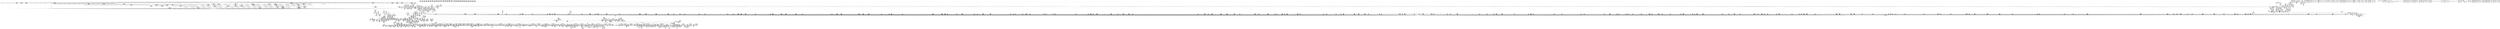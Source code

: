 digraph {
	CE0x56f2070 [shape=record,shape=Mrecord,label="{CE0x56f2070|0:_i16,_4:_i32,_8:_i16,_40:_%struct.super_block*,_:_SCMRE_816,824_|*MultipleSource*|security/apparmor/lsm.c,435|security/apparmor/include/apparmor.h,117|Function::mediated_filesystem&Arg::inode::|*LoadInst*|include/linux/fs.h,1916}"]
	CE0x5685dc0 [shape=record,shape=Mrecord,label="{CE0x5685dc0|aa_cred_profile:tmp23|security/apparmor/include/context.h,100|*SummSink*}"]
	CE0x5633e30 [shape=record,shape=Mrecord,label="{CE0x5633e30|common_file_perm:conv|security/apparmor/lsm.c,432|*SummSink*}"]
	CE0x5767eb0 [shape=record,shape=Mrecord,label="{CE0x5767eb0|aa_cred_profile:tmp13}"]
	CE0x56aba20 [shape=record,shape=Mrecord,label="{CE0x56aba20|GLOBAL:file_inode17|*Constant*|*SummSink*}"]
	CE0x563fd40 [shape=record,shape=Mrecord,label="{CE0x563fd40|16:_%struct.vfsmount*,_24:_%struct.dentry*,_32:_%struct.inode*,_408:_%struct.cred*,_456:_i8*,_:_CRE_93,94_}"]
	CE0x56dc500 [shape=record,shape=Mrecord,label="{CE0x56dc500|0:_i16,_4:_i32,_8:_i16,_40:_%struct.super_block*,_:_SCMRE_268,269_}"]
	CE0x567e4b0 [shape=record,shape=Mrecord,label="{CE0x567e4b0|i32_-1|*Constant*}"]
	CE0x5739440 [shape=record,shape=Mrecord,label="{CE0x5739440|__aa_current_profile:tmp12|security/apparmor/include/context.h,138|*SummSource*}"]
	CE0x571f490 [shape=record,shape=Mrecord,label="{CE0x571f490|80:_i64,_:_CRE_1680,1681_}"]
	CE0x566f8c0 [shape=record,shape=Mrecord,label="{CE0x566f8c0|common_file_perm:lnot2|security/apparmor/lsm.c,432}"]
	CE0x56d6920 [shape=record,shape=Mrecord,label="{CE0x56d6920|0:_i16,_4:_i32,_8:_i16,_40:_%struct.super_block*,_:_SCMRE_186,187_}"]
	CE0x572f0c0 [shape=record,shape=Mrecord,label="{CE0x572f0c0|aa_file_perm:tmp3|*SummSource*}"]
	CE0x57652b0 [shape=record,shape=Mrecord,label="{CE0x57652b0|aa_cred_profile:tobool4|security/apparmor/include/context.h,100}"]
	CE0x56c7d10 [shape=record,shape=Mrecord,label="{CE0x56c7d10|aa_cred_profile:tmp3|*SummSource*}"]
	CE0x5691640 [shape=record,shape=Mrecord,label="{CE0x5691640|common_file_perm:tmp28|security/apparmor/lsm.c,434|*SummSource*}"]
	CE0x5624b10 [shape=record,shape=Mrecord,label="{CE0x5624b10|16:_%struct.vfsmount*,_24:_%struct.dentry*,_32:_%struct.inode*,_408:_%struct.cred*,_456:_i8*,_:_CRE_82,83_}"]
	CE0x5703420 [shape=record,shape=Mrecord,label="{CE0x5703420|80:_i64,_:_CRE_564,565_}"]
	"CONST[source:0(mediator),value:0(static)][purpose:{operation}][SnkIdx:3]"
	CE0x56b02e0 [shape=record,shape=Mrecord,label="{CE0x56b02e0|common_file_perm:retval.0|*SummSink*}"]
	CE0x5640240 [shape=record,shape=Mrecord,label="{CE0x5640240|16:_%struct.vfsmount*,_24:_%struct.dentry*,_32:_%struct.inode*,_408:_%struct.cred*,_456:_i8*,_:_CRE_96,97_}"]
	CE0x56f0b40 [shape=record,shape=Mrecord,label="{CE0x56f0b40|0:_i16,_4:_i32,_8:_i16,_40:_%struct.super_block*,_:_SCMRE_744,752_|*MultipleSource*|security/apparmor/lsm.c,435|security/apparmor/include/apparmor.h,117|Function::mediated_filesystem&Arg::inode::|*LoadInst*|include/linux/fs.h,1916}"]
	CE0x57aa470 [shape=record,shape=Mrecord,label="{CE0x57aa470|GLOBAL:__llvm_gcov_ctr46|Global_var:__llvm_gcov_ctr46}"]
	CE0x567b2a0 [shape=record,shape=Mrecord,label="{CE0x567b2a0|i64_12|*Constant*|*SummSource*}"]
	CE0x576f7c0 [shape=record,shape=Mrecord,label="{CE0x576f7c0|aa_file_perm:call2|security/apparmor/file.c,456}"]
	CE0x572cbf0 [shape=record,shape=Mrecord,label="{CE0x572cbf0|aa_file_perm:cond|security/apparmor/file.c, 451|*SummSource*}"]
	CE0x56e2310 [shape=record,shape=Mrecord,label="{CE0x56e2310|0:_i16,_4:_i32,_8:_i16,_40:_%struct.super_block*,_:_SCMRE_400,408_|*MultipleSource*|security/apparmor/lsm.c,435|security/apparmor/include/apparmor.h,117|Function::mediated_filesystem&Arg::inode::|*LoadInst*|include/linux/fs.h,1916}"]
	CE0x571ef40 [shape=record,shape=Mrecord,label="{CE0x571ef40|80:_i64,_:_CRE_1675,1676_}"]
	CE0x565e310 [shape=record,shape=Mrecord,label="{CE0x565e310|aa_cred_profile:tmp15|security/apparmor/include/context.h,100}"]
	CE0x579dfc0 [shape=record,shape=Mrecord,label="{CE0x579dfc0|aa_cred_profile:tmp24|security/apparmor/include/context.h,100}"]
	CE0x561da30 [shape=record,shape=Mrecord,label="{CE0x561da30|aa_file_perm:uid|security/apparmor/file.c,451}"]
	CE0x5668530 [shape=record,shape=Mrecord,label="{CE0x5668530|mediated_filesystem:i_sb|security/apparmor/include/apparmor.h,117}"]
	CE0x562c850 [shape=record,shape=Mrecord,label="{CE0x562c850|16:_%struct.vfsmount*,_24:_%struct.dentry*,_32:_%struct.inode*,_408:_%struct.cred*,_456:_i8*,_:_CRE_2,3_}"]
	CE0x560d030 [shape=record,shape=Mrecord,label="{CE0x560d030|i64*_getelementptr_inbounds_(_28_x_i64_,_28_x_i64_*___llvm_gcov_ctr87,_i64_0,_i64_4)|*Constant*|*SummSource*}"]
	CE0x5713d10 [shape=record,shape=Mrecord,label="{CE0x5713d10|80:_i64,_:_CRE_1267,1268_}"]
	CE0x5675390 [shape=record,shape=Mrecord,label="{CE0x5675390|i64*_getelementptr_inbounds_(_28_x_i64_,_28_x_i64_*___llvm_gcov_ctr87,_i64_0,_i64_5)|*Constant*|*SummSink*}"]
	CE0x56450f0 [shape=record,shape=Mrecord,label="{CE0x56450f0|common_file_perm:tmp}"]
	CE0x56d3b20 [shape=record,shape=Mrecord,label="{CE0x56d3b20|aa_cred_profile:tmp33|security/apparmor/include/context.h,101}"]
	CE0x5683f30 [shape=record,shape=Mrecord,label="{CE0x5683f30|aa_file_perm:request|Function::aa_file_perm&Arg::request::|*SummSource*}"]
	CE0x56e48b0 [shape=record,shape=Mrecord,label="{CE0x56e48b0|0:_i16,_4:_i32,_8:_i16,_40:_%struct.super_block*,_:_SCMRE_480,481_}"]
	CE0x5708830 [shape=record,shape=Mrecord,label="{CE0x5708830|80:_i64,_:_CRE_696,704_|*MultipleSource*|*LoadInst*|security/apparmor/include/apparmor.h,117|security/apparmor/include/apparmor.h,117}"]
	CE0x56e7480 [shape=record,shape=Mrecord,label="{CE0x56e7480|0:_i16,_4:_i32,_8:_i16,_40:_%struct.super_block*,_:_SCMRE_553,554_}"]
	CE0x55fd960 [shape=record,shape=Mrecord,label="{CE0x55fd960|common_file_perm:mask|Function::common_file_perm&Arg::mask::}"]
	CE0x56ffd80 [shape=record,shape=Mrecord,label="{CE0x56ffd80|80:_i64,_:_CRE_437,438_}"]
	CE0x56bd400 [shape=record,shape=Mrecord,label="{CE0x56bd400|aa_cred_profile:tmp19|security/apparmor/include/context.h,100}"]
	CE0x56ffb60 [shape=record,shape=Mrecord,label="{CE0x56ffb60|80:_i64,_:_CRE_435,436_}"]
	CE0x56dad90 [shape=record,shape=Mrecord,label="{CE0x56dad90|0:_i16,_4:_i32,_8:_i16,_40:_%struct.super_block*,_:_SCMRE_253,254_}"]
	CE0x5632220 [shape=record,shape=Mrecord,label="{CE0x5632220|16:_%struct.vfsmount*,_24:_%struct.dentry*,_32:_%struct.inode*,_408:_%struct.cred*,_456:_i8*,_:_CRE_16,24_|*MultipleSource*|Function::apparmor_file_permission&Arg::file::|security/apparmor/lsm.c,428|Function::common_file_perm&Arg::file::}"]
	CE0x566a3b0 [shape=record,shape=Mrecord,label="{CE0x566a3b0|file_inode17:tmp4|*LoadInst*|include/linux/fs.h,1916|*SummSink*}"]
	CE0x57324d0 [shape=record,shape=Mrecord,label="{CE0x57324d0|i32_138|*Constant*|*SummSource*}"]
	CE0x55fca00 [shape=record,shape=Mrecord,label="{CE0x55fca00|_ret_i32_%retval.0,_!dbg_!15536|security/apparmor/lsm.c,452|*SummSink*}"]
	CE0x568c980 [shape=record,shape=Mrecord,label="{CE0x568c980|common_file_perm:tmp25|security/apparmor/lsm.c,434|*SummSource*}"]
	CE0x56a04b0 [shape=record,shape=Mrecord,label="{CE0x56a04b0|__aa_current_profile:tmp17|security/apparmor/include/context.h,138}"]
	CE0x56c9a40 [shape=record,shape=Mrecord,label="{CE0x56c9a40|80:_i64,_:_CRE_2112,2120_|*MultipleSource*|*LoadInst*|security/apparmor/include/apparmor.h,117|security/apparmor/include/apparmor.h,117}"]
	CE0x569dd40 [shape=record,shape=Mrecord,label="{CE0x569dd40|common_file_perm:tmp47|security/apparmor/lsm.c,448|*SummSource*}"]
	CE0x5765860 [shape=record,shape=Mrecord,label="{CE0x5765860|aa_cred_profile:tmp22|security/apparmor/include/context.h,100}"]
	CE0x56405c0 [shape=record,shape=Mrecord,label="{CE0x56405c0|__aa_current_profile:tmp7|security/apparmor/include/context.h,138}"]
	CE0x56374f0 [shape=record,shape=Mrecord,label="{CE0x56374f0|common_file_perm:tmp4|*LoadInst*|security/apparmor/lsm.c,428}"]
	CE0x5715600 [shape=record,shape=Mrecord,label="{CE0x5715600|80:_i64,_:_CRE_1309,1310_}"]
	CE0x57004f0 [shape=record,shape=Mrecord,label="{CE0x57004f0|80:_i64,_:_CRE_444,445_}"]
	CE0x5215f40 [shape=record,shape=Mrecord,label="{CE0x5215f40|common_file_perm:entry|*SummSource*}"]
	CE0x56f8ae0 [shape=record,shape=Mrecord,label="{CE0x56f8ae0|0:_i16,_4:_i32,_8:_i16,_40:_%struct.super_block*,_:_SCMRE_921,922_}"]
	CE0x5762370 [shape=record,shape=Mrecord,label="{CE0x5762370|i64*_getelementptr_inbounds_(_2_x_i64_,_2_x_i64_*___llvm_gcov_ctr112,_i64_0,_i64_0)|*Constant*|*SummSink*}"]
	CE0x56ffe90 [shape=record,shape=Mrecord,label="{CE0x56ffe90|80:_i64,_:_CRE_438,439_}"]
	CE0x56dea80 [shape=record,shape=Mrecord,label="{CE0x56dea80|0:_i16,_4:_i32,_8:_i16,_40:_%struct.super_block*,_:_SCMRE_292,293_}"]
	CE0x56fd520 [shape=record,shape=Mrecord,label="{CE0x56fd520|80:_i64,_:_CRE_399,400_}"]
	CE0x56cf960 [shape=record,shape=Mrecord,label="{CE0x56cf960|aa_cred_profile:tmp27|security/apparmor/include/context.h,100|*SummSource*}"]
	CE0x5680a70 [shape=record,shape=Mrecord,label="{CE0x5680a70|i64_23|*Constant*|*SummSink*}"]
	CE0x5610a60 [shape=record,shape=Mrecord,label="{CE0x5610a60|common_file_perm:if.then|*SummSink*}"]
	CE0x56df3e0 [shape=record,shape=Mrecord,label="{CE0x56df3e0|0:_i16,_4:_i32,_8:_i16,_40:_%struct.super_block*,_:_SCMRE_298,299_}"]
	CE0x56c8bd0 [shape=record,shape=Mrecord,label="{CE0x56c8bd0|__aa_current_profile:tmp5|security/apparmor/include/context.h,138|*SummSource*}"]
	CE0x57319c0 [shape=record,shape=Mrecord,label="{CE0x57319c0|file_inode17:tmp1}"]
	CE0x5702470 [shape=record,shape=Mrecord,label="{CE0x5702470|80:_i64,_:_CRE_512,528_|*MultipleSource*|*LoadInst*|security/apparmor/include/apparmor.h,117|security/apparmor/include/apparmor.h,117}"]
	CE0x568edf0 [shape=record,shape=Mrecord,label="{CE0x568edf0|common_file_perm:mode|security/apparmor/lsm.c,447}"]
	CE0x56cce10 [shape=record,shape=Mrecord,label="{CE0x56cce10|COLLAPSED:_GCMRE___llvm_gcov_ctr12_internal_global_2_x_i64_zeroinitializer:_elem_0:default:}"]
	CE0x561b1a0 [shape=record,shape=Mrecord,label="{CE0x561b1a0|16:_%struct.vfsmount*,_24:_%struct.dentry*,_32:_%struct.inode*,_408:_%struct.cred*,_456:_i8*,_:_CRE_160,161_}"]
	CE0x5719d30 [shape=record,shape=Mrecord,label="{CE0x5719d30|80:_i64,_:_CRE_1376,1384_|*MultipleSource*|*LoadInst*|security/apparmor/include/apparmor.h,117|security/apparmor/include/apparmor.h,117}"]
	CE0x5662770 [shape=record,shape=Mrecord,label="{CE0x5662770|aa_cred_profile:tmp18|security/apparmor/include/context.h,100}"]
	CE0x570ce10 [shape=record,shape=Mrecord,label="{CE0x570ce10|80:_i64,_:_CRE_200,204_|*MultipleSource*|*LoadInst*|security/apparmor/include/apparmor.h,117|security/apparmor/include/apparmor.h,117}"]
	CE0x56ae850 [shape=record,shape=Mrecord,label="{CE0x56ae850|i32_32768|*Constant*|*SummSink*}"]
	CE0x560ccf0 [shape=record,shape=Mrecord,label="{CE0x560ccf0|common_file_perm:tmp10|security/apparmor/lsm.c,432|*SummSink*}"]
	CE0x562a3f0 [shape=record,shape=Mrecord,label="{CE0x562a3f0|_call_void_mcount()_#2|*SummSource*}"]
	CE0x5604f60 [shape=record,shape=Mrecord,label="{CE0x5604f60|aa_path_perm:op|Function::aa_path_perm&Arg::op::}"]
	CE0x56a5040 [shape=record,shape=Mrecord,label="{CE0x56a5040|_ret_%struct.task_struct*_%tmp4,_!dbg_!15471|./arch/x86/include/asm/current.h,14|*SummSource*}"]
	CE0x579cf30 [shape=record,shape=Mrecord,label="{CE0x579cf30|aa_cred_profile:lnot|security/apparmor/include/context.h,100}"]
	CE0x5718c30 [shape=record,shape=Mrecord,label="{CE0x5718c30|80:_i64,_:_CRE_1360,1361_}"]
	CE0x56cdf90 [shape=record,shape=Mrecord,label="{CE0x56cdf90|aa_cred_profile:tmp10|security/apparmor/include/context.h,100}"]
	CE0x55f1460 [shape=record,shape=Mrecord,label="{CE0x55f1460|apparmor_file_permission:entry|*SummSource*}"]
	CE0x57a94c0 [shape=record,shape=Mrecord,label="{CE0x57a94c0|aa_cred_profile:tmp9|security/apparmor/include/context.h,100}"]
	CE0x571a170 [shape=record,shape=Mrecord,label="{CE0x571a170|80:_i64,_:_CRE_1536,1568_|*MultipleSource*|*LoadInst*|security/apparmor/include/apparmor.h,117|security/apparmor/include/apparmor.h,117}"]
	CE0x5683010 [shape=record,shape=Mrecord,label="{CE0x5683010|aa_file_perm:op|Function::aa_file_perm&Arg::op::}"]
	CE0x56c69d0 [shape=record,shape=Mrecord,label="{CE0x56c69d0|0:_i16,_4:_i32,_8:_i16,_40:_%struct.super_block*,_:_SCMRE_148,149_}"]
	CE0x572e910 [shape=record,shape=Mrecord,label="{CE0x572e910|file_inode17:tmp2|*SummSource*}"]
	CE0x5716a30 [shape=record,shape=Mrecord,label="{CE0x5716a30|80:_i64,_:_CRE_1328,1329_}"]
	CE0x560d8f0 [shape=record,shape=Mrecord,label="{CE0x560d8f0|common_file_perm:tmp11|security/apparmor/lsm.c,432}"]
	CE0x56758b0 [shape=record,shape=Mrecord,label="{CE0x56758b0|common_file_perm:tmp13|security/apparmor/lsm.c,432}"]
	CE0x56333e0 [shape=record,shape=Mrecord,label="{CE0x56333e0|common_file_perm:tmp29|security/apparmor/lsm.c,434}"]
	CE0x55f9680 [shape=record,shape=Mrecord,label="{CE0x55f9680|common_file_perm:file|Function::common_file_perm&Arg::file::|*SummSource*}"]
	CE0x56f8e00 [shape=record,shape=Mrecord,label="{CE0x56f8e00|0:_i16,_4:_i32,_8:_i16,_40:_%struct.super_block*,_:_SCMRE_923,924_}"]
	CE0x568db10 [shape=record,shape=Mrecord,label="{CE0x568db10|GLOBAL:__aa_current_profile|*Constant*|*SummSource*}"]
	CE0x570a310 [shape=record,shape=Mrecord,label="{CE0x570a310|80:_i64,_:_CRE_20,21_|*MultipleSource*|*LoadInst*|security/apparmor/include/apparmor.h,117|security/apparmor/include/apparmor.h,117}"]
	CE0x56a49a0 [shape=record,shape=Mrecord,label="{CE0x56a49a0|GLOBAL:get_current|*Constant*|*SummSource*}"]
	CE0x5698be0 [shape=record,shape=Mrecord,label="{CE0x5698be0|common_file_perm:tmp39|security/apparmor/lsm.c,447|*SummSource*}"]
	CE0x56f5f20 [shape=record,shape=Mrecord,label="{CE0x56f5f20|0:_i16,_4:_i32,_8:_i16,_40:_%struct.super_block*,_:_SCMRE_893,894_}"]
	CE0x56d5e30 [shape=record,shape=Mrecord,label="{CE0x56d5e30|0:_i16,_4:_i32,_8:_i16,_40:_%struct.super_block*,_:_SCMRE_179,180_}"]
	CE0x571b800 [shape=record,shape=Mrecord,label="{CE0x571b800|80:_i64,_:_CRE_1623,1624_}"]
	CE0x5711e40 [shape=record,shape=Mrecord,label="{CE0x5711e40|80:_i64,_:_CRE_1238,1239_}"]
	CE0x565e8a0 [shape=record,shape=Mrecord,label="{CE0x565e8a0|aa_cred_profile:tmp14|security/apparmor/include/context.h,100|*SummSink*}"]
	CE0x5620510 [shape=record,shape=Mrecord,label="{CE0x5620510|aa_cred_profile:security|security/apparmor/include/context.h,99|*SummSink*}"]
	CE0x571e390 [shape=record,shape=Mrecord,label="{CE0x571e390|80:_i64,_:_CRE_1664,1665_}"]
	CE0x5618cb0 [shape=record,shape=Mrecord,label="{CE0x5618cb0|16:_%struct.vfsmount*,_24:_%struct.dentry*,_32:_%struct.inode*,_408:_%struct.cred*,_456:_i8*,_:_CRE_75,76_}"]
	CE0x5645d40 [shape=record,shape=Mrecord,label="{CE0x5645d40|44:_i32,_48:_i16,_128:_i8*,_:_SCMRE_40,44_|*MultipleSource*|Function::aa_cred_profile&Arg::cred::|*LoadInst*|security/apparmor/lsm.c,429|security/apparmor/include/context.h,99}"]
	CE0x576f230 [shape=record,shape=Mrecord,label="{CE0x576f230|aa_file_perm:f_path|security/apparmor/file.c,456|*SummSink*}"]
	CE0x5673510 [shape=record,shape=Mrecord,label="{CE0x5673510|aa_cred_profile:expval|security/apparmor/include/context.h,100}"]
	CE0x56f6880 [shape=record,shape=Mrecord,label="{CE0x56f6880|0:_i16,_4:_i32,_8:_i16,_40:_%struct.super_block*,_:_SCMRE_899,900_}"]
	CE0x57391c0 [shape=record,shape=Mrecord,label="{CE0x57391c0|__aa_current_profile:tmp12|security/apparmor/include/context.h,138}"]
	CE0x57117e0 [shape=record,shape=Mrecord,label="{CE0x57117e0|80:_i64,_:_CRE_1232,1233_}"]
	CE0x55fab50 [shape=record,shape=Mrecord,label="{CE0x55fab50|apparmor_file_permission:tmp3|*SummSink*}"]
	CE0x567bb70 [shape=record,shape=Mrecord,label="{CE0x567bb70|common_file_perm:tmp16|security/apparmor/lsm.c,432|*SummSource*}"]
	CE0x573ef20 [shape=record,shape=Mrecord,label="{CE0x573ef20|i64_1|*Constant*}"]
	CE0x56384f0 [shape=record,shape=Mrecord,label="{CE0x56384f0|mediated_filesystem:tmp|*SummSink*}"]
	CE0x5715c60 [shape=record,shape=Mrecord,label="{CE0x5715c60|80:_i64,_:_CRE_1315,1316_}"]
	CE0x5715f90 [shape=record,shape=Mrecord,label="{CE0x5715f90|80:_i64,_:_CRE_1318,1319_}"]
	CE0x55ff240 [shape=record,shape=Mrecord,label="{CE0x55ff240|apparmor_file_permission:call|security/apparmor/lsm.c,456|*SummSource*}"]
	CE0x5720560 [shape=record,shape=Mrecord,label="{CE0x5720560|80:_i64,_:_CRE_1728,1736_|*MultipleSource*|*LoadInst*|security/apparmor/include/apparmor.h,117|security/apparmor/include/apparmor.h,117}"]
	CE0x560e880 [shape=record,shape=Mrecord,label="{CE0x560e880|16:_%struct.vfsmount*,_24:_%struct.dentry*,_32:_%struct.inode*,_408:_%struct.cred*,_456:_i8*,_:_CRE_172,173_}"]
	CE0x56f7820 [shape=record,shape=Mrecord,label="{CE0x56f7820|0:_i16,_4:_i32,_8:_i16,_40:_%struct.super_block*,_:_SCMRE_909,910_}"]
	CE0x571b910 [shape=record,shape=Mrecord,label="{CE0x571b910|80:_i64,_:_CRE_1624,1625_}"]
	CE0x56ec4a0 [shape=record,shape=Mrecord,label="{CE0x56ec4a0|0:_i16,_4:_i32,_8:_i16,_40:_%struct.super_block*,_:_SCMRE_604,605_}"]
	CE0x5626130 [shape=record,shape=Mrecord,label="{CE0x5626130|i64*_getelementptr_inbounds_(_2_x_i64_,_2_x_i64_*___llvm_gcov_ctr55,_i64_0,_i64_1)|*Constant*}"]
	CE0x562ab90 [shape=record,shape=Mrecord,label="{CE0x562ab90|file_inode:tmp2|*SummSource*}"]
	CE0x5611a20 [shape=record,shape=Mrecord,label="{CE0x5611a20|16:_%struct.vfsmount*,_24:_%struct.dentry*,_32:_%struct.inode*,_408:_%struct.cred*,_456:_i8*,_:_CRE_116,117_}"]
	CE0x56fdb80 [shape=record,shape=Mrecord,label="{CE0x56fdb80|80:_i64,_:_CRE_405,406_}"]
	CE0x563eb30 [shape=record,shape=Mrecord,label="{CE0x563eb30|aa_cred_profile:tmp4|*LoadInst*|security/apparmor/include/context.h,99|*SummSource*}"]
	CE0x56d2db0 [shape=record,shape=Mrecord,label="{CE0x56d2db0|0:_i16,_4:_i32,_8:_i16,_40:_%struct.super_block*,_:_SCMRE_170,171_}"]
	CE0x55f96f0 [shape=record,shape=Mrecord,label="{CE0x55f96f0|common_file_perm:file|Function::common_file_perm&Arg::file::|*SummSink*}"]
	CE0x5624950 [shape=record,shape=Mrecord,label="{CE0x5624950|16:_%struct.vfsmount*,_24:_%struct.dentry*,_32:_%struct.inode*,_408:_%struct.cred*,_456:_i8*,_:_CRE_81,82_}"]
	CE0x5697830 [shape=record,shape=Mrecord,label="{CE0x5697830|0:_i16,_4:_i32,_8:_i16,_40:_%struct.super_block*,_:_SCMRE_128,136_|*MultipleSource*|security/apparmor/lsm.c,435|security/apparmor/include/apparmor.h,117|Function::mediated_filesystem&Arg::inode::|*LoadInst*|include/linux/fs.h,1916}"]
	CE0x572f250 [shape=record,shape=Mrecord,label="{CE0x572f250|_call_void_mcount()_#2}"]
	CE0x562d0c0 [shape=record,shape=Mrecord,label="{CE0x562d0c0|common_file_perm:return|*SummSink*}"]
	CE0x55fc570 [shape=record,shape=Mrecord,label="{CE0x55fc570|apparmor_file_permission:call|security/apparmor/lsm.c,456|*SummSink*}"]
	CE0x5639e50 [shape=record,shape=Mrecord,label="{CE0x5639e50|common_file_perm:tmp1|*SummSource*}"]
	CE0x5708c10 [shape=record,shape=Mrecord,label="{CE0x5708c10|80:_i64,_:_CRE_712,720_|*MultipleSource*|*LoadInst*|security/apparmor/include/apparmor.h,117|security/apparmor/include/apparmor.h,117}"]
	CE0x5703d50 [shape=record,shape=Mrecord,label="{CE0x5703d50|80:_i64,_:_CRE_573,574_}"]
	CE0x56ad9b0 [shape=record,shape=Mrecord,label="{CE0x56ad9b0|i32_4|*Constant*}"]
	CE0x56a3d70 [shape=record,shape=Mrecord,label="{CE0x56a3d70|__aa_current_profile:tmp20|security/apparmor/include/context.h,138|*SummSink*}"]
	CE0x573b160 [shape=record,shape=Mrecord,label="{CE0x573b160|GLOBAL:file_inode17|*Constant*}"]
	CE0x56e71d0 [shape=record,shape=Mrecord,label="{CE0x56e71d0|0:_i16,_4:_i32,_8:_i16,_40:_%struct.super_block*,_:_SCMRE_552,553_}"]
	CE0x5612a50 [shape=record,shape=Mrecord,label="{CE0x5612a50|16:_%struct.vfsmount*,_24:_%struct.dentry*,_32:_%struct.inode*,_408:_%struct.cred*,_456:_i8*,_:_CRE_179,180_}"]
	CE0x5678600 [shape=record,shape=Mrecord,label="{CE0x5678600|_call_void_asm_sideeffect_1:_09ud2_0A.pushsection___bug_table,_22a_22_0A2:_09.long_1b_-_2b,_$_0:c_-_2b_0A_09.word_$_1:c_,_0_0A_09.org_2b+$_2:c_0A.popsection_,_i,i,i,_dirflag_,_fpsr_,_flags_(i8*_getelementptr_inbounds_(_24_x_i8_,_24_x_i8_*_.str8,_i32_0,_i32_0),_i32_432,_i64_12)_#2,_!dbg_!15488,_!srcloc_!15491|security/apparmor/lsm.c,432|*SummSource*}"]
	CE0x5674e10 [shape=record,shape=Mrecord,label="{CE0x5674e10|common_file_perm:tmp12|security/apparmor/lsm.c,432|*SummSink*}"]
	CE0x562b680 [shape=record,shape=Mrecord,label="{CE0x562b680|common_file_perm:tobool3|security/apparmor/lsm.c,432|*SummSink*}"]
	CE0x561b8a0 [shape=record,shape=Mrecord,label="{CE0x561b8a0|16:_%struct.vfsmount*,_24:_%struct.dentry*,_32:_%struct.inode*,_408:_%struct.cred*,_456:_i8*,_:_CRE_164,165_}"]
	CE0x56999a0 [shape=record,shape=Mrecord,label="{CE0x56999a0|common_file_perm:tmp41|security/apparmor/lsm.c,447}"]
	CE0x5612c10 [shape=record,shape=Mrecord,label="{CE0x5612c10|16:_%struct.vfsmount*,_24:_%struct.dentry*,_32:_%struct.inode*,_408:_%struct.cred*,_456:_i8*,_:_CRE_180,181_}"]
	CE0x569e340 [shape=record,shape=Mrecord,label="{CE0x569e340|common_file_perm:tmp48|security/apparmor/lsm.c,448|*SummSource*}"]
	CE0x573ab10 [shape=record,shape=Mrecord,label="{CE0x573ab10|aa_file_perm:uid|security/apparmor/file.c,451|*SummSink*}"]
	CE0x5625900 [shape=record,shape=Mrecord,label="{CE0x5625900|16:_%struct.vfsmount*,_24:_%struct.dentry*,_32:_%struct.inode*,_408:_%struct.cred*,_456:_i8*,_:_CRE_136,140_|*MultipleSource*|Function::apparmor_file_permission&Arg::file::|security/apparmor/lsm.c,428|Function::common_file_perm&Arg::file::}"]
	CE0x56e98e0 [shape=record,shape=Mrecord,label="{CE0x56e98e0|0:_i16,_4:_i32,_8:_i16,_40:_%struct.super_block*,_:_SCMRE_576,577_}"]
	CE0x56ff500 [shape=record,shape=Mrecord,label="{CE0x56ff500|80:_i64,_:_CRE_429,430_}"]
	CE0x570e170 [shape=record,shape=Mrecord,label="{CE0x570e170|80:_i64,_:_CRE_280,288_|*MultipleSource*|*LoadInst*|security/apparmor/include/apparmor.h,117|security/apparmor/include/apparmor.h,117}"]
	CE0x56de2b0 [shape=record,shape=Mrecord,label="{CE0x56de2b0|0:_i16,_4:_i32,_8:_i16,_40:_%struct.super_block*,_:_SCMRE_287,288_}"]
	CE0x5633a80 [shape=record,shape=Mrecord,label="{CE0x5633a80|common_file_perm:lnot.ext|security/apparmor/lsm.c,432|*SummSink*}"]
	CE0x56f4ad0 [shape=record,shape=Mrecord,label="{CE0x56f4ad0|0:_i16,_4:_i32,_8:_i16,_40:_%struct.super_block*,_:_SCMRE_880,881_}"]
	CE0x56a4430 [shape=record,shape=Mrecord,label="{CE0x56a4430|__aa_current_profile:call3|security/apparmor/include/context.h,138|*SummSink*}"]
	CE0x5623600 [shape=record,shape=Mrecord,label="{CE0x5623600|common_file_perm:tmp60|security/apparmor/lsm.c,452}"]
	CE0x56029d0 [shape=record,shape=Mrecord,label="{CE0x56029d0|16:_%struct.vfsmount*,_24:_%struct.dentry*,_32:_%struct.inode*,_408:_%struct.cred*,_456:_i8*,_:_CRE_188,189_}"]
	CE0x56e4050 [shape=record,shape=Mrecord,label="{CE0x56e4050|0:_i16,_4:_i32,_8:_i16,_40:_%struct.super_block*,_:_SCMRE_474,475_}"]
	CE0x56c83d0 [shape=record,shape=Mrecord,label="{CE0x56c83d0|aa_cred_profile:lnot2|security/apparmor/include/context.h,100}"]
	CE0x56ebff0 [shape=record,shape=Mrecord,label="{CE0x56ebff0|0:_i16,_4:_i32,_8:_i16,_40:_%struct.super_block*,_:_SCMRE_601,602_}"]
	CE0x5716f80 [shape=record,shape=Mrecord,label="{CE0x5716f80|80:_i64,_:_CRE_1333,1334_}"]
	CE0x56fa570 [shape=record,shape=Mrecord,label="{CE0x56fa570|0:_i16,_4:_i32,_8:_i16,_40:_%struct.super_block*,_:_SCMRE_952,960_|*MultipleSource*|security/apparmor/lsm.c,435|security/apparmor/include/apparmor.h,117|Function::mediated_filesystem&Arg::inode::|*LoadInst*|include/linux/fs.h,1916}"]
	CE0x57093d0 [shape=record,shape=Mrecord,label="{CE0x57093d0|80:_i64,_:_CRE_896,1208_|*MultipleSource*|*LoadInst*|security/apparmor/include/apparmor.h,117|security/apparmor/include/apparmor.h,117}"]
	CE0x56c2330 [shape=record,shape=Mrecord,label="{CE0x56c2330|0:_i16,_4:_i32,_8:_i16,_40:_%struct.super_block*,_:_SCMRE_140,141_}"]
	CE0x56c7520 [shape=record,shape=Mrecord,label="{CE0x56c7520|0:_i16,_4:_i32,_8:_i16,_40:_%struct.super_block*,_:_SCMRE_8,12_|*MultipleSource*|security/apparmor/lsm.c,435|security/apparmor/include/apparmor.h,117|Function::mediated_filesystem&Arg::inode::|*LoadInst*|include/linux/fs.h,1916}"]
	CE0x56810e0 [shape=record,shape=Mrecord,label="{CE0x56810e0|common_file_perm:tmp52|security/apparmor/lsm.c,447}"]
	CE0x56338c0 [shape=record,shape=Mrecord,label="{CE0x56338c0|common_file_perm:call11|security/apparmor/lsm.c,435}"]
	CE0x5620ef0 [shape=record,shape=Mrecord,label="{CE0x5620ef0|16:_%struct.vfsmount*,_24:_%struct.dentry*,_32:_%struct.inode*,_408:_%struct.cred*,_456:_i8*,_:_CRE_92,93_}"]
	CE0x56f9da0 [shape=record,shape=Mrecord,label="{CE0x56f9da0|0:_i16,_4:_i32,_8:_i16,_40:_%struct.super_block*,_:_SCMRE_933,934_}"]
	CE0x56a1280 [shape=record,shape=Mrecord,label="{CE0x56a1280|i64*_getelementptr_inbounds_(_11_x_i64_,_11_x_i64_*___llvm_gcov_ctr58,_i64_0,_i64_10)|*Constant*|*SummSink*}"]
	CE0x567b310 [shape=record,shape=Mrecord,label="{CE0x567b310|i64_12|*Constant*|*SummSink*}"]
	CE0x56775a0 [shape=record,shape=Mrecord,label="{CE0x56775a0|aa_cred_profile:entry|*SummSink*}"]
	CE0x562d6c0 [shape=record,shape=Mrecord,label="{CE0x562d6c0|common_file_perm:tobool3|security/apparmor/lsm.c,432}"]
	CE0x56acca0 [shape=record,shape=Mrecord,label="{CE0x56acca0|aa_file_perm:mode|security/apparmor/file.c,451|*SummSource*}"]
	CE0x571d5c0 [shape=record,shape=Mrecord,label="{CE0x571d5c0|80:_i64,_:_CRE_1651,1652_}"]
	CE0x5761c00 [shape=record,shape=Mrecord,label="{CE0x5761c00|aa_file_perm:i_mode|security/apparmor/file.c,453|*SummSource*}"]
	CE0x56f6a10 [shape=record,shape=Mrecord,label="{CE0x56f6a10|0:_i16,_4:_i32,_8:_i16,_40:_%struct.super_block*,_:_SCMRE_900,901_}"]
	CE0x5710e50 [shape=record,shape=Mrecord,label="{CE0x5710e50|80:_i64,_:_CRE_1223,1224_}"]
	CE0x5681d60 [shape=record,shape=Mrecord,label="{CE0x5681d60|common_file_perm:tmp54|security/apparmor/lsm.c,447|*SummSink*}"]
	CE0x567fc50 [shape=record,shape=Mrecord,label="{CE0x567fc50|common_file_perm:and|security/apparmor/lsm.c,448|*SummSink*}"]
	CE0x56451d0 [shape=record,shape=Mrecord,label="{CE0x56451d0|common_file_perm:tmp|*SummSource*}"]
	CE0x5626470 [shape=record,shape=Mrecord,label="{CE0x5626470|16:_%struct.vfsmount*,_24:_%struct.dentry*,_32:_%struct.inode*,_408:_%struct.cred*,_456:_i8*,_:_CRE_120,121_}"]
	CE0x57113a0 [shape=record,shape=Mrecord,label="{CE0x57113a0|80:_i64,_:_CRE_1228,1229_}"]
	CE0x5697590 [shape=record,shape=Mrecord,label="{CE0x5697590|0:_i16,_4:_i32,_8:_i16,_40:_%struct.super_block*,_:_SCMRE_120,128_|*MultipleSource*|security/apparmor/lsm.c,435|security/apparmor/include/apparmor.h,117|Function::mediated_filesystem&Arg::inode::|*LoadInst*|include/linux/fs.h,1916}"]
	CE0x566f4f0 [shape=record,shape=Mrecord,label="{CE0x566f4f0|common_file_perm:lnot1|security/apparmor/lsm.c,432|*SummSource*}"]
	CE0x56e9d90 [shape=record,shape=Mrecord,label="{CE0x56e9d90|0:_i16,_4:_i32,_8:_i16,_40:_%struct.super_block*,_:_SCMRE_579,580_}"]
	CE0x56f60b0 [shape=record,shape=Mrecord,label="{CE0x56f60b0|0:_i16,_4:_i32,_8:_i16,_40:_%struct.super_block*,_:_SCMRE_894,895_}"]
	CE0x562be90 [shape=record,shape=Mrecord,label="{CE0x562be90|common_file_perm:if.end14|*SummSource*}"]
	CE0x56df250 [shape=record,shape=Mrecord,label="{CE0x56df250|0:_i16,_4:_i32,_8:_i16,_40:_%struct.super_block*,_:_SCMRE_297,298_}"]
	CE0x56f1600 [shape=record,shape=Mrecord,label="{CE0x56f1600|0:_i16,_4:_i32,_8:_i16,_40:_%struct.super_block*,_:_SCMRE_776,792_|*MultipleSource*|security/apparmor/lsm.c,435|security/apparmor/include/apparmor.h,117|Function::mediated_filesystem&Arg::inode::|*LoadInst*|include/linux/fs.h,1916}"]
	CE0x56eb690 [shape=record,shape=Mrecord,label="{CE0x56eb690|0:_i16,_4:_i32,_8:_i16,_40:_%struct.super_block*,_:_SCMRE_595,596_}"]
	CE0x568c660 [shape=record,shape=Mrecord,label="{CE0x568c660|common_file_perm:tobool10|security/apparmor/lsm.c,434|*SummSink*}"]
	CE0x565e790 [shape=record,shape=Mrecord,label="{CE0x565e790|aa_cred_profile:tmp14|security/apparmor/include/context.h,100|*SummSource*}"]
	CE0x5643310 [shape=record,shape=Mrecord,label="{CE0x5643310|i32_2|*Constant*|*SummSource*}"]
	CE0x56279b0 [shape=record,shape=Mrecord,label="{CE0x56279b0|__aa_current_profile:tmp}"]
	CE0x56ecae0 [shape=record,shape=Mrecord,label="{CE0x56ecae0|0:_i16,_4:_i32,_8:_i16,_40:_%struct.super_block*,_:_SCMRE_608,609_}"]
	CE0x571df50 [shape=record,shape=Mrecord,label="{CE0x571df50|80:_i64,_:_CRE_1660,1661_}"]
	CE0x5634b00 [shape=record,shape=Mrecord,label="{CE0x5634b00|common_file_perm:tmp7|security/apparmor/lsm.c,432}"]
	CE0x56bd050 [shape=record,shape=Mrecord,label="{CE0x56bd050|get_current:tmp1|*SummSink*}"]
	CE0x56d75a0 [shape=record,shape=Mrecord,label="{CE0x56d75a0|0:_i16,_4:_i32,_8:_i16,_40:_%struct.super_block*,_:_SCMRE_194,195_}"]
	CE0x5684200 [shape=record,shape=Mrecord,label="{CE0x5684200|_ret_i32_%call2,_!dbg_!15480|security/apparmor/file.c,456}"]
	CE0x570b4a0 [shape=record,shape=Mrecord,label="{CE0x570b4a0|80:_i64,_:_CRE_96,104_|*MultipleSource*|*LoadInst*|security/apparmor/include/apparmor.h,117|security/apparmor/include/apparmor.h,117}"]
	CE0x56fec80 [shape=record,shape=Mrecord,label="{CE0x56fec80|80:_i64,_:_CRE_421,422_}"]
	CE0x57b3ec0 [shape=record,shape=Mrecord,label="{CE0x57b3ec0|i32_22|*Constant*}"]
	CE0x5713490 [shape=record,shape=Mrecord,label="{CE0x5713490|80:_i64,_:_CRE_1259,1260_}"]
	CE0x571b120 [shape=record,shape=Mrecord,label="{CE0x571b120|80:_i64,_:_CRE_1617,1618_}"]
	CE0x56bff20 [shape=record,shape=Mrecord,label="{CE0x56bff20|aa_cred_profile:do.end10|*SummSource*}"]
	CE0x573ce00 [shape=record,shape=Mrecord,label="{CE0x573ce00|i64*_getelementptr_inbounds_(_11_x_i64_,_11_x_i64_*___llvm_gcov_ctr58,_i64_0,_i64_6)|*Constant*|*SummSource*}"]
	CE0x57148c0 [shape=record,shape=Mrecord,label="{CE0x57148c0|80:_i64,_:_CRE_1278,1279_}"]
	CE0x56b0270 [shape=record,shape=Mrecord,label="{CE0x56b0270|common_file_perm:retval.0|*SummSource*}"]
	CE0x55f8980 [shape=record,shape=Mrecord,label="{CE0x55f8980|apparmor_file_permission:tmp2}"]
	CE0x5663610 [shape=record,shape=Mrecord,label="{CE0x5663610|i64*_getelementptr_inbounds_(_16_x_i64_,_16_x_i64_*___llvm_gcov_ctr46,_i64_0,_i64_8)|*Constant*|*SummSink*}"]
	CE0x56a5250 [shape=record,shape=Mrecord,label="{CE0x56a5250|_ret_%struct.task_struct*_%tmp4,_!dbg_!15471|./arch/x86/include/asm/current.h,14}"]
	CE0x5698e80 [shape=record,shape=Mrecord,label="{CE0x5698e80|common_file_perm:tmp40|security/apparmor/lsm.c,447}"]
	CE0x561ac60 [shape=record,shape=Mrecord,label="{CE0x561ac60|16:_%struct.vfsmount*,_24:_%struct.dentry*,_32:_%struct.inode*,_408:_%struct.cred*,_456:_i8*,_:_CRE_157,158_}"]
	CE0x56cb200 [shape=record,shape=Mrecord,label="{CE0x56cb200|mediated_filesystem:lnot|security/apparmor/include/apparmor.h,117}"]
	CE0x56edf30 [shape=record,shape=Mrecord,label="{CE0x56edf30|0:_i16,_4:_i32,_8:_i16,_40:_%struct.super_block*,_:_SCMRE_621,622_}"]
	CE0x57a9df0 [shape=record,shape=Mrecord,label="{CE0x57a9df0|aa_cred_profile:profile11|security/apparmor/include/context.h,101}"]
	CE0x571ca10 [shape=record,shape=Mrecord,label="{CE0x571ca10|80:_i64,_:_CRE_1640,1641_}"]
	CE0x571b530 [shape=record,shape=Mrecord,label="{CE0x571b530|80:_i64,_:_CRE_1620,1621_}"]
	CE0x56ffa50 [shape=record,shape=Mrecord,label="{CE0x56ffa50|80:_i64,_:_CRE_434,435_}"]
	CE0x5685270 [shape=record,shape=Mrecord,label="{CE0x5685270|common_file_perm:tmp56|security/apparmor/lsm.c,449|*SummSink*}"]
	CE0x5676200 [shape=record,shape=Mrecord,label="{CE0x5676200|%struct.aa_profile*_null|*Constant*}"]
	CE0x5713c00 [shape=record,shape=Mrecord,label="{CE0x5713c00|80:_i64,_:_CRE_1266,1267_}"]
	CE0x573e930 [shape=record,shape=Mrecord,label="{CE0x573e930|__aa_current_profile:land.lhs.true2|*SummSink*}"]
	CE0x56e4720 [shape=record,shape=Mrecord,label="{CE0x56e4720|0:_i16,_4:_i32,_8:_i16,_40:_%struct.super_block*,_:_SCMRE_479,480_}"]
	CE0x579d1f0 [shape=record,shape=Mrecord,label="{CE0x579d1f0|aa_cred_profile:lnot3|security/apparmor/include/context.h,100}"]
	CE0x56feea0 [shape=record,shape=Mrecord,label="{CE0x56feea0|80:_i64,_:_CRE_423,424_}"]
	CE0x5644310 [shape=record,shape=Mrecord,label="{CE0x5644310|16:_%struct.vfsmount*,_24:_%struct.dentry*,_32:_%struct.inode*,_408:_%struct.cred*,_456:_i8*,_:_CRE_52,53_}"]
	CE0x57362c0 [shape=record,shape=Mrecord,label="{CE0x57362c0|aa_file_perm:tmp1|*SummSink*}"]
	CE0x5697000 [shape=record,shape=Mrecord,label="{CE0x5697000|__aa_current_profile:tmp3|*SummSink*}"]
	CE0x567cb90 [shape=record,shape=Mrecord,label="{CE0x567cb90|common_file_perm:tmp17|security/apparmor/lsm.c,432|*SummSink*}"]
	CE0x562ead0 [shape=record,shape=Mrecord,label="{CE0x562ead0|file_inode:tmp1}"]
	CE0x56f3b30 [shape=record,shape=Mrecord,label="{CE0x56f3b30|0:_i16,_4:_i32,_8:_i16,_40:_%struct.super_block*,_:_SCMRE_870,871_}"]
	CE0x56415c0 [shape=record,shape=Mrecord,label="{CE0x56415c0|common_file_perm:tmp|*SummSink*}"]
	CE0x56c19f0 [shape=record,shape=Mrecord,label="{CE0x56c19f0|aa_cred_profile:conv|security/apparmor/include/context.h,100|*SummSource*}"]
	CE0x5704080 [shape=record,shape=Mrecord,label="{CE0x5704080|80:_i64,_:_CRE_576,577_}"]
	CE0x571cb20 [shape=record,shape=Mrecord,label="{CE0x571cb20|80:_i64,_:_CRE_1641,1642_}"]
	CE0x5721100 [shape=record,shape=Mrecord,label="{CE0x5721100|80:_i64,_:_CRE_1784,1792_|*MultipleSource*|*LoadInst*|security/apparmor/include/apparmor.h,117|security/apparmor/include/apparmor.h,117}"]
	CE0x5617f60 [shape=record,shape=Mrecord,label="{CE0x5617f60|16:_%struct.vfsmount*,_24:_%struct.dentry*,_32:_%struct.inode*,_408:_%struct.cred*,_456:_i8*,_:_CRE_148,149_}"]
	CE0x571a770 [shape=record,shape=Mrecord,label="{CE0x571a770|80:_i64,_:_CRE_1592,1596_|*MultipleSource*|*LoadInst*|security/apparmor/include/apparmor.h,117|security/apparmor/include/apparmor.h,117}"]
	CE0x5604920 [shape=record,shape=Mrecord,label="{CE0x5604920|aa_path_perm:path|Function::aa_path_perm&Arg::path::|*SummSource*}"]
	CE0x568d870 [shape=record,shape=Mrecord,label="{CE0x568d870|common_file_perm:call15|security/apparmor/lsm.c,438|*SummSource*}"]
	CE0x5665f00 [shape=record,shape=Mrecord,label="{CE0x5665f00|i64*_getelementptr_inbounds_(_2_x_i64_,_2_x_i64_*___llvm_gcov_ctr55,_i64_0,_i64_0)|*Constant*|*SummSink*}"]
	CE0x571d180 [shape=record,shape=Mrecord,label="{CE0x571d180|80:_i64,_:_CRE_1647,1648_}"]
	CE0x566fbd0 [shape=record,shape=Mrecord,label="{CE0x566fbd0|common_file_perm:lnot.ext|security/apparmor/lsm.c,432}"]
	CE0x56f6d30 [shape=record,shape=Mrecord,label="{CE0x56f6d30|0:_i16,_4:_i32,_8:_i16,_40:_%struct.super_block*,_:_SCMRE_902,903_}"]
	CE0x56d1e10 [shape=record,shape=Mrecord,label="{CE0x56d1e10|0:_i16,_4:_i32,_8:_i16,_40:_%struct.super_block*,_:_SCMRE_160,161_}"]
	CE0x5705180 [shape=record,shape=Mrecord,label="{CE0x5705180|80:_i64,_:_CRE_592,593_}"]
	CE0x561e8c0 [shape=record,shape=Mrecord,label="{CE0x561e8c0|__aa_current_profile:tmp1|*SummSink*}"]
	CE0x5639140 [shape=record,shape=Mrecord,label="{CE0x5639140|i64*_getelementptr_inbounds_(_28_x_i64_,_28_x_i64_*___llvm_gcov_ctr87,_i64_0,_i64_10)|*Constant*|*SummSource*}"]
	CE0x568d800 [shape=record,shape=Mrecord,label="{CE0x568d800|common_file_perm:call15|security/apparmor/lsm.c,438}"]
	CE0x562afa0 [shape=record,shape=Mrecord,label="{CE0x562afa0|common_file_perm:do.end7}"]
	CE0x56e9a70 [shape=record,shape=Mrecord,label="{CE0x56e9a70|0:_i16,_4:_i32,_8:_i16,_40:_%struct.super_block*,_:_SCMRE_577,578_}"]
	CE0x56ed5d0 [shape=record,shape=Mrecord,label="{CE0x56ed5d0|0:_i16,_4:_i32,_8:_i16,_40:_%struct.super_block*,_:_SCMRE_615,616_}"]
	CE0x5644a70 [shape=record,shape=Mrecord,label="{CE0x5644a70|GLOBAL:__llvm_gcov_ctr46|Global_var:__llvm_gcov_ctr46|*SummSink*}"]
	CE0x5697a80 [shape=record,shape=Mrecord,label="{CE0x5697a80|aa_cred_profile:do.end8}"]
	CE0x56c8d50 [shape=record,shape=Mrecord,label="{CE0x56c8d50|__aa_current_profile:tmp6|security/apparmor/include/context.h,138}"]
	CE0x57010a0 [shape=record,shape=Mrecord,label="{CE0x57010a0|80:_i64,_:_CRE_455,456_}"]
	CE0x56f9760 [shape=record,shape=Mrecord,label="{CE0x56f9760|0:_i16,_4:_i32,_8:_i16,_40:_%struct.super_block*,_:_SCMRE_929,930_}"]
	CE0x56a4e70 [shape=record,shape=Mrecord,label="{CE0x56a4e70|get_current:entry|*SummSource*}"]
	CE0x5618e00 [shape=record,shape=Mrecord,label="{CE0x5618e00|16:_%struct.vfsmount*,_24:_%struct.dentry*,_32:_%struct.inode*,_408:_%struct.cred*,_456:_i8*,_:_CRE_69,70_}"]
	CE0x56d57f0 [shape=record,shape=Mrecord,label="{CE0x56d57f0|0:_i16,_4:_i32,_8:_i16,_40:_%struct.super_block*,_:_SCMRE_175,176_}"]
	CE0x571e170 [shape=record,shape=Mrecord,label="{CE0x571e170|80:_i64,_:_CRE_1662,1663_}"]
	CE0x566ddb0 [shape=record,shape=Mrecord,label="{CE0x566ddb0|common_file_perm:tmp19|security/apparmor/lsm.c,432|*SummSink*}"]
	CE0x5605c00 [shape=record,shape=Mrecord,label="{CE0x5605c00|apparmor_file_permission:mask|Function::apparmor_file_permission&Arg::mask::|*SummSink*}"]
	CE0x5617b70 [shape=record,shape=Mrecord,label="{CE0x5617b70|16:_%struct.vfsmount*,_24:_%struct.dentry*,_32:_%struct.inode*,_408:_%struct.cred*,_456:_i8*,_:_CRE_146,147_}"]
	CE0x5698d10 [shape=record,shape=Mrecord,label="{CE0x5698d10|common_file_perm:tmp39|security/apparmor/lsm.c,447|*SummSink*}"]
	CE0x5720b30 [shape=record,shape=Mrecord,label="{CE0x5720b30|80:_i64,_:_CRE_1760,1764_|*MultipleSource*|*LoadInst*|security/apparmor/include/apparmor.h,117|security/apparmor/include/apparmor.h,117}"]
	CE0x5605140 [shape=record,shape=Mrecord,label="{CE0x5605140|aa_path_perm:profile|Function::aa_path_perm&Arg::profile::|*SummSink*}"]
	CE0x5701700 [shape=record,shape=Mrecord,label="{CE0x5701700|80:_i64,_:_CRE_461,462_}"]
	CE0x55fdb00 [shape=record,shape=Mrecord,label="{CE0x55fdb00|common_file_perm:mask|Function::common_file_perm&Arg::mask::|*SummSource*}"]
	CE0x57175e0 [shape=record,shape=Mrecord,label="{CE0x57175e0|80:_i64,_:_CRE_1339,1340_}"]
	CE0x56c7790 [shape=record,shape=Mrecord,label="{CE0x56c7790|aa_cred_profile:lor.end}"]
	CE0x56288d0 [shape=record,shape=Mrecord,label="{CE0x56288d0|aa_cred_profile:tmp11|security/apparmor/include/context.h,100|*SummSource*}"]
	CE0x5696940 [shape=record,shape=Mrecord,label="{CE0x5696940|0:_i16,_4:_i32,_8:_i16,_40:_%struct.super_block*,_:_SCMRE_40,48_|*MultipleSource*|security/apparmor/lsm.c,435|security/apparmor/include/apparmor.h,117|Function::mediated_filesystem&Arg::inode::|*LoadInst*|include/linux/fs.h,1916}"]
	CE0x56185c0 [shape=record,shape=Mrecord,label="{CE0x56185c0|common_file_perm:do.cond}"]
	CE0x57127d0 [shape=record,shape=Mrecord,label="{CE0x57127d0|80:_i64,_:_CRE_1247,1248_}"]
	CE0x56d3260 [shape=record,shape=Mrecord,label="{CE0x56d3260|0:_i16,_4:_i32,_8:_i16,_40:_%struct.super_block*,_:_SCMRE_173,174_}"]
	CE0x570b2c0 [shape=record,shape=Mrecord,label="{CE0x570b2c0|80:_i64,_:_CRE_88,96_|*MultipleSource*|*LoadInst*|security/apparmor/include/apparmor.h,117|security/apparmor/include/apparmor.h,117}"]
	CE0x573b000 [shape=record,shape=Mrecord,label="{CE0x573b000|aa_file_perm:call|security/apparmor/file.c,452|*SummSink*}"]
	CE0x5618fc0 [shape=record,shape=Mrecord,label="{CE0x5618fc0|16:_%struct.vfsmount*,_24:_%struct.dentry*,_32:_%struct.inode*,_408:_%struct.cred*,_456:_i8*,_:_CRE_70,71_}"]
	CE0x5686df0 [shape=record,shape=Mrecord,label="{CE0x5686df0|aa_cred_profile:tmp25|security/apparmor/include/context.h,100}"]
	CE0x56df700 [shape=record,shape=Mrecord,label="{CE0x56df700|0:_i16,_4:_i32,_8:_i16,_40:_%struct.super_block*,_:_SCMRE_300,301_}"]
	CE0x563fec0 [shape=record,shape=Mrecord,label="{CE0x563fec0|16:_%struct.vfsmount*,_24:_%struct.dentry*,_32:_%struct.inode*,_408:_%struct.cred*,_456:_i8*,_:_CRE_94,95_}"]
	CE0x5629000 [shape=record,shape=Mrecord,label="{CE0x5629000|0:_i16,_4:_i32,_8:_i16,_40:_%struct.super_block*,_:_SCMRE_152,153_}"]
	CE0x571eb00 [shape=record,shape=Mrecord,label="{CE0x571eb00|80:_i64,_:_CRE_1671,1672_}"]
	CE0x57034d0 [shape=record,shape=Mrecord,label="{CE0x57034d0|80:_i64,_:_CRE_565,566_}"]
	CE0x56cac30 [shape=record,shape=Mrecord,label="{CE0x56cac30|mediated_filesystem:and|security/apparmor/include/apparmor.h,117|*SummSink*}"]
	CE0x56253c0 [shape=record,shape=Mrecord,label="{CE0x56253c0|16:_%struct.vfsmount*,_24:_%struct.dentry*,_32:_%struct.inode*,_408:_%struct.cred*,_456:_i8*,_:_CRE_127,128_}"]
	CE0x56aaa10 [shape=record,shape=Mrecord,label="{CE0x56aaa10|aa_path_perm:request|Function::aa_path_perm&Arg::request::|*SummSink*}"]
	CE0x56267f0 [shape=record,shape=Mrecord,label="{CE0x56267f0|16:_%struct.vfsmount*,_24:_%struct.dentry*,_32:_%struct.inode*,_408:_%struct.cred*,_456:_i8*,_:_CRE_122,123_}"]
	CE0x56f5750 [shape=record,shape=Mrecord,label="{CE0x56f5750|0:_i16,_4:_i32,_8:_i16,_40:_%struct.super_block*,_:_SCMRE_888,889_}"]
	CE0x55f95a0 [shape=record,shape=Mrecord,label="{CE0x55f95a0|common_file_perm:file|Function::common_file_perm&Arg::file::}"]
	CE0x56e0b50 [shape=record,shape=Mrecord,label="{CE0x56e0b50|0:_i16,_4:_i32,_8:_i16,_40:_%struct.super_block*,_:_SCMRE_320,328_|*MultipleSource*|security/apparmor/lsm.c,435|security/apparmor/include/apparmor.h,117|Function::mediated_filesystem&Arg::inode::|*LoadInst*|include/linux/fs.h,1916}"]
	CE0x572fc90 [shape=record,shape=Mrecord,label="{CE0x572fc90|i64*_getelementptr_inbounds_(_2_x_i64_,_2_x_i64_*___llvm_gcov_ctr12,_i64_0,_i64_0)|*Constant*|*SummSource*}"]
	CE0x56377b0 [shape=record,shape=Mrecord,label="{CE0x56377b0|common_file_perm:tmp4|*LoadInst*|security/apparmor/lsm.c,428|*SummSource*}"]
	CE0x5668970 [shape=record,shape=Mrecord,label="{CE0x5668970|aa_cred_profile:tmp1|*SummSink*}"]
	CE0x56ccda0 [shape=record,shape=Mrecord,label="{CE0x56ccda0|aa_file_perm:tmp}"]
	CE0x560ef50 [shape=record,shape=Mrecord,label="{CE0x560ef50|aa_cred_profile:lnot|security/apparmor/include/context.h,100|*SummSource*}"]
	CE0x568c580 [shape=record,shape=Mrecord,label="{CE0x568c580|common_file_perm:tobool10|security/apparmor/lsm.c,434|*SummSource*}"]
	CE0x5761670 [shape=record,shape=Mrecord,label="{CE0x5761670|aa_file_perm:call1|security/apparmor/file.c,453|*SummSource*}"]
	CE0x57114b0 [shape=record,shape=Mrecord,label="{CE0x57114b0|80:_i64,_:_CRE_1229,1230_}"]
	CE0x572bf90 [shape=record,shape=Mrecord,label="{CE0x572bf90|__aa_current_profile:tmp9|security/apparmor/include/context.h,138|*SummSink*}"]
	CE0x576fed0 [shape=record,shape=Mrecord,label="{CE0x576fed0|aa_path_perm:entry|*SummSource*}"]
	CE0x5633620 [shape=record,shape=Mrecord,label="{CE0x5633620|common_file_perm:tmp29|security/apparmor/lsm.c,434|*SummSource*}"]
	CE0x5685f80 [shape=record,shape=Mrecord,label="{CE0x5685f80|i64*_getelementptr_inbounds_(_16_x_i64_,_16_x_i64_*___llvm_gcov_ctr46,_i64_0,_i64_10)|*Constant*}"]
	CE0x55f7ad0 [shape=record,shape=Mrecord,label="{CE0x55f7ad0|common_file_perm:tmp21|security/apparmor/lsm.c,432|*SummSource*}"]
	CE0x5712280 [shape=record,shape=Mrecord,label="{CE0x5712280|80:_i64,_:_CRE_1242,1243_}"]
	CE0x5692a90 [shape=record,shape=Mrecord,label="{CE0x5692a90|common_file_perm:call11|security/apparmor/lsm.c,435|*SummSink*}"]
	CE0x5667990 [shape=record,shape=Mrecord,label="{CE0x5667990|aa_cred_profile:lnot2|security/apparmor/include/context.h,100|*SummSink*}"]
	CE0x5731a30 [shape=record,shape=Mrecord,label="{CE0x5731a30|file_inode17:tmp1|*SummSource*}"]
	CE0x5603f50 [shape=record,shape=Mrecord,label="{CE0x5603f50|16:_%struct.vfsmount*,_24:_%struct.dentry*,_32:_%struct.inode*,_408:_%struct.cred*,_456:_i8*,_:_CRE_107,108_}"]
	CE0x5647780 [shape=record,shape=Mrecord,label="{CE0x5647780|16:_%struct.vfsmount*,_24:_%struct.dentry*,_32:_%struct.inode*,_408:_%struct.cred*,_456:_i8*,_:_CRE_248,256_|*MultipleSource*|Function::apparmor_file_permission&Arg::file::|security/apparmor/lsm.c,428|Function::common_file_perm&Arg::file::}"]
	CE0x56e7cc0 [shape=record,shape=Mrecord,label="{CE0x56e7cc0|0:_i16,_4:_i32,_8:_i16,_40:_%struct.super_block*,_:_SCMRE_558,559_}"]
	CE0x56e8df0 [shape=record,shape=Mrecord,label="{CE0x56e8df0|0:_i16,_4:_i32,_8:_i16,_40:_%struct.super_block*,_:_SCMRE_569,570_}"]
	CE0x562e120 [shape=record,shape=Mrecord,label="{CE0x562e120|common_file_perm:if.end|*SummSource*}"]
	CE0x5671dd0 [shape=record,shape=Mrecord,label="{CE0x5671dd0|common_file_perm:tmp8|security/apparmor/lsm.c,432|*SummSink*}"]
	CE0x572d890 [shape=record,shape=Mrecord,label="{CE0x572d890|__aa_current_profile:tmp3|*SummSource*}"]
	CE0x561afe0 [shape=record,shape=Mrecord,label="{CE0x561afe0|16:_%struct.vfsmount*,_24:_%struct.dentry*,_32:_%struct.inode*,_408:_%struct.cred*,_456:_i8*,_:_CRE_159,160_}"]
	CE0x571b480 [shape=record,shape=Mrecord,label="{CE0x571b480|80:_i64,_:_CRE_1619,1620_}"]
	CE0x561f5d0 [shape=record,shape=Mrecord,label="{CE0x561f5d0|common_file_perm:tmp22|security/apparmor/lsm.c,432|*SummSink*}"]
	CE0x5736d60 [shape=record,shape=Mrecord,label="{CE0x5736d60|i64*_getelementptr_inbounds_(_2_x_i64_,_2_x_i64_*___llvm_gcov_ctr112,_i64_0,_i64_1)|*Constant*|*SummSink*}"]
	CE0x56cda60 [shape=record,shape=Mrecord,label="{CE0x56cda60|file_inode17:f_inode|include/linux/fs.h,1916}"]
	CE0x568fa90 [shape=record,shape=Mrecord,label="{CE0x568fa90|i64_17|*Constant*}"]
	CE0x569ed90 [shape=record,shape=Mrecord,label="{CE0x569ed90|__aa_current_profile:tmp15|security/apparmor/include/context.h,138|*SummSource*}"]
	CE0x57ac480 [shape=record,shape=Mrecord,label="{CE0x57ac480|file_inode17:bb|*SummSource*}"]
	CE0x56d9710 [shape=record,shape=Mrecord,label="{CE0x56d9710|0:_i16,_4:_i32,_8:_i16,_40:_%struct.super_block*,_:_SCMRE_240,241_}"]
	CE0x57065b0 [shape=record,shape=Mrecord,label="{CE0x57065b0|80:_i64,_:_CRE_611,612_}"]
	CE0x571bf70 [shape=record,shape=Mrecord,label="{CE0x571bf70|80:_i64,_:_CRE_1630,1631_}"]
	CE0x56dbd30 [shape=record,shape=Mrecord,label="{CE0x56dbd30|0:_i16,_4:_i32,_8:_i16,_40:_%struct.super_block*,_:_SCMRE_263,264_}"]
	CE0x5673d10 [shape=record,shape=Mrecord,label="{CE0x5673d10|aa_cred_profile:tobool4|security/apparmor/include/context.h,100|*SummSource*}"]
	CE0x56216c0 [shape=record,shape=Mrecord,label="{CE0x56216c0|16:_%struct.vfsmount*,_24:_%struct.dentry*,_32:_%struct.inode*,_408:_%struct.cred*,_456:_i8*,_:_CRE_195,196_}"]
	CE0x561e0f0 [shape=record,shape=Mrecord,label="{CE0x561e0f0|44:_i32,_48:_i16,_128:_i8*,_:_SCMRE_8,16_|*MultipleSource*|Function::aa_cred_profile&Arg::cred::|*LoadInst*|security/apparmor/lsm.c,429|security/apparmor/include/context.h,99}"]
	CE0x568f330 [shape=record,shape=Mrecord,label="{CE0x568f330|common_file_perm:cmp|security/apparmor/lsm.c,447}"]
	CE0x565f390 [shape=record,shape=Mrecord,label="{CE0x565f390|aa_cred_profile:tmp16|security/apparmor/include/context.h,100|*SummSink*}"]
	CE0x5739c20 [shape=record,shape=Mrecord,label="{CE0x5739c20|aa_path_perm:cond|Function::aa_path_perm&Arg::cond::|*SummSink*}"]
	CE0x56ebb40 [shape=record,shape=Mrecord,label="{CE0x56ebb40|0:_i16,_4:_i32,_8:_i16,_40:_%struct.super_block*,_:_SCMRE_598,599_}"]
	CE0x5638580 [shape=record,shape=Mrecord,label="{CE0x5638580|mediated_filesystem:tmp1}"]
	CE0x576d700 [shape=record,shape=Mrecord,label="{CE0x576d700|aa_cred_profile:tmp30|security/apparmor/include/context.h,100}"]
	CE0x562c950 [shape=record,shape=Mrecord,label="{CE0x562c950|16:_%struct.vfsmount*,_24:_%struct.dentry*,_32:_%struct.inode*,_408:_%struct.cred*,_456:_i8*,_:_CRE_4,5_}"]
	CE0x572dff0 [shape=record,shape=Mrecord,label="{CE0x572dff0|get_current:tmp1}"]
	CE0x563bea0 [shape=record,shape=Mrecord,label="{CE0x563bea0|16:_%struct.vfsmount*,_24:_%struct.dentry*,_32:_%struct.inode*,_408:_%struct.cred*,_456:_i8*,_:_CRE_320,324_|*MultipleSource*|Function::apparmor_file_permission&Arg::file::|security/apparmor/lsm.c,428|Function::common_file_perm&Arg::file::}"]
	CE0x5613710 [shape=record,shape=Mrecord,label="{CE0x5613710|44:_i32,_48:_i16,_128:_i8*,_:_SCMRE_48,52_|*MultipleSource*|Function::aa_cred_profile&Arg::cred::|*LoadInst*|security/apparmor/lsm.c,429|security/apparmor/include/context.h,99}"]
	CE0x5631bf0 [shape=record,shape=Mrecord,label="{CE0x5631bf0|COLLAPSED:_GCMRE___llvm_gcov_ctr88_internal_global_2_x_i64_zeroinitializer:_elem_0:default:}"]
	CE0x565e150 [shape=record,shape=Mrecord,label="{CE0x565e150|i64_6|*Constant*|*SummSink*}"]
	CE0x56e95c0 [shape=record,shape=Mrecord,label="{CE0x56e95c0|0:_i16,_4:_i32,_8:_i16,_40:_%struct.super_block*,_:_SCMRE_574,575_}"]
	CE0x56a3370 [shape=record,shape=Mrecord,label="{CE0x56a3370|aa_file_perm:bb}"]
	CE0x5681ed0 [shape=record,shape=Mrecord,label="{CE0x5681ed0|i64*_getelementptr_inbounds_(_28_x_i64_,_28_x_i64_*___llvm_gcov_ctr87,_i64_0,_i64_25)|*Constant*|*SummSource*}"]
	CE0x5664060 [shape=record,shape=Mrecord,label="{CE0x5664060|aa_cred_profile:tmp21|security/apparmor/include/context.h,100|*SummSink*}"]
	CE0x57139e0 [shape=record,shape=Mrecord,label="{CE0x57139e0|80:_i64,_:_CRE_1264,1265_}"]
	CE0x573d760 [shape=record,shape=Mrecord,label="{CE0x573d760|aa_file_perm:tmp2|*SummSink*}"]
	CE0x56cbba0 [shape=record,shape=Mrecord,label="{CE0x56cbba0|__aa_current_profile:if.then}"]
	CE0x56c85f0 [shape=record,shape=Mrecord,label="{CE0x56c85f0|aa_cred_profile:lnot2|security/apparmor/include/context.h,100|*SummSource*}"]
	CE0x56979a0 [shape=record,shape=Mrecord,label="{CE0x56979a0|aa_cred_profile:if.end|*SummSink*}"]
	CE0x56daa70 [shape=record,shape=Mrecord,label="{CE0x56daa70|0:_i16,_4:_i32,_8:_i16,_40:_%struct.super_block*,_:_SCMRE_251,252_}"]
	CE0x5738040 [shape=record,shape=Mrecord,label="{CE0x5738040|__aa_current_profile:tobool1|security/apparmor/include/context.h,138|*SummSink*}"]
	CE0x5675f50 [shape=record,shape=Mrecord,label="{CE0x5675f50|i32_11|*Constant*}"]
	CE0x566ceb0 [shape=record,shape=Mrecord,label="{CE0x566ceb0|aa_cred_profile:tmp8|security/apparmor/include/context.h,100|*SummSource*}"]
	CE0x576d690 [shape=record,shape=Mrecord,label="{CE0x576d690|i64*_getelementptr_inbounds_(_16_x_i64_,_16_x_i64_*___llvm_gcov_ctr46,_i64_0,_i64_14)|*Constant*}"]
	CE0x5737df0 [shape=record,shape=Mrecord,label="{CE0x5737df0|GLOBAL:current_task|Global_var:current_task|*SummSink*}"]
	CE0x5661570 [shape=record,shape=Mrecord,label="{CE0x5661570|i32_100|*Constant*|*SummSource*}"]
	CE0x56014a0 [shape=record,shape=Mrecord,label="{CE0x56014a0|16:_%struct.vfsmount*,_24:_%struct.dentry*,_32:_%struct.inode*,_408:_%struct.cred*,_456:_i8*,_:_CRE_396,400_|*MultipleSource*|Function::apparmor_file_permission&Arg::file::|security/apparmor/lsm.c,428|Function::common_file_perm&Arg::file::}"]
	CE0x56de8f0 [shape=record,shape=Mrecord,label="{CE0x56de8f0|0:_i16,_4:_i32,_8:_i16,_40:_%struct.super_block*,_:_SCMRE_291,292_}"]
	CE0x56be750 [shape=record,shape=Mrecord,label="{CE0x56be750|aa_cred_profile:tmp14|security/apparmor/include/context.h,100}"]
	CE0x572be20 [shape=record,shape=Mrecord,label="{CE0x572be20|__aa_current_profile:tmp9|security/apparmor/include/context.h,138}"]
	CE0x569f8a0 [shape=record,shape=Mrecord,label="{CE0x569f8a0|i8_1|*Constant*|*SummSource*}"]
	CE0x56e4d60 [shape=record,shape=Mrecord,label="{CE0x56e4d60|0:_i16,_4:_i32,_8:_i16,_40:_%struct.super_block*,_:_SCMRE_483,484_}"]
	CE0x56a55c0 [shape=record,shape=Mrecord,label="{CE0x56a55c0|aa_file_perm:bb|*SummSource*}"]
	CE0x572c8d0 [shape=record,shape=Mrecord,label="{CE0x572c8d0|__aa_current_profile:call|security/apparmor/include/context.h,138}"]
	CE0x5700e80 [shape=record,shape=Mrecord,label="{CE0x5700e80|80:_i64,_:_CRE_453,454_}"]
	CE0x5640c70 [shape=record,shape=Mrecord,label="{CE0x5640c70|aa_cred_profile:security|security/apparmor/include/context.h,99}"]
	CE0x56f2ff0 [shape=record,shape=Mrecord,label="{CE0x56f2ff0|0:_i16,_4:_i32,_8:_i16,_40:_%struct.super_block*,_:_SCMRE_864,865_}"]
	CE0x560f310 [shape=record,shape=Mrecord,label="{CE0x560f310|16:_%struct.vfsmount*,_24:_%struct.dentry*,_32:_%struct.inode*,_408:_%struct.cred*,_456:_i8*,_:_CRE_204,205_}"]
	CE0x573e870 [shape=record,shape=Mrecord,label="{CE0x573e870|__aa_current_profile:land.lhs.true2}"]
	CE0x56a00b0 [shape=record,shape=Mrecord,label="{CE0x56a00b0|_call_void_lockdep_rcu_suspicious(i8*_getelementptr_inbounds_(_36_x_i8_,_36_x_i8_*_.str12,_i32_0,_i32_0),_i32_138,_i8*_getelementptr_inbounds_(_45_x_i8_,_45_x_i8_*_.str14,_i32_0,_i32_0))_#7,_!dbg_!15483|security/apparmor/include/context.h,138|*SummSink*}"]
	CE0x560e180 [shape=record,shape=Mrecord,label="{CE0x560e180|16:_%struct.vfsmount*,_24:_%struct.dentry*,_32:_%struct.inode*,_408:_%struct.cred*,_456:_i8*,_:_CRE_168,169_}"]
	CE0x571d3a0 [shape=record,shape=Mrecord,label="{CE0x571d3a0|80:_i64,_:_CRE_1649,1650_}"]
	CE0x5690340 [shape=record,shape=Mrecord,label="{CE0x5690340|i64_18|*Constant*}"]
	CE0x56ea880 [shape=record,shape=Mrecord,label="{CE0x56ea880|0:_i16,_4:_i32,_8:_i16,_40:_%struct.super_block*,_:_SCMRE_586,587_}"]
	CE0x5700930 [shape=record,shape=Mrecord,label="{CE0x5700930|80:_i64,_:_CRE_448,449_}"]
	CE0x562b820 [shape=record,shape=Mrecord,label="{CE0x562b820|16:_%struct.vfsmount*,_24:_%struct.dentry*,_32:_%struct.inode*,_408:_%struct.cred*,_456:_i8*,_:_CRE_175,176_}"]
	CE0x5627460 [shape=record,shape=Mrecord,label="{CE0x5627460|aa_cred_profile:tmp2|*SummSource*}"]
	CE0x57171a0 [shape=record,shape=Mrecord,label="{CE0x57171a0|80:_i64,_:_CRE_1335,1336_}"]
	CE0x5640840 [shape=record,shape=Mrecord,label="{CE0x5640840|__aa_current_profile:tmp7|security/apparmor/include/context.h,138|*SummSource*}"]
	CE0x5712f40 [shape=record,shape=Mrecord,label="{CE0x5712f40|80:_i64,_:_CRE_1254,1255_}"]
	CE0x567a090 [shape=record,shape=Mrecord,label="{CE0x567a090|i32_432|*Constant*|*SummSink*}"]
	CE0x56126d0 [shape=record,shape=Mrecord,label="{CE0x56126d0|16:_%struct.vfsmount*,_24:_%struct.dentry*,_32:_%struct.inode*,_408:_%struct.cred*,_456:_i8*,_:_CRE_177,178_}"]
	CE0x56e01f0 [shape=record,shape=Mrecord,label="{CE0x56e01f0|0:_i16,_4:_i32,_8:_i16,_40:_%struct.super_block*,_:_SCMRE_307,308_}"]
	CE0x562cc60 [shape=record,shape=Mrecord,label="{CE0x562cc60|i64*_getelementptr_inbounds_(_2_x_i64_,_2_x_i64_*___llvm_gcov_ctr88,_i64_0,_i64_1)|*Constant*}"]
	CE0x56f1b10 [shape=record,shape=Mrecord,label="{CE0x56f1b10|0:_i16,_4:_i32,_8:_i16,_40:_%struct.super_block*,_:_SCMRE_800,804_|*MultipleSource*|security/apparmor/lsm.c,435|security/apparmor/include/apparmor.h,117|Function::mediated_filesystem&Arg::inode::|*LoadInst*|include/linux/fs.h,1916}"]
	CE0x567dfc0 [shape=record,shape=Mrecord,label="{CE0x567dfc0|0:_i16,_:_CRE_1,2_}"]
	CE0x57ae310 [shape=record,shape=Mrecord,label="{CE0x57ae310|i64*_getelementptr_inbounds_(_2_x_i64_,_2_x_i64_*___llvm_gcov_ctr2919,_i64_0,_i64_0)|*Constant*|*SummSource*}"]
	CE0x56479c0 [shape=record,shape=Mrecord,label="{CE0x56479c0|16:_%struct.vfsmount*,_24:_%struct.dentry*,_32:_%struct.inode*,_408:_%struct.cred*,_456:_i8*,_:_CRE_256,264_|*MultipleSource*|Function::apparmor_file_permission&Arg::file::|security/apparmor/lsm.c,428|Function::common_file_perm&Arg::file::}"]
	CE0x563a4e0 [shape=record,shape=Mrecord,label="{CE0x563a4e0|16:_%struct.vfsmount*,_24:_%struct.dentry*,_32:_%struct.inode*,_408:_%struct.cred*,_456:_i8*,_:_CRE_84,85_}"]
	CE0x576d960 [shape=record,shape=Mrecord,label="{CE0x576d960|_call_void_mcount()_#2}"]
	CE0x55fdc90 [shape=record,shape=Mrecord,label="{CE0x55fdc90|_ret_i32_%retval.0,_!dbg_!15536|security/apparmor/lsm.c,452|*SummSource*}"]
	CE0x571d7e0 [shape=record,shape=Mrecord,label="{CE0x571d7e0|80:_i64,_:_CRE_1653,1654_}"]
	CE0x56de440 [shape=record,shape=Mrecord,label="{CE0x56de440|0:_i16,_4:_i32,_8:_i16,_40:_%struct.super_block*,_:_SCMRE_288,289_}"]
	CE0x569d760 [shape=record,shape=Mrecord,label="{CE0x569d760|0:_i16,_:_CRE_0,1_}"]
	CE0x56d8090 [shape=record,shape=Mrecord,label="{CE0x56d8090|0:_i16,_4:_i32,_8:_i16,_40:_%struct.super_block*,_:_SCMRE_201,202_}"]
	CE0x57198f0 [shape=record,shape=Mrecord,label="{CE0x57198f0|80:_i64,_:_CRE_1372,1373_}"]
	CE0x57b5730 [shape=record,shape=Mrecord,label="{CE0x57b5730|%struct.aa_task_cxt*_null|*Constant*}"]
	CE0x56d1960 [shape=record,shape=Mrecord,label="{CE0x56d1960|0:_i16,_4:_i32,_8:_i16,_40:_%struct.super_block*,_:_SCMRE_157,158_}"]
	CE0x56ff940 [shape=record,shape=Mrecord,label="{CE0x56ff940|80:_i64,_:_CRE_433,434_}"]
	CE0x56d2c20 [shape=record,shape=Mrecord,label="{CE0x56d2c20|0:_i16,_4:_i32,_8:_i16,_40:_%struct.super_block*,_:_SCMRE_169,170_}"]
	CE0x5712d20 [shape=record,shape=Mrecord,label="{CE0x5712d20|80:_i64,_:_CRE_1252,1253_}"]
	CE0x5703800 [shape=record,shape=Mrecord,label="{CE0x5703800|80:_i64,_:_CRE_568,569_}"]
	CE0x56809c0 [shape=record,shape=Mrecord,label="{CE0x56809c0|i64_23|*Constant*|*SummSource*}"]
	CE0x5713af0 [shape=record,shape=Mrecord,label="{CE0x5713af0|80:_i64,_:_CRE_1265,1266_}"]
	CE0x567af80 [shape=record,shape=Mrecord,label="{CE0x567af80|i64*_getelementptr_inbounds_(_28_x_i64_,_28_x_i64_*___llvm_gcov_ctr87,_i64_0,_i64_6)|*Constant*|*SummSink*}"]
	CE0x5601f20 [shape=record,shape=Mrecord,label="{CE0x5601f20|16:_%struct.vfsmount*,_24:_%struct.dentry*,_32:_%struct.inode*,_408:_%struct.cred*,_456:_i8*,_:_CRE_416,424_|*MultipleSource*|Function::apparmor_file_permission&Arg::file::|security/apparmor/lsm.c,428|Function::common_file_perm&Arg::file::}"]
	CE0x567e5e0 [shape=record,shape=Mrecord,label="{CE0x567e5e0|common_file_perm:tmp50|security/apparmor/lsm.c,448|*SummSink*}"]
	CE0x56fb090 [shape=record,shape=Mrecord,label="{CE0x56fb090|0:_i16,_4:_i32,_8:_i16,_40:_%struct.super_block*,_:_SCMRE_977,978_}"]
	CE0x56fdfc0 [shape=record,shape=Mrecord,label="{CE0x56fdfc0|80:_i64,_:_CRE_409,410_}"]
	CE0x56d8b80 [shape=record,shape=Mrecord,label="{CE0x56d8b80|0:_i16,_4:_i32,_8:_i16,_40:_%struct.super_block*,_:_SCMRE_208,210_|*MultipleSource*|security/apparmor/lsm.c,435|security/apparmor/include/apparmor.h,117|Function::mediated_filesystem&Arg::inode::|*LoadInst*|include/linux/fs.h,1916}"]
	CE0x566e150 [shape=record,shape=Mrecord,label="{CE0x566e150|common_file_perm:tmp20|security/apparmor/lsm.c,432|*SummSink*}"]
	CE0x572b600 [shape=record,shape=Mrecord,label="{CE0x572b600|aa_file_perm:tmp|*SummSink*}"]
	CE0x560fd90 [shape=record,shape=Mrecord,label="{CE0x560fd90|16:_%struct.vfsmount*,_24:_%struct.dentry*,_32:_%struct.inode*,_408:_%struct.cred*,_456:_i8*,_:_CRE_210,211_}"]
	CE0x56cdb70 [shape=record,shape=Mrecord,label="{CE0x56cdb70|file_inode17:tmp4|*LoadInst*|include/linux/fs.h,1916}"]
	CE0x5712060 [shape=record,shape=Mrecord,label="{CE0x5712060|80:_i64,_:_CRE_1240,1241_}"]
	CE0x563d270 [shape=record,shape=Mrecord,label="{CE0x563d270|mediated_filesystem:tmp3|*SummSink*}"]
	CE0x5641dc0 [shape=record,shape=Mrecord,label="{CE0x5641dc0|16:_%struct.vfsmount*,_24:_%struct.dentry*,_32:_%struct.inode*,_408:_%struct.cred*,_456:_i8*,_:_CRE_57,58_}"]
	CE0x5707270 [shape=record,shape=Mrecord,label="{CE0x5707270|80:_i64,_:_CRE_623,624_}"]
	CE0x56654f0 [shape=record,shape=Mrecord,label="{CE0x56654f0|aa_cred_profile:do.end10|*SummSink*}"]
	CE0x5668040 [shape=record,shape=Mrecord,label="{CE0x5668040|%struct.task_struct*_(%struct.task_struct**)*_asm_movq_%gs:$_1:P_,$0_,_r,im,_dirflag_,_fpsr_,_flags_|*SummSource*}"]
	CE0x57057e0 [shape=record,shape=Mrecord,label="{CE0x57057e0|80:_i64,_:_CRE_598,599_}"]
	CE0x5732b00 [shape=record,shape=Mrecord,label="{CE0x5732b00|i8*_getelementptr_inbounds_(_45_x_i8_,_45_x_i8_*_.str14,_i32_0,_i32_0)|*Constant*|*SummSource*}"]
	CE0x570ef00 [shape=record,shape=Mrecord,label="{CE0x570ef00|80:_i64,_:_CRE_336,344_|*MultipleSource*|*LoadInst*|security/apparmor/include/apparmor.h,117|security/apparmor/include/apparmor.h,117}"]
	CE0x55f1c70 [shape=record,shape=Mrecord,label="{CE0x55f1c70|apparmor_file_permission:bb|*SummSource*}"]
	CE0x56ad470 [shape=record,shape=Mrecord,label="{CE0x56ad470|aa_file_perm:tmp5|security/apparmor/file.c,452|*SummSource*}"]
	CE0x572cb50 [shape=record,shape=Mrecord,label="{CE0x572cb50|aa_file_perm:cond|security/apparmor/file.c, 451}"]
	CE0x57118f0 [shape=record,shape=Mrecord,label="{CE0x57118f0|80:_i64,_:_CRE_1233,1234_}"]
	CE0x576fbe0 [shape=record,shape=Mrecord,label="{CE0x576fbe0|GLOBAL:aa_path_perm|*Constant*|*SummSource*}"]
	CE0x571ad40 [shape=record,shape=Mrecord,label="{CE0x571ad40|80:_i64,_:_CRE_1608,1612_|*MultipleSource*|*LoadInst*|security/apparmor/include/apparmor.h,117|security/apparmor/include/apparmor.h,117}"]
	CE0x569c9a0 [shape=record,shape=Mrecord,label="{CE0x569c9a0|common_file_perm:cmp21|security/apparmor/lsm.c,448|*SummSink*}"]
	CE0x566b9e0 [shape=record,shape=Mrecord,label="{CE0x566b9e0|file_inode17:tmp3|*SummSink*}"]
	CE0x56fd1a0 [shape=record,shape=Mrecord,label="{CE0x56fd1a0|80:_i64,_:_CRE_395,396_}"]
	CE0x568e1c0 [shape=record,shape=Mrecord,label="{CE0x568e1c0|__aa_current_profile:entry|*SummSource*}"]
	CE0x56e12f0 [shape=record,shape=Mrecord,label="{CE0x56e12f0|0:_i16,_4:_i32,_8:_i16,_40:_%struct.super_block*,_:_SCMRE_344,352_|*MultipleSource*|security/apparmor/lsm.c,435|security/apparmor/include/apparmor.h,117|Function::mediated_filesystem&Arg::inode::|*LoadInst*|include/linux/fs.h,1916}"]
	CE0x573ee90 [shape=record,shape=Mrecord,label="{CE0x573ee90|file_inode17:tmp|*SummSink*}"]
	CE0x56c1580 [shape=record,shape=Mrecord,label="{CE0x56c1580|aa_cred_profile:do.body5|*SummSink*}"]
	CE0x5710f60 [shape=record,shape=Mrecord,label="{CE0x5710f60|80:_i64,_:_CRE_1224,1225_}"]
	CE0x56e3af0 [shape=record,shape=Mrecord,label="{CE0x56e3af0|0:_i16,_4:_i32,_8:_i16,_40:_%struct.super_block*,_:_SCMRE_472,473_}"]
	CE0x5688880 [shape=record,shape=Mrecord,label="{CE0x5688880|common_file_perm:mnt|security/apparmor/lsm.c,434}"]
	CE0x5613150 [shape=record,shape=Mrecord,label="{CE0x5613150|16:_%struct.vfsmount*,_24:_%struct.dentry*,_32:_%struct.inode*,_408:_%struct.cred*,_456:_i8*,_:_CRE_183,184_}"]
	CE0x570ad20 [shape=record,shape=Mrecord,label="{CE0x570ad20|80:_i64,_:_CRE_64,72_|*MultipleSource*|*LoadInst*|security/apparmor/include/apparmor.h,117|security/apparmor/include/apparmor.h,117}"]
	CE0x5639cc0 [shape=record,shape=Mrecord,label="{CE0x5639cc0|common_file_perm:tmp1}"]
	CE0x571af30 [shape=record,shape=Mrecord,label="{CE0x571af30|80:_i64,_:_CRE_1616,1617_}"]
	CE0x5622880 [shape=record,shape=Mrecord,label="{CE0x5622880|aa_cred_profile:tobool|security/apparmor/include/context.h,100}"]
	CE0x566fa60 [shape=record,shape=Mrecord,label="{CE0x566fa60|common_file_perm:lnot2|security/apparmor/lsm.c,432|*SummSink*}"]
	CE0x5662c80 [shape=record,shape=Mrecord,label="{CE0x5662c80|aa_cred_profile:tmp19|security/apparmor/include/context.h,100|*SummSource*}"]
	CE0x579efe0 [shape=record,shape=Mrecord,label="{CE0x579efe0|aa_cred_profile:tmp28|security/apparmor/include/context.h,100}"]
	CE0x5636970 [shape=record,shape=Mrecord,label="{CE0x5636970|16:_%struct.vfsmount*,_24:_%struct.dentry*,_32:_%struct.inode*,_408:_%struct.cred*,_456:_i8*,_:_CRE_480,488_|*MultipleSource*|Function::apparmor_file_permission&Arg::file::|security/apparmor/lsm.c,428|Function::common_file_perm&Arg::file::}"]
	CE0x571c2a0 [shape=record,shape=Mrecord,label="{CE0x571c2a0|80:_i64,_:_CRE_1633,1634_}"]
	CE0x568e840 [shape=record,shape=Mrecord,label="{CE0x568e840|_ret_%struct.aa_profile*_%call4,_!dbg_!15494|security/apparmor/include/context.h,138|*SummSink*}"]
	CE0x563cf60 [shape=record,shape=Mrecord,label="{CE0x563cf60|common_file_perm:if.then|*SummSource*}"]
	CE0x56c9850 [shape=record,shape=Mrecord,label="{CE0x56c9850|80:_i64,_:_CRE_2056,2112_|*MultipleSource*|*LoadInst*|security/apparmor/include/apparmor.h,117|security/apparmor/include/apparmor.h,117}"]
	CE0x5610650 [shape=record,shape=Mrecord,label="{CE0x5610650|16:_%struct.vfsmount*,_24:_%struct.dentry*,_32:_%struct.inode*,_408:_%struct.cred*,_456:_i8*,_:_CRE_215,216_}"]
	CE0x571e9f0 [shape=record,shape=Mrecord,label="{CE0x571e9f0|80:_i64,_:_CRE_1670,1671_}"]
	CE0x5628b50 [shape=record,shape=Mrecord,label="{CE0x5628b50|0:_i16,_4:_i32,_8:_i16,_40:_%struct.super_block*,_:_SCMRE_149,150_}"]
	CE0x567c3e0 [shape=record,shape=Mrecord,label="{CE0x567c3e0|i64*_getelementptr_inbounds_(_28_x_i64_,_28_x_i64_*___llvm_gcov_ctr87,_i64_0,_i64_9)|*Constant*}"]
	CE0x5701920 [shape=record,shape=Mrecord,label="{CE0x5701920|80:_i64,_:_CRE_463,464_}"]
	CE0x57046e0 [shape=record,shape=Mrecord,label="{CE0x57046e0|80:_i64,_:_CRE_582,583_}"]
	CE0x5716e70 [shape=record,shape=Mrecord,label="{CE0x5716e70|80:_i64,_:_CRE_1332,1333_}"]
	CE0x566efc0 [shape=record,shape=Mrecord,label="{CE0x566efc0|common_file_perm:lnot|security/apparmor/lsm.c,432|*SummSource*}"]
	CE0x5698290 [shape=record,shape=Mrecord,label="{CE0x5698290|common_file_perm:tmp37|security/apparmor/lsm.c,447|*SummSource*}"]
	CE0x563cfd0 [shape=record,shape=Mrecord,label="{CE0x563cfd0|common_file_perm:do.end}"]
	CE0x56e2d80 [shape=record,shape=Mrecord,label="{CE0x56e2d80|0:_i16,_4:_i32,_8:_i16,_40:_%struct.super_block*,_:_SCMRE_432,440_|*MultipleSource*|security/apparmor/lsm.c,435|security/apparmor/include/apparmor.h,117|Function::mediated_filesystem&Arg::inode::|*LoadInst*|include/linux/fs.h,1916}"]
	CE0x56fd300 [shape=record,shape=Mrecord,label="{CE0x56fd300|80:_i64,_:_CRE_397,398_}"]
	CE0x56db560 [shape=record,shape=Mrecord,label="{CE0x56db560|0:_i16,_4:_i32,_8:_i16,_40:_%struct.super_block*,_:_SCMRE_258,259_}"]
	CE0x56395a0 [shape=record,shape=Mrecord,label="{CE0x56395a0|i64*_getelementptr_inbounds_(_28_x_i64_,_28_x_i64_*___llvm_gcov_ctr87,_i64_0,_i64_10)|*Constant*|*SummSink*}"]
	CE0x5644bf0 [shape=record,shape=Mrecord,label="{CE0x5644bf0|aa_cred_profile:tmp7|security/apparmor/include/context.h,100}"]
	CE0x56446b0 [shape=record,shape=Mrecord,label="{CE0x56446b0|i64*_getelementptr_inbounds_(_2_x_i64_,_2_x_i64_*___llvm_gcov_ctr55,_i64_0,_i64_0)|*Constant*|*SummSource*}"]
	CE0x571f9e0 [shape=record,shape=Mrecord,label="{CE0x571f9e0|80:_i64,_:_CRE_1685,1686_}"]
	CE0x56a5790 [shape=record,shape=Mrecord,label="{CE0x56a5790|i64*_getelementptr_inbounds_(_2_x_i64_,_2_x_i64_*___llvm_gcov_ctr12,_i64_0,_i64_0)|*Constant*}"]
	CE0x56ac020 [shape=record,shape=Mrecord,label="{CE0x56ac020|file_inode17:f|Function::file_inode17&Arg::f::|*SummSink*}"]
	CE0x55f9b90 [shape=record,shape=Mrecord,label="{CE0x55f9b90|apparmor_file_permission:tmp1|*SummSink*}"]
	CE0x56a3c70 [shape=record,shape=Mrecord,label="{CE0x56a3c70|__aa_current_profile:tmp20|security/apparmor/include/context.h,138|*SummSource*}"]
	CE0x56f4940 [shape=record,shape=Mrecord,label="{CE0x56f4940|0:_i16,_4:_i32,_8:_i16,_40:_%struct.super_block*,_:_SCMRE_879,880_}"]
	CE0x56e5b20 [shape=record,shape=Mrecord,label="{CE0x56e5b20|0:_i16,_4:_i32,_8:_i16,_40:_%struct.super_block*,_:_SCMRE_504,508_|*MultipleSource*|security/apparmor/lsm.c,435|security/apparmor/include/apparmor.h,117|Function::mediated_filesystem&Arg::inode::|*LoadInst*|include/linux/fs.h,1916}"]
	CE0x56e7e50 [shape=record,shape=Mrecord,label="{CE0x56e7e50|0:_i16,_4:_i32,_8:_i16,_40:_%struct.super_block*,_:_SCMRE_559,560_}"]
	CE0x56c12d0 [shape=record,shape=Mrecord,label="{CE0x56c12d0|0:_i16,_4:_i32,_8:_i16,_40:_%struct.super_block*,_:_SCMRE_146,147_}"]
	CE0x5705d30 [shape=record,shape=Mrecord,label="{CE0x5705d30|80:_i64,_:_CRE_603,604_}"]
	CE0x5708ff0 [shape=record,shape=Mrecord,label="{CE0x5708ff0|80:_i64,_:_CRE_736,880_|*MultipleSource*|*LoadInst*|security/apparmor/include/apparmor.h,117|security/apparmor/include/apparmor.h,117}"]
	CE0x5644860 [shape=record,shape=Mrecord,label="{CE0x5644860|mediated_filesystem:tmp}"]
	"CONST[source:2(external),value:2(dynamic)][purpose:{subject}][SrcIdx:6]"
	CE0x55fc700 [shape=record,shape=Mrecord,label="{CE0x55fc700|_ret_i32_%retval.0,_!dbg_!15536|security/apparmor/lsm.c,452}"]
	CE0x56aca90 [shape=record,shape=Mrecord,label="{CE0x56aca90|i32_32768|*Constant*|*SummSource*}"]
	CE0x5698060 [shape=record,shape=Mrecord,label="{CE0x5698060|i64_20|*Constant*}"]
	CE0x57194b0 [shape=record,shape=Mrecord,label="{CE0x57194b0|80:_i64,_:_CRE_1368,1369_}"]
	CE0x56894f0 [shape=record,shape=Mrecord,label="{CE0x56894f0|mediated_filesystem:inode|Function::mediated_filesystem&Arg::inode::}"]
	CE0x56f84a0 [shape=record,shape=Mrecord,label="{CE0x56f84a0|0:_i16,_4:_i32,_8:_i16,_40:_%struct.super_block*,_:_SCMRE_917,918_}"]
	CE0x56ff830 [shape=record,shape=Mrecord,label="{CE0x56ff830|80:_i64,_:_CRE_432,433_}"]
	CE0x567fdc0 [shape=record,shape=Mrecord,label="{CE0x567fdc0|i64_24|*Constant*}"]
	CE0x56c7e60 [shape=record,shape=Mrecord,label="{CE0x56c7e60|_call_void_mcount()_#2}"]
	CE0x563a240 [shape=record,shape=Mrecord,label="{CE0x563a240|aa_cred_profile:tmp10|security/apparmor/include/context.h,100|*SummSink*}"]
	CE0x5680b70 [shape=record,shape=Mrecord,label="{CE0x5680b70|i64*_getelementptr_inbounds_(_28_x_i64_,_28_x_i64_*___llvm_gcov_ctr87,_i64_0,_i64_25)|*Constant*}"]
	CE0x56d8860 [shape=record,shape=Mrecord,label="{CE0x56d8860|0:_i16,_4:_i32,_8:_i16,_40:_%struct.super_block*,_:_SCMRE_206,207_}"]
	CE0x56f2a90 [shape=record,shape=Mrecord,label="{CE0x56f2a90|0:_i16,_4:_i32,_8:_i16,_40:_%struct.super_block*,_:_SCMRE_848,856_|*MultipleSource*|security/apparmor/lsm.c,435|security/apparmor/include/apparmor.h,117|Function::mediated_filesystem&Arg::inode::|*LoadInst*|include/linux/fs.h,1916}"]
	CE0x5689710 [shape=record,shape=Mrecord,label="{CE0x5689710|mediated_filesystem:inode|Function::mediated_filesystem&Arg::inode::|*SummSink*}"]
	CE0x5738500 [shape=record,shape=Mrecord,label="{CE0x5738500|i64_4|*Constant*|*SummSource*}"]
	CE0x5664710 [shape=record,shape=Mrecord,label="{CE0x5664710|_call_void_asm_sideeffect_1:_09ud2_0A.pushsection___bug_table,_22a_22_0A2:_09.long_1b_-_2b,_$_0:c_-_2b_0A_09.word_$_1:c_,_0_0A_09.org_2b+$_2:c_0A.popsection_,_i,i,i,_dirflag_,_fpsr_,_flags_(i8*_getelementptr_inbounds_(_36_x_i8_,_36_x_i8_*_.str12,_i32_0,_i32_0),_i32_100,_i64_12)_#2,_!dbg_!15490,_!srcloc_!15493|security/apparmor/include/context.h,100|*SummSink*}"]
	CE0x571a960 [shape=record,shape=Mrecord,label="{CE0x571a960|80:_i64,_:_CRE_1596,1600_|*MultipleSource*|*LoadInst*|security/apparmor/include/apparmor.h,117|security/apparmor/include/apparmor.h,117}"]
	CE0x56312e0 [shape=record,shape=Mrecord,label="{CE0x56312e0|44:_i32,_48:_i16,_128:_i8*,_:_SCMRE_112,120_|*MultipleSource*|Function::aa_cred_profile&Arg::cred::|*LoadInst*|security/apparmor/lsm.c,429|security/apparmor/include/context.h,99}"]
	CE0x5715d70 [shape=record,shape=Mrecord,label="{CE0x5715d70|80:_i64,_:_CRE_1316,1317_}"]
	CE0x5711d30 [shape=record,shape=Mrecord,label="{CE0x5711d30|80:_i64,_:_CRE_1237,1238_}"]
	CE0x56d25e0 [shape=record,shape=Mrecord,label="{CE0x56d25e0|0:_i16,_4:_i32,_8:_i16,_40:_%struct.super_block*,_:_SCMRE_165,166_}"]
	CE0x5635130 [shape=record,shape=Mrecord,label="{CE0x5635130|16:_%struct.vfsmount*,_24:_%struct.dentry*,_32:_%struct.inode*,_408:_%struct.cred*,_456:_i8*,_:_CRE_424,428_|*MultipleSource*|Function::apparmor_file_permission&Arg::file::|security/apparmor/lsm.c,428|Function::common_file_perm&Arg::file::}"]
	CE0x56ce770 [shape=record,shape=Mrecord,label="{CE0x56ce770|i64*_getelementptr_inbounds_(_16_x_i64_,_16_x_i64_*___llvm_gcov_ctr46,_i64_0,_i64_14)|*Constant*|*SummSink*}"]
	CE0x56e2060 [shape=record,shape=Mrecord,label="{CE0x56e2060|0:_i16,_4:_i32,_8:_i16,_40:_%struct.super_block*,_:_SCMRE_392,400_|*MultipleSource*|security/apparmor/lsm.c,435|security/apparmor/include/apparmor.h,117|Function::mediated_filesystem&Arg::inode::|*LoadInst*|include/linux/fs.h,1916}"]
	CE0x56b0410 [shape=record,shape=Mrecord,label="{CE0x56b0410|i64*_getelementptr_inbounds_(_28_x_i64_,_28_x_i64_*___llvm_gcov_ctr87,_i64_0,_i64_27)|*Constant*}"]
	CE0x571a390 [shape=record,shape=Mrecord,label="{CE0x571a390|80:_i64,_:_CRE_1568,1584_|*MultipleSource*|*LoadInst*|security/apparmor/include/apparmor.h,117|security/apparmor/include/apparmor.h,117}"]
	CE0x57b1620 [shape=record,shape=Mrecord,label="{CE0x57b1620|i64*_getelementptr_inbounds_(_2_x_i64_,_2_x_i64_*___llvm_gcov_ctr2919,_i64_0,_i64_0)|*Constant*}"]
	CE0x56ee3e0 [shape=record,shape=Mrecord,label="{CE0x56ee3e0|0:_i16,_4:_i32,_8:_i16,_40:_%struct.super_block*,_:_SCMRE_624,628_|*MultipleSource*|security/apparmor/lsm.c,435|security/apparmor/include/apparmor.h,117|Function::mediated_filesystem&Arg::inode::|*LoadInst*|include/linux/fs.h,1916}"]
	CE0x56d17d0 [shape=record,shape=Mrecord,label="{CE0x56d17d0|0:_i16,_4:_i32,_8:_i16,_40:_%struct.super_block*,_:_SCMRE_156,157_}"]
	CE0x562e220 [shape=record,shape=Mrecord,label="{CE0x562e220|i64_0|*Constant*}"]
	CE0x567f7c0 [shape=record,shape=Mrecord,label="{CE0x567f7c0|common_file_perm:neg|security/apparmor/lsm.c,448|*SummSink*}"]
	CE0x56e5080 [shape=record,shape=Mrecord,label="{CE0x56e5080|0:_i16,_4:_i32,_8:_i16,_40:_%struct.super_block*,_:_SCMRE_485,486_}"]
	CE0x56e8c60 [shape=record,shape=Mrecord,label="{CE0x56e8c60|0:_i16,_4:_i32,_8:_i16,_40:_%struct.super_block*,_:_SCMRE_568,569_}"]
	CE0x5732f50 [shape=record,shape=Mrecord,label="{CE0x5732f50|i64*_getelementptr_inbounds_(_11_x_i64_,_11_x_i64_*___llvm_gcov_ctr58,_i64_0,_i64_9)|*Constant*}"]
	CE0x5722840 [shape=record,shape=Mrecord,label="{CE0x5722840|80:_i64,_:_CRE_1873,1874_}"]
	CE0x56a52f0 [shape=record,shape=Mrecord,label="{CE0x56a52f0|_ret_%struct.task_struct*_%tmp4,_!dbg_!15471|./arch/x86/include/asm/current.h,14|*SummSink*}"]
	CE0x572dc80 [shape=record,shape=Mrecord,label="{CE0x572dc80|get_current:bb|*SummSource*}"]
	CE0x56d0950 [shape=record,shape=Mrecord,label="{CE0x56d0950|aa_cred_profile:tmp31|security/apparmor/include/context.h,100|*SummSink*}"]
	CE0x5761ce0 [shape=record,shape=Mrecord,label="{CE0x5761ce0|aa_file_perm:i_mode|security/apparmor/file.c,453|*SummSink*}"]
	CE0x5687ca0 [shape=record,shape=Mrecord,label="{CE0x5687ca0|common_file_perm:tmp24|security/apparmor/lsm.c,432}"]
	CE0x56dcb40 [shape=record,shape=Mrecord,label="{CE0x56dcb40|0:_i16,_4:_i32,_8:_i16,_40:_%struct.super_block*,_:_SCMRE_272,273_}"]
	CE0x569a540 [shape=record,shape=Mrecord,label="{CE0x569a540|common_file_perm:cmp18|security/apparmor/lsm.c,447|*SummSource*}"]
	CE0x566d6b0 [shape=record,shape=Mrecord,label="{CE0x566d6b0|i64*_getelementptr_inbounds_(_16_x_i64_,_16_x_i64_*___llvm_gcov_ctr46,_i64_0,_i64_0)|*Constant*}"]
	CE0x5642240 [shape=record,shape=Mrecord,label="{CE0x5642240|file_inode:f_inode|include/linux/fs.h,1916|*SummSource*}"]
	CE0x56fdc90 [shape=record,shape=Mrecord,label="{CE0x56fdc90|80:_i64,_:_CRE_406,407_}"]
	CE0x561c0b0 [shape=record,shape=Mrecord,label="{CE0x561c0b0|16:_%struct.vfsmount*,_24:_%struct.dentry*,_32:_%struct.inode*,_408:_%struct.cred*,_456:_i8*,_:_CRE_76,77_}"]
	CE0x5691040 [shape=record,shape=Mrecord,label="{CE0x5691040|common_file_perm:tmp27|security/apparmor/lsm.c,434|*SummSource*}"]
	CE0x56f6560 [shape=record,shape=Mrecord,label="{CE0x56f6560|0:_i16,_4:_i32,_8:_i16,_40:_%struct.super_block*,_:_SCMRE_897,898_}"]
	CE0x56d86d0 [shape=record,shape=Mrecord,label="{CE0x56d86d0|0:_i16,_4:_i32,_8:_i16,_40:_%struct.super_block*,_:_SCMRE_205,206_}"]
	CE0x56a0a00 [shape=record,shape=Mrecord,label="{CE0x56a0a00|__aa_current_profile:tmp18|security/apparmor/include/context.h,138|*SummSink*}"]
	CE0x56c2230 [shape=record,shape=Mrecord,label="{CE0x56c2230|0:_i16,_4:_i32,_8:_i16,_40:_%struct.super_block*,_:_SCMRE_139,140_}"]
	CE0x5635c30 [shape=record,shape=Mrecord,label="{CE0x5635c30|16:_%struct.vfsmount*,_24:_%struct.dentry*,_32:_%struct.inode*,_408:_%struct.cred*,_456:_i8*,_:_CRE_440,448_|*MultipleSource*|Function::apparmor_file_permission&Arg::file::|security/apparmor/lsm.c,428|Function::common_file_perm&Arg::file::}"]
	CE0x569d880 [shape=record,shape=Mrecord,label="{CE0x569d880|common_file_perm:tmp46|security/apparmor/lsm.c,448}"]
	CE0x563eff0 [shape=record,shape=Mrecord,label="{CE0x563eff0|common_file_perm:tmp2}"]
	CE0x573d8e0 [shape=record,shape=Mrecord,label="{CE0x573d8e0|__aa_current_profile:tmp|*SummSink*}"]
	CE0x5710900 [shape=record,shape=Mrecord,label="{CE0x5710900|80:_i64,_:_CRE_1218,1219_}"]
	CE0x5630ed0 [shape=record,shape=Mrecord,label="{CE0x5630ed0|16:_%struct.vfsmount*,_24:_%struct.dentry*,_32:_%struct.inode*,_408:_%struct.cred*,_456:_i8*,_:_CRE_12,13_}"]
	CE0x568c440 [shape=record,shape=Mrecord,label="{CE0x568c440|i64_15|*Constant*|*SummSink*}"]
	CE0x569d170 [shape=record,shape=Mrecord,label="{CE0x569d170|i64_21|*Constant*|*SummSink*}"]
	CE0x5641460 [shape=record,shape=Mrecord,label="{CE0x5641460|mediated_filesystem:bb}"]
	CE0x56e8620 [shape=record,shape=Mrecord,label="{CE0x56e8620|0:_i16,_4:_i32,_8:_i16,_40:_%struct.super_block*,_:_SCMRE_564,565_}"]
	CE0x568a130 [shape=record,shape=Mrecord,label="{CE0x568a130|common_file_perm:tmp30|security/apparmor/lsm.c,434|*SummSource*}"]
	CE0x5693aa0 [shape=record,shape=Mrecord,label="{CE0x5693aa0|common_file_perm:tobool10|security/apparmor/lsm.c,434}"]
	CE0x5705f50 [shape=record,shape=Mrecord,label="{CE0x5705f50|80:_i64,_:_CRE_605,606_}"]
	CE0x571cf60 [shape=record,shape=Mrecord,label="{CE0x571cf60|80:_i64,_:_CRE_1645,1646_}"]
	CE0x5703f70 [shape=record,shape=Mrecord,label="{CE0x5703f70|80:_i64,_:_CRE_575,576_}"]
	CE0x560acc0 [shape=record,shape=Mrecord,label="{CE0x560acc0|16:_%struct.vfsmount*,_24:_%struct.dentry*,_32:_%struct.inode*,_408:_%struct.cred*,_456:_i8*,_:_CRE_65,66_}"]
	CE0x569fbc0 [shape=record,shape=Mrecord,label="{CE0x569fbc0|i32_138|*Constant*}"]
	CE0x5703b30 [shape=record,shape=Mrecord,label="{CE0x5703b30|80:_i64,_:_CRE_571,572_}"]
	CE0x57116d0 [shape=record,shape=Mrecord,label="{CE0x57116d0|80:_i64,_:_CRE_1231,1232_}"]
	CE0x5602810 [shape=record,shape=Mrecord,label="{CE0x5602810|16:_%struct.vfsmount*,_24:_%struct.dentry*,_32:_%struct.inode*,_408:_%struct.cred*,_456:_i8*,_:_CRE_187,188_}"]
	CE0x56d06c0 [shape=record,shape=Mrecord,label="{CE0x56d06c0|aa_cred_profile:tmp28|security/apparmor/include/context.h,100}"]
	CE0x57044c0 [shape=record,shape=Mrecord,label="{CE0x57044c0|80:_i64,_:_CRE_580,581_}"]
	CE0x5712e30 [shape=record,shape=Mrecord,label="{CE0x5712e30|80:_i64,_:_CRE_1253,1254_}"]
	CE0x569dcd0 [shape=record,shape=Mrecord,label="{CE0x569dcd0|common_file_perm:tmp47|security/apparmor/lsm.c,448}"]
	CE0x5711a00 [shape=record,shape=Mrecord,label="{CE0x5711a00|80:_i64,_:_CRE_1234,1235_}"]
	CE0x56cb470 [shape=record,shape=Mrecord,label="{CE0x56cb470|mediated_filesystem:lnot|security/apparmor/include/apparmor.h,117|*SummSource*}"]
	CE0x561ba60 [shape=record,shape=Mrecord,label="{CE0x561ba60|16:_%struct.vfsmount*,_24:_%struct.dentry*,_32:_%struct.inode*,_408:_%struct.cred*,_456:_i8*,_:_CRE_165,166_}"]
	CE0x56bec20 [shape=record,shape=Mrecord,label="{CE0x56bec20|i64*_getelementptr_inbounds_(_16_x_i64_,_16_x_i64_*___llvm_gcov_ctr46,_i64_0,_i64_1)|*Constant*|*SummSink*}"]
	CE0x5722c50 [shape=record,shape=Mrecord,label="{CE0x5722c50|80:_i64,_:_CRE_1876,1877_}"]
	CE0x56f8180 [shape=record,shape=Mrecord,label="{CE0x56f8180|0:_i16,_4:_i32,_8:_i16,_40:_%struct.super_block*,_:_SCMRE_915,916_}"]
	CE0x56fc4d0 [shape=record,shape=Mrecord,label="{CE0x56fc4d0|i32_10|*Constant*}"]
	CE0x57067d0 [shape=record,shape=Mrecord,label="{CE0x57067d0|80:_i64,_:_CRE_613,614_}"]
	CE0x571e4a0 [shape=record,shape=Mrecord,label="{CE0x571e4a0|80:_i64,_:_CRE_1665,1666_}"]
	CE0x57011b0 [shape=record,shape=Mrecord,label="{CE0x57011b0|80:_i64,_:_CRE_456,457_}"]
	CE0x560ea40 [shape=record,shape=Mrecord,label="{CE0x560ea40|16:_%struct.vfsmount*,_24:_%struct.dentry*,_32:_%struct.inode*,_408:_%struct.cred*,_456:_i8*,_:_CRE_173,174_}"]
	CE0x562c3e0 [shape=record,shape=Mrecord,label="{CE0x562c3e0|44:_i32,_48:_i16,_128:_i8*,_:_SCMRE_64,72_|*MultipleSource*|Function::aa_cred_profile&Arg::cred::|*LoadInst*|security/apparmor/lsm.c,429|security/apparmor/include/context.h,99}"]
	CE0x5683ac0 [shape=record,shape=Mrecord,label="{CE0x5683ac0|aa_file_perm:file|Function::aa_file_perm&Arg::file::|*SummSource*}"]
	CE0x562ae90 [shape=record,shape=Mrecord,label="{CE0x562ae90|common_file_perm:do.end9|*SummSink*}"]
	CE0x570b0e0 [shape=record,shape=Mrecord,label="{CE0x570b0e0|80:_i64,_:_CRE_80,88_|*MultipleSource*|*LoadInst*|security/apparmor/include/apparmor.h,117|security/apparmor/include/apparmor.h,117}"]
	CE0x57300a0 [shape=record,shape=Mrecord,label="{CE0x57300a0|GLOBAL:__llvm_gcov_ctr58|Global_var:__llvm_gcov_ctr58}"]
	CE0x56081f0 [shape=record,shape=Mrecord,label="{CE0x56081f0|common_file_perm:op|Function::common_file_perm&Arg::op::|*SummSink*}"]
	CE0x56d6470 [shape=record,shape=Mrecord,label="{CE0x56d6470|0:_i16,_4:_i32,_8:_i16,_40:_%struct.super_block*,_:_SCMRE_183,184_}"]
	CE0x56fb4f0 [shape=record,shape=Mrecord,label="{CE0x56fb4f0|0:_i16,_4:_i32,_8:_i16,_40:_%struct.super_block*,_:_SCMRE_979,980_}"]
	CE0x56340e0 [shape=record,shape=Mrecord,label="{CE0x56340e0|i64_0|*Constant*|*SummSource*}"]
	CE0x568c000 [shape=record,shape=Mrecord,label="{CE0x568c000|i64_14|*Constant*|*SummSource*}"]
	CE0x567e750 [shape=record,shape=Mrecord,label="{CE0x567e750|common_file_perm:tmp50|security/apparmor/lsm.c,448}"]
	CE0x56670f0 [shape=record,shape=Mrecord,label="{CE0x56670f0|aa_cred_profile:lnot3|security/apparmor/include/context.h,100|*SummSink*}"]
	CE0x57a7c30 [shape=record,shape=Mrecord,label="{CE0x57a7c30|aa_cred_profile:tmp1}"]
	CE0x56efe20 [shape=record,shape=Mrecord,label="{CE0x56efe20|0:_i16,_4:_i32,_8:_i16,_40:_%struct.super_block*,_:_SCMRE_696,704_|*MultipleSource*|security/apparmor/lsm.c,435|security/apparmor/include/apparmor.h,117|Function::mediated_filesystem&Arg::inode::|*LoadInst*|include/linux/fs.h,1916}"]
	CE0x571c7f0 [shape=record,shape=Mrecord,label="{CE0x571c7f0|80:_i64,_:_CRE_1638,1639_}"]
	CE0x5718080 [shape=record,shape=Mrecord,label="{CE0x5718080|80:_i64,_:_CRE_1349,1350_}"]
	CE0x5699360 [shape=record,shape=Mrecord,label="{CE0x5699360|common_file_perm:mode17|security/apparmor/lsm.c,447}"]
	CE0x5604810 [shape=record,shape=Mrecord,label="{CE0x5604810|16:_%struct.vfsmount*,_24:_%struct.dentry*,_32:_%struct.inode*,_408:_%struct.cred*,_456:_i8*,_:_CRE_112,113_}"]
	CE0x56da430 [shape=record,shape=Mrecord,label="{CE0x56da430|0:_i16,_4:_i32,_8:_i16,_40:_%struct.super_block*,_:_SCMRE_247,248_}"]
	CE0x56462d0 [shape=record,shape=Mrecord,label="{CE0x56462d0|file_inode:tmp3|*SummSource*}"]
	CE0x563c560 [shape=record,shape=Mrecord,label="{CE0x563c560|16:_%struct.vfsmount*,_24:_%struct.dentry*,_32:_%struct.inode*,_408:_%struct.cred*,_456:_i8*,_:_CRE_328,336_|*MultipleSource*|Function::apparmor_file_permission&Arg::file::|security/apparmor/lsm.c,428|Function::common_file_perm&Arg::file::}"]
	CE0x5683260 [shape=record,shape=Mrecord,label="{CE0x5683260|aa_file_perm:op|Function::aa_file_perm&Arg::op::|*SummSink*}"]
	CE0x568b120 [shape=record,shape=Mrecord,label="{CE0x568b120|common_file_perm:tmp33|security/apparmor/lsm.c,434|*SummSink*}"]
	CE0x5689050 [shape=record,shape=Mrecord,label="{CE0x5689050|common_file_perm:tmp25|security/apparmor/lsm.c,434}"]
	CE0x570d000 [shape=record,shape=Mrecord,label="{CE0x570d000|80:_i64,_:_CRE_208,216_|*MultipleSource*|*LoadInst*|security/apparmor/include/apparmor.h,117|security/apparmor/include/apparmor.h,117}"]
	CE0x567be60 [shape=record,shape=Mrecord,label="{CE0x567be60|i64*_getelementptr_inbounds_(_28_x_i64_,_28_x_i64_*___llvm_gcov_ctr87,_i64_0,_i64_7)|*Constant*|*SummSource*}"]
	CE0x5688d40 [shape=record,shape=Mrecord,label="{CE0x5688d40|common_file_perm:mnt|security/apparmor/lsm.c,434|*SummSource*}"]
	CE0x5705e40 [shape=record,shape=Mrecord,label="{CE0x5705e40|80:_i64,_:_CRE_604,605_}"]
	CE0x55fe090 [shape=record,shape=Mrecord,label="{CE0x55fe090|16:_%struct.vfsmount*,_24:_%struct.dentry*,_32:_%struct.inode*,_408:_%struct.cred*,_456:_i8*,_:_CRE_10,11_}"]
	CE0x5629b90 [shape=record,shape=Mrecord,label="{CE0x5629b90|aa_cred_profile:tmp9|security/apparmor/include/context.h,100}"]
	CE0x573b6b0 [shape=record,shape=Mrecord,label="{CE0x573b6b0|__aa_current_profile:tmp11|security/apparmor/include/context.h,138}"]
	CE0x56cce80 [shape=record,shape=Mrecord,label="{CE0x56cce80|aa_file_perm:tmp|*SummSource*}"]
	CE0x57187f0 [shape=record,shape=Mrecord,label="{CE0x57187f0|80:_i64,_:_CRE_1356,1357_}"]
	CE0x5671ee0 [shape=record,shape=Mrecord,label="{CE0x5671ee0|common_file_perm:tmp9|security/apparmor/lsm.c,432}"]
	CE0x5683730 [shape=record,shape=Mrecord,label="{CE0x5683730|aa_file_perm:profile|Function::aa_file_perm&Arg::profile::|*SummSink*}"]
	CE0x5637bf0 [shape=record,shape=Mrecord,label="{CE0x5637bf0|common_file_perm:f_cred|security/apparmor/lsm.c,429|*SummSink*}"]
	CE0x56f5110 [shape=record,shape=Mrecord,label="{CE0x56f5110|0:_i16,_4:_i32,_8:_i16,_40:_%struct.super_block*,_:_SCMRE_884,885_}"]
	CE0x5674f80 [shape=record,shape=Mrecord,label="{CE0x5674f80|i64*_getelementptr_inbounds_(_28_x_i64_,_28_x_i64_*___llvm_gcov_ctr87,_i64_0,_i64_5)|*Constant*|*SummSource*}"]
	CE0x5717090 [shape=record,shape=Mrecord,label="{CE0x5717090|80:_i64,_:_CRE_1334,1335_}"]
	CE0x56af6b0 [shape=record,shape=Mrecord,label="{CE0x56af6b0|common_file_perm:tmp57|security/apparmor/lsm.c,451|*SummSource*}"]
	CE0x56c8920 [shape=record,shape=Mrecord,label="{CE0x56c8920|_call_void_mcount()_#2|*SummSource*}"]
	CE0x56cc9e0 [shape=record,shape=Mrecord,label="{CE0x56cc9e0|i64*_getelementptr_inbounds_(_11_x_i64_,_11_x_i64_*___llvm_gcov_ctr58,_i64_0,_i64_0)|*Constant*|*SummSource*}"]
	CE0x573e110 [shape=record,shape=Mrecord,label="{CE0x573e110|i64*_getelementptr_inbounds_(_11_x_i64_,_11_x_i64_*___llvm_gcov_ctr58,_i64_0,_i64_1)|*Constant*|*SummSource*}"]
	CE0x5716c50 [shape=record,shape=Mrecord,label="{CE0x5716c50|80:_i64,_:_CRE_1330,1331_}"]
	CE0x5680660 [shape=record,shape=Mrecord,label="{CE0x5680660|common_file_perm:tmp51|security/apparmor/lsm.c,447|*SummSink*}"]
	CE0x5705a00 [shape=record,shape=Mrecord,label="{CE0x5705a00|80:_i64,_:_CRE_600,601_}"]
	CE0x56d2450 [shape=record,shape=Mrecord,label="{CE0x56d2450|0:_i16,_4:_i32,_8:_i16,_40:_%struct.super_block*,_:_SCMRE_164,165_}"]
	CE0x563d7d0 [shape=record,shape=Mrecord,label="{CE0x563d7d0|i32_0|*Constant*}"]
	CE0x57186e0 [shape=record,shape=Mrecord,label="{CE0x57186e0|80:_i64,_:_CRE_1355,1356_}"]
	CE0x5700600 [shape=record,shape=Mrecord,label="{CE0x5700600|80:_i64,_:_CRE_445,446_}"]
	CE0x563fcd0 [shape=record,shape=Mrecord,label="{CE0x563fcd0|44:_i32,_48:_i16,_128:_i8*,_:_SCMRE_24,28_|*MultipleSource*|Function::aa_cred_profile&Arg::cred::|*LoadInst*|security/apparmor/lsm.c,429|security/apparmor/include/context.h,99}"]
	CE0x5626e70 [shape=record,shape=Mrecord,label="{CE0x5626e70|16:_%struct.vfsmount*,_24:_%struct.dentry*,_32:_%struct.inode*,_408:_%struct.cred*,_456:_i8*,_:_CRE_126,127_}"]
	CE0x567f460 [shape=record,shape=Mrecord,label="{CE0x567f460|common_file_perm:and|security/apparmor/lsm.c,448}"]
	CE0x56224c0 [shape=record,shape=Mrecord,label="{CE0x56224c0|16:_%struct.vfsmount*,_24:_%struct.dentry*,_32:_%struct.inode*,_408:_%struct.cred*,_456:_i8*,_:_CRE_203,204_}"]
	CE0x571d8f0 [shape=record,shape=Mrecord,label="{CE0x571d8f0|80:_i64,_:_CRE_1654,1655_}"]
	CE0x56ff3f0 [shape=record,shape=Mrecord,label="{CE0x56ff3f0|80:_i64,_:_CRE_428,429_}"]
	CE0x56d5fc0 [shape=record,shape=Mrecord,label="{CE0x56d5fc0|0:_i16,_4:_i32,_8:_i16,_40:_%struct.super_block*,_:_SCMRE_180,181_}"]
	CE0x5739040 [shape=record,shape=Mrecord,label="{CE0x5739040|__aa_current_profile:tmp11|security/apparmor/include/context.h,138|*SummSink*}"]
	CE0x55f00d0 [shape=record,shape=Mrecord,label="{CE0x55f00d0|16:_%struct.vfsmount*,_24:_%struct.dentry*,_32:_%struct.inode*,_408:_%struct.cred*,_456:_i8*,_:_CRE_154,155_}"]
	CE0x55fddb0 [shape=record,shape=Mrecord,label="{CE0x55fddb0|i64_1|*Constant*|*SummSource*}"]
	CE0x573ae10 [shape=record,shape=Mrecord,label="{CE0x573ae10|aa_file_perm:call|security/apparmor/file.c,452}"]
	CE0x5715330 [shape=record,shape=Mrecord,label="{CE0x5715330|80:_i64,_:_CRE_1306,1307_}"]
	CE0x56623d0 [shape=record,shape=Mrecord,label="{CE0x56623d0|aa_cred_profile:tmp22|security/apparmor/include/context.h,100|*SummSink*}"]
	CE0x5625ea0 [shape=record,shape=Mrecord,label="{CE0x5625ea0|mediated_filesystem:tmp1|*SummSource*}"]
	CE0x5642310 [shape=record,shape=Mrecord,label="{CE0x5642310|file_inode:f_inode|include/linux/fs.h,1916|*SummSink*}"]
	CE0x567c880 [shape=record,shape=Mrecord,label="{CE0x567c880|common_file_perm:tmp17|security/apparmor/lsm.c,432|*SummSource*}"]
	CE0x5669fd0 [shape=record,shape=Mrecord,label="{CE0x5669fd0|aa_cred_profile:tmp7|security/apparmor/include/context.h,100|*SummSink*}"]
	CE0x5617e30 [shape=record,shape=Mrecord,label="{CE0x5617e30|16:_%struct.vfsmount*,_24:_%struct.dentry*,_32:_%struct.inode*,_408:_%struct.cred*,_456:_i8*,_:_CRE_147,148_}"]
	CE0x562d370 [shape=record,shape=Mrecord,label="{CE0x562d370|44:_i32,_48:_i16,_128:_i8*,_:_SCMRE_104,112_|*MultipleSource*|Function::aa_cred_profile&Arg::cred::|*LoadInst*|security/apparmor/lsm.c,429|security/apparmor/include/context.h,99}"]
	CE0x561bd80 [shape=record,shape=Mrecord,label="{CE0x561bd80|GLOBAL:__llvm_gcov_ctr46|Global_var:__llvm_gcov_ctr46|*SummSource*}"]
	CE0x5715140 [shape=record,shape=Mrecord,label="{CE0x5715140|80:_i64,_:_CRE_1305,1306_}"]
	CE0x5673690 [shape=record,shape=Mrecord,label="{CE0x5673690|aa_cred_profile:expval|security/apparmor/include/context.h,100|*SummSource*}"]
	CE0x573ea40 [shape=record,shape=Mrecord,label="{CE0x573ea40|__aa_current_profile:if.end|*SummSource*}"]
	CE0x5703a20 [shape=record,shape=Mrecord,label="{CE0x5703a20|80:_i64,_:_CRE_570,571_}"]
	CE0x569acb0 [shape=record,shape=Mrecord,label="{CE0x569acb0|common_file_perm:tmp42|security/apparmor/lsm.c,447|*SummSink*}"]
	CE0x5664590 [shape=record,shape=Mrecord,label="{CE0x5664590|_call_void_asm_sideeffect_1:_09ud2_0A.pushsection___bug_table,_22a_22_0A2:_09.long_1b_-_2b,_$_0:c_-_2b_0A_09.word_$_1:c_,_0_0A_09.org_2b+$_2:c_0A.popsection_,_i,i,i,_dirflag_,_fpsr_,_flags_(i8*_getelementptr_inbounds_(_36_x_i8_,_36_x_i8_*_.str12,_i32_0,_i32_0),_i32_100,_i64_12)_#2,_!dbg_!15490,_!srcloc_!15493|security/apparmor/include/context.h,100|*SummSource*}"]
	CE0x563e570 [shape=record,shape=Mrecord,label="{CE0x563e570|16:_%struct.vfsmount*,_24:_%struct.dentry*,_32:_%struct.inode*,_408:_%struct.cred*,_456:_i8*,_:_CRE_0,1_}"]
	"CONST[source:1(input),value:2(dynamic)][purpose:{object}][SrcIdx:2]"
	CE0x5674c70 [shape=record,shape=Mrecord,label="{CE0x5674c70|common_file_perm:tmp12|security/apparmor/lsm.c,432}"]
	CE0x5646c30 [shape=record,shape=Mrecord,label="{CE0x5646c30|44:_i32,_48:_i16,_128:_i8*,_:_SCMRE_160,168_|*MultipleSource*|Function::aa_cred_profile&Arg::cred::|*LoadInst*|security/apparmor/lsm.c,429|security/apparmor/include/context.h,99}"]
	CE0x55f5010 [shape=record,shape=Mrecord,label="{CE0x55f5010|i64*_getelementptr_inbounds_(_2_x_i64_,_2_x_i64_*___llvm_gcov_ctr86,_i64_0,_i64_0)|*Constant*|*SummSink*}"]
	CE0x560fbd0 [shape=record,shape=Mrecord,label="{CE0x560fbd0|16:_%struct.vfsmount*,_24:_%struct.dentry*,_32:_%struct.inode*,_408:_%struct.cred*,_456:_i8*,_:_CRE_209,210_}"]
	CE0x565f210 [shape=record,shape=Mrecord,label="{CE0x565f210|aa_cred_profile:tmp16|security/apparmor/include/context.h,100|*SummSource*}"]
	CE0x5763fe0 [shape=record,shape=Mrecord,label="{CE0x5763fe0|i64_5|*Constant*}"]
	CE0x562cf00 [shape=record,shape=Mrecord,label="{CE0x562cf00|common_file_perm:return}"]
	CE0x572bc80 [shape=record,shape=Mrecord,label="{CE0x572bc80|__aa_current_profile:tmp10|security/apparmor/include/context.h,138}"]
	CE0x563a1d0 [shape=record,shape=Mrecord,label="{CE0x563a1d0|aa_cred_profile:tmp10|security/apparmor/include/context.h,100|*SummSource*}"]
	CE0x562e670 [shape=record,shape=Mrecord,label="{CE0x562e670|common_file_perm:expval|security/apparmor/lsm.c,432}"]
	CE0x567de50 [shape=record,shape=Mrecord,label="{CE0x567de50|common_file_perm:allow|security/apparmor/lsm.c,448|*SummSink*}"]
	CE0x5689be0 [shape=record,shape=Mrecord,label="{CE0x5689be0|common_file_perm:tmp30|security/apparmor/lsm.c,434|*SummSink*}"]
	CE0x56a4ce0 [shape=record,shape=Mrecord,label="{CE0x56a4ce0|get_current:entry}"]
	CE0x5690fd0 [shape=record,shape=Mrecord,label="{CE0x5690fd0|common_file_perm:tmp27|security/apparmor/lsm.c,434}"]
	CE0x570d1f0 [shape=record,shape=Mrecord,label="{CE0x570d1f0|80:_i64,_:_CRE_216,224_|*MultipleSource*|*LoadInst*|security/apparmor/include/apparmor.h,117|security/apparmor/include/apparmor.h,117}"]
	CE0x56dc9b0 [shape=record,shape=Mrecord,label="{CE0x56dc9b0|0:_i16,_4:_i32,_8:_i16,_40:_%struct.super_block*,_:_SCMRE_271,272_}"]
	CE0x5635ef0 [shape=record,shape=Mrecord,label="{CE0x5635ef0|16:_%struct.vfsmount*,_24:_%struct.dentry*,_32:_%struct.inode*,_408:_%struct.cred*,_456:_i8*,_:_CRE_448,456_|*MultipleSource*|Function::apparmor_file_permission&Arg::file::|security/apparmor/lsm.c,428|Function::common_file_perm&Arg::file::}"]
	CE0x56900c0 [shape=record,shape=Mrecord,label="{CE0x56900c0|i64_17|*Constant*|*SummSink*}"]
	CE0x56838f0 [shape=record,shape=Mrecord,label="{CE0x56838f0|aa_file_perm:file|Function::aa_file_perm&Arg::file::}"]
	CE0x562dcb0 [shape=record,shape=Mrecord,label="{CE0x562dcb0|0:_i16,_4:_i32,_8:_i16,_40:_%struct.super_block*,_:_SCMRE_138,139_}"]
	CE0x572d2d0 [shape=record,shape=Mrecord,label="{CE0x572d2d0|aa_cred_profile:lor.rhs}"]
	CE0x5612dd0 [shape=record,shape=Mrecord,label="{CE0x5612dd0|16:_%struct.vfsmount*,_24:_%struct.dentry*,_32:_%struct.inode*,_408:_%struct.cred*,_456:_i8*,_:_CRE_181,182_}"]
	CE0x56abf80 [shape=record,shape=Mrecord,label="{CE0x56abf80|file_inode17:f|Function::file_inode17&Arg::f::|*SummSource*}"]
	CE0x5712170 [shape=record,shape=Mrecord,label="{CE0x5712170|80:_i64,_:_CRE_1241,1242_}"]
	CE0x5704b20 [shape=record,shape=Mrecord,label="{CE0x5704b20|80:_i64,_:_CRE_586,587_}"]
	CE0x5685580 [shape=record,shape=Mrecord,label="{CE0x5685580|common_file_perm:call27|security/apparmor/lsm.c,449}"]
	CE0x5602f10 [shape=record,shape=Mrecord,label="{CE0x5602f10|16:_%struct.vfsmount*,_24:_%struct.dentry*,_32:_%struct.inode*,_408:_%struct.cred*,_456:_i8*,_:_CRE_191,192_}"]
	CE0x56aebf0 [shape=record,shape=Mrecord,label="{CE0x56aebf0|common_file_perm:error.0}"]
	CE0x56cd710 [shape=record,shape=Mrecord,label="{CE0x56cd710|i64*_getelementptr_inbounds_(_16_x_i64_,_16_x_i64_*___llvm_gcov_ctr46,_i64_0,_i64_8)|*Constant*}"]
	CE0x56e7b30 [shape=record,shape=Mrecord,label="{CE0x56e7b30|0:_i16,_4:_i32,_8:_i16,_40:_%struct.super_block*,_:_SCMRE_557,558_}"]
	CE0x5739f70 [shape=record,shape=Mrecord,label="{CE0x5739f70|_ret_i32_%call17,_!dbg_!15526|security/apparmor/file.c,307|*SummSource*}"]
	CE0x569d040 [shape=record,shape=Mrecord,label="{CE0x569d040|i64_22|*Constant*|*SummSink*}"]
	CE0x56e9c00 [shape=record,shape=Mrecord,label="{CE0x56e9c00|0:_i16,_4:_i32,_8:_i16,_40:_%struct.super_block*,_:_SCMRE_578,579_}"]
	CE0x5720d20 [shape=record,shape=Mrecord,label="{CE0x5720d20|80:_i64,_:_CRE_1768,1776_|*MultipleSource*|*LoadInst*|security/apparmor/include/apparmor.h,117|security/apparmor/include/apparmor.h,117}"]
	CE0x57af8a0 [shape=record,shape=Mrecord,label="{CE0x57af8a0|i64_3|*Constant*}"]
	CE0x566bb00 [shape=record,shape=Mrecord,label="{CE0x566bb00|aa_cred_profile:do.end8}"]
	CE0x5601c60 [shape=record,shape=Mrecord,label="{CE0x5601c60|16:_%struct.vfsmount*,_24:_%struct.dentry*,_32:_%struct.inode*,_408:_%struct.cred*,_456:_i8*,_:_CRE_408,416_|*MultipleSource*|Function::apparmor_file_permission&Arg::file::|security/apparmor/lsm.c,428|Function::common_file_perm&Arg::file::}"]
	CE0x57124a0 [shape=record,shape=Mrecord,label="{CE0x57124a0|80:_i64,_:_CRE_1244,1245_}"]
	CE0x57184c0 [shape=record,shape=Mrecord,label="{CE0x57184c0|80:_i64,_:_CRE_1353,1354_}"]
	CE0x568a690 [shape=record,shape=Mrecord,label="{CE0x568a690|common_file_perm:tmp31|security/apparmor/lsm.c,434|*SummSink*}"]
	CE0x569bd50 [shape=record,shape=Mrecord,label="{CE0x569bd50|common_file_perm:tmp44|security/apparmor/lsm.c,447|*SummSource*}"]
	CE0x5645290 [shape=record,shape=Mrecord,label="{CE0x5645290|_call_void_mcount()_#2|*SummSource*}"]
	CE0x56dde00 [shape=record,shape=Mrecord,label="{CE0x56dde00|0:_i16,_4:_i32,_8:_i16,_40:_%struct.super_block*,_:_SCMRE_284,285_}"]
	CE0x57164e0 [shape=record,shape=Mrecord,label="{CE0x57164e0|80:_i64,_:_CRE_1323,1324_}"]
	CE0x561b360 [shape=record,shape=Mrecord,label="{CE0x561b360|16:_%struct.vfsmount*,_24:_%struct.dentry*,_32:_%struct.inode*,_408:_%struct.cred*,_456:_i8*,_:_CRE_161,162_}"]
	CE0x5614230 [shape=record,shape=Mrecord,label="{CE0x5614230|common_file_perm:do.body5|*SummSource*}"]
	CE0x566e000 [shape=record,shape=Mrecord,label="{CE0x566e000|common_file_perm:tmp20|security/apparmor/lsm.c,432}"]
	CE0x5704a10 [shape=record,shape=Mrecord,label="{CE0x5704a10|80:_i64,_:_CRE_585,586_}"]
	CE0x5687aa0 [shape=record,shape=Mrecord,label="{CE0x5687aa0|common_file_perm:tmp23|security/apparmor/lsm.c,432|*SummSink*}"]
	CE0x5715820 [shape=record,shape=Mrecord,label="{CE0x5715820|80:_i64,_:_CRE_1311,1312_}"]
	CE0x56dac00 [shape=record,shape=Mrecord,label="{CE0x56dac00|0:_i16,_4:_i32,_8:_i16,_40:_%struct.super_block*,_:_SCMRE_252,253_}"]
	CE0x5682b00 [shape=record,shape=Mrecord,label="{CE0x5682b00|aa_file_perm:entry}"]
	CE0x5700a40 [shape=record,shape=Mrecord,label="{CE0x5700a40|80:_i64,_:_CRE_449,450_}"]
	CE0x5604a70 [shape=record,shape=Mrecord,label="{CE0x5604a70|aa_path_perm:path|Function::aa_path_perm&Arg::path::|*SummSink*}"]
	CE0x5676c50 [shape=record,shape=Mrecord,label="{CE0x5676c50|common_file_perm:call|security/apparmor/lsm.c,429|*SummSink*}"]
	CE0x56d89f0 [shape=record,shape=Mrecord,label="{CE0x56d89f0|0:_i16,_4:_i32,_8:_i16,_40:_%struct.super_block*,_:_SCMRE_207,208_}"]
	CE0x56e5210 [shape=record,shape=Mrecord,label="{CE0x56e5210|0:_i16,_4:_i32,_8:_i16,_40:_%struct.super_block*,_:_SCMRE_486,487_}"]
	CE0x5719b10 [shape=record,shape=Mrecord,label="{CE0x5719b10|80:_i64,_:_CRE_1374,1375_}"]
	CE0x576dc70 [shape=record,shape=Mrecord,label="{CE0x576dc70|_call_void_mcount()_#2|*SummSink*}"]
	CE0x5629190 [shape=record,shape=Mrecord,label="{CE0x5629190|0:_i16,_4:_i32,_8:_i16,_40:_%struct.super_block*,_:_SCMRE_153,154_}"]
	CE0x56f52a0 [shape=record,shape=Mrecord,label="{CE0x56f52a0|0:_i16,_4:_i32,_8:_i16,_40:_%struct.super_block*,_:_SCMRE_885,886_}"]
	CE0x56fa250 [shape=record,shape=Mrecord,label="{CE0x56fa250|0:_i16,_4:_i32,_8:_i16,_40:_%struct.super_block*,_:_SCMRE_936,944_|*MultipleSource*|security/apparmor/lsm.c,435|security/apparmor/include/apparmor.h,117|Function::mediated_filesystem&Arg::inode::|*LoadInst*|include/linux/fs.h,1916}"]
	CE0x56fd740 [shape=record,shape=Mrecord,label="{CE0x56fd740|80:_i64,_:_CRE_401,402_}"]
	CE0x56e7a30 [shape=record,shape=Mrecord,label="{CE0x56e7a30|0:_i16,_4:_i32,_8:_i16,_40:_%struct.super_block*,_:_SCMRE_556,557_}"]
	CE0x5699830 [shape=record,shape=Mrecord,label="{CE0x5699830|common_file_perm:mode17|security/apparmor/lsm.c,447|*SummSink*}"]
	CE0x571e6c0 [shape=record,shape=Mrecord,label="{CE0x571e6c0|80:_i64,_:_CRE_1667,1668_}"]
	CE0x5674050 [shape=record,shape=Mrecord,label="{CE0x5674050|i64_6|*Constant*}"]
	CE0x57172b0 [shape=record,shape=Mrecord,label="{CE0x57172b0|80:_i64,_:_CRE_1336,1337_}"]
	CE0x569fa00 [shape=record,shape=Mrecord,label="{CE0x569fa00|i8_1|*Constant*|*SummSink*}"]
	CE0x55fe2a0 [shape=record,shape=Mrecord,label="{CE0x55fe2a0|i64*_getelementptr_inbounds_(_2_x_i64_,_2_x_i64_*___llvm_gcov_ctr86,_i64_0,_i64_1)|*Constant*}"]
	CE0x5696020 [shape=record,shape=Mrecord,label="{CE0x5696020|0:_i16,_4:_i32,_8:_i16,_40:_%struct.super_block*,_:_SCMRE_48,56_|*MultipleSource*|security/apparmor/lsm.c,435|security/apparmor/include/apparmor.h,117|Function::mediated_filesystem&Arg::inode::|*LoadInst*|include/linux/fs.h,1916}"]
	CE0x56d5ca0 [shape=record,shape=Mrecord,label="{CE0x56d5ca0|0:_i16,_4:_i32,_8:_i16,_40:_%struct.super_block*,_:_SCMRE_178,179_}"]
	CE0x56f7500 [shape=record,shape=Mrecord,label="{CE0x56f7500|0:_i16,_4:_i32,_8:_i16,_40:_%struct.super_block*,_:_SCMRE_907,908_}"]
	CE0x562ee50 [shape=record,shape=Mrecord,label="{CE0x562ee50|common_file_perm:if.end28}"]
	CE0x566e660 [shape=record,shape=Mrecord,label="{CE0x566e660|common_file_perm:tobool|security/apparmor/lsm.c,432|*SummSink*}"]
	CE0x560dfc0 [shape=record,shape=Mrecord,label="{CE0x560dfc0|16:_%struct.vfsmount*,_24:_%struct.dentry*,_32:_%struct.inode*,_408:_%struct.cred*,_456:_i8*,_:_CRE_167,168_}"]
	CE0x561c430 [shape=record,shape=Mrecord,label="{CE0x561c430|16:_%struct.vfsmount*,_24:_%struct.dentry*,_32:_%struct.inode*,_408:_%struct.cred*,_456:_i8*,_:_CRE_78,79_}"]
	CE0x571dd30 [shape=record,shape=Mrecord,label="{CE0x571dd30|80:_i64,_:_CRE_1658,1659_}"]
	CE0x562ab20 [shape=record,shape=Mrecord,label="{CE0x562ab20|file_inode:tmp2}"]
	CE0x57106e0 [shape=record,shape=Mrecord,label="{CE0x57106e0|80:_i64,_:_CRE_1216,1217_}"]
	CE0x569bff0 [shape=record,shape=Mrecord,label="{CE0x569bff0|common_file_perm:tmp45|security/apparmor/lsm.c,447}"]
	CE0x56c04a0 [shape=record,shape=Mrecord,label="{CE0x56c04a0|aa_cred_profile:do.cond}"]
	CE0x571bb30 [shape=record,shape=Mrecord,label="{CE0x571bb30|80:_i64,_:_CRE_1626,1627_}"]
	CE0x5697f90 [shape=record,shape=Mrecord,label="{CE0x5697f90|i64_18|*Constant*|*SummSink*}"]
	CE0x56e0380 [shape=record,shape=Mrecord,label="{CE0x56e0380|0:_i16,_4:_i32,_8:_i16,_40:_%struct.super_block*,_:_SCMRE_308,309_}"]
	CE0x56c08e0 [shape=record,shape=Mrecord,label="{CE0x56c08e0|0:_i16,_4:_i32,_8:_i16,_40:_%struct.super_block*,_:_SCMRE_0,2_|*MultipleSource*|security/apparmor/lsm.c,435|security/apparmor/include/apparmor.h,117|Function::mediated_filesystem&Arg::inode::|*LoadInst*|include/linux/fs.h,1916}"]
	CE0x57069f0 [shape=record,shape=Mrecord,label="{CE0x57069f0|80:_i64,_:_CRE_615,616_}"]
	"CONST[source:0(mediator),value:2(dynamic)][purpose:{object}][SnkIdx:1]"
	CE0x56eb370 [shape=record,shape=Mrecord,label="{CE0x56eb370|0:_i16,_4:_i32,_8:_i16,_40:_%struct.super_block*,_:_SCMRE_593,594_}"]
	CE0x55f99f0 [shape=record,shape=Mrecord,label="{CE0x55f99f0|common_file_perm:lor.lhs.false23}"]
	CE0x56ea0b0 [shape=record,shape=Mrecord,label="{CE0x56ea0b0|0:_i16,_4:_i32,_8:_i16,_40:_%struct.super_block*,_:_SCMRE_581,582_}"]
	CE0x5643470 [shape=record,shape=Mrecord,label="{CE0x5643470|file_inode:tmp4|*LoadInst*|include/linux/fs.h,1916}"]
	CE0x5623380 [shape=record,shape=Mrecord,label="{CE0x5623380|common_file_perm:tmp59|security/apparmor/lsm.c,452|*SummSink*}"]
	CE0x567b820 [shape=record,shape=Mrecord,label="{CE0x567b820|common_file_perm:tmp15|security/apparmor/lsm.c,432|*SummSink*}"]
	CE0x55f7a60 [shape=record,shape=Mrecord,label="{CE0x55f7a60|common_file_perm:tmp21|security/apparmor/lsm.c,432}"]
	CE0x56707e0 [shape=record,shape=Mrecord,label="{CE0x56707e0|i64_2|*Constant*}"]
	CE0x5762600 [shape=record,shape=Mrecord,label="{CE0x5762600|aa_cred_profile:tmp16|security/apparmor/include/context.h,100}"]
	CE0x5675920 [shape=record,shape=Mrecord,label="{CE0x5675920|common_file_perm:tmp13|security/apparmor/lsm.c,432|*SummSource*}"]
	CE0x56298c0 [shape=record,shape=Mrecord,label="{CE0x56298c0|0:_i16,_4:_i32,_8:_i16,_40:_%struct.super_block*,_:_SCMRE_72,76_|*MultipleSource*|security/apparmor/lsm.c,435|security/apparmor/include/apparmor.h,117|Function::mediated_filesystem&Arg::inode::|*LoadInst*|include/linux/fs.h,1916}"]
	CE0x55f8e90 [shape=record,shape=Mrecord,label="{CE0x55f8e90|apparmor_file_permission:file|Function::apparmor_file_permission&Arg::file::|*SummSource*}"]
	CE0x567d8d0 [shape=record,shape=Mrecord,label="{CE0x567d8d0|i64*_getelementptr_inbounds_(_28_x_i64_,_28_x_i64_*___llvm_gcov_ctr87,_i64_0,_i64_7)|*Constant*}"]
	CE0x56d9d10 [shape=record,shape=Mrecord,label="{CE0x56d9d10|0:_i16,_4:_i32,_8:_i16,_40:_%struct.super_block*,_:_SCMRE_242,243_}"]
	CE0x56197a0 [shape=record,shape=Mrecord,label="{CE0x56197a0|common_file_perm:lor.lhs.false|*SummSource*}"]
	CE0x56cbd60 [shape=record,shape=Mrecord,label="{CE0x56cbd60|__aa_current_profile:if.then|*SummSource*}"]
	CE0x569f090 [shape=record,shape=Mrecord,label="{CE0x569f090|__aa_current_profile:tmp16|security/apparmor/include/context.h,138}"]
	CE0x5683370 [shape=record,shape=Mrecord,label="{CE0x5683370|aa_file_perm:profile|Function::aa_file_perm&Arg::profile::}"]
	CE0x5643c00 [shape=record,shape=Mrecord,label="{CE0x5643c00|aa_cred_profile:tmp5|security/apparmor/include/context.h,99}"]
	CE0x56d8220 [shape=record,shape=Mrecord,label="{CE0x56d8220|0:_i16,_4:_i32,_8:_i16,_40:_%struct.super_block*,_:_SCMRE_202,203_}"]
	CE0x5701b40 [shape=record,shape=Mrecord,label="{CE0x5701b40|80:_i64,_:_CRE_472,480_|*MultipleSource*|*LoadInst*|security/apparmor/include/apparmor.h,117|security/apparmor/include/apparmor.h,117}"]
	CE0x55f89f0 [shape=record,shape=Mrecord,label="{CE0x55f89f0|apparmor_file_permission:tmp2|*SummSource*}"]
	CE0x56bf020 [shape=record,shape=Mrecord,label="{CE0x56bf020|0:_i16,_4:_i32,_8:_i16,_40:_%struct.super_block*,_:_SCMRE_136,137_}"]
	CE0x56f5c00 [shape=record,shape=Mrecord,label="{CE0x56f5c00|0:_i16,_4:_i32,_8:_i16,_40:_%struct.super_block*,_:_SCMRE_891,892_}"]
	CE0x5626af0 [shape=record,shape=Mrecord,label="{CE0x5626af0|16:_%struct.vfsmount*,_24:_%struct.dentry*,_32:_%struct.inode*,_408:_%struct.cred*,_456:_i8*,_:_CRE_124,125_}"]
	CE0x5700710 [shape=record,shape=Mrecord,label="{CE0x5700710|80:_i64,_:_CRE_446,447_}"]
	CE0x5713270 [shape=record,shape=Mrecord,label="{CE0x5713270|80:_i64,_:_CRE_1257,1258_}"]
	CE0x56acbd0 [shape=record,shape=Mrecord,label="{CE0x56acbd0|aa_file_perm:mode|security/apparmor/file.c,451}"]
	CE0x5688db0 [shape=record,shape=Mrecord,label="{CE0x5688db0|common_file_perm:mnt|security/apparmor/lsm.c,434|*SummSink*}"]
	CE0x56f4170 [shape=record,shape=Mrecord,label="{CE0x56f4170|0:_i16,_4:_i32,_8:_i16,_40:_%struct.super_block*,_:_SCMRE_874,875_}"]
	CE0x5721ab0 [shape=record,shape=Mrecord,label="{CE0x5721ab0|80:_i64,_:_CRE_1824,1828_|*MultipleSource*|*LoadInst*|security/apparmor/include/apparmor.h,117|security/apparmor/include/apparmor.h,117}"]
	CE0x56627e0 [shape=record,shape=Mrecord,label="{CE0x56627e0|aa_cred_profile:tmp18|security/apparmor/include/context.h,100|*SummSource*}"]
	CE0x56e3030 [shape=record,shape=Mrecord,label="{CE0x56e3030|0:_i16,_4:_i32,_8:_i16,_40:_%struct.super_block*,_:_SCMRE_440,448_|*MultipleSource*|security/apparmor/lsm.c,435|security/apparmor/include/apparmor.h,117|Function::mediated_filesystem&Arg::inode::|*LoadInst*|include/linux/fs.h,1916}"]
	CE0x56843e0 [shape=record,shape=Mrecord,label="{CE0x56843e0|_ret_i32_%call2,_!dbg_!15480|security/apparmor/file.c,456|*SummSource*}"]
	CE0x562e290 [shape=record,shape=Mrecord,label="{CE0x562e290|aa_cred_profile:tmp6|security/apparmor/include/context.h,100|*SummSink*}"]
	CE0x56af640 [shape=record,shape=Mrecord,label="{CE0x56af640|common_file_perm:tmp57|security/apparmor/lsm.c,451}"]
	CE0x5602d50 [shape=record,shape=Mrecord,label="{CE0x5602d50|16:_%struct.vfsmount*,_24:_%struct.dentry*,_32:_%struct.inode*,_408:_%struct.cred*,_456:_i8*,_:_CRE_190,191_}"]
	CE0x56fb340 [shape=record,shape=Mrecord,label="{CE0x56fb340|0:_i16,_4:_i32,_8:_i16,_40:_%struct.super_block*,_:_SCMRE_978,979_}"]
	CE0x56acff0 [shape=record,shape=Mrecord,label="{CE0x56acff0|aa_path_perm:entry|*SummSink*}"]
	CE0x561f740 [shape=record,shape=Mrecord,label="{CE0x561f740|i64*_getelementptr_inbounds_(_28_x_i64_,_28_x_i64_*___llvm_gcov_ctr87,_i64_0,_i64_11)|*Constant*|*SummSource*}"]
	CE0x5699700 [shape=record,shape=Mrecord,label="{CE0x5699700|common_file_perm:mode17|security/apparmor/lsm.c,447|*SummSource*}"]
	CE0x572ccf0 [shape=record,shape=Mrecord,label="{CE0x572ccf0|i64*_getelementptr_inbounds_(_2_x_i64_,_2_x_i64_*___llvm_gcov_ctr12,_i64_0,_i64_1)|*Constant*}"]
	CE0x56eb050 [shape=record,shape=Mrecord,label="{CE0x56eb050|0:_i16,_4:_i32,_8:_i16,_40:_%struct.super_block*,_:_SCMRE_591,592_}"]
	CE0x5688290 [shape=record,shape=Mrecord,label="{CE0x5688290|i32_1|*Constant*|*SummSink*}"]
	CE0x57115c0 [shape=record,shape=Mrecord,label="{CE0x57115c0|80:_i64,_:_CRE_1230,1231_}"]
	CE0x572db50 [shape=record,shape=Mrecord,label="{CE0x572db50|get_current:bb}"]
	CE0x57218c0 [shape=record,shape=Mrecord,label="{CE0x57218c0|80:_i64,_:_CRE_1816,1824_|*MultipleSource*|*LoadInst*|security/apparmor/include/apparmor.h,117|security/apparmor/include/apparmor.h,117}"]
	CE0x56c8c40 [shape=record,shape=Mrecord,label="{CE0x56c8c40|__aa_current_profile:tmp5|security/apparmor/include/context.h,138|*SummSink*}"]
	CE0x56a0bc0 [shape=record,shape=Mrecord,label="{CE0x56a0bc0|i64*_getelementptr_inbounds_(_11_x_i64_,_11_x_i64_*___llvm_gcov_ctr58,_i64_0,_i64_10)|*Constant*}"]
	CE0x56009a0 [shape=record,shape=Mrecord,label="{CE0x56009a0|16:_%struct.vfsmount*,_24:_%struct.dentry*,_32:_%struct.inode*,_408:_%struct.cred*,_456:_i8*,_:_CRE_368,372_|*MultipleSource*|Function::apparmor_file_permission&Arg::file::|security/apparmor/lsm.c,428|Function::common_file_perm&Arg::file::}"]
	CE0x570fc70 [shape=record,shape=Mrecord,label="{CE0x570fc70|i32_10|*Constant*|*SummSource*}"]
	CE0x573d6f0 [shape=record,shape=Mrecord,label="{CE0x573d6f0|aa_file_perm:tmp2|*SummSource*}"]
	CE0x56deda0 [shape=record,shape=Mrecord,label="{CE0x56deda0|0:_i16,_4:_i32,_8:_i16,_40:_%struct.super_block*,_:_SCMRE_294,295_}"]
	CE0x5718d40 [shape=record,shape=Mrecord,label="{CE0x5718d40|80:_i64,_:_CRE_1361,1362_}"]
	CE0x5690a30 [shape=record,shape=Mrecord,label="{CE0x5690a30|GLOBAL:file_inode|*Constant*}"]
	CE0x56f87c0 [shape=record,shape=Mrecord,label="{CE0x56f87c0|0:_i16,_4:_i32,_8:_i16,_40:_%struct.super_block*,_:_SCMRE_919,920_}"]
	CE0x571c190 [shape=record,shape=Mrecord,label="{CE0x571c190|80:_i64,_:_CRE_1632,1633_}"]
	CE0x56e53a0 [shape=record,shape=Mrecord,label="{CE0x56e53a0|0:_i16,_4:_i32,_8:_i16,_40:_%struct.super_block*,_:_SCMRE_487,488_}"]
	CE0x5718a10 [shape=record,shape=Mrecord,label="{CE0x5718a10|80:_i64,_:_CRE_1358,1359_}"]
	CE0x570d3e0 [shape=record,shape=Mrecord,label="{CE0x570d3e0|80:_i64,_:_CRE_224,240_|*MultipleSource*|*LoadInst*|security/apparmor/include/apparmor.h,117|security/apparmor/include/apparmor.h,117}"]
	CE0x562ca30 [shape=record,shape=Mrecord,label="{CE0x562ca30|file_inode:tmp1|*SummSink*}"]
	CE0x56e2870 [shape=record,shape=Mrecord,label="{CE0x56e2870|0:_i16,_4:_i32,_8:_i16,_40:_%struct.super_block*,_:_SCMRE_416,424_|*MultipleSource*|security/apparmor/lsm.c,435|security/apparmor/include/apparmor.h,117|Function::mediated_filesystem&Arg::inode::|*LoadInst*|include/linux/fs.h,1916}"]
	CE0x573d4b0 [shape=record,shape=Mrecord,label="{CE0x573d4b0|i64*_getelementptr_inbounds_(_2_x_i64_,_2_x_i64_*___llvm_gcov_ctr12,_i64_0,_i64_1)|*Constant*|*SummSink*}"]
	CE0x570d5d0 [shape=record,shape=Mrecord,label="{CE0x570d5d0|80:_i64,_:_CRE_240,248_|*MultipleSource*|*LoadInst*|security/apparmor/include/apparmor.h,117|security/apparmor/include/apparmor.h,117}"]
	CE0x563f660 [shape=record,shape=Mrecord,label="{CE0x563f660|16:_%struct.vfsmount*,_24:_%struct.dentry*,_32:_%struct.inode*,_408:_%struct.cred*,_456:_i8*,_:_CRE_49,50_}"]
	CE0x56e0ce0 [shape=record,shape=Mrecord,label="{CE0x56e0ce0|0:_i16,_4:_i32,_8:_i16,_40:_%struct.super_block*,_:_SCMRE_328,336_|*MultipleSource*|security/apparmor/lsm.c,435|security/apparmor/include/apparmor.h,117|Function::mediated_filesystem&Arg::inode::|*LoadInst*|include/linux/fs.h,1916}"]
	CE0x5661760 [shape=record,shape=Mrecord,label="{CE0x5661760|i64*_getelementptr_inbounds_(_16_x_i64_,_16_x_i64_*___llvm_gcov_ctr46,_i64_0,_i64_9)|*Constant*|*SummSink*}"]
	CE0x57077c0 [shape=record,shape=Mrecord,label="{CE0x57077c0|80:_i64,_:_CRE_628,629_}"]
	CE0x567d640 [shape=record,shape=Mrecord,label="{CE0x567d640|i64*_getelementptr_inbounds_(_28_x_i64_,_28_x_i64_*___llvm_gcov_ctr87,_i64_0,_i64_10)|*Constant*}"]
	CE0x573fdd0 [shape=record,shape=Mrecord,label="{CE0x573fdd0|i64_-2147483648|*Constant*|*SummSource*}"]
	CE0x57076b0 [shape=record,shape=Mrecord,label="{CE0x57076b0|80:_i64,_:_CRE_627,628_}"]
	CE0x56fda70 [shape=record,shape=Mrecord,label="{CE0x56fda70|80:_i64,_:_CRE_404,405_}"]
	CE0x5617830 [shape=record,shape=Mrecord,label="{CE0x5617830|16:_%struct.vfsmount*,_24:_%struct.dentry*,_32:_%struct.inode*,_408:_%struct.cred*,_456:_i8*,_:_CRE_145,146_}"]
	CE0x56d4390 [shape=record,shape=Mrecord,label="{CE0x56d4390|aa_cred_profile:profile11|security/apparmor/include/context.h,101|*SummSink*}"]
	CE0x56d6600 [shape=record,shape=Mrecord,label="{CE0x56d6600|0:_i16,_4:_i32,_8:_i16,_40:_%struct.super_block*,_:_SCMRE_184,185_}"]
	CE0x571db10 [shape=record,shape=Mrecord,label="{CE0x571db10|80:_i64,_:_CRE_1656,1657_}"]
	CE0x561d420 [shape=record,shape=Mrecord,label="{CE0x561d420|i32_14|*Constant*|*SummSink*}"]
	CE0x56a45f0 [shape=record,shape=Mrecord,label="{CE0x56a45f0|GLOBAL:get_current|*Constant*}"]
	CE0x572c3a0 [shape=record,shape=Mrecord,label="{CE0x572c3a0|aa_cred_profile:security|security/apparmor/include/context.h,99}"]
	CE0x56314e0 [shape=record,shape=Mrecord,label="{CE0x56314e0|44:_i32,_48:_i16,_128:_i8*,_:_SCMRE_120,128_|*MultipleSource*|Function::aa_cred_profile&Arg::cred::|*LoadInst*|security/apparmor/lsm.c,429|security/apparmor/include/context.h,99}"]
	CE0x569ab80 [shape=record,shape=Mrecord,label="{CE0x569ab80|i64_20|*Constant*|*SummSink*}"]
	CE0x56f5a70 [shape=record,shape=Mrecord,label="{CE0x56f5a70|0:_i16,_4:_i32,_8:_i16,_40:_%struct.super_block*,_:_SCMRE_890,891_}"]
	CE0x56a3190 [shape=record,shape=Mrecord,label="{CE0x56a3190|_ret_%struct.aa_profile*_%tmp34,_!dbg_!15510|security/apparmor/include/context.h,101}"]
	CE0x570b680 [shape=record,shape=Mrecord,label="{CE0x570b680|80:_i64,_:_CRE_104,112_|*MultipleSource*|*LoadInst*|security/apparmor/include/apparmor.h,117|security/apparmor/include/apparmor.h,117}"]
	CE0x5737f40 [shape=record,shape=Mrecord,label="{CE0x5737f40|__aa_current_profile:tobool1|security/apparmor/include/context.h,138|*SummSource*}"]
	CE0x566aea0 [shape=record,shape=Mrecord,label="{CE0x566aea0|aa_cred_profile:tmp3}"]
	CE0x562b0d0 [shape=record,shape=Mrecord,label="{CE0x562b0d0|common_file_perm:do.end7|*SummSource*}"]
	CE0x5672de0 [shape=record,shape=Mrecord,label="{CE0x5672de0|_ret_%struct.inode*_%tmp4,_!dbg_!15470|include/linux/fs.h,1916}"]
	CE0x568caf0 [shape=record,shape=Mrecord,label="{CE0x568caf0|common_file_perm:tmp25|security/apparmor/lsm.c,434|*SummSink*}"]
	CE0x5697ee0 [shape=record,shape=Mrecord,label="{CE0x5697ee0|i64_18|*Constant*|*SummSource*}"]
	CE0x5618770 [shape=record,shape=Mrecord,label="{CE0x5618770|16:_%struct.vfsmount*,_24:_%struct.dentry*,_32:_%struct.inode*,_408:_%struct.cred*,_456:_i8*,_:_CRE_72,73_}"]
	CE0x571ed20 [shape=record,shape=Mrecord,label="{CE0x571ed20|80:_i64,_:_CRE_1673,1674_}"]
	CE0x5685ab0 [shape=record,shape=Mrecord,label="{CE0x5685ab0|aa_cred_profile:tmp23|security/apparmor/include/context.h,100}"]
	CE0x56dbec0 [shape=record,shape=Mrecord,label="{CE0x56dbec0|0:_i16,_4:_i32,_8:_i16,_40:_%struct.super_block*,_:_SCMRE_264,265_}"]
	CE0x56f8310 [shape=record,shape=Mrecord,label="{CE0x56f8310|0:_i16,_4:_i32,_8:_i16,_40:_%struct.super_block*,_:_SCMRE_916,917_}"]
	CE0x56fb6f0 [shape=record,shape=Mrecord,label="{CE0x56fb6f0|0:_i16,_4:_i32,_8:_i16,_40:_%struct.super_block*,_:_SCMRE_981,982_}"]
	CE0x56caba0 [shape=record,shape=Mrecord,label="{CE0x56caba0|mediated_filesystem:and|security/apparmor/include/apparmor.h,117|*SummSource*}"]
	CE0x57214e0 [shape=record,shape=Mrecord,label="{CE0x57214e0|80:_i64,_:_CRE_1800,1804_|*MultipleSource*|*LoadInst*|security/apparmor/include/apparmor.h,117|security/apparmor/include/apparmor.h,117}"]
	CE0x5698180 [shape=record,shape=Mrecord,label="{CE0x5698180|common_file_perm:tmp37|security/apparmor/lsm.c,447}"]
	CE0x56ebcd0 [shape=record,shape=Mrecord,label="{CE0x56ebcd0|0:_i16,_4:_i32,_8:_i16,_40:_%struct.super_block*,_:_SCMRE_599,600_}"]
	CE0x55f1b10 [shape=record,shape=Mrecord,label="{CE0x55f1b10|common_file_perm:if.then}"]
	CE0x571de40 [shape=record,shape=Mrecord,label="{CE0x571de40|80:_i64,_:_CRE_1659,1660_}"]
	CE0x57146a0 [shape=record,shape=Mrecord,label="{CE0x57146a0|80:_i64,_:_CRE_1276,1277_}"]
	CE0x5690230 [shape=record,shape=Mrecord,label="{CE0x5690230|common_file_perm:tmp37|security/apparmor/lsm.c,447|*SummSink*}"]
	CE0x56f0df0 [shape=record,shape=Mrecord,label="{CE0x56f0df0|0:_i16,_4:_i32,_8:_i16,_40:_%struct.super_block*,_:_SCMRE_752,756_|*MultipleSource*|security/apparmor/lsm.c,435|security/apparmor/include/apparmor.h,117|Function::mediated_filesystem&Arg::inode::|*LoadInst*|include/linux/fs.h,1916}"]
	CE0x56f98f0 [shape=record,shape=Mrecord,label="{CE0x56f98f0|0:_i16,_4:_i32,_8:_i16,_40:_%struct.super_block*,_:_SCMRE_930,931_}"]
	CE0x562c090 [shape=record,shape=Mrecord,label="{CE0x562c090|common_file_perm:do.end9}"]
	CE0x56361b0 [shape=record,shape=Mrecord,label="{CE0x56361b0|16:_%struct.vfsmount*,_24:_%struct.dentry*,_32:_%struct.inode*,_408:_%struct.cred*,_456:_i8*,_:_CRE_456,464_|*MultipleSource*|Function::apparmor_file_permission&Arg::file::|security/apparmor/lsm.c,428|Function::common_file_perm&Arg::file::}"]
	CE0x570bca0 [shape=record,shape=Mrecord,label="{CE0x570bca0|80:_i64,_:_CRE_128,132_|*MultipleSource*|*LoadInst*|security/apparmor/include/apparmor.h,117|security/apparmor/include/apparmor.h,117}"]
	CE0x5216360 [shape=record,shape=Mrecord,label="{CE0x5216360|i32_16|*Constant*|*SummSink*}"]
	CE0x56773a0 [shape=record,shape=Mrecord,label="{CE0x56773a0|GLOBAL:aa_cred_profile|*Constant*|*SummSink*}"]
	CE0x5215fd0 [shape=record,shape=Mrecord,label="{CE0x5215fd0|common_file_perm:entry|*SummSink*}"]
	CE0x56e3590 [shape=record,shape=Mrecord,label="{CE0x56e3590|0:_i16,_4:_i32,_8:_i16,_40:_%struct.super_block*,_:_SCMRE_456,464_|*MultipleSource*|security/apparmor/lsm.c,435|security/apparmor/include/apparmor.h,117|Function::mediated_filesystem&Arg::inode::|*LoadInst*|include/linux/fs.h,1916}"]
	CE0x56bdd80 [shape=record,shape=Mrecord,label="{CE0x56bdd80|get_current:tmp2|*SummSink*}"]
	CE0x55f0290 [shape=record,shape=Mrecord,label="{CE0x55f0290|16:_%struct.vfsmount*,_24:_%struct.dentry*,_32:_%struct.inode*,_408:_%struct.cred*,_456:_i8*,_:_CRE_155,156_}"]
	CE0x5624520 [shape=record,shape=Mrecord,label="{CE0x5624520|__aa_current_profile:do.body|*SummSink*}"]
	CE0x56e92a0 [shape=record,shape=Mrecord,label="{CE0x56e92a0|0:_i16,_4:_i32,_8:_i16,_40:_%struct.super_block*,_:_SCMRE_572,573_}"]
	CE0x57104c0 [shape=record,shape=Mrecord,label="{CE0x57104c0|80:_i64,_:_CRE_1214,1215_}"]
	CE0x561de60 [shape=record,shape=Mrecord,label="{CE0x561de60|common_file_perm:tmp3|*SummSource*}"]
	CE0x56d3c40 [shape=record,shape=Mrecord,label="{CE0x56d3c40|aa_cred_profile:tmp33|security/apparmor/include/context.h,101|*SummSource*}"]
	CE0x5717800 [shape=record,shape=Mrecord,label="{CE0x5717800|80:_i64,_:_CRE_1341,1342_}"]
	CE0x56d0ab0 [shape=record,shape=Mrecord,label="{CE0x56d0ab0|i64*_getelementptr_inbounds_(_16_x_i64_,_16_x_i64_*___llvm_gcov_ctr46,_i64_0,_i64_15)|*Constant*}"]
	CE0x576dfd0 [shape=record,shape=Mrecord,label="{CE0x576dfd0|aa_cred_profile:tmp33|security/apparmor/include/context.h,101}"]
	CE0x5683d80 [shape=record,shape=Mrecord,label="{CE0x5683d80|aa_file_perm:request|Function::aa_file_perm&Arg::request::}"]
	CE0x56409c0 [shape=record,shape=Mrecord,label="{CE0x56409c0|i32_22|*Constant*|*SummSink*}"]
	CE0x56ae9a0 [shape=record,shape=Mrecord,label="{CE0x56ae9a0|aa_path_perm:request|Function::aa_path_perm&Arg::request::}"]
	CE0x56c7a10 [shape=record,shape=Mrecord,label="{CE0x56c7a10|0:_i16,_4:_i32,_8:_i16,_40:_%struct.super_block*,_:_SCMRE_24,32_|*MultipleSource*|security/apparmor/lsm.c,435|security/apparmor/include/apparmor.h,117|Function::mediated_filesystem&Arg::inode::|*LoadInst*|include/linux/fs.h,1916}"]
	CE0x5600090 [shape=record,shape=Mrecord,label="{CE0x5600090|_ret_i32_%call,_!dbg_!15471|security/apparmor/lsm.c,456|*SummSink*}"]
	CE0x56138a0 [shape=record,shape=Mrecord,label="{CE0x56138a0|common_file_perm:tmp8|security/apparmor/lsm.c,432}"]
	CE0x56ac470 [shape=record,shape=Mrecord,label="{CE0x56ac470|_ret_%struct.inode*_%tmp4,_!dbg_!15470|include/linux/fs.h,1916|*SummSink*}"]
	CE0x5624ee0 [shape=record,shape=Mrecord,label="{CE0x5624ee0|aa_cred_profile:tmp5|security/apparmor/include/context.h,99|*SummSource*}"]
	CE0x5631970 [shape=record,shape=Mrecord,label="{CE0x5631970|16:_%struct.vfsmount*,_24:_%struct.dentry*,_32:_%struct.inode*,_408:_%struct.cred*,_456:_i8*,_:_CRE_63,64_}"]
	CE0x5628ce0 [shape=record,shape=Mrecord,label="{CE0x5628ce0|0:_i16,_4:_i32,_8:_i16,_40:_%struct.super_block*,_:_SCMRE_150,151_}"]
	CE0x5613cd0 [shape=record,shape=Mrecord,label="{CE0x5613cd0|aa_cred_profile:tobool|security/apparmor/include/context.h,100|*SummSource*}"]
	CE0x569f500 [shape=record,shape=Mrecord,label="{CE0x569f500|i8_1|*Constant*}"]
	CE0x56366b0 [shape=record,shape=Mrecord,label="{CE0x56366b0|16:_%struct.vfsmount*,_24:_%struct.dentry*,_32:_%struct.inode*,_408:_%struct.cred*,_456:_i8*,_:_CRE_472,480_|*MultipleSource*|Function::apparmor_file_permission&Arg::file::|security/apparmor/lsm.c,428|Function::common_file_perm&Arg::file::}"]
	CE0x56c6840 [shape=record,shape=Mrecord,label="{CE0x56c6840|0:_i16,_4:_i32,_8:_i16,_40:_%struct.super_block*,_:_SCMRE_147,148_}"]
	CE0x568a510 [shape=record,shape=Mrecord,label="{CE0x568a510|common_file_perm:tmp31|security/apparmor/lsm.c,434|*SummSource*}"]
	CE0x5672cd0 [shape=record,shape=Mrecord,label="{CE0x5672cd0|file_inode:f|Function::file_inode&Arg::f::|*SummSink*}"]
	CE0x571d6d0 [shape=record,shape=Mrecord,label="{CE0x571d6d0|80:_i64,_:_CRE_1652,1653_}"]
	CE0x5734770 [shape=record,shape=Mrecord,label="{CE0x5734770|i64*_getelementptr_inbounds_(_11_x_i64_,_11_x_i64_*___llvm_gcov_ctr58,_i64_0,_i64_8)|*Constant*}"]
	CE0x56d1fa0 [shape=record,shape=Mrecord,label="{CE0x56d1fa0|0:_i16,_4:_i32,_8:_i16,_40:_%struct.super_block*,_:_SCMRE_161,162_}"]
	CE0x5609360 [shape=record,shape=Mrecord,label="{CE0x5609360|16:_%struct.vfsmount*,_24:_%struct.dentry*,_32:_%struct.inode*,_408:_%struct.cred*,_456:_i8*,_:_CRE_11,12_}"]
	CE0x5720150 [shape=record,shape=Mrecord,label="{CE0x5720150|80:_i64,_:_CRE_1712,1720_|*MultipleSource*|*LoadInst*|security/apparmor/include/apparmor.h,117|security/apparmor/include/apparmor.h,117}"]
	CE0x56c0b00 [shape=record,shape=Mrecord,label="{CE0x56c0b00|aa_cred_profile:do.end}"]
	CE0x5711180 [shape=record,shape=Mrecord,label="{CE0x5711180|80:_i64,_:_CRE_1226,1227_}"]
	CE0x5633270 [shape=record,shape=Mrecord,label="{CE0x5633270|common_file_perm:tmp28|security/apparmor/lsm.c,434|*SummSink*}"]
	CE0x56f32a0 [shape=record,shape=Mrecord,label="{CE0x56f32a0|0:_i16,_4:_i32,_8:_i16,_40:_%struct.super_block*,_:_SCMRE_865,866_}"]
	CE0x5717a20 [shape=record,shape=Mrecord,label="{CE0x5717a20|80:_i64,_:_CRE_1343,1344_}"]
	CE0x566f660 [shape=record,shape=Mrecord,label="{CE0x566f660|common_file_perm:lnot1|security/apparmor/lsm.c,432|*SummSink*}"]
	CE0x568d4f0 [shape=record,shape=Mrecord,label="{CE0x568d4f0|common_file_perm:tmp35|security/apparmor/lsm.c,436|*SummSink*}"]
	CE0x5730b00 [shape=record,shape=Mrecord,label="{CE0x5730b00|i64*_getelementptr_inbounds_(_2_x_i64_,_2_x_i64_*___llvm_gcov_ctr2919,_i64_0,_i64_1)|*Constant*|*SummSource*}"]
	CE0x56776f0 [shape=record,shape=Mrecord,label="{CE0x56776f0|aa_cred_profile:cred|Function::aa_cred_profile&Arg::cred::|*SummSource*}"]
	CE0x5735e40 [shape=record,shape=Mrecord,label="{CE0x5735e40|__aa_current_profile:call|security/apparmor/include/context.h,138|*SummSink*}"]
	CE0x56899b0 [shape=record,shape=Mrecord,label="{CE0x56899b0|_ret_i1_%lnot,_!dbg_!15473|security/apparmor/include/apparmor.h,117|*SummSource*}"]
	CE0x56771d0 [shape=record,shape=Mrecord,label="{CE0x56771d0|GLOBAL:aa_cred_profile|*Constant*|*SummSource*}"]
	CE0x56632d0 [shape=record,shape=Mrecord,label="{CE0x56632d0|i64*_getelementptr_inbounds_(_16_x_i64_,_16_x_i64_*___llvm_gcov_ctr46,_i64_0,_i64_8)|*Constant*|*SummSource*}"]
	CE0x562a570 [shape=record,shape=Mrecord,label="{CE0x562a570|i32_0|*Constant*}"]
	CE0x5715930 [shape=record,shape=Mrecord,label="{CE0x5715930|80:_i64,_:_CRE_1312,1313_}"]
	CE0x5732fc0 [shape=record,shape=Mrecord,label="{CE0x5732fc0|i64*_getelementptr_inbounds_(_11_x_i64_,_11_x_i64_*___llvm_gcov_ctr58,_i64_0,_i64_9)|*Constant*|*SummSource*}"]
	CE0x573f590 [shape=record,shape=Mrecord,label="{CE0x573f590|aa_file_perm:cond|security/apparmor/file.c, 451|*SummSink*}"]
	CE0x5703910 [shape=record,shape=Mrecord,label="{CE0x5703910|80:_i64,_:_CRE_569,570_}"]
	CE0x56738b0 [shape=record,shape=Mrecord,label="{CE0x56738b0|aa_cred_profile:expval|security/apparmor/include/context.h,100|*SummSink*}"]
	CE0x562dfa0 [shape=record,shape=Mrecord,label="{CE0x562dfa0|common_file_perm:if.end}"]
	CE0x5737310 [shape=record,shape=Mrecord,label="{CE0x5737310|_call_void_mcount()_#2|*SummSource*}"]
	CE0x569e5e0 [shape=record,shape=Mrecord,label="{CE0x569e5e0|common_file_perm:tmp49|security/apparmor/lsm.c,448}"]
	CE0x5716d60 [shape=record,shape=Mrecord,label="{CE0x5716d60|80:_i64,_:_CRE_1331,1332_}"]
	CE0x56ed440 [shape=record,shape=Mrecord,label="{CE0x56ed440|0:_i16,_4:_i32,_8:_i16,_40:_%struct.super_block*,_:_SCMRE_614,615_}"]
	CE0x5612890 [shape=record,shape=Mrecord,label="{CE0x5612890|16:_%struct.vfsmount*,_24:_%struct.dentry*,_32:_%struct.inode*,_408:_%struct.cred*,_456:_i8*,_:_CRE_178,179_}"]
	CE0x55ff350 [shape=record,shape=Mrecord,label="{CE0x55ff350|i64*_getelementptr_inbounds_(_2_x_i64_,_2_x_i64_*___llvm_gcov_ctr86,_i64_0,_i64_0)|*Constant*}"]
	CE0x56fd030 [shape=record,shape=Mrecord,label="{CE0x56fd030|80:_i64,_:_CRE_394,395_}"]
	CE0x56fe400 [shape=record,shape=Mrecord,label="{CE0x56fe400|80:_i64,_:_CRE_413,414_}"]
	CE0x56de120 [shape=record,shape=Mrecord,label="{CE0x56de120|0:_i16,_4:_i32,_8:_i16,_40:_%struct.super_block*,_:_SCMRE_286,287_}"]
	CE0x563d170 [shape=record,shape=Mrecord,label="{CE0x563d170|mediated_filesystem:tmp3|*SummSource*}"]
	CE0x56e09c0 [shape=record,shape=Mrecord,label="{CE0x56e09c0|0:_i16,_4:_i32,_8:_i16,_40:_%struct.super_block*,_:_SCMRE_312,320_|*MultipleSource*|security/apparmor/lsm.c,435|security/apparmor/include/apparmor.h,117|Function::mediated_filesystem&Arg::inode::|*LoadInst*|include/linux/fs.h,1916}"]
	CE0x56e4400 [shape=record,shape=Mrecord,label="{CE0x56e4400|0:_i16,_4:_i32,_8:_i16,_40:_%struct.super_block*,_:_SCMRE_477,478_}"]
	CE0x563fc60 [shape=record,shape=Mrecord,label="{CE0x563fc60|44:_i32,_48:_i16,_128:_i8*,_:_SCMRE_20,24_|*MultipleSource*|Function::aa_cred_profile&Arg::cred::|*LoadInst*|security/apparmor/lsm.c,429|security/apparmor/include/context.h,99}"]
	CE0x5627a20 [shape=record,shape=Mrecord,label="{CE0x5627a20|__aa_current_profile:tmp|*SummSource*}"]
	CE0x576d1a0 [shape=record,shape=Mrecord,label="{CE0x576d1a0|aa_cred_profile:tmp29|security/apparmor/include/context.h,100}"]
	CE0x569c360 [shape=record,shape=Mrecord,label="{CE0x569c360|common_file_perm:tmp45|security/apparmor/lsm.c,447|*SummSink*}"]
	CE0x5687970 [shape=record,shape=Mrecord,label="{CE0x5687970|i64*_getelementptr_inbounds_(_16_x_i64_,_16_x_i64_*___llvm_gcov_ctr46,_i64_0,_i64_12)|*Constant*|*SummSink*}"]
	CE0x569ffd0 [shape=record,shape=Mrecord,label="{CE0x569ffd0|_call_void_lockdep_rcu_suspicious(i8*_getelementptr_inbounds_(_36_x_i8_,_36_x_i8_*_.str12,_i32_0,_i32_0),_i32_138,_i8*_getelementptr_inbounds_(_45_x_i8_,_45_x_i8_*_.str14,_i32_0,_i32_0))_#7,_!dbg_!15483|security/apparmor/include/context.h,138}"]
	CE0x56c2040 [shape=record,shape=Mrecord,label="{CE0x56c2040|aa_cred_profile:tmp|*SummSink*}"]
	CE0x56fc190 [shape=record,shape=Mrecord,label="{CE0x56fc190|0:_i16,_4:_i32,_8:_i16,_40:_%struct.super_block*,_:_SCMRE_1000,1008_|*MultipleSource*|security/apparmor/lsm.c,435|security/apparmor/include/apparmor.h,117|Function::mediated_filesystem&Arg::inode::|*LoadInst*|include/linux/fs.h,1916}"]
	CE0x561c5f0 [shape=record,shape=Mrecord,label="{CE0x561c5f0|16:_%struct.vfsmount*,_24:_%struct.dentry*,_32:_%struct.inode*,_408:_%struct.cred*,_456:_i8*,_:_CRE_79,80_}"]
	CE0x56c1660 [shape=record,shape=Mrecord,label="{CE0x56c1660|aa_cred_profile:lnot.ext|security/apparmor/include/context.h,100|*SummSink*}"]
	CE0x561a380 [shape=record,shape=Mrecord,label="{CE0x561a380|16:_%struct.vfsmount*,_24:_%struct.dentry*,_32:_%struct.inode*,_408:_%struct.cred*,_456:_i8*,_:_CRE_50,51_}"]
	CE0x56c8a20 [shape=record,shape=Mrecord,label="{CE0x56c8a20|i32_8|*Constant*}"]
	CE0x5677cb0 [shape=record,shape=Mrecord,label="{CE0x5677cb0|_ret_%struct.aa_profile*_%tmp34,_!dbg_!15510|security/apparmor/include/context.h,101}"]
	CE0x56c02f0 [shape=record,shape=Mrecord,label="{CE0x56c02f0|aa_cred_profile:tmp18|security/apparmor/include/context.h,100}"]
	CE0x56e87b0 [shape=record,shape=Mrecord,label="{CE0x56e87b0|0:_i16,_4:_i32,_8:_i16,_40:_%struct.super_block*,_:_SCMRE_565,566_}"]
	CE0x5722a30 [shape=record,shape=Mrecord,label="{CE0x5722a30|80:_i64,_:_CRE_1874,1875_}"]
	CE0x56aeb30 [shape=record,shape=Mrecord,label="{CE0x56aeb30|aa_path_perm:flags|Function::aa_path_perm&Arg::flags::|*SummSource*}"]
	CE0x5693510 [shape=record,shape=Mrecord,label="{CE0x5693510|file_inode:entry|*SummSource*}"]
	CE0x56cc1d0 [shape=record,shape=Mrecord,label="{CE0x56cc1d0|__aa_current_profile:tmp6|security/apparmor/include/context.h,138|*SummSink*}"]
	CE0x566e9f0 [shape=record,shape=Mrecord,label="{CE0x566e9f0|i1_true|*Constant*|*SummSink*}"]
	CE0x56ddae0 [shape=record,shape=Mrecord,label="{CE0x56ddae0|0:_i16,_4:_i32,_8:_i16,_40:_%struct.super_block*,_:_SCMRE_282,283_}"]
	CE0x5631090 [shape=record,shape=Mrecord,label="{CE0x5631090|16:_%struct.vfsmount*,_24:_%struct.dentry*,_32:_%struct.inode*,_408:_%struct.cred*,_456:_i8*,_:_CRE_13,14_}"]
	CE0x562a860 [shape=record,shape=Mrecord,label="{CE0x562a860|common_file_perm:bb|*SummSource*}"]
	CE0x56c0950 [shape=record,shape=Mrecord,label="{CE0x56c0950|0:_i16,_4:_i32,_8:_i16,_40:_%struct.super_block*,_:_SCMRE_2,4_|*MultipleSource*|security/apparmor/lsm.c,435|security/apparmor/include/apparmor.h,117|Function::mediated_filesystem&Arg::inode::|*LoadInst*|include/linux/fs.h,1916}"]
	CE0x56d83b0 [shape=record,shape=Mrecord,label="{CE0x56d83b0|0:_i16,_4:_i32,_8:_i16,_40:_%struct.super_block*,_:_SCMRE_203,204_}"]
	CE0x56e9750 [shape=record,shape=Mrecord,label="{CE0x56e9750|0:_i16,_4:_i32,_8:_i16,_40:_%struct.super_block*,_:_SCMRE_575,576_}"]
	CE0x56cf350 [shape=record,shape=Mrecord,label="{CE0x56cf350|aa_cred_profile:tmp26|security/apparmor/include/context.h,100}"]
	CE0x56438a0 [shape=record,shape=Mrecord,label="{CE0x56438a0|16:_%struct.vfsmount*,_24:_%struct.dentry*,_32:_%struct.inode*,_408:_%struct.cred*,_456:_i8*,_:_CRE_32,40_|*MultipleSource*|Function::apparmor_file_permission&Arg::file::|security/apparmor/lsm.c,428|Function::common_file_perm&Arg::file::}"]
	CE0x56f8630 [shape=record,shape=Mrecord,label="{CE0x56f8630|0:_i16,_4:_i32,_8:_i16,_40:_%struct.super_block*,_:_SCMRE_918,919_}"]
	CE0x56fbec0 [shape=record,shape=Mrecord,label="{CE0x56fbec0|0:_i16,_4:_i32,_8:_i16,_40:_%struct.super_block*,_:_SCMRE_992,1000_|*MultipleSource*|security/apparmor/lsm.c,435|security/apparmor/include/apparmor.h,117|Function::mediated_filesystem&Arg::inode::|*LoadInst*|include/linux/fs.h,1916}"]
	CE0x5766120 [shape=record,shape=Mrecord,label="{CE0x5766120|aa_cred_profile:conv|security/apparmor/include/context.h,100}"]
	CE0x56a0900 [shape=record,shape=Mrecord,label="{CE0x56a0900|__aa_current_profile:tmp18|security/apparmor/include/context.h,138|*SummSource*}"]
	CE0x5630030 [shape=record,shape=Mrecord,label="{CE0x5630030|common_file_perm:land.lhs.true|*SummSource*}"]
	CE0x56f55c0 [shape=record,shape=Mrecord,label="{CE0x56f55c0|0:_i16,_4:_i32,_8:_i16,_40:_%struct.super_block*,_:_SCMRE_887,888_}"]
	CE0x570e360 [shape=record,shape=Mrecord,label="{CE0x570e360|80:_i64,_:_CRE_288,296_|*MultipleSource*|*LoadInst*|security/apparmor/include/apparmor.h,117|security/apparmor/include/apparmor.h,117}"]
	CE0x56e0830 [shape=record,shape=Mrecord,label="{CE0x56e0830|0:_i16,_4:_i32,_8:_i16,_40:_%struct.super_block*,_:_SCMRE_311,312_}"]
	CE0x5710250 [shape=record,shape=Mrecord,label="{CE0x5710250|80:_i64,_:_CRE_1211,1212_}"]
	CE0x57a9e60 [shape=record,shape=Mrecord,label="{CE0x57a9e60|aa_cred_profile:tmp34|security/apparmor/include/context.h,101}"]
	CE0x5679f70 [shape=record,shape=Mrecord,label="{CE0x5679f70|void_(i8*,_i32,_i64)*_asm_sideeffect_1:_09ud2_0A.pushsection___bug_table,_22a_22_0A2:_09.long_1b_-_2b,_$_0:c_-_2b_0A_09.word_$_1:c_,_0_0A_09.org_2b+$_2:c_0A.popsection_,_i,i,i,_dirflag_,_fpsr_,_flags_|*SummSink*}"]
	CE0x56ac5a0 [shape=record,shape=Mrecord,label="{CE0x56ac5a0|aa_file_perm:i_uid|security/apparmor/file.c,452|*SummSink*}"]
	CE0x571fd10 [shape=record,shape=Mrecord,label="{CE0x571fd10|80:_i64,_:_CRE_1688,1696_|*MultipleSource*|*LoadInst*|security/apparmor/include/apparmor.h,117|security/apparmor/include/apparmor.h,117}"]
	CE0x573bba0 [shape=record,shape=Mrecord,label="{CE0x573bba0|aa_file_perm:tmp4|security/apparmor/file.c,452|*SummSource*}"]
	CE0x5719290 [shape=record,shape=Mrecord,label="{CE0x5719290|80:_i64,_:_CRE_1366,1367_}"]
	CE0x563c7a0 [shape=record,shape=Mrecord,label="{CE0x563c7a0|16:_%struct.vfsmount*,_24:_%struct.dentry*,_32:_%struct.inode*,_408:_%struct.cred*,_456:_i8*,_:_CRE_336,344_|*MultipleSource*|Function::apparmor_file_permission&Arg::file::|security/apparmor/lsm.c,428|Function::common_file_perm&Arg::file::}"]
	CE0x56ff1d0 [shape=record,shape=Mrecord,label="{CE0x56ff1d0|80:_i64,_:_CRE_426,427_}"]
	CE0x5693340 [shape=record,shape=Mrecord,label="{CE0x5693340|file_inode:entry}"]
	CE0x5626630 [shape=record,shape=Mrecord,label="{CE0x5626630|16:_%struct.vfsmount*,_24:_%struct.dentry*,_32:_%struct.inode*,_408:_%struct.cred*,_456:_i8*,_:_CRE_121,122_}"]
	CE0x5719e40 [shape=record,shape=Mrecord,label="{CE0x5719e40|80:_i64,_:_CRE_1384,1392_|*MultipleSource*|*LoadInst*|security/apparmor/include/apparmor.h,117|security/apparmor/include/apparmor.h,117}"]
	CE0x571c3b0 [shape=record,shape=Mrecord,label="{CE0x571c3b0|80:_i64,_:_CRE_1634,1635_}"]
	CE0x56d7280 [shape=record,shape=Mrecord,label="{CE0x56d7280|0:_i16,_4:_i32,_8:_i16,_40:_%struct.super_block*,_:_SCMRE_192,193_}"]
	CE0x56ff610 [shape=record,shape=Mrecord,label="{CE0x56ff610|80:_i64,_:_CRE_430,431_}"]
	CE0x56e4bd0 [shape=record,shape=Mrecord,label="{CE0x56e4bd0|0:_i16,_4:_i32,_8:_i16,_40:_%struct.super_block*,_:_SCMRE_482,483_}"]
	CE0x55f9980 [shape=record,shape=Mrecord,label="{CE0x55f9980|common_file_perm:bb|*SummSink*}"]
	CE0x56e8940 [shape=record,shape=Mrecord,label="{CE0x56e8940|0:_i16,_4:_i32,_8:_i16,_40:_%struct.super_block*,_:_SCMRE_566,567_}"]
	CE0x568f460 [shape=record,shape=Mrecord,label="{CE0x568f460|common_file_perm:tmp36|security/apparmor/lsm.c,447}"]
	CE0x5700d70 [shape=record,shape=Mrecord,label="{CE0x5700d70|80:_i64,_:_CRE_452,453_}"]
	CE0x5638bb0 [shape=record,shape=Mrecord,label="{CE0x5638bb0|i64*_getelementptr_inbounds_(_28_x_i64_,_28_x_i64_*___llvm_gcov_ctr87,_i64_0,_i64_1)|*Constant*|*SummSink*}"]
	CE0x57a7fa0 [shape=record,shape=Mrecord,label="{CE0x57a7fa0|i64*_getelementptr_inbounds_(_16_x_i64_,_16_x_i64_*___llvm_gcov_ctr46,_i64_0,_i64_1)|*Constant*}"]
	CE0x5646e70 [shape=record,shape=Mrecord,label="{CE0x5646e70|44:_i32,_48:_i16,_128:_i8*,_:_SCMRE_168,176_|*MultipleSource*|Function::aa_cred_profile&Arg::cred::|*LoadInst*|security/apparmor/lsm.c,429|security/apparmor/include/context.h,99}"]
	CE0x5723030 [shape=record,shape=Mrecord,label="{CE0x5723030|80:_i64,_:_CRE_1880,1884_|*MultipleSource*|*LoadInst*|security/apparmor/include/apparmor.h,117|security/apparmor/include/apparmor.h,117}"]
	CE0x55f5080 [shape=record,shape=Mrecord,label="{CE0x55f5080|apparmor_file_permission:tmp|*SummSource*}"]
	CE0x56432a0 [shape=record,shape=Mrecord,label="{CE0x56432a0|i32_2|*Constant*}"]
	CE0x57136b0 [shape=record,shape=Mrecord,label="{CE0x57136b0|80:_i64,_:_CRE_1261,1262_}"]
	CE0x5714040 [shape=record,shape=Mrecord,label="{CE0x5714040|80:_i64,_:_CRE_1270,1271_}"]
	CE0x568a800 [shape=record,shape=Mrecord,label="{CE0x568a800|common_file_perm:tmp32|security/apparmor/lsm.c,434}"]
	CE0x5637c60 [shape=record,shape=Mrecord,label="{CE0x5637c60|common_file_perm:tmp6|*LoadInst*|security/apparmor/lsm.c,429}"]
	CE0x56fe1e0 [shape=record,shape=Mrecord,label="{CE0x56fe1e0|80:_i64,_:_CRE_411,412_}"]
	CE0x570be90 [shape=record,shape=Mrecord,label="{CE0x570be90|80:_i64,_:_CRE_132,136_|*MultipleSource*|*LoadInst*|security/apparmor/include/apparmor.h,117|security/apparmor/include/apparmor.h,117}"]
	CE0x56f4df0 [shape=record,shape=Mrecord,label="{CE0x56f4df0|0:_i16,_4:_i32,_8:_i16,_40:_%struct.super_block*,_:_SCMRE_882,883_}"]
	CE0x5660150 [shape=record,shape=Mrecord,label="{CE0x5660150|i64*_getelementptr_inbounds_(_16_x_i64_,_16_x_i64_*___llvm_gcov_ctr46,_i64_0,_i64_7)|*Constant*|*SummSink*}"]
	CE0x5639bd0 [shape=record,shape=Mrecord,label="{CE0x5639bd0|mediated_filesystem:tmp3}"]
	CE0x56aa540 [shape=record,shape=Mrecord,label="{CE0x56aa540|i64_1|*Constant*}"]
	CE0x579df50 [shape=record,shape=Mrecord,label="{CE0x579df50|i64*_getelementptr_inbounds_(_16_x_i64_,_16_x_i64_*___llvm_gcov_ctr46,_i64_0,_i64_10)|*Constant*}"]
	CE0x5737bd0 [shape=record,shape=Mrecord,label="{CE0x5737bd0|GLOBAL:current_task|Global_var:current_task|*SummSource*}"]
	CE0x56ed760 [shape=record,shape=Mrecord,label="{CE0x56ed760|0:_i16,_4:_i32,_8:_i16,_40:_%struct.super_block*,_:_SCMRE_616,617_}"]
	CE0x57000b0 [shape=record,shape=Mrecord,label="{CE0x57000b0|80:_i64,_:_CRE_440,441_}"]
	CE0x57ae990 [shape=record,shape=Mrecord,label="{CE0x57ae990|i64*_getelementptr_inbounds_(_16_x_i64_,_16_x_i64_*___llvm_gcov_ctr46,_i64_0,_i64_0)|*Constant*}"]
	CE0x56f9a80 [shape=record,shape=Mrecord,label="{CE0x56f9a80|0:_i16,_4:_i32,_8:_i16,_40:_%struct.super_block*,_:_SCMRE_931,932_}"]
	CE0x56ec7c0 [shape=record,shape=Mrecord,label="{CE0x56ec7c0|0:_i16,_4:_i32,_8:_i16,_40:_%struct.super_block*,_:_SCMRE_606,607_}"]
	CE0x5604da0 [shape=record,shape=Mrecord,label="{CE0x5604da0|aa_path_perm:profile|Function::aa_path_perm&Arg::profile::}"]
	CE0x5686a00 [shape=record,shape=Mrecord,label="{CE0x5686a00|aa_cred_profile:tmp24|security/apparmor/include/context.h,100}"]
	CE0x56d5660 [shape=record,shape=Mrecord,label="{CE0x56d5660|0:_i16,_4:_i32,_8:_i16,_40:_%struct.super_block*,_:_SCMRE_174,175_}"]
	CE0x56ec180 [shape=record,shape=Mrecord,label="{CE0x56ec180|0:_i16,_4:_i32,_8:_i16,_40:_%struct.super_block*,_:_SCMRE_602,603_}"]
	CE0x568b760 [shape=record,shape=Mrecord,label="{CE0x568b760|i64*_getelementptr_inbounds_(_28_x_i64_,_28_x_i64_*___llvm_gcov_ctr87,_i64_0,_i64_16)|*Constant*|*SummSink*}"]
	"CONST[source:0(mediator),value:0(static)][purpose:{operation}][SrcIdx:4]"
	CE0x56274d0 [shape=record,shape=Mrecord,label="{CE0x56274d0|aa_cred_profile:tmp2|*SummSink*}"]
	CE0x56cd1e0 [shape=record,shape=Mrecord,label="{CE0x56cd1e0|get_current:tmp}"]
	CE0x56788e0 [shape=record,shape=Mrecord,label="{CE0x56788e0|_call_void_asm_sideeffect_1:_09ud2_0A.pushsection___bug_table,_22a_22_0A2:_09.long_1b_-_2b,_$_0:c_-_2b_0A_09.word_$_1:c_,_0_0A_09.org_2b+$_2:c_0A.popsection_,_i,i,i,_dirflag_,_fpsr_,_flags_(i8*_getelementptr_inbounds_(_24_x_i8_,_24_x_i8_*_.str8,_i32_0,_i32_0),_i32_432,_i64_12)_#2,_!dbg_!15488,_!srcloc_!15491|security/apparmor/lsm.c,432|*SummSink*}"]
	CE0x56669e0 [shape=record,shape=Mrecord,label="{CE0x56669e0|aa_cred_profile:profile|security/apparmor/include/context.h,100|*SummSink*}"]
	CE0x5639710 [shape=record,shape=Mrecord,label="{CE0x5639710|i64*_getelementptr_inbounds_(_28_x_i64_,_28_x_i64_*___llvm_gcov_ctr87,_i64_0,_i64_11)|*Constant*}"]
	CE0x55fbc10 [shape=record,shape=Mrecord,label="{CE0x55fbc10|16:_%struct.vfsmount*,_24:_%struct.dentry*,_32:_%struct.inode*,_408:_%struct.cred*,_456:_i8*,_:_CRE_102,103_}"]
	CE0x57395a0 [shape=record,shape=Mrecord,label="{CE0x57395a0|__aa_current_profile:tmp12|security/apparmor/include/context.h,138|*SummSink*}"]
	CE0x57161b0 [shape=record,shape=Mrecord,label="{CE0x57161b0|80:_i64,_:_CRE_1320,1321_}"]
	CE0x5708450 [shape=record,shape=Mrecord,label="{CE0x5708450|80:_i64,_:_CRE_672,680_|*MultipleSource*|*LoadInst*|security/apparmor/include/apparmor.h,117|security/apparmor/include/apparmor.h,117}"]
	CE0x56d3620 [shape=record,shape=Mrecord,label="{CE0x56d3620|aa_cred_profile:tmp32|security/apparmor/include/context.h,101|*SummSink*}"]
	"CONST[source:0(mediator),value:2(dynamic)][purpose:{subject}][SrcIdx:5]"
	CE0x57b5840 [shape=record,shape=Mrecord,label="{CE0x57b5840|aa_cred_profile:tmp5|security/apparmor/include/context.h,99}"]
	CE0x57182a0 [shape=record,shape=Mrecord,label="{CE0x57182a0|80:_i64,_:_CRE_1351,1352_}"]
	CE0x57617f0 [shape=record,shape=Mrecord,label="{CE0x57617f0|aa_file_perm:call1|security/apparmor/file.c,453|*SummSink*}"]
	CE0x5736110 [shape=record,shape=Mrecord,label="{CE0x5736110|__aa_current_profile:tobool|security/apparmor/include/context.h,138}"]
	CE0x57015f0 [shape=record,shape=Mrecord,label="{CE0x57015f0|80:_i64,_:_CRE_460,461_}"]
	CE0x5730850 [shape=record,shape=Mrecord,label="{CE0x5730850|GLOBAL:__aa_current_profile.__warned|Global_var:__aa_current_profile.__warned|*SummSink*}"]
	CE0x57ae480 [shape=record,shape=Mrecord,label="{CE0x57ae480|i64*_getelementptr_inbounds_(_2_x_i64_,_2_x_i64_*___llvm_gcov_ctr2919,_i64_0,_i64_0)|*Constant*|*SummSink*}"]
	CE0x57064a0 [shape=record,shape=Mrecord,label="{CE0x57064a0|80:_i64,_:_CRE_610,611_}"]
	CE0x562dee0 [shape=record,shape=Mrecord,label="{CE0x562dee0|common_file_perm:land.lhs.true20|*SummSink*}"]
	CE0x5672580 [shape=record,shape=Mrecord,label="{CE0x5672580|i64*_getelementptr_inbounds_(_28_x_i64_,_28_x_i64_*___llvm_gcov_ctr87,_i64_0,_i64_4)|*Constant*}"]
	CE0x5621f80 [shape=record,shape=Mrecord,label="{CE0x5621f80|16:_%struct.vfsmount*,_24:_%struct.dentry*,_32:_%struct.inode*,_408:_%struct.cred*,_456:_i8*,_:_CRE_200,201_}"]
	CE0x570c840 [shape=record,shape=Mrecord,label="{CE0x570c840|80:_i64,_:_CRE_176,184_|*MultipleSource*|*LoadInst*|security/apparmor/include/apparmor.h,117|security/apparmor/include/apparmor.h,117}"]
	CE0x56aa670 [shape=record,shape=Mrecord,label="{CE0x56aa670|aa_path_perm:flags|Function::aa_path_perm&Arg::flags::|*SummSink*}"]
	CE0x5715a40 [shape=record,shape=Mrecord,label="{CE0x5715a40|80:_i64,_:_CRE_1313,1314_}"]
	CE0x5701810 [shape=record,shape=Mrecord,label="{CE0x5701810|80:_i64,_:_CRE_462,463_}"]
	CE0x5631b80 [shape=record,shape=Mrecord,label="{CE0x5631b80|file_inode:tmp}"]
	CE0x5624410 [shape=record,shape=Mrecord,label="{CE0x5624410|__aa_current_profile:do.body|*SummSource*}"]
	CE0x56d9120 [shape=record,shape=Mrecord,label="{CE0x56d9120|0:_i16,_4:_i32,_8:_i16,_40:_%struct.super_block*,_:_SCMRE_224,232_|*MultipleSource*|security/apparmor/lsm.c,435|security/apparmor/include/apparmor.h,117|Function::mediated_filesystem&Arg::inode::|*LoadInst*|include/linux/fs.h,1916}"]
	CE0x56ee9d0 [shape=record,shape=Mrecord,label="{CE0x56ee9d0|0:_i16,_4:_i32,_8:_i16,_40:_%struct.super_block*,_:_SCMRE_648,656_|*MultipleSource*|security/apparmor/lsm.c,435|security/apparmor/include/apparmor.h,117|Function::mediated_filesystem&Arg::inode::|*LoadInst*|include/linux/fs.h,1916}"]
	CE0x5646f00 [shape=record,shape=Mrecord,label="{CE0x5646f00|16:_%struct.vfsmount*,_24:_%struct.dentry*,_32:_%struct.inode*,_408:_%struct.cred*,_456:_i8*,_:_CRE_224,232_|*MultipleSource*|Function::apparmor_file_permission&Arg::file::|security/apparmor/lsm.c,428|Function::common_file_perm&Arg::file::}"]
	CE0x5716920 [shape=record,shape=Mrecord,label="{CE0x5716920|80:_i64,_:_CRE_1327,1328_}"]
	CE0x56ef270 [shape=record,shape=Mrecord,label="{CE0x56ef270|0:_i16,_4:_i32,_8:_i16,_40:_%struct.super_block*,_:_SCMRE_672,680_|*MultipleSource*|security/apparmor/lsm.c,435|security/apparmor/include/apparmor.h,117|Function::mediated_filesystem&Arg::inode::|*LoadInst*|include/linux/fs.h,1916}"]
	CE0x56d5b10 [shape=record,shape=Mrecord,label="{CE0x56d5b10|0:_i16,_4:_i32,_8:_i16,_40:_%struct.super_block*,_:_SCMRE_177,178_}"]
	CE0x5713160 [shape=record,shape=Mrecord,label="{CE0x5713160|80:_i64,_:_CRE_1256,1257_}"]
	CE0x56eaec0 [shape=record,shape=Mrecord,label="{CE0x56eaec0|0:_i16,_4:_i32,_8:_i16,_40:_%struct.super_block*,_:_SCMRE_590,591_}"]
	CE0x5707c00 [shape=record,shape=Mrecord,label="{CE0x5707c00|80:_i64,_:_CRE_632,640_|*MultipleSource*|*LoadInst*|security/apparmor/include/apparmor.h,117|security/apparmor/include/apparmor.h,117}"]
	CE0x572e150 [shape=record,shape=Mrecord,label="{CE0x572e150|i64*_getelementptr_inbounds_(_2_x_i64_,_2_x_i64_*___llvm_gcov_ctr112,_i64_0,_i64_0)|*Constant*|*SummSource*}"]
	CE0x561f3a0 [shape=record,shape=Mrecord,label="{CE0x561f3a0|i64_2|*Constant*}"]
	CE0x55f98e0 [shape=record,shape=Mrecord,label="{CE0x55f98e0|apparmor_file_permission:mask|Function::apparmor_file_permission&Arg::mask::|*SummSource*}"]
	CE0x562f1a0 [shape=record,shape=Mrecord,label="{CE0x562f1a0|common_file_perm:land.lhs.true20}"]
	CE0x56ac690 [shape=record,shape=Mrecord,label="{CE0x56ac690|aa_path_perm:profile|Function::aa_path_perm&Arg::profile::|*SummSource*}"]
	CE0x56ebe60 [shape=record,shape=Mrecord,label="{CE0x56ebe60|0:_i16,_4:_i32,_8:_i16,_40:_%struct.super_block*,_:_SCMRE_600,601_}"]
	CE0x56991f0 [shape=record,shape=Mrecord,label="{CE0x56991f0|common_file_perm:tmp40|security/apparmor/lsm.c,447|*SummSink*}"]
	CE0x5715550 [shape=record,shape=Mrecord,label="{CE0x5715550|80:_i64,_:_CRE_1308,1309_}"]
	CE0x5690c60 [shape=record,shape=Mrecord,label="{CE0x5690c60|common_file_perm:tmp26|security/apparmor/lsm.c,434|*SummSource*}"]
	CE0x565fe10 [shape=record,shape=Mrecord,label="{CE0x565fe10|i64*_getelementptr_inbounds_(_16_x_i64_,_16_x_i64_*___llvm_gcov_ctr46,_i64_0,_i64_7)|*Constant*|*SummSource*}"]
	CE0x573c500 [shape=record,shape=Mrecord,label="{CE0x573c500|__aa_current_profile:land.lhs.true2|*SummSource*}"]
	CE0x56cf3c0 [shape=record,shape=Mrecord,label="{CE0x56cf3c0|aa_cred_profile:tmp26|security/apparmor/include/context.h,100|*SummSource*}"]
	CE0x576ef80 [shape=record,shape=Mrecord,label="{CE0x576ef80|aa_file_perm:f_path|security/apparmor/file.c,456}"]
	CE0x5674a20 [shape=record,shape=Mrecord,label="{CE0x5674a20|common_file_perm:tmp11|security/apparmor/lsm.c,432|*SummSink*}"]
	CE0x56872c0 [shape=record,shape=Mrecord,label="{CE0x56872c0|i64*_getelementptr_inbounds_(_16_x_i64_,_16_x_i64_*___llvm_gcov_ctr46,_i64_0,_i64_12)|*Constant*}"]
	CE0x56d7d70 [shape=record,shape=Mrecord,label="{CE0x56d7d70|0:_i16,_4:_i32,_8:_i16,_40:_%struct.super_block*,_:_SCMRE_199,200_}"]
	CE0x55f10d0 [shape=record,shape=Mrecord,label="{CE0x55f10d0|_call_void_mcount()_#2|*SummSource*}"]
	CE0x5620b70 [shape=record,shape=Mrecord,label="{CE0x5620b70|16:_%struct.vfsmount*,_24:_%struct.dentry*,_32:_%struct.inode*,_408:_%struct.cred*,_456:_i8*,_:_CRE_90,91_}"]
	CE0x571c5d0 [shape=record,shape=Mrecord,label="{CE0x571c5d0|80:_i64,_:_CRE_1636,1637_}"]
	CE0x5711c20 [shape=record,shape=Mrecord,label="{CE0x5711c20|80:_i64,_:_CRE_1236,1237_}"]
	CE0x5698570 [shape=record,shape=Mrecord,label="{CE0x5698570|common_file_perm:tmp38|security/apparmor/lsm.c,447}"]
	CE0x5684d10 [shape=record,shape=Mrecord,label="{CE0x5684d10|common_file_perm:tmp55|security/apparmor/lsm.c,449|*SummSink*}"]
	CE0x56198b0 [shape=record,shape=Mrecord,label="{CE0x56198b0|common_file_perm:do.body}"]
	CE0x56ea240 [shape=record,shape=Mrecord,label="{CE0x56ea240|0:_i16,_4:_i32,_8:_i16,_40:_%struct.super_block*,_:_SCMRE_582,583_}"]
	CE0x56ca3f0 [shape=record,shape=Mrecord,label="{CE0x56ca3f0|80:_i64,_:_CRE_2268,2304_|*MultipleSource*|*LoadInst*|security/apparmor/include/apparmor.h,117|security/apparmor/include/apparmor.h,117}"]
	CE0x56770f0 [shape=record,shape=Mrecord,label="{CE0x56770f0|aa_cred_profile:entry}"]
	CE0x56fa3e0 [shape=record,shape=Mrecord,label="{CE0x56fa3e0|0:_i16,_4:_i32,_8:_i16,_40:_%struct.super_block*,_:_SCMRE_944,952_|*MultipleSource*|security/apparmor/lsm.c,435|security/apparmor/include/apparmor.h,117|Function::mediated_filesystem&Arg::inode::|*LoadInst*|include/linux/fs.h,1916}"]
	CE0x5660c30 [shape=record,shape=Mrecord,label="{CE0x5660c30|i8*_getelementptr_inbounds_(_36_x_i8_,_36_x_i8_*_.str12,_i32_0,_i32_0)|*Constant*}"]
	CE0x56433b0 [shape=record,shape=Mrecord,label="{CE0x56433b0|i32_2|*Constant*|*SummSink*}"]
	CE0x56f4f80 [shape=record,shape=Mrecord,label="{CE0x56f4f80|0:_i16,_4:_i32,_8:_i16,_40:_%struct.super_block*,_:_SCMRE_883,884_}"]
	CE0x5736250 [shape=record,shape=Mrecord,label="{CE0x5736250|aa_file_perm:tmp1|*SummSource*}"]
	CE0x576fad0 [shape=record,shape=Mrecord,label="{CE0x576fad0|GLOBAL:aa_path_perm|*Constant*}"]
	CE0x569c870 [shape=record,shape=Mrecord,label="{CE0x569c870|common_file_perm:cmp21|security/apparmor/lsm.c,448|*SummSource*}"]
	CE0x569ed20 [shape=record,shape=Mrecord,label="{CE0x569ed20|__aa_current_profile:tmp15|security/apparmor/include/context.h,138}"]
	CE0x56016e0 [shape=record,shape=Mrecord,label="{CE0x56016e0|16:_%struct.vfsmount*,_24:_%struct.dentry*,_32:_%struct.inode*,_408:_%struct.cred*,_456:_i8*,_:_CRE_400,404_|*MultipleSource*|Function::apparmor_file_permission&Arg::file::|security/apparmor/lsm.c,428|Function::common_file_perm&Arg::file::}"]
	CE0x565e590 [shape=record,shape=Mrecord,label="{CE0x565e590|i64_5|*Constant*|*SummSink*}"]
	CE0x568d250 [shape=record,shape=Mrecord,label="{CE0x568d250|common_file_perm:tmp35|security/apparmor/lsm.c,436}"]
	CE0x57100e0 [shape=record,shape=Mrecord,label="{CE0x57100e0|80:_i64,_:_CRE_1210,1211_}"]
	CE0x5713380 [shape=record,shape=Mrecord,label="{CE0x5713380|80:_i64,_:_CRE_1258,1259_}"]
	CE0x56f2320 [shape=record,shape=Mrecord,label="{CE0x56f2320|0:_i16,_4:_i32,_8:_i16,_40:_%struct.super_block*,_:_SCMRE_824,832_|*MultipleSource*|security/apparmor/lsm.c,435|security/apparmor/include/apparmor.h,117|Function::mediated_filesystem&Arg::inode::|*LoadInst*|include/linux/fs.h,1916}"]
	CE0x5621c00 [shape=record,shape=Mrecord,label="{CE0x5621c00|16:_%struct.vfsmount*,_24:_%struct.dentry*,_32:_%struct.inode*,_408:_%struct.cred*,_456:_i8*,_:_CRE_198,199_}"]
	CE0x5620d30 [shape=record,shape=Mrecord,label="{CE0x5620d30|16:_%struct.vfsmount*,_24:_%struct.dentry*,_32:_%struct.inode*,_408:_%struct.cred*,_456:_i8*,_:_CRE_91,92_}"]
	CE0x56c1b50 [shape=record,shape=Mrecord,label="{CE0x56c1b50|aa_cred_profile:conv|security/apparmor/include/context.h,100|*SummSink*}"]
	CE0x569a7e0 [shape=record,shape=Mrecord,label="{CE0x569a7e0|i64_20|*Constant*|*SummSource*}"]
	CE0x5717f70 [shape=record,shape=Mrecord,label="{CE0x5717f70|80:_i64,_:_CRE_1348,1349_}"]
	CE0x56379f0 [shape=record,shape=Mrecord,label="{CE0x56379f0|common_file_perm:tmp4|*LoadInst*|security/apparmor/lsm.c,428|*SummSink*}"]
	CE0x56be190 [shape=record,shape=Mrecord,label="{CE0x56be190|mediated_filesystem:tmp4|*LoadInst*|security/apparmor/include/apparmor.h,117|*SummSink*}"]
	CE0x56d02f0 [shape=record,shape=Mrecord,label="{CE0x56d02f0|i64*_getelementptr_inbounds_(_16_x_i64_,_16_x_i64_*___llvm_gcov_ctr46,_i64_0,_i64_13)|*Constant*|*SummSink*}"]
	CE0x560e340 [shape=record,shape=Mrecord,label="{CE0x560e340|16:_%struct.vfsmount*,_24:_%struct.dentry*,_32:_%struct.inode*,_408:_%struct.cred*,_456:_i8*,_:_CRE_169,170_}"]
	CE0x56fa840 [shape=record,shape=Mrecord,label="{CE0x56fa840|0:_i16,_4:_i32,_8:_i16,_40:_%struct.super_block*,_:_SCMRE_960,968_|*MultipleSource*|security/apparmor/lsm.c,435|security/apparmor/include/apparmor.h,117|Function::mediated_filesystem&Arg::inode::|*LoadInst*|include/linux/fs.h,1916}"]
	CE0x56cffb0 [shape=record,shape=Mrecord,label="{CE0x56cffb0|i64*_getelementptr_inbounds_(_16_x_i64_,_16_x_i64_*___llvm_gcov_ctr46,_i64_0,_i64_13)|*Constant*|*SummSource*}"]
	CE0x5623780 [shape=record,shape=Mrecord,label="{CE0x5623780|common_file_perm:tmp60|security/apparmor/lsm.c,452|*SummSource*}"]
	CE0x579e800 [shape=record,shape=Mrecord,label="{CE0x579e800|aa_cred_profile:lnot2|security/apparmor/include/context.h,100}"]
	CE0x5703c40 [shape=record,shape=Mrecord,label="{CE0x5703c40|80:_i64,_:_CRE_572,573_}"]
	CE0x56de760 [shape=record,shape=Mrecord,label="{CE0x56de760|0:_i16,_4:_i32,_8:_i16,_40:_%struct.super_block*,_:_SCMRE_290,291_}"]
	CE0x5613310 [shape=record,shape=Mrecord,label="{CE0x5613310|16:_%struct.vfsmount*,_24:_%struct.dentry*,_32:_%struct.inode*,_408:_%struct.cred*,_456:_i8*,_:_CRE_184,185_}"]
	CE0x569b8d0 [shape=record,shape=Mrecord,label="{CE0x569b8d0|common_file_perm:tmp43|security/apparmor/lsm.c,447|*SummSink*}"]
	CE0x55f1a60 [shape=record,shape=Mrecord,label="{CE0x55f1a60|apparmor_file_permission:bb}"]
	CE0x5661e10 [shape=record,shape=Mrecord,label="{CE0x5661e10|i64*_getelementptr_inbounds_(_16_x_i64_,_16_x_i64_*___llvm_gcov_ctr46,_i64_0,_i64_9)|*Constant*}"]
	CE0x56d22c0 [shape=record,shape=Mrecord,label="{CE0x56d22c0|0:_i16,_4:_i32,_8:_i16,_40:_%struct.super_block*,_:_SCMRE_163,164_}"]
	CE0x5737010 [shape=record,shape=Mrecord,label="{CE0x5737010|__aa_current_profile:do.end|*SummSink*}"]
	"CONST[source:1(input),value:2(dynamic)][purpose:{operation}][SrcIdx:3]"
	CE0x56ee700 [shape=record,shape=Mrecord,label="{CE0x56ee700|0:_i16,_4:_i32,_8:_i16,_40:_%struct.super_block*,_:_SCMRE_640,648_|*MultipleSource*|security/apparmor/lsm.c,435|security/apparmor/include/apparmor.h,117|Function::mediated_filesystem&Arg::inode::|*LoadInst*|include/linux/fs.h,1916}"]
	CE0x5690730 [shape=record,shape=Mrecord,label="{CE0x5690730|i64_13|*Constant*|*SummSink*}"]
	CE0x571faf0 [shape=record,shape=Mrecord,label="{CE0x571faf0|80:_i64,_:_CRE_1686,1687_}"]
	CE0x5707380 [shape=record,shape=Mrecord,label="{CE0x5707380|80:_i64,_:_CRE_624,625_}"]
	CE0x579b710 [shape=record,shape=Mrecord,label="{CE0x579b710|i64*_getelementptr_inbounds_(_16_x_i64_,_16_x_i64_*___llvm_gcov_ctr46,_i64_0,_i64_15)|*Constant*}"]
	CE0x57a9ed0 [shape=record,shape=Mrecord,label="{CE0x57a9ed0|file_inode17:bb}"]
	CE0x55f4b70 [shape=record,shape=Mrecord,label="{CE0x55f4b70|apparmor_file_permission:bb|*SummSink*}"]
	CE0x57126c0 [shape=record,shape=Mrecord,label="{CE0x57126c0|80:_i64,_:_CRE_1246,1247_}"]
	CE0x5648540 [shape=record,shape=Mrecord,label="{CE0x5648540|16:_%struct.vfsmount*,_24:_%struct.dentry*,_32:_%struct.inode*,_408:_%struct.cred*,_456:_i8*,_:_CRE_296,304_|*MultipleSource*|Function::apparmor_file_permission&Arg::file::|security/apparmor/lsm.c,428|Function::common_file_perm&Arg::file::}"]
	CE0x5702660 [shape=record,shape=Mrecord,label="{CE0x5702660|80:_i64,_:_CRE_528,536_|*MultipleSource*|*LoadInst*|security/apparmor/include/apparmor.h,117|security/apparmor/include/apparmor.h,117}"]
	CE0x5623c00 [shape=record,shape=Mrecord,label="{CE0x5623c00|aa_cred_profile:if.then|*SummSource*}"]
	CE0x55f0450 [shape=record,shape=Mrecord,label="{CE0x55f0450|16:_%struct.vfsmount*,_24:_%struct.dentry*,_32:_%struct.inode*,_408:_%struct.cred*,_456:_i8*,_:_CRE_156,157_}"]
	CE0x5618af0 [shape=record,shape=Mrecord,label="{CE0x5618af0|16:_%struct.vfsmount*,_24:_%struct.dentry*,_32:_%struct.inode*,_408:_%struct.cred*,_456:_i8*,_:_CRE_74,75_}"]
	CE0x5663ac0 [shape=record,shape=Mrecord,label="{CE0x5663ac0|aa_cred_profile:tmp20|security/apparmor/include/context.h,100|*SummSink*}"]
	CE0x563bc60 [shape=record,shape=Mrecord,label="{CE0x563bc60|16:_%struct.vfsmount*,_24:_%struct.dentry*,_32:_%struct.inode*,_408:_%struct.cred*,_456:_i8*,_:_CRE_316,320_|*MultipleSource*|Function::apparmor_file_permission&Arg::file::|security/apparmor/lsm.c,428|Function::common_file_perm&Arg::file::}"]
	CE0x56d8540 [shape=record,shape=Mrecord,label="{CE0x56d8540|0:_i16,_4:_i32,_8:_i16,_40:_%struct.super_block*,_:_SCMRE_204,205_}"]
	CE0x5693c70 [shape=record,shape=Mrecord,label="{CE0x5693c70|%struct.vfsmount*_null|*Constant*|*SummSink*}"]
	CE0x5661500 [shape=record,shape=Mrecord,label="{CE0x5661500|i32_100|*Constant*}"]
	CE0x55fb150 [shape=record,shape=Mrecord,label="{CE0x55fb150|apparmor_file_permission:call|security/apparmor/lsm.c,456}"]
	CE0x566e420 [shape=record,shape=Mrecord,label="{CE0x566e420|common_file_perm:tobool|security/apparmor/lsm.c,432}"]
	CE0x563d380 [shape=record,shape=Mrecord,label="{CE0x563d380|_call_void_mcount()_#2}"]
	CE0x56f9c10 [shape=record,shape=Mrecord,label="{CE0x56f9c10|0:_i16,_4:_i32,_8:_i16,_40:_%struct.super_block*,_:_SCMRE_932,933_}"]
	CE0x572b4b0 [shape=record,shape=Mrecord,label="{CE0x572b4b0|__aa_current_profile:call|security/apparmor/include/context.h,138|*SummSource*}"]
	CE0x5634a00 [shape=record,shape=Mrecord,label="{CE0x5634a00|i64_2|*Constant*|*SummSink*}"]
	CE0x5633140 [shape=record,shape=Mrecord,label="{CE0x5633140|common_file_perm:lnot.ext|security/apparmor/lsm.c,432|*SummSource*}"]
	CE0x56d6150 [shape=record,shape=Mrecord,label="{CE0x56d6150|0:_i16,_4:_i32,_8:_i16,_40:_%struct.super_block*,_:_SCMRE_181,182_}"]
	CE0x56d4210 [shape=record,shape=Mrecord,label="{CE0x56d4210|aa_cred_profile:profile11|security/apparmor/include/context.h,101|*SummSource*}"]
	CE0x567cf50 [shape=record,shape=Mrecord,label="{CE0x567cf50|common_file_perm:tmp18|security/apparmor/lsm.c,432|*SummSink*}"]
	CE0x560e6c0 [shape=record,shape=Mrecord,label="{CE0x560e6c0|16:_%struct.vfsmount*,_24:_%struct.dentry*,_32:_%struct.inode*,_408:_%struct.cred*,_456:_i8*,_:_CRE_171,172_}"]
	CE0x5641af0 [shape=record,shape=Mrecord,label="{CE0x5641af0|44:_i32,_48:_i16,_128:_i8*,_:_SCMRE_144,152_|*MultipleSource*|Function::aa_cred_profile&Arg::cred::|*LoadInst*|security/apparmor/lsm.c,429|security/apparmor/include/context.h,99}"]
	CE0x5604c20 [shape=record,shape=Mrecord,label="{CE0x5604c20|aa_path_perm:op|Function::aa_path_perm&Arg::op::|*SummSink*}"]
	CE0x5670200 [shape=record,shape=Mrecord,label="{CE0x5670200|GLOBAL:mediated_filesystem|*Constant*|*SummSink*}"]
	CE0x5710d40 [shape=record,shape=Mrecord,label="{CE0x5710d40|80:_i64,_:_CRE_1222,1223_}"]
	CE0x56f95d0 [shape=record,shape=Mrecord,label="{CE0x56f95d0|0:_i16,_4:_i32,_8:_i16,_40:_%struct.super_block*,_:_SCMRE_928,929_}"]
	CE0x56af0e0 [shape=record,shape=Mrecord,label="{CE0x56af0e0|i64*_getelementptr_inbounds_(_28_x_i64_,_28_x_i64_*___llvm_gcov_ctr87,_i64_0,_i64_26)|*Constant*|*SummSource*}"]
	CE0x56a9790 [shape=record,shape=Mrecord,label="{CE0x56a9790|aa_cred_profile:tmp31|security/apparmor/include/context.h,100}"]
	CE0x55fde20 [shape=record,shape=Mrecord,label="{CE0x55fde20|i64_1|*Constant*}"]
	CE0x571b5e0 [shape=record,shape=Mrecord,label="{CE0x571b5e0|80:_i64,_:_CRE_1621,1622_}"]
	CE0x5633f40 [shape=record,shape=Mrecord,label="{CE0x5633f40|i64_0|*Constant*}"]
	CE0x568e050 [shape=record,shape=Mrecord,label="{CE0x568e050|__aa_current_profile:entry}"]
	CE0x563c9e0 [shape=record,shape=Mrecord,label="{CE0x563c9e0|16:_%struct.vfsmount*,_24:_%struct.dentry*,_32:_%struct.inode*,_408:_%struct.cred*,_456:_i8*,_:_CRE_344,360_|*MultipleSource*|Function::apparmor_file_permission&Arg::file::|security/apparmor/lsm.c,428|Function::common_file_perm&Arg::file::}"]
	CE0x5626f40 [shape=record,shape=Mrecord,label="{CE0x5626f40|__aa_current_profile:tmp7|security/apparmor/include/context.h,138|*SummSink*}"]
	CE0x56690b0 [shape=record,shape=Mrecord,label="{CE0x56690b0|%struct.aa_profile*_null|*Constant*}"]
	CE0x5700c60 [shape=record,shape=Mrecord,label="{CE0x5700c60|80:_i64,_:_CRE_451,452_}"]
	CE0x56e4ef0 [shape=record,shape=Mrecord,label="{CE0x56e4ef0|0:_i16,_4:_i32,_8:_i16,_40:_%struct.super_block*,_:_SCMRE_484,485_}"]
	CE0x56268f0 [shape=record,shape=Mrecord,label="{CE0x56268f0|16:_%struct.vfsmount*,_24:_%struct.dentry*,_32:_%struct.inode*,_408:_%struct.cred*,_456:_i8*,_:_CRE_123,124_}"]
	CE0x5632060 [shape=record,shape=Mrecord,label="{CE0x5632060|16:_%struct.vfsmount*,_24:_%struct.dentry*,_32:_%struct.inode*,_408:_%struct.cred*,_456:_i8*,_:_CRE_15,16_}"]
	CE0x569a100 [shape=record,shape=Mrecord,label="{CE0x569a100|common_file_perm:tmp41|security/apparmor/lsm.c,447|*SummSink*}"]
	CE0x560f690 [shape=record,shape=Mrecord,label="{CE0x560f690|16:_%struct.vfsmount*,_24:_%struct.dentry*,_32:_%struct.inode*,_408:_%struct.cred*,_456:_i8*,_:_CRE_206,207_}"]
	CE0x5645300 [shape=record,shape=Mrecord,label="{CE0x5645300|_call_void_mcount()_#2|*SummSink*}"]
	CE0x571f050 [shape=record,shape=Mrecord,label="{CE0x571f050|80:_i64,_:_CRE_1676,1677_}"]
	CE0x5711070 [shape=record,shape=Mrecord,label="{CE0x5711070|80:_i64,_:_CRE_1225,1226_}"]
	CE0x56ddc70 [shape=record,shape=Mrecord,label="{CE0x56ddc70|0:_i16,_4:_i32,_8:_i16,_40:_%struct.super_block*,_:_SCMRE_283,284_}"]
	CE0x563a450 [shape=record,shape=Mrecord,label="{CE0x563a450|aa_cred_profile:tmp11|security/apparmor/include/context.h,100}"]
	CE0x560f0d0 [shape=record,shape=Mrecord,label="{CE0x560f0d0|aa_cred_profile:tmp13}"]
	CE0x55f1840 [shape=record,shape=Mrecord,label="{CE0x55f1840|COLLAPSED:_GCMRE___llvm_gcov_ctr86_internal_global_2_x_i64_zeroinitializer:_elem_0:default:}"]
	CE0x56a8de0 [shape=record,shape=Mrecord,label="{CE0x56a8de0|void_(i8*,_i32,_i64)*_asm_sideeffect_1:_09ud2_0A.pushsection___bug_table,_22a_22_0A2:_09.long_1b_-_2b,_$_0:c_-_2b_0A_09.word_$_1:c_,_0_0A_09.org_2b+$_2:c_0A.popsection_,_i,i,i,_dirflag_,_fpsr_,_flags_}"]
	CE0x561e330 [shape=record,shape=Mrecord,label="{CE0x561e330|44:_i32,_48:_i16,_128:_i8*,_:_SCMRE_56,64_|*MultipleSource*|Function::aa_cred_profile&Arg::cred::|*LoadInst*|security/apparmor/lsm.c,429|security/apparmor/include/context.h,99}"]
	CE0x56da2a0 [shape=record,shape=Mrecord,label="{CE0x56da2a0|0:_i16,_4:_i32,_8:_i16,_40:_%struct.super_block*,_:_SCMRE_246,247_}"]
	CE0x56345d0 [shape=record,shape=Mrecord,label="{CE0x56345d0|GLOBAL:llvm.expect.i64|*Constant*|*SummSink*}"]
	CE0x568c180 [shape=record,shape=Mrecord,label="{CE0x568c180|i64_14|*Constant*|*SummSink*}"]
	CE0x5736f00 [shape=record,shape=Mrecord,label="{CE0x5736f00|__aa_current_profile:do.end|*SummSource*}"]
	CE0x569e950 [shape=record,shape=Mrecord,label="{CE0x569e950|common_file_perm:tmp49|security/apparmor/lsm.c,448|*SummSink*}"]
	CE0x51e8c50 [shape=record,shape=Mrecord,label="{CE0x51e8c50|GLOBAL:common_file_perm|*Constant*|*SummSource*}"]
	CE0x5670700 [shape=record,shape=Mrecord,label="{CE0x5670700|i64_3|*Constant*|*SummSink*}"]
	CE0x570fd50 [shape=record,shape=Mrecord,label="{CE0x570fd50|i32_10|*Constant*|*SummSink*}"]
	CE0x568b290 [shape=record,shape=Mrecord,label="{CE0x568b290|i64*_getelementptr_inbounds_(_28_x_i64_,_28_x_i64_*___llvm_gcov_ctr87,_i64_0,_i64_16)|*Constant*|*SummSource*}"]
	CE0x5680170 [shape=record,shape=Mrecord,label="{CE0x5680170|common_file_perm:tobool25|security/apparmor/lsm.c,448|*SummSource*}"]
	CE0x5707e20 [shape=record,shape=Mrecord,label="{CE0x5707e20|80:_i64,_:_CRE_648,656_|*MultipleSource*|*LoadInst*|security/apparmor/include/apparmor.h,117|security/apparmor/include/apparmor.h,117}"]
	CE0x5687fb0 [shape=record,shape=Mrecord,label="{CE0x5687fb0|i32_1|*Constant*|*SummSource*}"]
	CE0x56c1ea0 [shape=record,shape=Mrecord,label="{CE0x56c1ea0|aa_cred_profile:tmp|*SummSource*}"]
	CE0x5681440 [shape=record,shape=Mrecord,label="{CE0x5681440|common_file_perm:tmp53|security/apparmor/lsm.c,447}"]
	CE0x570a110 [shape=record,shape=Mrecord,label="{CE0x570a110|i64_-2147483648|*Constant*}"]
	CE0x5713f30 [shape=record,shape=Mrecord,label="{CE0x5713f30|80:_i64,_:_CRE_1269,1270_}"]
	CE0x5718190 [shape=record,shape=Mrecord,label="{CE0x5718190|80:_i64,_:_CRE_1350,1351_}"]
	CE0x562ba40 [shape=record,shape=Mrecord,label="{CE0x562ba40|i64*_getelementptr_inbounds_(_2_x_i64_,_2_x_i64_*___llvm_gcov_ctr88,_i64_0,_i64_1)|*Constant*|*SummSource*}"]
	CE0x56e32e0 [shape=record,shape=Mrecord,label="{CE0x56e32e0|0:_i16,_4:_i32,_8:_i16,_40:_%struct.super_block*,_:_SCMRE_448,456_|*MultipleSource*|security/apparmor/lsm.c,435|security/apparmor/include/apparmor.h,117|Function::mediated_filesystem&Arg::inode::|*LoadInst*|include/linux/fs.h,1916}"]
	CE0x560ff50 [shape=record,shape=Mrecord,label="{CE0x560ff50|16:_%struct.vfsmount*,_24:_%struct.dentry*,_32:_%struct.inode*,_408:_%struct.cred*,_456:_i8*,_:_CRE_211,212_}"]
	CE0x576e500 [shape=record,shape=Mrecord,label="{CE0x576e500|aa_cred_profile:lor.end}"]
	CE0x565dfd0 [shape=record,shape=Mrecord,label="{CE0x565dfd0|i64_6|*Constant*|*SummSource*}"]
	CE0x563b9a0 [shape=record,shape=Mrecord,label="{CE0x563b9a0|16:_%struct.vfsmount*,_24:_%struct.dentry*,_32:_%struct.inode*,_408:_%struct.cred*,_456:_i8*,_:_CRE_312,316_|*MultipleSource*|Function::apparmor_file_permission&Arg::file::|security/apparmor/lsm.c,428|Function::common_file_perm&Arg::file::}"]
	CE0x566c750 [shape=record,shape=Mrecord,label="{CE0x566c750|aa_cred_profile:do.body5|*SummSource*}"]
	CE0x5625040 [shape=record,shape=Mrecord,label="{CE0x5625040|%struct.aa_task_cxt*_null|*Constant*}"]
	CE0x573bf90 [shape=record,shape=Mrecord,label="{CE0x573bf90|aa_file_perm:call1|security/apparmor/file.c,453}"]
	CE0x571f8d0 [shape=record,shape=Mrecord,label="{CE0x571f8d0|80:_i64,_:_CRE_1684,1685_}"]
	CE0x566d7e0 [shape=record,shape=Mrecord,label="{CE0x566d7e0|i64*_getelementptr_inbounds_(_16_x_i64_,_16_x_i64_*___llvm_gcov_ctr46,_i64_0,_i64_0)|*Constant*|*SummSource*}"]
	CE0x5761ed0 [shape=record,shape=Mrecord,label="{CE0x5761ed0|aa_file_perm:tmp6|security/apparmor/file.c,453}"]
	CE0x56e5850 [shape=record,shape=Mrecord,label="{CE0x56e5850|0:_i16,_4:_i32,_8:_i16,_40:_%struct.super_block*,_:_SCMRE_500,504_|*MultipleSource*|security/apparmor/lsm.c,435|security/apparmor/include/apparmor.h,117|Function::mediated_filesystem&Arg::inode::|*LoadInst*|include/linux/fs.h,1916}"]
	CE0x56d99c0 [shape=record,shape=Mrecord,label="{CE0x56d99c0|0:_i16,_4:_i32,_8:_i16,_40:_%struct.super_block*,_:_SCMRE_241,242_}"]
	CE0x567eda0 [shape=record,shape=Mrecord,label="{CE0x567eda0|common_file_perm:conv24|security/apparmor/lsm.c,448}"]
	CE0x57193a0 [shape=record,shape=Mrecord,label="{CE0x57193a0|80:_i64,_:_CRE_1367,1368_}"]
	CE0x5619180 [shape=record,shape=Mrecord,label="{CE0x5619180|16:_%struct.vfsmount*,_24:_%struct.dentry*,_32:_%struct.inode*,_408:_%struct.cred*,_456:_i8*,_:_CRE_71,72_}"]
	CE0x56f9120 [shape=record,shape=Mrecord,label="{CE0x56f9120|0:_i16,_4:_i32,_8:_i16,_40:_%struct.super_block*,_:_SCMRE_925,926_}"]
	CE0x5730980 [shape=record,shape=Mrecord,label="{CE0x5730980|file_inode17:tmp1|*SummSink*}"]
	CE0x56f6ec0 [shape=record,shape=Mrecord,label="{CE0x56f6ec0|0:_i16,_4:_i32,_8:_i16,_40:_%struct.super_block*,_:_SCMRE_903,904_}"]
	CE0x56cc860 [shape=record,shape=Mrecord,label="{CE0x56cc860|i64*_getelementptr_inbounds_(_11_x_i64_,_11_x_i64_*___llvm_gcov_ctr58,_i64_0,_i64_0)|*Constant*}"]
	CE0x5730c60 [shape=record,shape=Mrecord,label="{CE0x5730c60|i64*_getelementptr_inbounds_(_2_x_i64_,_2_x_i64_*___llvm_gcov_ctr2919,_i64_0,_i64_1)|*Constant*|*SummSink*}"]
	CE0x5737730 [shape=record,shape=Mrecord,label="{CE0x5737730|__aa_current_profile:tmp4|security/apparmor/include/context.h,138}"]
	CE0x5634460 [shape=record,shape=Mrecord,label="{CE0x5634460|i64_0|*Constant*|*SummSink*}"]
	CE0x560e500 [shape=record,shape=Mrecord,label="{CE0x560e500|16:_%struct.vfsmount*,_24:_%struct.dentry*,_32:_%struct.inode*,_408:_%struct.cred*,_456:_i8*,_:_CRE_170,171_}"]
	CE0x56fe2f0 [shape=record,shape=Mrecord,label="{CE0x56fe2f0|80:_i64,_:_CRE_412,413_}"]
	CE0x569ba40 [shape=record,shape=Mrecord,label="{CE0x569ba40|common_file_perm:tmp44|security/apparmor/lsm.c,447}"]
	CE0x5611be0 [shape=record,shape=Mrecord,label="{CE0x5611be0|16:_%struct.vfsmount*,_24:_%struct.dentry*,_32:_%struct.inode*,_408:_%struct.cred*,_456:_i8*,_:_CRE_117,118_}"]
	CE0x56a27f0 [shape=record,shape=Mrecord,label="{CE0x56a27f0|__aa_current_profile:call4|security/apparmor/include/context.h,138|*SummSource*}"]
	CE0x56f4c60 [shape=record,shape=Mrecord,label="{CE0x56f4c60|0:_i16,_4:_i32,_8:_i16,_40:_%struct.super_block*,_:_SCMRE_881,882_}"]
	CE0x5619f40 [shape=record,shape=Mrecord,label="{CE0x5619f40|16:_%struct.vfsmount*,_24:_%struct.dentry*,_32:_%struct.inode*,_408:_%struct.cred*,_456:_i8*,_:_CRE_67,68_}"]
	CE0x560ec00 [shape=record,shape=Mrecord,label="{CE0x560ec00|16:_%struct.vfsmount*,_24:_%struct.dentry*,_32:_%struct.inode*,_408:_%struct.cred*,_456:_i8*,_:_CRE_174,175_}"]
	CE0x56abcf0 [shape=record,shape=Mrecord,label="{CE0x56abcf0|file_inode17:entry|*SummSink*}"]
	CE0x56ef520 [shape=record,shape=Mrecord,label="{CE0x56ef520|0:_i16,_4:_i32,_8:_i16,_40:_%struct.super_block*,_:_SCMRE_680,684_|*MultipleSource*|security/apparmor/lsm.c,435|security/apparmor/include/apparmor.h,117|Function::mediated_filesystem&Arg::inode::|*LoadInst*|include/linux/fs.h,1916}"]
	CE0x571da00 [shape=record,shape=Mrecord,label="{CE0x571da00|80:_i64,_:_CRE_1655,1656_}"]
	CE0x56f10a0 [shape=record,shape=Mrecord,label="{CE0x56f10a0|0:_i16,_4:_i32,_8:_i16,_40:_%struct.super_block*,_:_SCMRE_760,768_|*MultipleSource*|security/apparmor/lsm.c,435|security/apparmor/include/apparmor.h,117|Function::mediated_filesystem&Arg::inode::|*LoadInst*|include/linux/fs.h,1916}"]
	CE0x571e060 [shape=record,shape=Mrecord,label="{CE0x571e060|80:_i64,_:_CRE_1661,1662_}"]
	CE0x56fe730 [shape=record,shape=Mrecord,label="{CE0x56fe730|80:_i64,_:_CRE_416,417_}"]
	CE0x56e0fb0 [shape=record,shape=Mrecord,label="{CE0x56e0fb0|0:_i16,_4:_i32,_8:_i16,_40:_%struct.super_block*,_:_SCMRE_336,344_|*MultipleSource*|security/apparmor/lsm.c,435|security/apparmor/include/apparmor.h,117|Function::mediated_filesystem&Arg::inode::|*LoadInst*|include/linux/fs.h,1916}"]
	CE0x563d840 [shape=record,shape=Mrecord,label="{CE0x563d840|i32_0|*Constant*|*SummSource*}"]
	CE0x561c6c0 [shape=record,shape=Mrecord,label="{CE0x561c6c0|aa_cred_profile:lor.rhs|*SummSink*}"]
	CE0x56dd7c0 [shape=record,shape=Mrecord,label="{CE0x56dd7c0|0:_i16,_4:_i32,_8:_i16,_40:_%struct.super_block*,_:_SCMRE_280,281_}"]
	CE0x5687100 [shape=record,shape=Mrecord,label="{CE0x5687100|aa_cred_profile:tmp25|security/apparmor/include/context.h,100|*SummSink*}"]
	CE0x56d6790 [shape=record,shape=Mrecord,label="{CE0x56d6790|0:_i16,_4:_i32,_8:_i16,_40:_%struct.super_block*,_:_SCMRE_185,186_}"]
	CE0x56ec630 [shape=record,shape=Mrecord,label="{CE0x56ec630|0:_i16,_4:_i32,_8:_i16,_40:_%struct.super_block*,_:_SCMRE_605,606_}"]
	CE0x5676030 [shape=record,shape=Mrecord,label="{CE0x5676030|i32_11|*Constant*|*SummSink*}"]
	CE0x5694780 [shape=record,shape=Mrecord,label="{CE0x5694780|get_current:tmp3}"]
	CE0x563fa20 [shape=record,shape=Mrecord,label="{CE0x563fa20|44:_i32,_48:_i16,_128:_i8*,_:_SCMRE_16,20_|*MultipleSource*|Function::aa_cred_profile&Arg::cred::|*LoadInst*|security/apparmor/lsm.c,429|security/apparmor/include/context.h,99}"]
	CE0x56be9c0 [shape=record,shape=Mrecord,label="{CE0x56be9c0|aa_cred_profile:tmp17|security/apparmor/include/context.h,100}"]
	CE0x56a28c0 [shape=record,shape=Mrecord,label="{CE0x56a28c0|__aa_current_profile:call4|security/apparmor/include/context.h,138|*SummSink*}"]
	CE0x568fc00 [shape=record,shape=Mrecord,label="{CE0x568fc00|i64_17|*Constant*|*SummSource*}"]
	CE0x572ebb0 [shape=record,shape=Mrecord,label="{CE0x572ebb0|__aa_current_profile:tmp8|security/apparmor/include/context.h,138}"]
	CE0x56fd630 [shape=record,shape=Mrecord,label="{CE0x56fd630|80:_i64,_:_CRE_400,401_}"]
	CE0x570c080 [shape=record,shape=Mrecord,label="{CE0x570c080|80:_i64,_:_CRE_136,140_|*MultipleSource*|*LoadInst*|security/apparmor/include/apparmor.h,117|security/apparmor/include/apparmor.h,117}"]
	CE0x5669560 [shape=record,shape=Mrecord,label="{CE0x5669560|0:_i16,_4:_i32,_8:_i16,_40:_%struct.super_block*,_:_SCMRE_143,144_}"]
	CE0x5673a10 [shape=record,shape=Mrecord,label="{CE0x5673a10|aa_cred_profile:tobool4|security/apparmor/include/context.h,100}"]
	CE0x56bde70 [shape=record,shape=Mrecord,label="{CE0x56bde70|get_current:tmp3|*SummSource*}"]
	"CONST[source:0(mediator),value:2(dynamic)][purpose:{object}][SnkIdx:2]"
	CE0x56ca7d0 [shape=record,shape=Mrecord,label="{CE0x56ca7d0|mediated_filesystem:tmp5|security/apparmor/include/apparmor.h,117|*SummSource*}"]
	CE0x56fce40 [shape=record,shape=Mrecord,label="{CE0x56fce40|80:_i64,_:_CRE_393,394_}"]
	CE0x571e5b0 [shape=record,shape=Mrecord,label="{CE0x571e5b0|80:_i64,_:_CRE_1666,1667_}"]
	CE0x565faa0 [shape=record,shape=Mrecord,label="{CE0x565faa0|i64*_getelementptr_inbounds_(_16_x_i64_,_16_x_i64_*___llvm_gcov_ctr46,_i64_0,_i64_7)|*Constant*}"]
	CE0x57af910 [shape=record,shape=Mrecord,label="{CE0x57af910|aa_cred_profile:tmp6|security/apparmor/include/context.h,100}"]
	CE0x5613d60 [shape=record,shape=Mrecord,label="{CE0x5613d60|aa_cred_profile:tobool|security/apparmor/include/context.h,100|*SummSink*}"]
	CE0x56bdd10 [shape=record,shape=Mrecord,label="{CE0x56bdd10|get_current:tmp2|*SummSource*}"]
	CE0x5731fd0 [shape=record,shape=Mrecord,label="{CE0x5731fd0|GLOBAL:lockdep_rcu_suspicious|*Constant*}"]
	CE0x568df20 [shape=record,shape=Mrecord,label="{CE0x568df20|GLOBAL:__aa_current_profile|*Constant*|*SummSink*}"]
	CE0x5722270 [shape=record,shape=Mrecord,label="{CE0x5722270|80:_i64,_:_CRE_1856,1864_|*MultipleSource*|*LoadInst*|security/apparmor/include/apparmor.h,117|security/apparmor/include/apparmor.h,117}"]
	CE0x56e5530 [shape=record,shape=Mrecord,label="{CE0x56e5530|0:_i16,_4:_i32,_8:_i16,_40:_%struct.super_block*,_:_SCMRE_488,496_|*MultipleSource*|security/apparmor/lsm.c,435|security/apparmor/include/apparmor.h,117|Function::mediated_filesystem&Arg::inode::|*LoadInst*|include/linux/fs.h,1916}"]
	CE0x5713e20 [shape=record,shape=Mrecord,label="{CE0x5713e20|80:_i64,_:_CRE_1268,1269_}"]
	CE0x5706390 [shape=record,shape=Mrecord,label="{CE0x5706390|80:_i64,_:_CRE_609,610_}"]
	CE0x56dc370 [shape=record,shape=Mrecord,label="{CE0x56dc370|0:_i16,_4:_i32,_8:_i16,_40:_%struct.super_block*,_:_SCMRE_267,268_}"]
	CE0x56f63d0 [shape=record,shape=Mrecord,label="{CE0x56f63d0|0:_i16,_4:_i32,_8:_i16,_40:_%struct.super_block*,_:_SCMRE_896,897_}"]
	CE0x5631c60 [shape=record,shape=Mrecord,label="{CE0x5631c60|file_inode:tmp|*SummSource*}"]
	CE0x5722080 [shape=record,shape=Mrecord,label="{CE0x5722080|80:_i64,_:_CRE_1848,1856_|*MultipleSource*|*LoadInst*|security/apparmor/include/apparmor.h,117|security/apparmor/include/apparmor.h,117}"]
	CE0x56d3540 [shape=record,shape=Mrecord,label="{CE0x56d3540|aa_cred_profile:tmp32|security/apparmor/include/context.h,101}"]
	CE0x57345b0 [shape=record,shape=Mrecord,label="{CE0x57345b0|__aa_current_profile:tmp14|security/apparmor/include/context.h,138|*SummSink*}"]
	CE0x56c1e30 [shape=record,shape=Mrecord,label="{CE0x56c1e30|COLLAPSED:_GCMRE___llvm_gcov_ctr46_internal_global_16_x_i64_zeroinitializer:_elem_0:default:}"]
	CE0x571ec10 [shape=record,shape=Mrecord,label="{CE0x571ec10|80:_i64,_:_CRE_1672,1673_}"]
	CE0x5674590 [shape=record,shape=Mrecord,label="{CE0x5674590|common_file_perm:call12|security/apparmor/lsm.c,435}"]
	CE0x5604650 [shape=record,shape=Mrecord,label="{CE0x5604650|16:_%struct.vfsmount*,_24:_%struct.dentry*,_32:_%struct.inode*,_408:_%struct.cred*,_456:_i8*,_:_CRE_111,112_}"]
	CE0x5684060 [shape=record,shape=Mrecord,label="{CE0x5684060|aa_file_perm:request|Function::aa_file_perm&Arg::request::|*SummSink*}"]
	CE0x56f8c70 [shape=record,shape=Mrecord,label="{CE0x56f8c70|0:_i16,_4:_i32,_8:_i16,_40:_%struct.super_block*,_:_SCMRE_922,923_}"]
	CE0x57b5910 [shape=record,shape=Mrecord,label="{CE0x57b5910|aa_cred_profile:tmp4|*LoadInst*|security/apparmor/include/context.h,99}"]
	CE0x56774e0 [shape=record,shape=Mrecord,label="{CE0x56774e0|aa_cred_profile:entry|*SummSource*}"]
	CE0x57af420 [shape=record,shape=Mrecord,label="{CE0x57af420|aa_cred_profile:tmp12|security/apparmor/include/context.h,100}"]
	CE0x56a1970 [shape=record,shape=Mrecord,label="{CE0x56a1970|__aa_current_profile:cred|security/apparmor/include/context.h,138}"]
	CE0x56db880 [shape=record,shape=Mrecord,label="{CE0x56db880|0:_i16,_4:_i32,_8:_i16,_40:_%struct.super_block*,_:_SCMRE_260,261_}"]
	CE0x56f7690 [shape=record,shape=Mrecord,label="{CE0x56f7690|0:_i16,_4:_i32,_8:_i16,_40:_%struct.super_block*,_:_SCMRE_908,909_}"]
	CE0x56c6c70 [shape=record,shape=Mrecord,label="{CE0x56c6c70|mediated_filesystem:bb|*SummSink*}"]
	CE0x56460d0 [shape=record,shape=Mrecord,label="{CE0x56460d0|common_file_perm:f_security|security/apparmor/lsm.c,428|*SummSink*}"]
	CE0x56cfa80 [shape=record,shape=Mrecord,label="{CE0x56cfa80|aa_cred_profile:tmp27|security/apparmor/include/context.h,100|*SummSink*}"]
	CE0x5640b30 [shape=record,shape=Mrecord,label="{CE0x5640b30|i32_22|*Constant*|*SummSource*}"]
	CE0x56d70f0 [shape=record,shape=Mrecord,label="{CE0x56d70f0|0:_i16,_4:_i32,_8:_i16,_40:_%struct.super_block*,_:_SCMRE_191,192_}"]
	CE0x56317b0 [shape=record,shape=Mrecord,label="{CE0x56317b0|16:_%struct.vfsmount*,_24:_%struct.dentry*,_32:_%struct.inode*,_408:_%struct.cred*,_456:_i8*,_:_CRE_62,63_}"]
	CE0x56d7410 [shape=record,shape=Mrecord,label="{CE0x56d7410|0:_i16,_4:_i32,_8:_i16,_40:_%struct.super_block*,_:_SCMRE_193,194_}"]
	CE0x56da750 [shape=record,shape=Mrecord,label="{CE0x56da750|0:_i16,_4:_i32,_8:_i16,_40:_%struct.super_block*,_:_SCMRE_249,250_}"]
	"CONST[source:2(external),value:0(static)][purpose:{object}][SrcIdx:1]"
	CE0x568e520 [shape=record,shape=Mrecord,label="{CE0x568e520|_ret_%struct.aa_profile*_%call4,_!dbg_!15494|security/apparmor/include/context.h,138|*SummSource*}"]
	CE0x5669c70 [shape=record,shape=Mrecord,label="{CE0x5669c70|aa_cred_profile:tmp29|security/apparmor/include/context.h,100|*SummSink*}"]
	CE0x56819f0 [shape=record,shape=Mrecord,label="{CE0x56819f0|common_file_perm:tmp54|security/apparmor/lsm.c,447}"]
	CE0x5704e50 [shape=record,shape=Mrecord,label="{CE0x5704e50|80:_i64,_:_CRE_589,590_}"]
	CE0x56a0780 [shape=record,shape=Mrecord,label="{CE0x56a0780|__aa_current_profile:tmp18|security/apparmor/include/context.h,138}"]
	CE0x56f3cc0 [shape=record,shape=Mrecord,label="{CE0x56f3cc0|0:_i16,_4:_i32,_8:_i16,_40:_%struct.super_block*,_:_SCMRE_871,872_}"]
	CE0x56d6f60 [shape=record,shape=Mrecord,label="{CE0x56d6f60|0:_i16,_4:_i32,_8:_i16,_40:_%struct.super_block*,_:_SCMRE_190,191_}"]
	CE0x571f380 [shape=record,shape=Mrecord,label="{CE0x571f380|80:_i64,_:_CRE_1679,1680_}"]
	CE0x5636f70 [shape=record,shape=Mrecord,label="{CE0x5636f70|16:_%struct.vfsmount*,_24:_%struct.dentry*,_32:_%struct.inode*,_408:_%struct.cred*,_456:_i8*,_:_CRE_496,504_|*MultipleSource*|Function::apparmor_file_permission&Arg::file::|security/apparmor/lsm.c,428|Function::common_file_perm&Arg::file::}"]
	CE0x572f190 [shape=record,shape=Mrecord,label="{CE0x572f190|aa_file_perm:tmp3|*SummSink*}"]
	CE0x56388b0 [shape=record,shape=Mrecord,label="{CE0x56388b0|common_file_perm:tmp1|*SummSink*}"]
	CE0x5737900 [shape=record,shape=Mrecord,label="{CE0x5737900|__aa_current_profile:tmp4|security/apparmor/include/context.h,138|*SummSink*}"]
	CE0x56f2830 [shape=record,shape=Mrecord,label="{CE0x56f2830|0:_i16,_4:_i32,_8:_i16,_40:_%struct.super_block*,_:_SCMRE_840,848_|*MultipleSource*|security/apparmor/lsm.c,435|security/apparmor/include/apparmor.h,117|Function::mediated_filesystem&Arg::inode::|*LoadInst*|include/linux/fs.h,1916}"]
	CE0x5681150 [shape=record,shape=Mrecord,label="{CE0x5681150|common_file_perm:tmp52|security/apparmor/lsm.c,447|*SummSource*}"]
	CE0x568cc10 [shape=record,shape=Mrecord,label="{CE0x568cc10|common_file_perm:tmp34|security/apparmor/lsm.c,436}"]
	CE0x56eb9b0 [shape=record,shape=Mrecord,label="{CE0x56eb9b0|0:_i16,_4:_i32,_8:_i16,_40:_%struct.super_block*,_:_SCMRE_597,598_}"]
	CE0x5625f10 [shape=record,shape=Mrecord,label="{CE0x5625f10|mediated_filesystem:tmp1|*SummSink*}"]
	CE0x56665c0 [shape=record,shape=Mrecord,label="{CE0x56665c0|aa_cred_profile:if.end}"]
	CE0x5619630 [shape=record,shape=Mrecord,label="{CE0x5619630|common_file_perm:if.then13|*SummSource*}"]
	CE0x561cab0 [shape=record,shape=Mrecord,label="{CE0x561cab0|_call_void_mcount()_#2|*SummSink*}"]
	CE0x56a2a70 [shape=record,shape=Mrecord,label="{CE0x56a2a70|GLOBAL:aa_cred_profile|*Constant*}"]
	CE0x5645160 [shape=record,shape=Mrecord,label="{CE0x5645160|COLLAPSED:_GCMRE___llvm_gcov_ctr87_internal_global_28_x_i64_zeroinitializer:_elem_0:default:}"]
	CE0x56db0b0 [shape=record,shape=Mrecord,label="{CE0x56db0b0|0:_i16,_4:_i32,_8:_i16,_40:_%struct.super_block*,_:_SCMRE_255,256_}"]
	CE0x56bf2f0 [shape=record,shape=Mrecord,label="{CE0x56bf2f0|i64_1|*Constant*}"]
	CE0x569b290 [shape=record,shape=Mrecord,label="{CE0x569b290|common_file_perm:tmp42|security/apparmor/lsm.c,447}"]
	CE0x56d9460 [shape=record,shape=Mrecord,label="{CE0x56d9460|0:_i16,_4:_i32,_8:_i16,_40:_%struct.super_block*,_:_SCMRE_232,236_|*MultipleSource*|security/apparmor/lsm.c,435|security/apparmor/include/apparmor.h,117|Function::mediated_filesystem&Arg::inode::|*LoadInst*|include/linux/fs.h,1916}"]
	CE0x56329f0 [shape=record,shape=Mrecord,label="{CE0x56329f0|16:_%struct.vfsmount*,_24:_%struct.dentry*,_32:_%struct.inode*,_408:_%struct.cred*,_456:_i8*,_:_CRE_48,49_}"]
	CE0x56782f0 [shape=record,shape=Mrecord,label="{CE0x56782f0|common_file_perm:tmp14|security/apparmor/lsm.c,432}"]
	CE0x5688ee0 [shape=record,shape=Mrecord,label="{CE0x5688ee0|%struct.vfsmount*_null|*Constant*}"]
	CE0x5622140 [shape=record,shape=Mrecord,label="{CE0x5622140|16:_%struct.vfsmount*,_24:_%struct.dentry*,_32:_%struct.inode*,_408:_%struct.cred*,_456:_i8*,_:_CRE_201,202_}"]
	CE0x5731ca0 [shape=record,shape=Mrecord,label="{CE0x5731ca0|i64*_getelementptr_inbounds_(_2_x_i64_,_2_x_i64_*___llvm_gcov_ctr2919,_i64_0,_i64_1)|*Constant*}"]
	CE0x56efad0 [shape=record,shape=Mrecord,label="{CE0x56efad0|0:_i16,_4:_i32,_8:_i16,_40:_%struct.super_block*,_:_SCMRE_688,692_|*MultipleSource*|security/apparmor/lsm.c,435|security/apparmor/include/apparmor.h,117|Function::mediated_filesystem&Arg::inode::|*LoadInst*|include/linux/fs.h,1916}"]
	CE0x56243a0 [shape=record,shape=Mrecord,label="{CE0x56243a0|__aa_current_profile:do.body}"]
	CE0x5762530 [shape=record,shape=Mrecord,label="{CE0x5762530|aa_cred_profile:tmp15|security/apparmor/include/context.h,100}"]
	CE0x5644940 [shape=record,shape=Mrecord,label="{CE0x5644940|mediated_filesystem:tmp|*SummSource*}"]
	CE0x5674200 [shape=record,shape=Mrecord,label="{CE0x5674200|common_file_perm:call12|security/apparmor/lsm.c,435|*SummSink*}"]
	CE0x56c9660 [shape=record,shape=Mrecord,label="{CE0x56c9660|80:_i64,_:_CRE_1928,2056_|*MultipleSource*|*LoadInst*|security/apparmor/include/apparmor.h,117|security/apparmor/include/apparmor.h,117}"]
	CE0x5719070 [shape=record,shape=Mrecord,label="{CE0x5719070|80:_i64,_:_CRE_1364,1365_}"]
	CE0x5663a50 [shape=record,shape=Mrecord,label="{CE0x5663a50|aa_cred_profile:tmp20|security/apparmor/include/context.h,100|*SummSource*}"]
	CE0x5602b90 [shape=record,shape=Mrecord,label="{CE0x5602b90|16:_%struct.vfsmount*,_24:_%struct.dentry*,_32:_%struct.inode*,_408:_%struct.cred*,_456:_i8*,_:_CRE_189,190_}"]
	CE0x562cfd0 [shape=record,shape=Mrecord,label="{CE0x562cfd0|common_file_perm:return|*SummSource*}"]
	CE0x56d1160 [shape=record,shape=Mrecord,label="{CE0x56d1160|i64*_getelementptr_inbounds_(_16_x_i64_,_16_x_i64_*___llvm_gcov_ctr46,_i64_0,_i64_15)|*Constant*|*SummSink*}"]
	CE0x5618090 [shape=record,shape=Mrecord,label="{CE0x5618090|16:_%struct.vfsmount*,_24:_%struct.dentry*,_32:_%struct.inode*,_408:_%struct.cred*,_456:_i8*,_:_CRE_149,150_}"]
	CE0x5666190 [shape=record,shape=Mrecord,label="{CE0x5666190|aa_cred_profile:lor.end|*SummSource*}"]
	CE0x5632dd0 [shape=record,shape=Mrecord,label="{CE0x5632dd0|i64*_getelementptr_inbounds_(_2_x_i64_,_2_x_i64_*___llvm_gcov_ctr88,_i64_0,_i64_0)|*Constant*|*SummSink*}"]
	CE0x56011e0 [shape=record,shape=Mrecord,label="{CE0x56011e0|16:_%struct.vfsmount*,_24:_%struct.dentry*,_32:_%struct.inode*,_408:_%struct.cred*,_456:_i8*,_:_CRE_392,396_|*MultipleSource*|Function::apparmor_file_permission&Arg::file::|security/apparmor/lsm.c,428|Function::common_file_perm&Arg::file::}"]
	CE0x56dcff0 [shape=record,shape=Mrecord,label="{CE0x56dcff0|0:_i16,_4:_i32,_8:_i16,_40:_%struct.super_block*,_:_SCMRE_275,276_}"]
	CE0x5641ca0 [shape=record,shape=Mrecord,label="{CE0x5641ca0|44:_i32,_48:_i16,_128:_i8*,_:_SCMRE_152,160_|*MultipleSource*|Function::aa_cred_profile&Arg::cred::|*LoadInst*|security/apparmor/lsm.c,429|security/apparmor/include/context.h,99}"]
	CE0x55fcd10 [shape=record,shape=Mrecord,label="{CE0x55fcd10|16:_%struct.vfsmount*,_24:_%struct.dentry*,_32:_%struct.inode*,_408:_%struct.cred*,_456:_i8*,_:_CRE_9,10_}"]
	CE0x5677610 [shape=record,shape=Mrecord,label="{CE0x5677610|aa_cred_profile:cred|Function::aa_cred_profile&Arg::cred::}"]
	CE0x56df570 [shape=record,shape=Mrecord,label="{CE0x56df570|0:_i16,_4:_i32,_8:_i16,_40:_%struct.super_block*,_:_SCMRE_299,300_}"]
	CE0x56cf430 [shape=record,shape=Mrecord,label="{CE0x56cf430|aa_cred_profile:tmp26|security/apparmor/include/context.h,100|*SummSink*}"]
	CE0x56c9250 [shape=record,shape=Mrecord,label="{CE0x56c9250|80:_i64,_:_CRE_1904,1920_|*MultipleSource*|*LoadInst*|security/apparmor/include/apparmor.h,117|security/apparmor/include/apparmor.h,117}"]
	CE0x562e7b0 [shape=record,shape=Mrecord,label="{CE0x562e7b0|common_file_perm:expval|security/apparmor/lsm.c,432|*SummSink*}"]
	CE0x572e8a0 [shape=record,shape=Mrecord,label="{CE0x572e8a0|file_inode17:tmp2}"]
	CE0x56fade0 [shape=record,shape=Mrecord,label="{CE0x56fade0|0:_i16,_4:_i32,_8:_i16,_40:_%struct.super_block*,_:_SCMRE_976,977_}"]
	CE0x56c7bc0 [shape=record,shape=Mrecord,label="{CE0x56c7bc0|0:_i16,_4:_i32,_8:_i16,_40:_%struct.super_block*,_:_SCMRE_32,40_|*MultipleSource*|security/apparmor/lsm.c,435|security/apparmor/include/apparmor.h,117|Function::mediated_filesystem&Arg::inode::|*LoadInst*|include/linux/fs.h,1916}"]
	CE0x5629480 [shape=record,shape=Mrecord,label="{CE0x5629480|i64*_getelementptr_inbounds_(_16_x_i64_,_16_x_i64_*___llvm_gcov_ctr46,_i64_0,_i64_4)|*Constant*|*SummSource*}"]
	CE0x565e4b0 [shape=record,shape=Mrecord,label="{CE0x565e4b0|i64_5|*Constant*}"]
	CE0x56a4b00 [shape=record,shape=Mrecord,label="{CE0x56a4b00|GLOBAL:get_current|*Constant*|*SummSink*}"]
	CE0x576f830 [shape=record,shape=Mrecord,label="{CE0x576f830|aa_file_perm:call2|security/apparmor/file.c,456|*SummSource*}"]
	CE0x5644570 [shape=record,shape=Mrecord,label="{CE0x5644570|16:_%struct.vfsmount*,_24:_%struct.dentry*,_32:_%struct.inode*,_408:_%struct.cred*,_456:_i8*,_:_CRE_54,55_}"]
	CE0x568c370 [shape=record,shape=Mrecord,label="{CE0x568c370|i64_15|*Constant*|*SummSource*}"]
	CE0x569dec0 [shape=record,shape=Mrecord,label="{CE0x569dec0|common_file_perm:tmp47|security/apparmor/lsm.c,448|*SummSink*}"]
	CE0x579b780 [shape=record,shape=Mrecord,label="{CE0x579b780|aa_cred_profile:tmp32|security/apparmor/include/context.h,101}"]
	CE0x57054b0 [shape=record,shape=Mrecord,label="{CE0x57054b0|80:_i64,_:_CRE_595,596_}"]
	CE0x56d78c0 [shape=record,shape=Mrecord,label="{CE0x56d78c0|0:_i16,_4:_i32,_8:_i16,_40:_%struct.super_block*,_:_SCMRE_196,197_}"]
	CE0x57103b0 [shape=record,shape=Mrecord,label="{CE0x57103b0|80:_i64,_:_CRE_1213,1214_}"]
	CE0x56f4300 [shape=record,shape=Mrecord,label="{CE0x56f4300|0:_i16,_4:_i32,_8:_i16,_40:_%struct.super_block*,_:_SCMRE_875,876_}"]
	CE0x5707af0 [shape=record,shape=Mrecord,label="{CE0x5707af0|80:_i64,_:_CRE_631,632_}"]
	CE0x566eb70 [shape=record,shape=Mrecord,label="{CE0x566eb70|common_file_perm:lnot|security/apparmor/lsm.c,432|*SummSink*}"]
	CE0x56c9470 [shape=record,shape=Mrecord,label="{CE0x56c9470|80:_i64,_:_CRE_1920,1928_|*MultipleSource*|*LoadInst*|security/apparmor/include/apparmor.h,117|security/apparmor/include/apparmor.h,117}"]
	CE0x56a21a0 [shape=record,shape=Mrecord,label="{CE0x56a21a0|__aa_current_profile:tmp21|security/apparmor/include/context.h,138|*SummSource*}"]
	CE0x5706280 [shape=record,shape=Mrecord,label="{CE0x5706280|80:_i64,_:_CRE_608,609_}"]
	CE0x5630130 [shape=record,shape=Mrecord,label="{CE0x5630130|common_file_perm:land.lhs.true|*SummSink*}"]
	CE0x568efc0 [shape=record,shape=Mrecord,label="{CE0x568efc0|common_file_perm:mode|security/apparmor/lsm.c,447|*SummSink*}"]
	CE0x570c270 [shape=record,shape=Mrecord,label="{CE0x570c270|80:_i64,_:_CRE_144,152_|*MultipleSource*|*LoadInst*|security/apparmor/include/apparmor.h,117|security/apparmor/include/apparmor.h,117}"]
	CE0x56a1810 [shape=record,shape=Mrecord,label="{CE0x56a1810|i32_78|*Constant*|*SummSource*}"]
	CE0x56db3d0 [shape=record,shape=Mrecord,label="{CE0x56db3d0|0:_i16,_4:_i32,_8:_i16,_40:_%struct.super_block*,_:_SCMRE_257,258_}"]
	CE0x5763050 [shape=record,shape=Mrecord,label="{CE0x5763050|COLLAPSED:_GCMRE___llvm_gcov_ctr112_internal_global_2_x_i64_zeroinitializer:_elem_0:default:}"]
	CE0x56f1860 [shape=record,shape=Mrecord,label="{CE0x56f1860|0:_i16,_4:_i32,_8:_i16,_40:_%struct.super_block*,_:_SCMRE_792,800_|*MultipleSource*|security/apparmor/lsm.c,435|security/apparmor/include/apparmor.h,117|Function::mediated_filesystem&Arg::inode::|*LoadInst*|include/linux/fs.h,1916}"]
	CE0x56abdd0 [shape=record,shape=Mrecord,label="{CE0x56abdd0|file_inode17:f|Function::file_inode17&Arg::f::}"]
	CE0x57095c0 [shape=record,shape=Mrecord,label="{CE0x57095c0|80:_i64,_:_CRE_1208,1209_}"]
	CE0x56d1c80 [shape=record,shape=Mrecord,label="{CE0x56d1c80|0:_i16,_4:_i32,_8:_i16,_40:_%struct.super_block*,_:_SCMRE_159,160_}"]
	CE0x56112e0 [shape=record,shape=Mrecord,label="{CE0x56112e0|aa_cred_profile:do.body6|*SummSink*}"]
	CE0x56e5eb0 [shape=record,shape=Mrecord,label="{CE0x56e5eb0|0:_i16,_4:_i32,_8:_i16,_40:_%struct.super_block*,_:_SCMRE_508,512_|*MultipleSource*|security/apparmor/lsm.c,435|security/apparmor/include/apparmor.h,117|Function::mediated_filesystem&Arg::inode::|*LoadInst*|include/linux/fs.h,1916}"]
	CE0x5634c00 [shape=record,shape=Mrecord,label="{CE0x5634c00|common_file_perm:tmp7|security/apparmor/lsm.c,432|*SummSource*}"]
	CE0x566e070 [shape=record,shape=Mrecord,label="{CE0x566e070|common_file_perm:tmp20|security/apparmor/lsm.c,432|*SummSource*}"]
	"CONST[source:0(mediator),value:2(dynamic)][purpose:{subject}][SnkIdx:0]"
	CE0x56ea6f0 [shape=record,shape=Mrecord,label="{CE0x56ea6f0|0:_i16,_4:_i32,_8:_i16,_40:_%struct.super_block*,_:_SCMRE_585,586_}"]
	CE0x56da110 [shape=record,shape=Mrecord,label="{CE0x56da110|0:_i16,_4:_i32,_8:_i16,_40:_%struct.super_block*,_:_SCMRE_245,246_}"]
	CE0x5700f90 [shape=record,shape=Mrecord,label="{CE0x5700f90|80:_i64,_:_CRE_454,455_}"]
	CE0x5614100 [shape=record,shape=Mrecord,label="{CE0x5614100|common_file_perm:do.body5}"]
	CE0x5687630 [shape=record,shape=Mrecord,label="{CE0x5687630|i64*_getelementptr_inbounds_(_16_x_i64_,_16_x_i64_*___llvm_gcov_ctr46,_i64_0,_i64_12)|*Constant*|*SummSource*}"]
	CE0x5735cf0 [shape=record,shape=Mrecord,label="{CE0x5735cf0|aa_cred_profile:do.body5}"]
	CE0x56dd950 [shape=record,shape=Mrecord,label="{CE0x56dd950|0:_i16,_4:_i32,_8:_i16,_40:_%struct.super_block*,_:_SCMRE_281,282_}"]
	CE0x56704a0 [shape=record,shape=Mrecord,label="{CE0x56704a0|mediated_filesystem:entry|*SummSource*}"]
	CE0x56be010 [shape=record,shape=Mrecord,label="{CE0x56be010|0:_i16,_4:_i32,_8:_i16,_40:_%struct.super_block*,_:_SCMRE_4,8_|*MultipleSource*|security/apparmor/lsm.c,435|security/apparmor/include/apparmor.h,117|Function::mediated_filesystem&Arg::inode::|*LoadInst*|include/linux/fs.h,1916}"]
	CE0x56ae510 [shape=record,shape=Mrecord,label="{CE0x56ae510|get_current:tmp4|./arch/x86/include/asm/current.h,14|*SummSource*}"]
	CE0x5764fc0 [shape=record,shape=Mrecord,label="{CE0x5764fc0|GLOBAL:llvm.expect.i64|*Constant*}"]
	CE0x56134d0 [shape=record,shape=Mrecord,label="{CE0x56134d0|44:_i32,_48:_i16,_128:_i8*,_:_SCMRE_44,48_|*MultipleSource*|Function::aa_cred_profile&Arg::cred::|*LoadInst*|security/apparmor/lsm.c,429|security/apparmor/include/context.h,99}"]
	CE0x56abb50 [shape=record,shape=Mrecord,label="{CE0x56abb50|file_inode17:entry}"]
	CE0x5735dd0 [shape=record,shape=Mrecord,label="{CE0x5735dd0|aa_cred_profile:do.end10}"]
	CE0x57a95b0 [shape=record,shape=Mrecord,label="{CE0x57a95b0|aa_cred_profile:tmp11|security/apparmor/include/context.h,100}"]
	CE0x5678100 [shape=record,shape=Mrecord,label="{CE0x5678100|common_file_perm:tmp13|security/apparmor/lsm.c,432|*SummSink*}"]
	CE0x56846a0 [shape=record,shape=Mrecord,label="{CE0x56846a0|i64*_getelementptr_inbounds_(_28_x_i64_,_28_x_i64_*___llvm_gcov_ctr87,_i64_0,_i64_26)|*Constant*}"]
	CE0x5608180 [shape=record,shape=Mrecord,label="{CE0x5608180|common_file_perm:op|Function::common_file_perm&Arg::op::|*SummSource*}"]
	CE0x572ed20 [shape=record,shape=Mrecord,label="{CE0x572ed20|0:_i8,_:_GCMR___aa_current_profile.__warned_internal_global_i8_0,_section_.data.unlikely_,_align_1:_elem_0:default:}"]
	CE0x56abc00 [shape=record,shape=Mrecord,label="{CE0x56abc00|file_inode17:entry|*SummSource*}"]
	CE0x5646830 [shape=record,shape=Mrecord,label="{CE0x5646830|common_file_perm:if.then26}"]
	CE0x5680800 [shape=record,shape=Mrecord,label="{CE0x5680800|i64_23|*Constant*}"]
	CE0x572bb00 [shape=record,shape=Mrecord,label="{CE0x572bb00|i64_4|*Constant*|*SummSink*}"]
	CE0x56f9440 [shape=record,shape=Mrecord,label="{CE0x56f9440|0:_i16,_4:_i32,_8:_i16,_40:_%struct.super_block*,_:_SCMRE_927,928_}"]
	CE0x563d4a0 [shape=record,shape=Mrecord,label="{CE0x563d4a0|i32_14|*Constant*|*SummSource*}"]
	CE0x5624f50 [shape=record,shape=Mrecord,label="{CE0x5624f50|aa_cred_profile:tmp5|security/apparmor/include/context.h,99|*SummSink*}"]
	CE0x55fb480 [shape=record,shape=Mrecord,label="{CE0x55fb480|16:_%struct.vfsmount*,_24:_%struct.dentry*,_32:_%struct.inode*,_408:_%struct.cred*,_456:_i8*,_:_CRE_98,99_}"]
	CE0x56dccd0 [shape=record,shape=Mrecord,label="{CE0x56dccd0|0:_i16,_4:_i32,_8:_i16,_40:_%struct.super_block*,_:_SCMRE_273,274_}"]
	CE0x5677a10 [shape=record,shape=Mrecord,label="{CE0x5677a10|_ret_%struct.aa_profile*_%tmp34,_!dbg_!15510|security/apparmor/include/context.h,101|*SummSource*}"]
	CE0x5694820 [shape=record,shape=Mrecord,label="{CE0x5694820|get_current:tmp3|*SummSink*}"]
	CE0x5704190 [shape=record,shape=Mrecord,label="{CE0x5704190|80:_i64,_:_CRE_577,578_}"]
	CE0x567cdb0 [shape=record,shape=Mrecord,label="{CE0x567cdb0|common_file_perm:tmp18|security/apparmor/lsm.c,432}"]
	CE0x568ed80 [shape=record,shape=Mrecord,label="{CE0x568ed80|common_file_perm:mode|security/apparmor/lsm.c,447|*SummSource*}"]
	CE0x567ef40 [shape=record,shape=Mrecord,label="{CE0x567ef40|common_file_perm:conv24|security/apparmor/lsm.c,448|*SummSink*}"]
	CE0x571ab50 [shape=record,shape=Mrecord,label="{CE0x571ab50|80:_i64,_:_CRE_1600,1604_|*MultipleSource*|*LoadInst*|security/apparmor/include/apparmor.h,117|security/apparmor/include/apparmor.h,117}"]
	CE0x56ff2e0 [shape=record,shape=Mrecord,label="{CE0x56ff2e0|80:_i64,_:_CRE_427,428_}"]
	CE0x5702850 [shape=record,shape=Mrecord,label="{CE0x5702850|80:_i64,_:_CRE_536,540_|*MultipleSource*|*LoadInst*|security/apparmor/include/apparmor.h,117|security/apparmor/include/apparmor.h,117}"]
	CE0x5629de0 [shape=record,shape=Mrecord,label="{CE0x5629de0|aa_cred_profile:tmp9|security/apparmor/include/context.h,100|*SummSource*}"]
	CE0x5768bb0 [shape=record,shape=Mrecord,label="{CE0x5768bb0|aa_path_perm:op|Function::aa_path_perm&Arg::op::|*SummSource*}"]
	CE0x570e740 [shape=record,shape=Mrecord,label="{CE0x570e740|80:_i64,_:_CRE_304,312_|*MultipleSource*|*LoadInst*|security/apparmor/include/apparmor.h,117|security/apparmor/include/apparmor.h,117}"]
	CE0x56123d0 [shape=record,shape=Mrecord,label="{CE0x56123d0|common_file_perm:tmp5|security/apparmor/lsm.c,428}"]
	CE0x57107f0 [shape=record,shape=Mrecord,label="{CE0x57107f0|80:_i64,_:_CRE_1217,1218_}"]
	CE0x5687e40 [shape=record,shape=Mrecord,label="{CE0x5687e40|common_file_perm:tmp24|security/apparmor/lsm.c,432|*SummSink*}"]
	CE0x57042a0 [shape=record,shape=Mrecord,label="{CE0x57042a0|80:_i64,_:_CRE_578,579_}"]
	CE0x5639920 [shape=record,shape=Mrecord,label="{CE0x5639920|mediated_filesystem:tmp2|*SummSink*}"]
	CE0x5671d60 [shape=record,shape=Mrecord,label="{CE0x5671d60|common_file_perm:tmp8|security/apparmor/lsm.c,432|*SummSource*}"]
	CE0x5722ba0 [shape=record,shape=Mrecord,label="{CE0x5722ba0|80:_i64,_:_CRE_1875,1876_}"]
	CE0x5717b30 [shape=record,shape=Mrecord,label="{CE0x5717b30|80:_i64,_:_CRE_1344,1345_}"]
	CE0x561ead0 [shape=record,shape=Mrecord,label="{CE0x561ead0|i64*_getelementptr_inbounds_(_11_x_i64_,_11_x_i64_*___llvm_gcov_ctr58,_i64_0,_i64_1)|*Constant*}"]
	CE0x570faa0 [shape=record,shape=Mrecord,label="{CE0x570faa0|80:_i64,_:_CRE_384,388_|*MultipleSource*|*LoadInst*|security/apparmor/include/apparmor.h,117|security/apparmor/include/apparmor.h,117}"]
	CE0x5717e60 [shape=record,shape=Mrecord,label="{CE0x5717e60|80:_i64,_:_CRE_1347,1348_}"]
	CE0x5676e30 [shape=record,shape=Mrecord,label="{CE0x5676e30|GLOBAL:aa_cred_profile|*Constant*}"]
	CE0x56325b0 [shape=record,shape=Mrecord,label="{CE0x56325b0|aa_cred_profile:tmp6|security/apparmor/include/context.h,100}"]
	CE0x5643000 [shape=record,shape=Mrecord,label="{CE0x5643000|16:_%struct.vfsmount*,_24:_%struct.dentry*,_32:_%struct.inode*,_408:_%struct.cred*,_456:_i8*,_:_CRE_56,57_}"]
	CE0x57306f0 [shape=record,shape=Mrecord,label="{CE0x57306f0|GLOBAL:__aa_current_profile.__warned|Global_var:__aa_current_profile.__warned|*SummSource*}"]
	CE0x56681c0 [shape=record,shape=Mrecord,label="{CE0x56681c0|%struct.task_struct*_(%struct.task_struct**)*_asm_movq_%gs:$_1:P_,$0_,_r,im,_dirflag_,_fpsr_,_flags_|*SummSink*}"]
	CE0x563ac20 [shape=record,shape=Mrecord,label="{CE0x563ac20|16:_%struct.vfsmount*,_24:_%struct.dentry*,_32:_%struct.inode*,_408:_%struct.cred*,_456:_i8*,_:_CRE_88,89_}"]
	CE0x5647c80 [shape=record,shape=Mrecord,label="{CE0x5647c80|16:_%struct.vfsmount*,_24:_%struct.dentry*,_32:_%struct.inode*,_408:_%struct.cred*,_456:_i8*,_:_CRE_264,280_|*MultipleSource*|Function::apparmor_file_permission&Arg::file::|security/apparmor/lsm.c,428|Function::common_file_perm&Arg::file::}"]
	CE0x56fbd30 [shape=record,shape=Mrecord,label="{CE0x56fbd30|0:_i16,_4:_i32,_8:_i16,_40:_%struct.super_block*,_:_SCMRE_988,992_|*MultipleSource*|security/apparmor/lsm.c,435|security/apparmor/include/apparmor.h,117|Function::mediated_filesystem&Arg::inode::|*LoadInst*|include/linux/fs.h,1916}"]
	CE0x56a19e0 [shape=record,shape=Mrecord,label="{CE0x56a19e0|COLLAPSED:_GCRE_current_task_external_global_%struct.task_struct*:_elem_0::|security/apparmor/include/context.h,138}"]
	CE0x5765240 [shape=record,shape=Mrecord,label="{CE0x5765240|aa_cred_profile:expval|security/apparmor/include/context.h,100}"]
	CE0x5623590 [shape=record,shape=Mrecord,label="{CE0x5623590|aa_cred_profile:if.then}"]
	CE0x5734030 [shape=record,shape=Mrecord,label="{CE0x5734030|__aa_current_profile:tmp13|security/apparmor/include/context.h,138|*SummSource*}"]
	CE0x567ee10 [shape=record,shape=Mrecord,label="{CE0x567ee10|common_file_perm:conv24|security/apparmor/lsm.c,448|*SummSource*}"]
	CE0x56985e0 [shape=record,shape=Mrecord,label="{CE0x56985e0|common_file_perm:tmp38|security/apparmor/lsm.c,447|*SummSource*}"]
	CE0x5706b00 [shape=record,shape=Mrecord,label="{CE0x5706b00|80:_i64,_:_CRE_616,617_}"]
	CE0x56c1dc0 [shape=record,shape=Mrecord,label="{CE0x56c1dc0|aa_cred_profile:tmp}"]
	CE0x562a7c0 [shape=record,shape=Mrecord,label="{CE0x562a7c0|common_file_perm:bb}"]
	CE0x572e2b0 [shape=record,shape=Mrecord,label="{CE0x572e2b0|get_current:tmp1|*SummSource*}"]
	CE0x5714bf0 [shape=record,shape=Mrecord,label="{CE0x5714bf0|80:_i64,_:_CRE_1288,1296_|*MultipleSource*|*LoadInst*|security/apparmor/include/apparmor.h,117|security/apparmor/include/apparmor.h,117}"]
	CE0x5624790 [shape=record,shape=Mrecord,label="{CE0x5624790|16:_%struct.vfsmount*,_24:_%struct.dentry*,_32:_%struct.inode*,_408:_%struct.cred*,_456:_i8*,_:_CRE_80,81_}"]
	CE0x56fa0c0 [shape=record,shape=Mrecord,label="{CE0x56fa0c0|0:_i16,_4:_i32,_8:_i16,_40:_%struct.super_block*,_:_SCMRE_935,936_}"]
	CE0x56c2430 [shape=record,shape=Mrecord,label="{CE0x56c2430|0:_i16,_4:_i32,_8:_i16,_40:_%struct.super_block*,_:_SCMRE_141,142_}"]
	CE0x56acd70 [shape=record,shape=Mrecord,label="{CE0x56acd70|aa_file_perm:mode|security/apparmor/file.c,451|*SummSink*}"]
	CE0x56dc1e0 [shape=record,shape=Mrecord,label="{CE0x56dc1e0|0:_i16,_4:_i32,_8:_i16,_40:_%struct.super_block*,_:_SCMRE_266,267_}"]
	CE0x56fba10 [shape=record,shape=Mrecord,label="{CE0x56fba10|0:_i16,_4:_i32,_8:_i16,_40:_%struct.super_block*,_:_SCMRE_983,984_}"]
	CE0x569b6e0 [shape=record,shape=Mrecord,label="{CE0x569b6e0|common_file_perm:tmp43|security/apparmor/lsm.c,447}"]
	CE0x5722460 [shape=record,shape=Mrecord,label="{CE0x5722460|80:_i64,_:_CRE_1864,1872_|*MultipleSource*|*LoadInst*|security/apparmor/include/apparmor.h,117|security/apparmor/include/apparmor.h,117}"]
	CE0x571fe20 [shape=record,shape=Mrecord,label="{CE0x571fe20|80:_i64,_:_CRE_1696,1704_|*MultipleSource*|*LoadInst*|security/apparmor/include/apparmor.h,117|security/apparmor/include/apparmor.h,117}"]
	CE0x573d680 [shape=record,shape=Mrecord,label="{CE0x573d680|aa_file_perm:tmp2}"]
	CE0x55f9870 [shape=record,shape=Mrecord,label="{CE0x55f9870|apparmor_file_permission:mask|Function::apparmor_file_permission&Arg::mask::}"]
	CE0x5761f40 [shape=record,shape=Mrecord,label="{CE0x5761f40|aa_file_perm:tmp6|security/apparmor/file.c,453|*SummSource*}"]
	CE0x56622f0 [shape=record,shape=Mrecord,label="{CE0x56622f0|aa_cred_profile:tmp22|security/apparmor/include/context.h,100}"]
	CE0x5681880 [shape=record,shape=Mrecord,label="{CE0x5681880|common_file_perm:tmp53|security/apparmor/lsm.c,447|*SummSink*}"]
	CE0x55fb070 [shape=record,shape=Mrecord,label="{CE0x55fb070|_call_void_mcount()_#2|*SummSink*}"]
	CE0x5739850 [shape=record,shape=Mrecord,label="{CE0x5739850|aa_path_perm:cond|Function::aa_path_perm&Arg::cond::}"]
	CE0x571bd50 [shape=record,shape=Mrecord,label="{CE0x571bd50|80:_i64,_:_CRE_1628,1629_}"]
	CE0x56831c0 [shape=record,shape=Mrecord,label="{CE0x56831c0|aa_file_perm:op|Function::aa_file_perm&Arg::op::|*SummSource*}"]
	CE0x5662a60 [shape=record,shape=Mrecord,label="{CE0x5662a60|aa_cred_profile:tmp19|security/apparmor/include/context.h,100}"]
	CE0x56a16f0 [shape=record,shape=Mrecord,label="{CE0x56a16f0|i32_78|*Constant*}"]
	CE0x562f900 [shape=record,shape=Mrecord,label="{CE0x562f900|16:_%struct.vfsmount*,_24:_%struct.dentry*,_32:_%struct.inode*,_408:_%struct.cred*,_456:_i8*,_:_CRE_6,7_}"]
	CE0x56ea560 [shape=record,shape=Mrecord,label="{CE0x56ea560|0:_i16,_4:_i32,_8:_i16,_40:_%struct.super_block*,_:_SCMRE_584,585_}"]
	CE0x568a4a0 [shape=record,shape=Mrecord,label="{CE0x568a4a0|common_file_perm:tmp31|security/apparmor/lsm.c,434}"]
	CE0x56990c0 [shape=record,shape=Mrecord,label="{CE0x56990c0|common_file_perm:tmp40|security/apparmor/lsm.c,447|*SummSource*}"]
	CE0x562cdd0 [shape=record,shape=Mrecord,label="{CE0x562cdd0|common_file_perm:if.end|*SummSink*}"]
	CE0x56ab260 [shape=record,shape=Mrecord,label="{CE0x56ab260|aa_file_perm:i_uid|security/apparmor/file.c,452}"]
	CE0x562b1a0 [shape=record,shape=Mrecord,label="{CE0x562b1a0|44:_i32,_48:_i16,_128:_i8*,_:_SCMRE_128,136_|*MultipleSource*|Function::aa_cred_profile&Arg::cred::|*LoadInst*|security/apparmor/lsm.c,429|security/apparmor/include/context.h,99}"]
	CE0x571f7c0 [shape=record,shape=Mrecord,label="{CE0x571f7c0|80:_i64,_:_CRE_1683,1684_}"]
	CE0x5689350 [shape=record,shape=Mrecord,label="{CE0x5689350|_ret_i1_%lnot,_!dbg_!15473|security/apparmor/include/apparmor.h,117}"]
	CE0x56a5800 [shape=record,shape=Mrecord,label="{CE0x56a5800|aa_file_perm:bb|*SummSink*}"]
	CE0x563df20 [shape=record,shape=Mrecord,label="{CE0x563df20|16:_%struct.vfsmount*,_24:_%struct.dentry*,_32:_%struct.inode*,_408:_%struct.cred*,_456:_i8*,_:_CRE_40,48_|*MultipleSource*|Function::apparmor_file_permission&Arg::file::|security/apparmor/lsm.c,428|Function::common_file_perm&Arg::file::}"]
	CE0x5714ae0 [shape=record,shape=Mrecord,label="{CE0x5714ae0|80:_i64,_:_CRE_1280,1288_|*MultipleSource*|*LoadInst*|security/apparmor/include/apparmor.h,117|security/apparmor/include/apparmor.h,117}"]
	CE0x5701c50 [shape=record,shape=Mrecord,label="{CE0x5701c50|80:_i64,_:_CRE_480,488_|*MultipleSource*|*LoadInst*|security/apparmor/include/apparmor.h,117|security/apparmor/include/apparmor.h,117}"]
	CE0x5669b50 [shape=record,shape=Mrecord,label="{CE0x5669b50|aa_cred_profile:tmp29|security/apparmor/include/context.h,100|*SummSource*}"]
	CE0x56f58e0 [shape=record,shape=Mrecord,label="{CE0x56f58e0|0:_i16,_4:_i32,_8:_i16,_40:_%struct.super_block*,_:_SCMRE_889,890_}"]
	CE0x5646740 [shape=record,shape=Mrecord,label="{CE0x5646740|common_file_perm:do.end7|*SummSink*}"]
	CE0x5737130 [shape=record,shape=Mrecord,label="{CE0x5737130|__aa_current_profile:bb|*SummSource*}"]
	CE0x57162c0 [shape=record,shape=Mrecord,label="{CE0x57162c0|80:_i64,_:_CRE_1321,1322_}"]
	CE0x5621300 [shape=record,shape=Mrecord,label="{CE0x5621300|file_inode:tmp3}"]
	CE0x56c7d80 [shape=record,shape=Mrecord,label="{CE0x56c7d80|aa_cred_profile:tmp3|*SummSink*}"]
	CE0x57185d0 [shape=record,shape=Mrecord,label="{CE0x57185d0|80:_i64,_:_CRE_1354,1355_}"]
	CE0x5685720 [shape=record,shape=Mrecord,label="{CE0x5685720|common_file_perm:call27|security/apparmor/lsm.c,449|*SummSink*}"]
	CE0x57639d0 [shape=record,shape=Mrecord,label="{CE0x57639d0|aa_cred_profile:tmp23|security/apparmor/include/context.h,100}"]
	CE0x56a0590 [shape=record,shape=Mrecord,label="{CE0x56a0590|__aa_current_profile:tmp17|security/apparmor/include/context.h,138|*SummSink*}"]
	CE0x57a9450 [shape=record,shape=Mrecord,label="{CE0x57a9450|i64*_getelementptr_inbounds_(_16_x_i64_,_16_x_i64_*___llvm_gcov_ctr46,_i64_0,_i64_4)|*Constant*}"]
	CE0x57196d0 [shape=record,shape=Mrecord,label="{CE0x57196d0|80:_i64,_:_CRE_1370,1371_}"]
	CE0x55fbf90 [shape=record,shape=Mrecord,label="{CE0x55fbf90|16:_%struct.vfsmount*,_24:_%struct.dentry*,_32:_%struct.inode*,_408:_%struct.cred*,_456:_i8*,_:_CRE_104,105_}"]
	CE0x5689a20 [shape=record,shape=Mrecord,label="{CE0x5689a20|_ret_i1_%lnot,_!dbg_!15473|security/apparmor/include/apparmor.h,117|*SummSink*}"]
	CE0x56dd4a0 [shape=record,shape=Mrecord,label="{CE0x56dd4a0|0:_i16,_4:_i32,_8:_i16,_40:_%struct.super_block*,_:_SCMRE_278,279_}"]
	CE0x5737ab0 [shape=record,shape=Mrecord,label="{CE0x5737ab0|GLOBAL:current_task|Global_var:current_task}"]
	CE0x5693920 [shape=record,shape=Mrecord,label="{CE0x5693920|%struct.vfsmount*_null|*Constant*|*SummSource*}"]
	CE0x5705290 [shape=record,shape=Mrecord,label="{CE0x5705290|80:_i64,_:_CRE_593,594_}"]
	CE0x56a1b90 [shape=record,shape=Mrecord,label="{CE0x56a1b90|__aa_current_profile:cred|security/apparmor/include/context.h,138|*SummSource*}"]
	CE0x56eb1e0 [shape=record,shape=Mrecord,label="{CE0x56eb1e0|0:_i16,_4:_i32,_8:_i16,_40:_%struct.super_block*,_:_SCMRE_592,593_}"]
	CE0x5623000 [shape=record,shape=Mrecord,label="{CE0x5623000|common_file_perm:tmp59|security/apparmor/lsm.c,452}"]
	CE0x56c3780 [shape=record,shape=Mrecord,label="{CE0x56c3780|aa_cred_profile:tobool1|security/apparmor/include/context.h,100}"]
	CE0x56f7cd0 [shape=record,shape=Mrecord,label="{CE0x56f7cd0|0:_i16,_4:_i32,_8:_i16,_40:_%struct.super_block*,_:_SCMRE_912,913_}"]
	CE0x571f5a0 [shape=record,shape=Mrecord,label="{CE0x571f5a0|80:_i64,_:_CRE_1681,1682_}"]
	CE0x569cb10 [shape=record,shape=Mrecord,label="{CE0x569cb10|i64_22|*Constant*|*SummSource*}"]
	CE0x5632c40 [shape=record,shape=Mrecord,label="{CE0x5632c40|i64*_getelementptr_inbounds_(_2_x_i64_,_2_x_i64_*___llvm_gcov_ctr88,_i64_0,_i64_0)|*Constant*|*SummSource*}"]
	CE0x570f4d0 [shape=record,shape=Mrecord,label="{CE0x570f4d0|80:_i64,_:_CRE_360,368_|*MultipleSource*|*LoadInst*|security/apparmor/include/apparmor.h,117|security/apparmor/include/apparmor.h,117}"]
	CE0x56262b0 [shape=record,shape=Mrecord,label="{CE0x56262b0|16:_%struct.vfsmount*,_24:_%struct.dentry*,_32:_%struct.inode*,_408:_%struct.cred*,_456:_i8*,_:_CRE_119,120_}"]
	CE0x5666b60 [shape=record,shape=Mrecord,label="{CE0x5666b60|0:_%struct.aa_profile*,_:_CMRE_0,8_|*MultipleSource*|security/apparmor/include/context.h,99|*LoadInst*|security/apparmor/include/context.h,99|security/apparmor/include/context.h,100}"]
	CE0x57a7980 [shape=record,shape=Mrecord,label="{CE0x57a7980|aa_cred_profile:do.cond}"]
	CE0x5602490 [shape=record,shape=Mrecord,label="{CE0x5602490|16:_%struct.vfsmount*,_24:_%struct.dentry*,_32:_%struct.inode*,_408:_%struct.cred*,_456:_i8*,_:_CRE_185,186_}"]
	CE0x5739ad0 [shape=record,shape=Mrecord,label="{CE0x5739ad0|aa_path_perm:cond|Function::aa_path_perm&Arg::cond::|*SummSource*}"]
	CE0x562a460 [shape=record,shape=Mrecord,label="{CE0x562a460|_call_void_mcount()_#2|*SummSink*}"]
	CE0x56d50f0 [shape=record,shape=Mrecord,label="{CE0x56d50f0|file_inode:bb|*SummSource*}"]
	CE0x5677900 [shape=record,shape=Mrecord,label="{CE0x5677900|aa_cred_profile:cred|Function::aa_cred_profile&Arg::cred::|*SummSink*}"]
	CE0x56c2d60 [shape=record,shape=Mrecord,label="{CE0x56c2d60|aa_cred_profile:lnot|security/apparmor/include/context.h,100|*SummSink*}"]
	CE0x566e5f0 [shape=record,shape=Mrecord,label="{CE0x566e5f0|common_file_perm:tobool|security/apparmor/lsm.c,432|*SummSource*}"]
	CE0x5619490 [shape=record,shape=Mrecord,label="{CE0x5619490|common_file_perm:do.cond|*SummSink*}"]
	CE0x572ddf0 [shape=record,shape=Mrecord,label="{CE0x572ddf0|get_current:bb|*SummSink*}"]
	CE0x563f200 [shape=record,shape=Mrecord,label="{CE0x563f200|i64*_getelementptr_inbounds_(_2_x_i64_,_2_x_i64_*___llvm_gcov_ctr55,_i64_0,_i64_1)|*Constant*|*SummSource*}"]
	CE0x5734b10 [shape=record,shape=Mrecord,label="{CE0x5734b10|i64*_getelementptr_inbounds_(_11_x_i64_,_11_x_i64_*___llvm_gcov_ctr58,_i64_0,_i64_8)|*Constant*|*SummSource*}"]
	CE0x568f910 [shape=record,shape=Mrecord,label="{CE0x568f910|common_file_perm:cmp|security/apparmor/lsm.c,447|*SummSink*}"]
	CE0x5627100 [shape=record,shape=Mrecord,label="{CE0x5627100|GLOBAL:__aa_current_profile.__warned|Global_var:__aa_current_profile.__warned}"]
	CE0x55f7de0 [shape=record,shape=Mrecord,label="{CE0x55f7de0|common_file_perm:tmp21|security/apparmor/lsm.c,432|*SummSink*}"]
	CE0x5622300 [shape=record,shape=Mrecord,label="{CE0x5622300|16:_%struct.vfsmount*,_24:_%struct.dentry*,_32:_%struct.inode*,_408:_%struct.cred*,_456:_i8*,_:_CRE_202,203_}"]
	CE0x56ee0c0 [shape=record,shape=Mrecord,label="{CE0x56ee0c0|0:_i16,_4:_i32,_8:_i16,_40:_%struct.super_block*,_:_SCMRE_622,623_}"]
	CE0x57a8010 [shape=record,shape=Mrecord,label="{CE0x57a8010|aa_cred_profile:tmp2}"]
	CE0x567f750 [shape=record,shape=Mrecord,label="{CE0x567f750|common_file_perm:neg|security/apparmor/lsm.c,448|*SummSource*}"]
	CE0x56da010 [shape=record,shape=Mrecord,label="{CE0x56da010|0:_i16,_4:_i32,_8:_i16,_40:_%struct.super_block*,_:_SCMRE_244,245_}"]
	CE0x57055c0 [shape=record,shape=Mrecord,label="{CE0x57055c0|80:_i64,_:_CRE_596,597_}"]
	CE0x5628e70 [shape=record,shape=Mrecord,label="{CE0x5628e70|0:_i16,_4:_i32,_8:_i16,_40:_%struct.super_block*,_:_SCMRE_151,152_}"]
	CE0x55efd50 [shape=record,shape=Mrecord,label="{CE0x55efd50|16:_%struct.vfsmount*,_24:_%struct.dentry*,_32:_%struct.inode*,_408:_%struct.cred*,_456:_i8*,_:_CRE_152,153_}"]
	CE0x562b3e0 [shape=record,shape=Mrecord,label="{CE0x562b3e0|44:_i32,_48:_i16,_128:_i8*,_:_SCMRE_136,144_|*MultipleSource*|Function::aa_cred_profile&Arg::cred::|*LoadInst*|security/apparmor/lsm.c,429|security/apparmor/include/context.h,99}"]
	CE0x570dd90 [shape=record,shape=Mrecord,label="{CE0x570dd90|80:_i64,_:_CRE_268,272_|*MultipleSource*|*LoadInst*|security/apparmor/include/apparmor.h,117|security/apparmor/include/apparmor.h,117}"]
	CE0x566f370 [shape=record,shape=Mrecord,label="{CE0x566f370|common_file_perm:lnot1|security/apparmor/lsm.c,432}"]
	CE0x56ee570 [shape=record,shape=Mrecord,label="{CE0x56ee570|0:_i16,_4:_i32,_8:_i16,_40:_%struct.super_block*,_:_SCMRE_632,640_|*MultipleSource*|security/apparmor/lsm.c,435|security/apparmor/include/apparmor.h,117|Function::mediated_filesystem&Arg::inode::|*LoadInst*|include/linux/fs.h,1916}"]
	CE0x570f8b0 [shape=record,shape=Mrecord,label="{CE0x570f8b0|80:_i64,_:_CRE_376,380_|*MultipleSource*|*LoadInst*|security/apparmor/include/apparmor.h,117|security/apparmor/include/apparmor.h,117}"]
	CE0x569eac0 [shape=record,shape=Mrecord,label="{CE0x569eac0|common_file_perm:allow|security/apparmor/lsm.c,448}"]
	CE0x5722f20 [shape=record,shape=Mrecord,label="{CE0x5722f20|80:_i64,_:_CRE_1879,1880_}"]
	CE0x569a670 [shape=record,shape=Mrecord,label="{CE0x569a670|common_file_perm:cmp18|security/apparmor/lsm.c,447|*SummSink*}"]
	CE0x561ca40 [shape=record,shape=Mrecord,label="{CE0x561ca40|_call_void_mcount()_#2|*SummSource*}"]
	CE0x56f25d0 [shape=record,shape=Mrecord,label="{CE0x56f25d0|0:_i16,_4:_i32,_8:_i16,_40:_%struct.super_block*,_:_SCMRE_832,840_|*MultipleSource*|security/apparmor/lsm.c,435|security/apparmor/include/apparmor.h,117|Function::mediated_filesystem&Arg::inode::|*LoadInst*|include/linux/fs.h,1916}"]
	CE0x56470c0 [shape=record,shape=Mrecord,label="{CE0x56470c0|16:_%struct.vfsmount*,_24:_%struct.dentry*,_32:_%struct.inode*,_408:_%struct.cred*,_456:_i8*,_:_CRE_232,240_|*MultipleSource*|Function::apparmor_file_permission&Arg::file::|security/apparmor/lsm.c,428|Function::common_file_perm&Arg::file::}"]
	CE0x56d2900 [shape=record,shape=Mrecord,label="{CE0x56d2900|0:_i16,_4:_i32,_8:_i16,_40:_%struct.super_block*,_:_SCMRE_167,168_}"]
	CE0x571dc20 [shape=record,shape=Mrecord,label="{CE0x571dc20|80:_i64,_:_CRE_1657,1658_}"]
	CE0x56d62e0 [shape=record,shape=Mrecord,label="{CE0x56d62e0|0:_i16,_4:_i32,_8:_i16,_40:_%struct.super_block*,_:_SCMRE_182,183_}"]
	CE0x561e850 [shape=record,shape=Mrecord,label="{CE0x561e850|__aa_current_profile:tmp1|*SummSource*}"]
	CE0x55fc150 [shape=record,shape=Mrecord,label="{CE0x55fc150|16:_%struct.vfsmount*,_24:_%struct.dentry*,_32:_%struct.inode*,_408:_%struct.cred*,_456:_i8*,_:_CRE_105,106_}"]
	CE0x50f96f0 [shape=record,shape=Mrecord,label="{CE0x50f96f0|16:_%struct.vfsmount*,_24:_%struct.dentry*,_32:_%struct.inode*,_408:_%struct.cred*,_456:_i8*,_:_CRE_7,8_}"]
	CE0x5644c60 [shape=record,shape=Mrecord,label="{CE0x5644c60|aa_cred_profile:tmp7|security/apparmor/include/context.h,100|*SummSource*}"]
	CE0x5686ae0 [shape=record,shape=Mrecord,label="{CE0x5686ae0|aa_cred_profile:tmp24|security/apparmor/include/context.h,100|*SummSink*}"]
	CE0x5601920 [shape=record,shape=Mrecord,label="{CE0x5601920|16:_%struct.vfsmount*,_24:_%struct.dentry*,_32:_%struct.inode*,_408:_%struct.cred*,_456:_i8*,_:_CRE_404,408_|*MultipleSource*|Function::apparmor_file_permission&Arg::file::|security/apparmor/lsm.c,428|Function::common_file_perm&Arg::file::}"]
	CE0x57628a0 [shape=record,shape=Mrecord,label="{CE0x57628a0|file_inode17:f_inode|include/linux/fs.h,1916|*SummSource*}"]
	CE0x5704d40 [shape=record,shape=Mrecord,label="{CE0x5704d40|80:_i64,_:_CRE_588,589_}"]
	CE0x563b220 [shape=record,shape=Mrecord,label="{CE0x563b220|i32_22|*Constant*}"]
	CE0x572b670 [shape=record,shape=Mrecord,label="{CE0x572b670|aa_file_perm:tmp1}"]
	CE0x5704900 [shape=record,shape=Mrecord,label="{CE0x5704900|80:_i64,_:_CRE_584,585_}"]
	CE0x576f100 [shape=record,shape=Mrecord,label="{CE0x576f100|aa_file_perm:f_path|security/apparmor/file.c,456|*SummSource*}"]
	CE0x573ae80 [shape=record,shape=Mrecord,label="{CE0x573ae80|aa_file_perm:call|security/apparmor/file.c,452|*SummSource*}"]
	CE0x576d8d0 [shape=record,shape=Mrecord,label="{CE0x576d8d0|file_inode17:tmp3|*SummSource*}"]
	CE0x5684990 [shape=record,shape=Mrecord,label="{CE0x5684990|common_file_perm:tmp55|security/apparmor/lsm.c,449}"]
	CE0x571c900 [shape=record,shape=Mrecord,label="{CE0x571c900|80:_i64,_:_CRE_1639,1640_}"]
	CE0x562bd90 [shape=record,shape=Mrecord,label="{CE0x562bd90|common_file_perm:if.end14}"]
	CE0x56e1800 [shape=record,shape=Mrecord,label="{CE0x56e1800|0:_i16,_4:_i32,_8:_i16,_40:_%struct.super_block*,_:_SCMRE_360,376_|*MultipleSource*|security/apparmor/lsm.c,435|security/apparmor/include/apparmor.h,117|Function::mediated_filesystem&Arg::inode::|*LoadInst*|include/linux/fs.h,1916}"]
	CE0x56e8490 [shape=record,shape=Mrecord,label="{CE0x56e8490|0:_i16,_4:_i32,_8:_i16,_40:_%struct.super_block*,_:_SCMRE_563,564_}"]
	CE0x5718b20 [shape=record,shape=Mrecord,label="{CE0x5718b20|80:_i64,_:_CRE_1359,1360_}"]
	CE0x5647430 [shape=record,shape=Mrecord,label="{CE0x5647430|16:_%struct.vfsmount*,_24:_%struct.dentry*,_32:_%struct.inode*,_408:_%struct.cred*,_456:_i8*,_:_CRE_240,248_|*MultipleSource*|Function::apparmor_file_permission&Arg::file::|security/apparmor/lsm.c,428|Function::common_file_perm&Arg::file::}"]
	CE0x56cec20 [shape=record,shape=Mrecord,label="{CE0x56cec20|aa_cred_profile:tmp30|security/apparmor/include/context.h,100|*SummSink*}"]
	CE0x5621500 [shape=record,shape=Mrecord,label="{CE0x5621500|16:_%struct.vfsmount*,_24:_%struct.dentry*,_32:_%struct.inode*,_408:_%struct.cred*,_456:_i8*,_:_CRE_194,195_}"]
	CE0x5720750 [shape=record,shape=Mrecord,label="{CE0x5720750|80:_i64,_:_CRE_1736,1752_|*MultipleSource*|*LoadInst*|security/apparmor/include/apparmor.h,117|security/apparmor/include/apparmor.h,117}"]
	CE0x567bcf0 [shape=record,shape=Mrecord,label="{CE0x567bcf0|common_file_perm:tmp16|security/apparmor/lsm.c,432|*SummSink*}"]
	CE0x56a17a0 [shape=record,shape=Mrecord,label="{CE0x56a17a0|i32_78|*Constant*|*SummSink*}"]
	CE0x57301c0 [shape=record,shape=Mrecord,label="{CE0x57301c0|aa_cred_profile:tmp27|security/apparmor/include/context.h,100}"]
	CE0x56f7050 [shape=record,shape=Mrecord,label="{CE0x56f7050|0:_i16,_4:_i32,_8:_i16,_40:_%struct.super_block*,_:_SCMRE_904,905_}"]
	CE0x567a100 [shape=record,shape=Mrecord,label="{CE0x567a100|i32_432|*Constant*}"]
	CE0x5644ea0 [shape=record,shape=Mrecord,label="{CE0x5644ea0|i64*_getelementptr_inbounds_(_28_x_i64_,_28_x_i64_*___llvm_gcov_ctr87,_i64_0,_i64_0)|*Constant*|*SummSource*}"]
	CE0x5671b60 [shape=record,shape=Mrecord,label="{CE0x5671b60|GLOBAL:__llvm_gcov_ctr87|Global_var:__llvm_gcov_ctr87|*SummSink*}"]
	CE0x56f2d40 [shape=record,shape=Mrecord,label="{CE0x56f2d40|0:_i16,_4:_i32,_8:_i16,_40:_%struct.super_block*,_:_SCMRE_856,864_|*MultipleSource*|security/apparmor/lsm.c,435|security/apparmor/include/apparmor.h,117|Function::mediated_filesystem&Arg::inode::|*LoadInst*|include/linux/fs.h,1916}"]
	CE0x5736c30 [shape=record,shape=Mrecord,label="{CE0x5736c30|i64*_getelementptr_inbounds_(_2_x_i64_,_2_x_i64_*___llvm_gcov_ctr112,_i64_0,_i64_1)|*Constant*|*SummSource*}"]
	CE0x5740000 [shape=record,shape=Mrecord,label="{CE0x5740000|mediated_filesystem:tobool|security/apparmor/include/apparmor.h,117}"]
	CE0x5686a70 [shape=record,shape=Mrecord,label="{CE0x5686a70|aa_cred_profile:tmp24|security/apparmor/include/context.h,100|*SummSource*}"]
	CE0x5739d90 [shape=record,shape=Mrecord,label="{CE0x5739d90|_ret_i32_%call17,_!dbg_!15526|security/apparmor/file.c,307}"]
	CE0x5700b50 [shape=record,shape=Mrecord,label="{CE0x5700b50|80:_i64,_:_CRE_450,451_}"]
	CE0x56245d0 [shape=record,shape=Mrecord,label="{CE0x56245d0|__aa_current_profile:do.end}"]
	CE0x57342b0 [shape=record,shape=Mrecord,label="{CE0x57342b0|__aa_current_profile:tmp14|security/apparmor/include/context.h,138}"]
	CE0x5710300 [shape=record,shape=Mrecord,label="{CE0x5710300|80:_i64,_:_CRE_1212,1213_}"]
	CE0x5690890 [shape=record,shape=Mrecord,label="{CE0x5690890|common_file_perm:tmp26|security/apparmor/lsm.c,434|*SummSink*}"]
	CE0x561a700 [shape=record,shape=Mrecord,label="{CE0x561a700|16:_%struct.vfsmount*,_24:_%struct.dentry*,_32:_%struct.inode*,_408:_%struct.cred*,_456:_i8*,_:_CRE_51,52_}"]
	CE0x576f960 [shape=record,shape=Mrecord,label="{CE0x576f960|aa_file_perm:call2|security/apparmor/file.c,456|*SummSink*}"]
	CE0x5640080 [shape=record,shape=Mrecord,label="{CE0x5640080|16:_%struct.vfsmount*,_24:_%struct.dentry*,_32:_%struct.inode*,_408:_%struct.cred*,_456:_i8*,_:_CRE_95,96_}"]
	CE0x56ce430 [shape=record,shape=Mrecord,label="{CE0x56ce430|i64*_getelementptr_inbounds_(_16_x_i64_,_16_x_i64_*___llvm_gcov_ctr46,_i64_0,_i64_14)|*Constant*|*SummSource*}"]
	CE0x56f1dc0 [shape=record,shape=Mrecord,label="{CE0x56f1dc0|0:_i16,_4:_i32,_8:_i16,_40:_%struct.super_block*,_:_SCMRE_808,816_|*MultipleSource*|security/apparmor/lsm.c,435|security/apparmor/include/apparmor.h,117|Function::mediated_filesystem&Arg::inode::|*LoadInst*|include/linux/fs.h,1916}"]
	CE0x566b3b0 [shape=record,shape=Mrecord,label="{CE0x566b3b0|get_current:tmp|*SummSource*}"]
	CE0x573f3c0 [shape=record,shape=Mrecord,label="{CE0x573f3c0|__aa_current_profile:tmp2|*SummSource*}"]
	CE0x5666020 [shape=record,shape=Mrecord,label="{CE0x5666020|aa_cred_profile:do.end10}"]
	CE0x56fefb0 [shape=record,shape=Mrecord,label="{CE0x56fefb0|80:_i64,_:_CRE_424,425_}"]
	CE0x570cc20 [shape=record,shape=Mrecord,label="{CE0x570cc20|80:_i64,_:_CRE_192,200_|*MultipleSource*|*LoadInst*|security/apparmor/include/apparmor.h,117|security/apparmor/include/apparmor.h,117}"]
	CE0x562f0c0 [shape=record,shape=Mrecord,label="{CE0x562f0c0|common_file_perm:if.end28|*SummSink*}"]
	CE0x5685890 [shape=record,shape=Mrecord,label="{CE0x5685890|GLOBAL:aa_file_perm|*Constant*|*SummSource*}"]
	CE0x56d3e00 [shape=record,shape=Mrecord,label="{CE0x56d3e00|aa_cred_profile:tmp33|security/apparmor/include/context.h,101|*SummSink*}"]
	CE0x5613c30 [shape=record,shape=Mrecord,label="{CE0x5613c30|i64_3|*Constant*}"]
	CE0x56da8e0 [shape=record,shape=Mrecord,label="{CE0x56da8e0|0:_i16,_4:_i32,_8:_i16,_40:_%struct.super_block*,_:_SCMRE_250,251_}"]
	CE0x56823a0 [shape=record,shape=Mrecord,label="{CE0x56823a0|i64*_getelementptr_inbounds_(_28_x_i64_,_28_x_i64_*___llvm_gcov_ctr87,_i64_0,_i64_25)|*Constant*|*SummSink*}"]
	CE0x56fdeb0 [shape=record,shape=Mrecord,label="{CE0x56fdeb0|80:_i64,_:_CRE_408,409_}"]
	CE0x56dce60 [shape=record,shape=Mrecord,label="{CE0x56dce60|0:_i16,_4:_i32,_8:_i16,_40:_%struct.super_block*,_:_SCMRE_274,275_}"]
	CE0x56e3da0 [shape=record,shape=Mrecord,label="{CE0x56e3da0|0:_i16,_4:_i32,_8:_i16,_40:_%struct.super_block*,_:_SCMRE_473,474_}"]
	CE0x5665560 [shape=record,shape=Mrecord,label="{CE0x5665560|aa_cred_profile:lor.rhs}"]
	CE0x56d7be0 [shape=record,shape=Mrecord,label="{CE0x56d7be0|0:_i16,_4:_i32,_8:_i16,_40:_%struct.super_block*,_:_SCMRE_198,199_}"]
	CE0x56ae580 [shape=record,shape=Mrecord,label="{CE0x56ae580|get_current:tmp4|./arch/x86/include/asm/current.h,14|*SummSink*}"]
	CE0x56f9f30 [shape=record,shape=Mrecord,label="{CE0x56f9f30|0:_i16,_4:_i32,_8:_i16,_40:_%struct.super_block*,_:_SCMRE_934,935_}"]
	CE0x566e980 [shape=record,shape=Mrecord,label="{CE0x566e980|i1_true|*Constant*|*SummSource*}"]
	CE0x566ff80 [shape=record,shape=Mrecord,label="{CE0x566ff80|common_file_perm:call12|security/apparmor/lsm.c,435|*SummSource*}"]
	CE0x5611860 [shape=record,shape=Mrecord,label="{CE0x5611860|16:_%struct.vfsmount*,_24:_%struct.dentry*,_32:_%struct.inode*,_408:_%struct.cred*,_456:_i8*,_:_CRE_115,116_}"]
	CE0x563f410 [shape=record,shape=Mrecord,label="{CE0x563f410|i64*_getelementptr_inbounds_(_2_x_i64_,_2_x_i64_*___llvm_gcov_ctr55,_i64_0,_i64_1)|*Constant*|*SummSink*}"]
	CE0x56aa8e0 [shape=record,shape=Mrecord,label="{CE0x56aa8e0|aa_path_perm:request|Function::aa_path_perm&Arg::request::|*SummSource*}"]
	CE0x5637cd0 [shape=record,shape=Mrecord,label="{CE0x5637cd0|common_file_perm:f_cred|security/apparmor/lsm.c,429}"]
	CE0x5644d70 [shape=record,shape=Mrecord,label="{CE0x5644d70|aa_cred_profile:tmp8|security/apparmor/include/context.h,100}"]
	CE0x562da00 [shape=record,shape=Mrecord,label="{CE0x562da00|0:_i16,_4:_i32,_8:_i16,_40:_%struct.super_block*,_:_SCMRE_137,138_}"]
	CE0x55f52a0 [shape=record,shape=Mrecord,label="{CE0x55f52a0|apparmor_file_permission:entry}"]
	CE0x56dc820 [shape=record,shape=Mrecord,label="{CE0x56dc820|0:_i16,_4:_i32,_8:_i16,_40:_%struct.super_block*,_:_SCMRE_270,271_}"]
	CE0x5717d50 [shape=record,shape=Mrecord,label="{CE0x5717d50|80:_i64,_:_CRE_1346,1347_}"]
	CE0x560aac0 [shape=record,shape=Mrecord,label="{CE0x560aac0|16:_%struct.vfsmount*,_24:_%struct.dentry*,_32:_%struct.inode*,_408:_%struct.cred*,_456:_i8*,_:_CRE_64,65_}"]
	CE0x560f850 [shape=record,shape=Mrecord,label="{CE0x560f850|16:_%struct.vfsmount*,_24:_%struct.dentry*,_32:_%struct.inode*,_408:_%struct.cred*,_456:_i8*,_:_CRE_207,208_}"]
	CE0x5704f60 [shape=record,shape=Mrecord,label="{CE0x5704f60|80:_i64,_:_CRE_590,591_}"]
	CE0x56685d0 [shape=record,shape=Mrecord,label="{CE0x56685d0|mediated_filesystem:i_sb|security/apparmor/include/apparmor.h,117|*SummSource*}"]
	CE0x5679f00 [shape=record,shape=Mrecord,label="{CE0x5679f00|void_(i8*,_i32,_i64)*_asm_sideeffect_1:_09ud2_0A.pushsection___bug_table,_22a_22_0A2:_09.long_1b_-_2b,_$_0:c_-_2b_0A_09.word_$_1:c_,_0_0A_09.org_2b+$_2:c_0A.popsection_,_i,i,i,_dirflag_,_fpsr_,_flags_|*SummSource*}"]
	CE0x56a42d0 [shape=record,shape=Mrecord,label="{CE0x56a42d0|__aa_current_profile:call3|security/apparmor/include/context.h,138|*SummSource*}"]
	CE0x5647f40 [shape=record,shape=Mrecord,label="{CE0x5647f40|16:_%struct.vfsmount*,_24:_%struct.dentry*,_32:_%struct.inode*,_408:_%struct.cred*,_456:_i8*,_:_CRE_280,288_|*MultipleSource*|Function::apparmor_file_permission&Arg::file::|security/apparmor/lsm.c,428|Function::common_file_perm&Arg::file::}"]
	CE0x5646410 [shape=record,shape=Mrecord,label="{CE0x5646410|_call_void_mcount()_#2}"]
	CE0x56f7370 [shape=record,shape=Mrecord,label="{CE0x56f7370|0:_i16,_4:_i32,_8:_i16,_40:_%struct.super_block*,_:_SCMRE_906,907_}"]
	CE0x56d2130 [shape=record,shape=Mrecord,label="{CE0x56d2130|0:_i16,_4:_i32,_8:_i16,_40:_%struct.super_block*,_:_SCMRE_162,163_}"]
	CE0x56dec10 [shape=record,shape=Mrecord,label="{CE0x56dec10|0:_i16,_4:_i32,_8:_i16,_40:_%struct.super_block*,_:_SCMRE_293,294_}"]
	CE0x56f4490 [shape=record,shape=Mrecord,label="{CE0x56f4490|0:_i16,_4:_i32,_8:_i16,_40:_%struct.super_block*,_:_SCMRE_876,877_}"]
	CE0x56f7e60 [shape=record,shape=Mrecord,label="{CE0x56f7e60|0:_i16,_4:_i32,_8:_i16,_40:_%struct.super_block*,_:_SCMRE_913,914_}"]
	CE0x565f760 [shape=record,shape=Mrecord,label="{CE0x565f760|aa_cred_profile:tmp17|security/apparmor/include/context.h,100|*SummSource*}"]
	CE0x56ecc70 [shape=record,shape=Mrecord,label="{CE0x56ecc70|0:_i16,_4:_i32,_8:_i16,_40:_%struct.super_block*,_:_SCMRE_609,610_}"]
	CE0x56ca5e0 [shape=record,shape=Mrecord,label="{CE0x56ca5e0|mediated_filesystem:tmp5|security/apparmor/include/apparmor.h,117}"]
	CE0x560de00 [shape=record,shape=Mrecord,label="{CE0x560de00|16:_%struct.vfsmount*,_24:_%struct.dentry*,_32:_%struct.inode*,_408:_%struct.cred*,_456:_i8*,_:_CRE_166,167_}"]
	CE0x562c1a0 [shape=record,shape=Mrecord,label="{CE0x562c1a0|aa_cred_profile:tmp4|*LoadInst*|security/apparmor/include/context.h,99|*SummSink*}"]
	CE0x57629c0 [shape=record,shape=Mrecord,label="{CE0x57629c0|file_inode17:f_inode|include/linux/fs.h,1916|*SummSink*}"]
	CE0x566f300 [shape=record,shape=Mrecord,label="{CE0x566f300|common_file_perm:conv|security/apparmor/lsm.c,432}"]
	CE0x5738760 [shape=record,shape=Mrecord,label="{CE0x5738760|__aa_current_profile:if.end}"]
	CE0x5600c60 [shape=record,shape=Mrecord,label="{CE0x5600c60|16:_%struct.vfsmount*,_24:_%struct.dentry*,_32:_%struct.inode*,_408:_%struct.cred*,_456:_i8*,_:_CRE_376,384_|*MultipleSource*|Function::apparmor_file_permission&Arg::file::|security/apparmor/lsm.c,428|Function::common_file_perm&Arg::file::}"]
	CE0x56616f0 [shape=record,shape=Mrecord,label="{CE0x56616f0|i32_100|*Constant*|*SummSink*}"]
	CE0x5678b80 [shape=record,shape=Mrecord,label="{CE0x5678b80|i8*_getelementptr_inbounds_(_24_x_i8_,_24_x_i8_*_.str8,_i32_0,_i32_0)|*Constant*}"]
	CE0x56114e0 [shape=record,shape=Mrecord,label="{CE0x56114e0|16:_%struct.vfsmount*,_24:_%struct.dentry*,_32:_%struct.inode*,_408:_%struct.cred*,_456:_i8*,_:_CRE_113,114_}"]
	CE0x55fb9c0 [shape=record,shape=Mrecord,label="{CE0x55fb9c0|16:_%struct.vfsmount*,_24:_%struct.dentry*,_32:_%struct.inode*,_408:_%struct.cred*,_456:_i8*,_:_CRE_101,102_}"]
	CE0x56eb820 [shape=record,shape=Mrecord,label="{CE0x56eb820|0:_i16,_4:_i32,_8:_i16,_40:_%struct.super_block*,_:_SCMRE_596,597_}"]
	CE0x56d30d0 [shape=record,shape=Mrecord,label="{CE0x56d30d0|0:_i16,_4:_i32,_8:_i16,_40:_%struct.super_block*,_:_SCMRE_172,173_}"]
	CE0x56feb70 [shape=record,shape=Mrecord,label="{CE0x56feb70|80:_i64,_:_CRE_420,421_}"]
	CE0x56f5d90 [shape=record,shape=Mrecord,label="{CE0x56f5d90|0:_i16,_4:_i32,_8:_i16,_40:_%struct.super_block*,_:_SCMRE_892,893_}"]
	CE0x56d1640 [shape=record,shape=Mrecord,label="{CE0x56d1640|0:_i16,_4:_i32,_8:_i16,_40:_%struct.super_block*,_:_SCMRE_155,156_}"]
	CE0x5738c40 [shape=record,shape=Mrecord,label="{CE0x5738c40|file_inode17:tmp}"]
	CE0x56f7b40 [shape=record,shape=Mrecord,label="{CE0x56f7b40|0:_i16,_4:_i32,_8:_i16,_40:_%struct.super_block*,_:_SCMRE_911,912_}"]
	CE0x56e9430 [shape=record,shape=Mrecord,label="{CE0x56e9430|0:_i16,_4:_i32,_8:_i16,_40:_%struct.super_block*,_:_SCMRE_573,574_}"]
	CE0x5704c30 [shape=record,shape=Mrecord,label="{CE0x5704c30|80:_i64,_:_CRE_587,588_}"]
	CE0x561ae20 [shape=record,shape=Mrecord,label="{CE0x561ae20|16:_%struct.vfsmount*,_24:_%struct.dentry*,_32:_%struct.inode*,_408:_%struct.cred*,_456:_i8*,_:_CRE_158,159_}"]
	CE0x570ab40 [shape=record,shape=Mrecord,label="{CE0x570ab40|80:_i64,_:_CRE_56,64_|*MultipleSource*|*LoadInst*|security/apparmor/include/apparmor.h,117|security/apparmor/include/apparmor.h,117}"]
	CE0x56102d0 [shape=record,shape=Mrecord,label="{CE0x56102d0|16:_%struct.vfsmount*,_24:_%struct.dentry*,_32:_%struct.inode*,_408:_%struct.cred*,_456:_i8*,_:_CRE_213,214_}"]
	CE0x56d2a90 [shape=record,shape=Mrecord,label="{CE0x56d2a90|0:_i16,_4:_i32,_8:_i16,_40:_%struct.super_block*,_:_SCMRE_168,169_}"]
	CE0x56883c0 [shape=record,shape=Mrecord,label="{CE0x56883c0|common_file_perm:f_path|security/apparmor/lsm.c,434|*SummSource*}"]
	CE0x56ffc70 [shape=record,shape=Mrecord,label="{CE0x56ffc70|80:_i64,_:_CRE_436,437_}"]
	CE0x5709b00 [shape=record,shape=Mrecord,label="{CE0x5709b00|mediated_filesystem:s_flags|security/apparmor/include/apparmor.h,117|*SummSink*}"]
	CE0x56e6bd0 [shape=record,shape=Mrecord,label="{CE0x56e6bd0|0:_i16,_4:_i32,_8:_i16,_40:_%struct.super_block*,_:_SCMRE_540,544_|*MultipleSource*|security/apparmor/lsm.c,435|security/apparmor/include/apparmor.h,117|Function::mediated_filesystem&Arg::inode::|*LoadInst*|include/linux/fs.h,1916}"]
	CE0x5707160 [shape=record,shape=Mrecord,label="{CE0x5707160|80:_i64,_:_CRE_622,623_}"]
	CE0x5638290 [shape=record,shape=Mrecord,label="{CE0x5638290|common_file_perm:call|security/apparmor/lsm.c,429|*SummSource*}"]
	CE0x56812d0 [shape=record,shape=Mrecord,label="{CE0x56812d0|common_file_perm:tmp52|security/apparmor/lsm.c,447|*SummSink*}"]
	CE0x56205e0 [shape=record,shape=Mrecord,label="{CE0x56205e0|44:_i32,_48:_i16,_128:_i8*,_:_SCMRE_0,4_|*MultipleSource*|Function::aa_cred_profile&Arg::cred::|*LoadInst*|security/apparmor/lsm.c,429|security/apparmor/include/context.h,99}"]
	CE0x5720f10 [shape=record,shape=Mrecord,label="{CE0x5720f10|80:_i64,_:_CRE_1776,1784_|*MultipleSource*|*LoadInst*|security/apparmor/include/apparmor.h,117|security/apparmor/include/apparmor.h,117}"]
	CE0x565e520 [shape=record,shape=Mrecord,label="{CE0x565e520|i64_5|*Constant*|*SummSource*}"]
	CE0x56448d0 [shape=record,shape=Mrecord,label="{CE0x56448d0|COLLAPSED:_GCMRE___llvm_gcov_ctr55_internal_global_2_x_i64_zeroinitializer:_elem_0:default:}"]
	CE0x565e690 [shape=record,shape=Mrecord,label="{CE0x565e690|aa_cred_profile:tmp14|security/apparmor/include/context.h,100}"]
	CE0x57047f0 [shape=record,shape=Mrecord,label="{CE0x57047f0|80:_i64,_:_CRE_583,584_}"]
	CE0x56e2ad0 [shape=record,shape=Mrecord,label="{CE0x56e2ad0|0:_i16,_4:_i32,_8:_i16,_40:_%struct.super_block*,_:_SCMRE_424,432_|*MultipleSource*|security/apparmor/lsm.c,435|security/apparmor/include/apparmor.h,117|Function::mediated_filesystem&Arg::inode::|*LoadInst*|include/linux/fs.h,1916}"]
	CE0x570fec0 [shape=record,shape=Mrecord,label="{CE0x570fec0|mediated_filesystem:s_flags|security/apparmor/include/apparmor.h,117|*SummSource*}"]
	CE0x565f510 [shape=record,shape=Mrecord,label="{CE0x565f510|aa_cred_profile:tmp17|security/apparmor/include/context.h,100}"]
	CE0x56fb5f0 [shape=record,shape=Mrecord,label="{CE0x56fb5f0|0:_i16,_4:_i32,_8:_i16,_40:_%struct.super_block*,_:_SCMRE_980,981_}"]
	CE0x56ee250 [shape=record,shape=Mrecord,label="{CE0x56ee250|0:_i16,_4:_i32,_8:_i16,_40:_%struct.super_block*,_:_SCMRE_623,624_}"]
	CE0x55f92d0 [shape=record,shape=Mrecord,label="{CE0x55f92d0|apparmor_file_permission:tmp|*SummSink*}"]
	CE0x569b750 [shape=record,shape=Mrecord,label="{CE0x569b750|common_file_perm:tmp43|security/apparmor/lsm.c,447|*SummSource*}"]
	CE0x566d500 [shape=record,shape=Mrecord,label="{CE0x566d500|0:_i16,_4:_i32,_8:_i16,_40:_%struct.super_block*,_:_SCMRE_80,88_|*MultipleSource*|security/apparmor/lsm.c,435|security/apparmor/include/apparmor.h,117|Function::mediated_filesystem&Arg::inode::|*LoadInst*|include/linux/fs.h,1916}"]
	CE0x56aa4d0 [shape=record,shape=Mrecord,label="{CE0x56aa4d0|get_current:tmp|*SummSink*}"]
	CE0x5695e40 [shape=record,shape=Mrecord,label="{CE0x5695e40|aa_cred_profile:bb}"]
	CE0x5672050 [shape=record,shape=Mrecord,label="{CE0x5672050|common_file_perm:tmp9|security/apparmor/lsm.c,432|*SummSource*}"]
	CE0x5646940 [shape=record,shape=Mrecord,label="{CE0x5646940|common_file_perm:if.then26|*SummSource*}"]
	CE0x56911c0 [shape=record,shape=Mrecord,label="{CE0x56911c0|common_file_perm:tmp27|security/apparmor/lsm.c,434|*SummSink*}"]
	CE0x56dc690 [shape=record,shape=Mrecord,label="{CE0x56dc690|0:_i16,_4:_i32,_8:_i16,_40:_%struct.super_block*,_:_SCMRE_269,270_}"]
	CE0x56c8ec0 [shape=record,shape=Mrecord,label="{CE0x56c8ec0|__aa_current_profile:tmp6|security/apparmor/include/context.h,138|*SummSource*}"]
	CE0x56afc00 [shape=record,shape=Mrecord,label="{CE0x56afc00|common_file_perm:retval.0}"]
	CE0x569ae20 [shape=record,shape=Mrecord,label="{CE0x569ae20|i64_19|*Constant*}"]
	CE0x56e6410 [shape=record,shape=Mrecord,label="{CE0x56e6410|0:_i16,_4:_i32,_8:_i16,_40:_%struct.super_block*,_:_SCMRE_520,528_|*MultipleSource*|security/apparmor/lsm.c,435|security/apparmor/include/apparmor.h,117|Function::mediated_filesystem&Arg::inode::|*LoadInst*|include/linux/fs.h,1916}"]
	CE0x560fa10 [shape=record,shape=Mrecord,label="{CE0x560fa10|16:_%struct.vfsmount*,_24:_%struct.dentry*,_32:_%struct.inode*,_408:_%struct.cred*,_456:_i8*,_:_CRE_208,209_}"]
	CE0x56030d0 [shape=record,shape=Mrecord,label="{CE0x56030d0|16:_%struct.vfsmount*,_24:_%struct.dentry*,_32:_%struct.inode*,_408:_%struct.cred*,_456:_i8*,_:_CRE_192,193_}"]
	CE0x563ce50 [shape=record,shape=Mrecord,label="{CE0x563ce50|aa_cred_profile:bb|*SummSource*}"]
	CE0x57078d0 [shape=record,shape=Mrecord,label="{CE0x57078d0|80:_i64,_:_CRE_629,630_}"]
	CE0x56e8ad0 [shape=record,shape=Mrecord,label="{CE0x56e8ad0|0:_i16,_4:_i32,_8:_i16,_40:_%struct.super_block*,_:_SCMRE_567,568_}"]
	CE0x569d590 [shape=record,shape=Mrecord,label="{CE0x569d590|i64_21|*Constant*|*SummSource*}"]
	CE0x56bdb60 [shape=record,shape=Mrecord,label="{CE0x56bdb60|aa_cred_profile:do.end}"]
	CE0x56e56c0 [shape=record,shape=Mrecord,label="{CE0x56e56c0|0:_i16,_4:_i32,_8:_i16,_40:_%struct.super_block*,_:_SCMRE_496,500_|*MultipleSource*|security/apparmor/lsm.c,435|security/apparmor/include/apparmor.h,117|Function::mediated_filesystem&Arg::inode::|*LoadInst*|include/linux/fs.h,1916}"]
	CE0x567bb00 [shape=record,shape=Mrecord,label="{CE0x567bb00|common_file_perm:tmp16|security/apparmor/lsm.c,432}"]
	CE0x5732120 [shape=record,shape=Mrecord,label="{CE0x5732120|GLOBAL:lockdep_rcu_suspicious|*Constant*|*SummSource*}"]
	CE0x567c810 [shape=record,shape=Mrecord,label="{CE0x567c810|common_file_perm:tmp17|security/apparmor/lsm.c,432}"]
	CE0x56f92b0 [shape=record,shape=Mrecord,label="{CE0x56f92b0|0:_i16,_4:_i32,_8:_i16,_40:_%struct.super_block*,_:_SCMRE_926,927_}"]
	CE0x5721e90 [shape=record,shape=Mrecord,label="{CE0x5721e90|80:_i64,_:_CRE_1840,1848_|*MultipleSource*|*LoadInst*|security/apparmor/include/apparmor.h,117|security/apparmor/include/apparmor.h,117}"]
	CE0x57001c0 [shape=record,shape=Mrecord,label="{CE0x57001c0|80:_i64,_:_CRE_441,442_}"]
	CE0x5703200 [shape=record,shape=Mrecord,label="{CE0x5703200|80:_i64,_:_CRE_562,563_}"]
	CE0x5603d80 [shape=record,shape=Mrecord,label="{CE0x5603d80|common_file_perm:do.end|*SummSource*}"]
	CE0x56277e0 [shape=record,shape=Mrecord,label="{CE0x56277e0|i64*_getelementptr_inbounds_(_11_x_i64_,_11_x_i64_*___llvm_gcov_ctr58,_i64_0,_i64_0)|*Constant*|*SummSink*}"]
	CE0x5669380 [shape=record,shape=Mrecord,label="{CE0x5669380|0:_i16,_4:_i32,_8:_i16,_40:_%struct.super_block*,_:_SCMRE_142,143_}"]
	CE0x5734e30 [shape=record,shape=Mrecord,label="{CE0x5734e30|i64*_getelementptr_inbounds_(_11_x_i64_,_11_x_i64_*___llvm_gcov_ctr58,_i64_0,_i64_8)|*Constant*|*SummSink*}"]
	CE0x56f4620 [shape=record,shape=Mrecord,label="{CE0x56f4620|0:_i16,_4:_i32,_8:_i16,_40:_%struct.super_block*,_:_SCMRE_877,878_}"]
	CE0x56ab3e0 [shape=record,shape=Mrecord,label="{CE0x56ab3e0|aa_file_perm:i_uid|security/apparmor/file.c,452|*SummSource*}"]
	CE0x5633750 [shape=record,shape=Mrecord,label="{CE0x5633750|common_file_perm:tmp29|security/apparmor/lsm.c,434|*SummSink*}"]
	CE0x563a6e0 [shape=record,shape=Mrecord,label="{CE0x563a6e0|16:_%struct.vfsmount*,_24:_%struct.dentry*,_32:_%struct.inode*,_408:_%struct.cred*,_456:_i8*,_:_CRE_85,86_}"]
	CE0x56df0c0 [shape=record,shape=Mrecord,label="{CE0x56df0c0|0:_i16,_4:_i32,_8:_i16,_40:_%struct.super_block*,_:_SCMRE_296,297_}"]
	CE0x563c220 [shape=record,shape=Mrecord,label="{CE0x563c220|16:_%struct.vfsmount*,_24:_%struct.dentry*,_32:_%struct.inode*,_408:_%struct.cred*,_456:_i8*,_:_CRE_324,328_|*MultipleSource*|Function::apparmor_file_permission&Arg::file::|security/apparmor/lsm.c,428|Function::common_file_perm&Arg::file::}"]
	CE0x57197e0 [shape=record,shape=Mrecord,label="{CE0x57197e0|80:_i64,_:_CRE_1371,1372_}"]
	CE0x56e6ed0 [shape=record,shape=Mrecord,label="{CE0x56e6ed0|0:_i16,_4:_i32,_8:_i16,_40:_%struct.super_block*,_:_SCMRE_544,552_|*MultipleSource*|security/apparmor/lsm.c,435|security/apparmor/include/apparmor.h,117|Function::mediated_filesystem&Arg::inode::|*LoadInst*|include/linux/fs.h,1916}"]
	CE0x571fc00 [shape=record,shape=Mrecord,label="{CE0x571fc00|80:_i64,_:_CRE_1687,1688_}"]
	CE0x5702c30 [shape=record,shape=Mrecord,label="{CE0x5702c30|80:_i64,_:_CRE_552,556_|*MultipleSource*|*LoadInst*|security/apparmor/include/apparmor.h,117|security/apparmor/include/apparmor.h,117}"]
	CE0x56e4a40 [shape=record,shape=Mrecord,label="{CE0x56e4a40|0:_i16,_4:_i32,_8:_i16,_40:_%struct.super_block*,_:_SCMRE_481,482_}"]
	CE0x563aa60 [shape=record,shape=Mrecord,label="{CE0x563aa60|16:_%struct.vfsmount*,_24:_%struct.dentry*,_32:_%struct.inode*,_408:_%struct.cred*,_456:_i8*,_:_CRE_87,88_}"]
	CE0x5667270 [shape=record,shape=Mrecord,label="{CE0x5667270|aa_cred_profile:lnot.ext|security/apparmor/include/context.h,100}"]
	CE0x56a3790 [shape=record,shape=Mrecord,label="{CE0x56a3790|__aa_current_profile:tmp19|security/apparmor/include/context.h,138|*SummSink*}"]
	CE0x56af9c0 [shape=record,shape=Mrecord,label="{CE0x56af9c0|common_file_perm:tmp57|security/apparmor/lsm.c,451|*SummSink*}"]
	CE0x5692960 [shape=record,shape=Mrecord,label="{CE0x5692960|common_file_perm:call11|security/apparmor/lsm.c,435|*SummSource*}"]
	CE0x57a9360 [shape=record,shape=Mrecord,label="{CE0x57a9360|aa_cred_profile:tmp8|security/apparmor/include/context.h,100}"]
	CE0x568cf90 [shape=record,shape=Mrecord,label="{CE0x568cf90|common_file_perm:tmp34|security/apparmor/lsm.c,436|*SummSink*}"]
	CE0x567f5d0 [shape=record,shape=Mrecord,label="{CE0x567f5d0|common_file_perm:neg|security/apparmor/lsm.c,448}"]
	CE0x561cf00 [shape=record,shape=Mrecord,label="{CE0x561cf00|aa_cred_profile:lnot|security/apparmor/include/context.h,100}"]
	CE0x56bdca0 [shape=record,shape=Mrecord,label="{CE0x56bdca0|get_current:tmp2}"]
	CE0x568aff0 [shape=record,shape=Mrecord,label="{CE0x568aff0|common_file_perm:tmp33|security/apparmor/lsm.c,434|*SummSource*}"]
	CE0x57b3e50 [shape=record,shape=Mrecord,label="{CE0x57b3e50|i32_0|*Constant*}"]
	CE0x56718c0 [shape=record,shape=Mrecord,label="{CE0x56718c0|GLOBAL:__llvm_gcov_ctr87|Global_var:__llvm_gcov_ctr87}"]
	CE0x56200f0 [shape=record,shape=Mrecord,label="{CE0x56200f0|common_file_perm:tmp23|security/apparmor/lsm.c,432}"]
	CE0x56cd9f0 [shape=record,shape=Mrecord,label="{CE0x56cd9f0|i32_2|*Constant*}"]
	CE0x56fd960 [shape=record,shape=Mrecord,label="{CE0x56fd960|80:_i64,_:_CRE_403,404_}"]
	CE0x56fdda0 [shape=record,shape=Mrecord,label="{CE0x56fdda0|80:_i64,_:_CRE_407,408_}"]
	CE0x568c300 [shape=record,shape=Mrecord,label="{CE0x568c300|i64_15|*Constant*}"]
	CE0x5719a00 [shape=record,shape=Mrecord,label="{CE0x5719a00|80:_i64,_:_CRE_1373,1374_}"]
	CE0x56c0d20 [shape=record,shape=Mrecord,label="{CE0x56c0d20|aa_cred_profile:do.end|*SummSink*}"]
	CE0x56421d0 [shape=record,shape=Mrecord,label="{CE0x56421d0|file_inode:f_inode|include/linux/fs.h,1916}"]
	CE0x56a0f60 [shape=record,shape=Mrecord,label="{CE0x56a0f60|i64*_getelementptr_inbounds_(_11_x_i64_,_11_x_i64_*___llvm_gcov_ctr58,_i64_0,_i64_10)|*Constant*|*SummSource*}"]
	CE0x56e1ab0 [shape=record,shape=Mrecord,label="{CE0x56e1ab0|0:_i16,_4:_i32,_8:_i16,_40:_%struct.super_block*,_:_SCMRE_376,384_|*MultipleSource*|security/apparmor/lsm.c,435|security/apparmor/include/apparmor.h,117|Function::mediated_filesystem&Arg::inode::|*LoadInst*|include/linux/fs.h,1916}"]
	CE0x5623c70 [shape=record,shape=Mrecord,label="{CE0x5623c70|aa_cred_profile:if.then|*SummSink*}"]
	CE0x5706170 [shape=record,shape=Mrecord,label="{CE0x5706170|80:_i64,_:_CRE_607,608_}"]
	CE0x56f8f90 [shape=record,shape=Mrecord,label="{CE0x56f8f90|0:_i16,_4:_i32,_8:_i16,_40:_%struct.super_block*,_:_SCMRE_924,925_}"]
	CE0x568ac40 [shape=record,shape=Mrecord,label="{CE0x568ac40|common_file_perm:tmp32|security/apparmor/lsm.c,434|*SummSink*}"]
	CE0x566a640 [shape=record,shape=Mrecord,label="{CE0x566a640|aa_cred_profile:tmp21|security/apparmor/include/context.h,100}"]
	CE0x5714d00 [shape=record,shape=Mrecord,label="{CE0x5714d00|80:_i64,_:_CRE_1296,1300_|*MultipleSource*|*LoadInst*|security/apparmor/include/apparmor.h,117|security/apparmor/include/apparmor.h,117}"]
	CE0x570d9b0 [shape=record,shape=Mrecord,label="{CE0x570d9b0|80:_i64,_:_CRE_256,264_|*MultipleSource*|*LoadInst*|security/apparmor/include/apparmor.h,117|security/apparmor/include/apparmor.h,117}"]
	CE0x56d7a50 [shape=record,shape=Mrecord,label="{CE0x56d7a50|0:_i16,_4:_i32,_8:_i16,_40:_%struct.super_block*,_:_SCMRE_197,198_}"]
	CE0x5617320 [shape=record,shape=Mrecord,label="{CE0x5617320|common_file_perm:do.body4}"]
	CE0x5600f20 [shape=record,shape=Mrecord,label="{CE0x5600f20|16:_%struct.vfsmount*,_24:_%struct.dentry*,_32:_%struct.inode*,_408:_%struct.cred*,_456:_i8*,_:_CRE_384,392_|*MultipleSource*|Function::apparmor_file_permission&Arg::file::|security/apparmor/lsm.c,428|Function::common_file_perm&Arg::file::}"]
	CE0x56bfc10 [shape=record,shape=Mrecord,label="{CE0x56bfc10|0:_i16,_4:_i32,_8:_i16,_40:_%struct.super_block*,_:_SCMRE_88,96_|*MultipleSource*|security/apparmor/lsm.c,435|security/apparmor/include/apparmor.h,117|Function::mediated_filesystem&Arg::inode::|*LoadInst*|include/linux/fs.h,1916}"]
	CE0x570e550 [shape=record,shape=Mrecord,label="{CE0x570e550|80:_i64,_:_CRE_296,304_|*MultipleSource*|*LoadInst*|security/apparmor/include/apparmor.h,117|security/apparmor/include/apparmor.h,117}"]
	CE0x579c8e0 [shape=record,shape=Mrecord,label="{CE0x579c8e0|aa_cred_profile:tmp26|security/apparmor/include/context.h,100}"]
	CE0x5612110 [shape=record,shape=Mrecord,label="{CE0x5612110|0:_i16,_4:_i32,_8:_i16,_40:_%struct.super_block*,_:_SCMRE_112,120_|*MultipleSource*|security/apparmor/lsm.c,435|security/apparmor/include/apparmor.h,117|Function::mediated_filesystem&Arg::inode::|*LoadInst*|include/linux/fs.h,1916}"]
	CE0x5684fd0 [shape=record,shape=Mrecord,label="{CE0x5684fd0|common_file_perm:tmp56|security/apparmor/lsm.c,449}"]
	CE0x5711290 [shape=record,shape=Mrecord,label="{CE0x5711290|80:_i64,_:_CRE_1227,1228_}"]
	CE0x565ed70 [shape=record,shape=Mrecord,label="{CE0x565ed70|aa_cred_profile:tmp15|security/apparmor/include/context.h,100|*SummSink*}"]
	CE0x56802e0 [shape=record,shape=Mrecord,label="{CE0x56802e0|common_file_perm:tobool25|security/apparmor/lsm.c,448|*SummSink*}"]
	CE0x56a2320 [shape=record,shape=Mrecord,label="{CE0x56a2320|__aa_current_profile:call4|security/apparmor/include/context.h,138}"]
	CE0x5661e80 [shape=record,shape=Mrecord,label="{CE0x5661e80|i64*_getelementptr_inbounds_(_16_x_i64_,_16_x_i64_*___llvm_gcov_ctr46,_i64_0,_i64_9)|*Constant*|*SummSource*}"]
	CE0x56a2040 [shape=record,shape=Mrecord,label="{CE0x56a2040|__aa_current_profile:tmp21|security/apparmor/include/context.h,138}"]
	CE0x5695bb0 [shape=record,shape=Mrecord,label="{CE0x5695bb0|aa_cred_profile:tmp}"]
	CE0x571d070 [shape=record,shape=Mrecord,label="{CE0x571d070|80:_i64,_:_CRE_1646,1647_}"]
	CE0x563cc20 [shape=record,shape=Mrecord,label="{CE0x563cc20|16:_%struct.vfsmount*,_24:_%struct.dentry*,_32:_%struct.inode*,_408:_%struct.cred*,_456:_i8*,_:_CRE_360,368_|*MultipleSource*|Function::apparmor_file_permission&Arg::file::|security/apparmor/lsm.c,428|Function::common_file_perm&Arg::file::}"]
	CE0x5660700 [shape=record,shape=Mrecord,label="{CE0x5660700|void_(i8*,_i32,_i64)*_asm_sideeffect_1:_09ud2_0A.pushsection___bug_table,_22a_22_0A2:_09.long_1b_-_2b,_$_0:c_-_2b_0A_09.word_$_1:c_,_0_0A_09.org_2b+$_2:c_0A.popsection_,_i,i,i,_dirflag_,_fpsr_,_flags_}"]
	CE0x51e8b90 [shape=record,shape=Mrecord,label="{CE0x51e8b90|GLOBAL:common_file_perm|*Constant*|*SummSink*}"]
	CE0x56d07a0 [shape=record,shape=Mrecord,label="{CE0x56d07a0|aa_cred_profile:tmp28|security/apparmor/include/context.h,100|*SummSink*}"]
	CE0x5697bd0 [shape=record,shape=Mrecord,label="{CE0x5697bd0|aa_cred_profile:do.end8|*SummSource*}"]
	CE0x56303a0 [shape=record,shape=Mrecord,label="{CE0x56303a0|44:_i32,_48:_i16,_128:_i8*,_:_SCMRE_88,89_|*MultipleSource*|Function::aa_cred_profile&Arg::cred::|*LoadInst*|security/apparmor/lsm.c,429|security/apparmor/include/context.h,99}"]
	CE0x5642d90 [shape=record,shape=Mrecord,label="{CE0x5642d90|44:_i32,_48:_i16,_128:_i8*,_:_SCMRE_32,36_|*MultipleSource*|Function::aa_cred_profile&Arg::cred::|*LoadInst*|security/apparmor/lsm.c,429|security/apparmor/include/context.h,99}"]
	CE0x56436e0 [shape=record,shape=Mrecord,label="{CE0x56436e0|16:_%struct.vfsmount*,_24:_%struct.dentry*,_32:_%struct.inode*,_408:_%struct.cred*,_456:_i8*,_:_CRE_24,32_|*MultipleSource*|Function::apparmor_file_permission&Arg::file::|security/apparmor/lsm.c,428|Function::common_file_perm&Arg::file::}"]
	CE0x57128e0 [shape=record,shape=Mrecord,label="{CE0x57128e0|80:_i64,_:_CRE_1248,1249_}"]
	CE0x52162f0 [shape=record,shape=Mrecord,label="{CE0x52162f0|i32_16|*Constant*}"]
	CE0x57066c0 [shape=record,shape=Mrecord,label="{CE0x57066c0|80:_i64,_:_CRE_612,613_}"]
	CE0x56a0040 [shape=record,shape=Mrecord,label="{CE0x56a0040|_call_void_lockdep_rcu_suspicious(i8*_getelementptr_inbounds_(_36_x_i8_,_36_x_i8_*_.str12,_i32_0,_i32_0),_i32_138,_i8*_getelementptr_inbounds_(_45_x_i8_,_45_x_i8_*_.str14,_i32_0,_i32_0))_#7,_!dbg_!15483|security/apparmor/include/context.h,138|*SummSource*}"]
	CE0x56184b0 [shape=record,shape=Mrecord,label="{CE0x56184b0|common_file_perm:do.body4|*SummSink*}"]
	CE0x5706c10 [shape=record,shape=Mrecord,label="{CE0x5706c10|80:_i64,_:_CRE_617,618_}"]
	CE0x561f4f0 [shape=record,shape=Mrecord,label="{CE0x561f4f0|common_file_perm:tmp22|security/apparmor/lsm.c,432|*SummSource*}"]
	CE0x5670330 [shape=record,shape=Mrecord,label="{CE0x5670330|mediated_filesystem:entry}"]
	CE0x57149d0 [shape=record,shape=Mrecord,label="{CE0x57149d0|80:_i64,_:_CRE_1279,1280_}"]
	CE0x56eed10 [shape=record,shape=Mrecord,label="{CE0x56eed10|0:_i16,_4:_i32,_8:_i16,_40:_%struct.super_block*,_:_SCMRE_656,664_|*MultipleSource*|security/apparmor/lsm.c,435|security/apparmor/include/apparmor.h,117|Function::mediated_filesystem&Arg::inode::|*LoadInst*|include/linux/fs.h,1916}"]
	CE0x56fc790 [shape=record,shape=Mrecord,label="{CE0x56fc790|mediated_filesystem:tmp4|*LoadInst*|security/apparmor/include/apparmor.h,117}"]
	CE0x5608110 [shape=record,shape=Mrecord,label="{CE0x5608110|common_file_perm:op|Function::common_file_perm&Arg::op::}"]
	CE0x5730e80 [shape=record,shape=Mrecord,label="{CE0x5730e80|GLOBAL:__llvm_gcov_ctr58|Global_var:__llvm_gcov_ctr58|*SummSource*}"]
	CE0x56948e0 [shape=record,shape=Mrecord,label="{CE0x56948e0|_call_void_mcount()_#2}"]
	CE0x569b070 [shape=record,shape=Mrecord,label="{CE0x569b070|i64_19|*Constant*|*SummSink*}"]
	CE0x57216d0 [shape=record,shape=Mrecord,label="{CE0x57216d0|80:_i64,_:_CRE_1808,1816_|*MultipleSource*|*LoadInst*|security/apparmor/include/apparmor.h,117|security/apparmor/include/apparmor.h,117}"]
	CE0x5693210 [shape=record,shape=Mrecord,label="{CE0x5693210|GLOBAL:file_inode|*Constant*|*SummSink*}"]
	CE0x56bead0 [shape=record,shape=Mrecord,label="{CE0x56bead0|i64*_getelementptr_inbounds_(_16_x_i64_,_16_x_i64_*___llvm_gcov_ctr46,_i64_0,_i64_1)|*Constant*|*SummSource*}"]
	CE0x566b7a0 [shape=record,shape=Mrecord,label="{CE0x566b7a0|file_inode17:tmp3}"]
	CE0x573d120 [shape=record,shape=Mrecord,label="{CE0x573d120|i64*_getelementptr_inbounds_(_11_x_i64_,_11_x_i64_*___llvm_gcov_ctr58,_i64_0,_i64_6)|*Constant*|*SummSink*}"]
	CE0x5637d40 [shape=record,shape=Mrecord,label="{CE0x5637d40|common_file_perm:f_cred|security/apparmor/lsm.c,429|*SummSource*}"]
	CE0x56c7050 [shape=record,shape=Mrecord,label="{CE0x56c7050|aa_cred_profile:tmp12|security/apparmor/include/context.h,100}"]
	CE0x5624330 [shape=record,shape=Mrecord,label="{CE0x5624330|__aa_current_profile:if.then|*SummSink*}"]
	CE0x5693f00 [shape=record,shape=Mrecord,label="{CE0x5693f00|i64*_getelementptr_inbounds_(_2_x_i64_,_2_x_i64_*___llvm_gcov_ctr112,_i64_0,_i64_1)|*Constant*}"]
	CE0x55fbdd0 [shape=record,shape=Mrecord,label="{CE0x55fbdd0|16:_%struct.vfsmount*,_24:_%struct.dentry*,_32:_%struct.inode*,_408:_%struct.cred*,_456:_i8*,_:_CRE_103,104_}"]
	CE0x561ded0 [shape=record,shape=Mrecord,label="{CE0x561ded0|common_file_perm:tmp3|*SummSink*}"]
	CE0x5614040 [shape=record,shape=Mrecord,label="{CE0x5614040|common_file_perm:if.then13|*SummSink*}"]
	CE0x56795e0 [shape=record,shape=Mrecord,label="{CE0x56795e0|i8*_getelementptr_inbounds_(_24_x_i8_,_24_x_i8_*_.str8,_i32_0,_i32_0)|*Constant*|*SummSource*}"]
	CE0x5707050 [shape=record,shape=Mrecord,label="{CE0x5707050|80:_i64,_:_CRE_621,622_}"]
	CE0x5716700 [shape=record,shape=Mrecord,label="{CE0x5716700|80:_i64,_:_CRE_1325,1326_}"]
	CE0x57125b0 [shape=record,shape=Mrecord,label="{CE0x57125b0|80:_i64,_:_CRE_1245,1246_}"]
	CE0x52163d0 [shape=record,shape=Mrecord,label="{CE0x52163d0|i32_16|*Constant*|*SummSource*}"]
	CE0x56e7730 [shape=record,shape=Mrecord,label="{CE0x56e7730|0:_i16,_4:_i32,_8:_i16,_40:_%struct.super_block*,_:_SCMRE_554,555_}"]
	CE0x572ef20 [shape=record,shape=Mrecord,label="{CE0x572ef20|__aa_current_profile:tmp8|security/apparmor/include/context.h,138|*SummSink*}"]
	CE0x5620860 [shape=record,shape=Mrecord,label="{CE0x5620860|aa_cred_profile:security|security/apparmor/include/context.h,99|*SummSource*}"]
	CE0x57058f0 [shape=record,shape=Mrecord,label="{CE0x57058f0|80:_i64,_:_CRE_599,600_}"]
	CE0x567fad0 [shape=record,shape=Mrecord,label="{CE0x567fad0|common_file_perm:and|security/apparmor/lsm.c,448|*SummSource*}"]
	CE0x5666230 [shape=record,shape=Mrecord,label="{CE0x5666230|aa_cred_profile:lor.rhs|*SummSource*}"]
	CE0x56afdf0 [shape=record,shape=Mrecord,label="{CE0x56afdf0|common_file_perm:tmp58|security/apparmor/lsm.c,451|*SummSource*}"]
	CE0x56afc70 [shape=record,shape=Mrecord,label="{CE0x56afc70|common_file_perm:tmp58|security/apparmor/lsm.c,451}"]
	CE0x571be60 [shape=record,shape=Mrecord,label="{CE0x571be60|80:_i64,_:_CRE_1629,1630_}"]
	CE0x569c4d0 [shape=record,shape=Mrecord,label="{CE0x569c4d0|common_file_perm:cmp21|security/apparmor/lsm.c,448}"]
	CE0x571ba20 [shape=record,shape=Mrecord,label="{CE0x571ba20|80:_i64,_:_CRE_1625,1626_}"]
	CE0x5617260 [shape=record,shape=Mrecord,label="{CE0x5617260|common_file_perm:lor.lhs.false23|*SummSink*}"]
	CE0x56db240 [shape=record,shape=Mrecord,label="{CE0x56db240|0:_i16,_4:_i32,_8:_i16,_40:_%struct.super_block*,_:_SCMRE_256,257_}"]
	CE0x568ab10 [shape=record,shape=Mrecord,label="{CE0x568ab10|common_file_perm:tmp32|security/apparmor/lsm.c,434|*SummSource*}"]
	CE0x56d41a0 [shape=record,shape=Mrecord,label="{CE0x56d41a0|aa_cred_profile:profile11|security/apparmor/include/context.h,101}"]
	CE0x55ffe90 [shape=record,shape=Mrecord,label="{CE0x55ffe90|_ret_i32_%call,_!dbg_!15471|security/apparmor/lsm.c,456|*SummSource*}"]
	CE0x5705070 [shape=record,shape=Mrecord,label="{CE0x5705070|80:_i64,_:_CRE_591,592_}"]
	CE0x569b170 [shape=record,shape=Mrecord,label="{CE0x569b170|i64_22|*Constant*}"]
	CE0x567fff0 [shape=record,shape=Mrecord,label="{CE0x567fff0|common_file_perm:tobool25|security/apparmor/lsm.c,448}"]
	CE0x56282c0 [shape=record,shape=Mrecord,label="{CE0x56282c0|aa_cred_profile:tmp10|security/apparmor/include/context.h,100}"]
	CE0x5682eb0 [shape=record,shape=Mrecord,label="{CE0x5682eb0|aa_file_perm:entry|*SummSink*}"]
	CE0x5711f50 [shape=record,shape=Mrecord,label="{CE0x5711f50|80:_i64,_:_CRE_1239,1240_}"]
	CE0x5712c10 [shape=record,shape=Mrecord,label="{CE0x5712c10|80:_i64,_:_CRE_1251,1252_}"]
	CE0x5616e50 [shape=record,shape=Mrecord,label="{CE0x5616e50|common_file_perm:lor.lhs.false}"]
	CE0x56bf3d0 [shape=record,shape=Mrecord,label="{CE0x56bf3d0|aa_cred_profile:tmp1|*SummSource*}"]
	CE0x566da30 [shape=record,shape=Mrecord,label="{CE0x566da30|common_file_perm:tmp19|security/apparmor/lsm.c,432}"]
	CE0x55eff10 [shape=record,shape=Mrecord,label="{CE0x55eff10|16:_%struct.vfsmount*,_24:_%struct.dentry*,_32:_%struct.inode*,_408:_%struct.cred*,_456:_i8*,_:_CRE_153,154_}"]
	CE0x567aa90 [shape=record,shape=Mrecord,label="{CE0x567aa90|i32_432|*Constant*|*SummSource*}"]
	CE0x5638a30 [shape=record,shape=Mrecord,label="{CE0x5638a30|i64*_getelementptr_inbounds_(_28_x_i64_,_28_x_i64_*___llvm_gcov_ctr87,_i64_0,_i64_1)|*Constant*|*SummSource*}"]
	CE0x5638120 [shape=record,shape=Mrecord,label="{CE0x5638120|common_file_perm:call|security/apparmor/lsm.c,429}"]
	CE0x5691330 [shape=record,shape=Mrecord,label="{CE0x5691330|common_file_perm:tmp28|security/apparmor/lsm.c,434}"]
	CE0x5689f00 [shape=record,shape=Mrecord,label="{CE0x5689f00|i64*_getelementptr_inbounds_(_28_x_i64_,_28_x_i64_*___llvm_gcov_ctr87,_i64_0,_i64_16)|*Constant*}"]
	CE0x561dc20 [shape=record,shape=Mrecord,label="{CE0x561dc20|common_file_perm:tmp2|*SummSink*}"]
	CE0x561bc00 [shape=record,shape=Mrecord,label="{CE0x561bc00|GLOBAL:__llvm_gcov_ctr46|Global_var:__llvm_gcov_ctr46}"]
	CE0x567d940 [shape=record,shape=Mrecord,label="{CE0x567d940|common_file_perm:tmp15|security/apparmor/lsm.c,432}"]
	CE0x562c9c0 [shape=record,shape=Mrecord,label="{CE0x562c9c0|file_inode:tmp1|*SummSource*}"]
	CE0x5697110 [shape=record,shape=Mrecord,label="{CE0x5697110|_call_void_mcount()_#2}"]
	CE0x5216440 [shape=record,shape=Mrecord,label="{CE0x5216440|apparmor_file_permission:file|Function::apparmor_file_permission&Arg::file::}"]
	CE0x56a36b0 [shape=record,shape=Mrecord,label="{CE0x56a36b0|__aa_current_profile:tmp19|security/apparmor/include/context.h,138}"]
	CE0x562de10 [shape=record,shape=Mrecord,label="{CE0x562de10|common_file_perm:land.lhs.true20|*SummSource*}"]
	CE0x55fe310 [shape=record,shape=Mrecord,label="{CE0x55fe310|i64*_getelementptr_inbounds_(_2_x_i64_,_2_x_i64_*___llvm_gcov_ctr86,_i64_0,_i64_1)|*Constant*|*SummSource*}"]
	CE0x5706d20 [shape=record,shape=Mrecord,label="{CE0x5706d20|80:_i64,_:_CRE_618,619_}"]
	CE0x573b9c0 [shape=record,shape=Mrecord,label="{CE0x573b9c0|__aa_current_profile:tmp11|security/apparmor/include/context.h,138|*SummSource*}"]
	CE0x565ef30 [shape=record,shape=Mrecord,label="{CE0x565ef30|aa_cred_profile:tmp16|security/apparmor/include/context.h,100}"]
	CE0x57154a0 [shape=record,shape=Mrecord,label="{CE0x57154a0|80:_i64,_:_CRE_1307,1308_}"]
	CE0x5715b50 [shape=record,shape=Mrecord,label="{CE0x5715b50|80:_i64,_:_CRE_1314,1315_}"]
	CE0x5709e30 [shape=record,shape=Mrecord,label="{CE0x5709e30|80:_i64,_:_CRE_8,16_|*MultipleSource*|*LoadInst*|security/apparmor/include/apparmor.h,117|security/apparmor/include/apparmor.h,117}"]
	CE0x572ed90 [shape=record,shape=Mrecord,label="{CE0x572ed90|__aa_current_profile:tmp8|security/apparmor/include/context.h,138|*SummSource*}"]
	CE0x5662360 [shape=record,shape=Mrecord,label="{CE0x5662360|aa_cred_profile:tmp22|security/apparmor/include/context.h,100|*SummSource*}"]
	CE0x5667f40 [shape=record,shape=Mrecord,label="{CE0x5667f40|%struct.task_struct*_(%struct.task_struct**)*_asm_movq_%gs:$_1:P_,$0_,_r,im,_dirflag_,_fpsr_,_flags_}"]
	CE0x5635370 [shape=record,shape=Mrecord,label="{CE0x5635370|16:_%struct.vfsmount*,_24:_%struct.dentry*,_32:_%struct.inode*,_408:_%struct.cred*,_456:_i8*,_:_CRE_428,432_|*MultipleSource*|Function::apparmor_file_permission&Arg::file::|security/apparmor/lsm.c,428|Function::common_file_perm&Arg::file::}"]
	CE0x56fcc80 [shape=record,shape=Mrecord,label="{CE0x56fcc80|80:_i64,_:_CRE_392,393_}"]
	CE0x569a270 [shape=record,shape=Mrecord,label="{CE0x569a270|common_file_perm:cmp18|security/apparmor/lsm.c,447}"]
	CE0x57091e0 [shape=record,shape=Mrecord,label="{CE0x57091e0|80:_i64,_:_CRE_880,896_|*MultipleSource*|*LoadInst*|security/apparmor/include/apparmor.h,117|security/apparmor/include/apparmor.h,117}"]
	CE0x56ed120 [shape=record,shape=Mrecord,label="{CE0x56ed120|0:_i16,_4:_i32,_8:_i16,_40:_%struct.super_block*,_:_SCMRE_612,613_}"]
	CE0x571ee30 [shape=record,shape=Mrecord,label="{CE0x571ee30|80:_i64,_:_CRE_1674,1675_}"]
	CE0x5641630 [shape=record,shape=Mrecord,label="{CE0x5641630|i64_1|*Constant*}"]
	CE0x56f6ba0 [shape=record,shape=Mrecord,label="{CE0x56f6ba0|0:_i16,_4:_i32,_8:_i16,_40:_%struct.super_block*,_:_SCMRE_901,902_}"]
	CE0x56c9c30 [shape=record,shape=Mrecord,label="{CE0x56c9c30|80:_i64,_:_CRE_2120,2248_|*MultipleSource*|*LoadInst*|security/apparmor/include/apparmor.h,117|security/apparmor/include/apparmor.h,117}"]
	CE0x56e8300 [shape=record,shape=Mrecord,label="{CE0x56e8300|0:_i16,_4:_i32,_8:_i16,_40:_%struct.super_block*,_:_SCMRE_562,563_}"]
	CE0x561a100 [shape=record,shape=Mrecord,label="{CE0x561a100|16:_%struct.vfsmount*,_24:_%struct.dentry*,_32:_%struct.inode*,_408:_%struct.cred*,_456:_i8*,_:_CRE_68,69_}"]
	CE0x567d9b0 [shape=record,shape=Mrecord,label="{CE0x567d9b0|common_file_perm:tmp15|security/apparmor/lsm.c,432|*SummSource*}"]
	CE0x5708260 [shape=record,shape=Mrecord,label="{CE0x5708260|80:_i64,_:_CRE_664,672_|*MultipleSource*|*LoadInst*|security/apparmor/include/apparmor.h,117|security/apparmor/include/apparmor.h,117}"]
	CE0x569e030 [shape=record,shape=Mrecord,label="{CE0x569e030|common_file_perm:tmp48|security/apparmor/lsm.c,448}"]
	CE0x56c7c30 [shape=record,shape=Mrecord,label="{CE0x56c7c30|0:_i16,_4:_i32,_8:_i16,_40:_%struct.super_block*,_:_SCMRE_56,64_|*MultipleSource*|security/apparmor/lsm.c,435|security/apparmor/include/apparmor.h,117|Function::mediated_filesystem&Arg::inode::|*LoadInst*|include/linux/fs.h,1916}"]
	CE0x57012c0 [shape=record,shape=Mrecord,label="{CE0x57012c0|80:_i64,_:_CRE_457,458_}"]
	CE0x56edda0 [shape=record,shape=Mrecord,label="{CE0x56edda0|0:_i16,_4:_i32,_8:_i16,_40:_%struct.super_block*,_:_SCMRE_620,621_}"]
	CE0x57173c0 [shape=record,shape=Mrecord,label="{CE0x57173c0|80:_i64,_:_CRE_1337,1338_}"]
	CE0x56c8660 [shape=record,shape=Mrecord,label="{CE0x56c8660|aa_cred_profile:lnot3|security/apparmor/include/context.h,100}"]
	CE0x56639e0 [shape=record,shape=Mrecord,label="{CE0x56639e0|aa_cred_profile:tmp20|security/apparmor/include/context.h,100}"]
	CE0x5661da0 [shape=record,shape=Mrecord,label="{CE0x5661da0|i64_12|*Constant*}"]
	CE0x563da40 [shape=record,shape=Mrecord,label="{CE0x563da40|44:_i32,_48:_i16,_128:_i8*,_:_SCMRE_52,56_|*MultipleSource*|Function::aa_cred_profile&Arg::cred::|*LoadInst*|security/apparmor/lsm.c,429|security/apparmor/include/context.h,99}"]
	CE0x5685100 [shape=record,shape=Mrecord,label="{CE0x5685100|common_file_perm:tmp56|security/apparmor/lsm.c,449|*SummSource*}"]
	CE0x563a8a0 [shape=record,shape=Mrecord,label="{CE0x563a8a0|16:_%struct.vfsmount*,_24:_%struct.dentry*,_32:_%struct.inode*,_408:_%struct.cred*,_456:_i8*,_:_CRE_86,87_}"]
	CE0x56ad290 [shape=record,shape=Mrecord,label="{CE0x56ad290|aa_path_perm:entry}"]
	CE0x5712390 [shape=record,shape=Mrecord,label="{CE0x5712390|80:_i64,_:_CRE_1243,1244_}"]
	CE0x56fffa0 [shape=record,shape=Mrecord,label="{CE0x56fffa0|80:_i64,_:_CRE_439,440_}"]
	CE0x56ef820 [shape=record,shape=Mrecord,label="{CE0x56ef820|0:_i16,_4:_i32,_8:_i16,_40:_%struct.super_block*,_:_SCMRE_684,688_|*MultipleSource*|security/apparmor/lsm.c,435|security/apparmor/include/apparmor.h,117|Function::mediated_filesystem&Arg::inode::|*LoadInst*|include/linux/fs.h,1916}"]
	CE0x57176f0 [shape=record,shape=Mrecord,label="{CE0x57176f0|80:_i64,_:_CRE_1340,1341_}"]
	CE0x56c0a20 [shape=record,shape=Mrecord,label="{CE0x56c0a20|aa_cred_profile:do.end8|*SummSink*}"]
	CE0x561fb50 [shape=record,shape=Mrecord,label="{CE0x561fb50|i64*_getelementptr_inbounds_(_28_x_i64_,_28_x_i64_*___llvm_gcov_ctr87,_i64_0,_i64_11)|*Constant*|*SummSink*}"]
	CE0x5666ce0 [shape=record,shape=Mrecord,label="{CE0x5666ce0|0:_i16,_4:_i32,_8:_i16,_40:_%struct.super_block*,_:_SCMRE_96,104_|*MultipleSource*|security/apparmor/lsm.c,435|security/apparmor/include/apparmor.h,117|Function::mediated_filesystem&Arg::inode::|*LoadInst*|include/linux/fs.h,1916}"]
	CE0x572ce60 [shape=record,shape=Mrecord,label="{CE0x572ce60|COLLAPSED:_GCMRE___llvm_gcov_ctr58_internal_global_11_x_i64_zeroinitializer:_elem_0:default:}"]
	CE0x56d1af0 [shape=record,shape=Mrecord,label="{CE0x56d1af0|0:_i16,_4:_i32,_8:_i16,_40:_%struct.super_block*,_:_SCMRE_158,159_}"]
	CE0x56eefc0 [shape=record,shape=Mrecord,label="{CE0x56eefc0|0:_i16,_4:_i32,_8:_i16,_40:_%struct.super_block*,_:_SCMRE_664,672_|*MultipleSource*|security/apparmor/lsm.c,435|security/apparmor/include/apparmor.h,117|Function::mediated_filesystem&Arg::inode::|*LoadInst*|include/linux/fs.h,1916}"]
	CE0x5733fc0 [shape=record,shape=Mrecord,label="{CE0x5733fc0|__aa_current_profile:tmp13|security/apparmor/include/context.h,138}"]
	CE0x572eeb0 [shape=record,shape=Mrecord,label="{CE0x572eeb0|__aa_current_profile:tobool1|security/apparmor/include/context.h,138}"]
	CE0x573c3e0 [shape=record,shape=Mrecord,label="{CE0x573c3e0|__aa_current_profile:bb|*SummSink*}"]
	CE0x573bee0 [shape=record,shape=Mrecord,label="{CE0x573bee0|i32_4|*Constant*|*SummSink*}"]
	CE0x567c270 [shape=record,shape=Mrecord,label="{CE0x567c270|i64*_getelementptr_inbounds_(_28_x_i64_,_28_x_i64_*___llvm_gcov_ctr87,_i64_0,_i64_7)|*Constant*|*SummSink*}"]
	CE0x5738170 [shape=record,shape=Mrecord,label="{CE0x5738170|i64_4|*Constant*}"]
	CE0x5719c20 [shape=record,shape=Mrecord,label="{CE0x5719c20|80:_i64,_:_CRE_1375,1376_}"]
	CE0x5621a40 [shape=record,shape=Mrecord,label="{CE0x5621a40|16:_%struct.vfsmount*,_24:_%struct.dentry*,_32:_%struct.inode*,_408:_%struct.cred*,_456:_i8*,_:_CRE_197,198_}"]
	CE0x56af2e0 [shape=record,shape=Mrecord,label="{CE0x56af2e0|i64*_getelementptr_inbounds_(_28_x_i64_,_28_x_i64_*___llvm_gcov_ctr87,_i64_0,_i64_26)|*Constant*|*SummSink*}"]
	CE0x56356b0 [shape=record,shape=Mrecord,label="{CE0x56356b0|16:_%struct.vfsmount*,_24:_%struct.dentry*,_32:_%struct.inode*,_408:_%struct.cred*,_456:_i8*,_:_CRE_432,436_|*MultipleSource*|Function::apparmor_file_permission&Arg::file::|security/apparmor/lsm.c,428|Function::common_file_perm&Arg::file::}"]
	CE0x565ebf0 [shape=record,shape=Mrecord,label="{CE0x565ebf0|aa_cred_profile:tmp15|security/apparmor/include/context.h,100|*SummSource*}"]
	CE0x5692c00 [shape=record,shape=Mrecord,label="{CE0x5692c00|GLOBAL:file_inode|*Constant*|*SummSource*}"]
	CE0x5672c30 [shape=record,shape=Mrecord,label="{CE0x5672c30|file_inode:f|Function::file_inode&Arg::f::|*SummSource*}"]
	CE0x56d0730 [shape=record,shape=Mrecord,label="{CE0x56d0730|aa_cred_profile:tmp28|security/apparmor/include/context.h,100|*SummSource*}"]
	CE0x5767bc0 [shape=record,shape=Mrecord,label="{CE0x5767bc0|i1_true|*Constant*}"]
	CE0x5709f90 [shape=record,shape=Mrecord,label="{CE0x5709f90|80:_i64,_:_CRE_16,20_|*MultipleSource*|*LoadInst*|security/apparmor/include/apparmor.h,117|security/apparmor/include/apparmor.h,117}"]
	CE0x56ead30 [shape=record,shape=Mrecord,label="{CE0x56ead30|0:_i16,_4:_i32,_8:_i16,_40:_%struct.super_block*,_:_SCMRE_589,590_}"]
	CE0x56dbba0 [shape=record,shape=Mrecord,label="{CE0x56dbba0|0:_i16,_4:_i32,_8:_i16,_40:_%struct.super_block*,_:_SCMRE_262,263_}"]
	CE0x5645f30 [shape=record,shape=Mrecord,label="{CE0x5645f30|i64_3|*Constant*|*SummSource*}"]
	CE0x56bd7f0 [shape=record,shape=Mrecord,label="{CE0x56bd7f0|i32_0|*Constant*}"]
	CE0x5688cd0 [shape=record,shape=Mrecord,label="{CE0x5688cd0|common_file_perm:f_path|security/apparmor/lsm.c,434|*SummSink*}"]
	CE0x563ac90 [shape=record,shape=Mrecord,label="{CE0x563ac90|16:_%struct.vfsmount*,_24:_%struct.dentry*,_32:_%struct.inode*,_408:_%struct.cred*,_456:_i8*,_:_CRE_89,90_}"]
	CE0x56e0510 [shape=record,shape=Mrecord,label="{CE0x56e0510|0:_i16,_4:_i32,_8:_i16,_40:_%struct.super_block*,_:_SCMRE_309,310_}"]
	CE0x5702280 [shape=record,shape=Mrecord,label="{CE0x5702280|80:_i64,_:_CRE_504,512_|*MultipleSource*|*LoadInst*|security/apparmor/include/apparmor.h,117|security/apparmor/include/apparmor.h,117}"]
	CE0x56ccbe0 [shape=record,shape=Mrecord,label="{CE0x56ccbe0|i64*_getelementptr_inbounds_(_2_x_i64_,_2_x_i64_*___llvm_gcov_ctr12,_i64_0,_i64_0)|*Constant*|*SummSink*}"]
	CE0x571ff30 [shape=record,shape=Mrecord,label="{CE0x571ff30|80:_i64,_:_CRE_1704,1712_|*MultipleSource*|*LoadInst*|security/apparmor/include/apparmor.h,117|security/apparmor/include/apparmor.h,117}"]
	CE0x561c270 [shape=record,shape=Mrecord,label="{CE0x561c270|16:_%struct.vfsmount*,_24:_%struct.dentry*,_32:_%struct.inode*,_408:_%struct.cred*,_456:_i8*,_:_CRE_77,78_}"]
	CE0x55f84d0 [shape=record,shape=Mrecord,label="{CE0x55f84d0|apparmor_file_permission:entry|*SummSink*}"]
	CE0x567e8d0 [shape=record,shape=Mrecord,label="{CE0x567e8d0|common_file_perm:tmp50|security/apparmor/lsm.c,448|*SummSource*}"]
	CE0x55f8910 [shape=record,shape=Mrecord,label="{CE0x55f8910|apparmor_file_permission:tmp2|*SummSink*}"]
	CE0x56f66f0 [shape=record,shape=Mrecord,label="{CE0x56f66f0|0:_i16,_4:_i32,_8:_i16,_40:_%struct.super_block*,_:_SCMRE_898,899_}"]
	CE0x5603290 [shape=record,shape=Mrecord,label="{CE0x5603290|16:_%struct.vfsmount*,_24:_%struct.dentry*,_32:_%struct.inode*,_408:_%struct.cred*,_456:_i8*,_:_CRE_193,194_}"]
	CE0x5610b90 [shape=record,shape=Mrecord,label="{CE0x5610b90|i32_14|*Constant*}"]
	CE0x56c6c00 [shape=record,shape=Mrecord,label="{CE0x56c6c00|mediated_filesystem:bb|*SummSource*}"]
	CE0x56e9f20 [shape=record,shape=Mrecord,label="{CE0x56e9f20|0:_i16,_4:_i32,_8:_i16,_40:_%struct.super_block*,_:_SCMRE_580,581_}"]
	CE0x5675bc0 [shape=record,shape=Mrecord,label="{CE0x5675bc0|common_file_perm:tmp5|security/apparmor/lsm.c,428|*SummSource*}"]
	CE0x56eb500 [shape=record,shape=Mrecord,label="{CE0x56eb500|0:_i16,_4:_i32,_8:_i16,_40:_%struct.super_block*,_:_SCMRE_594,595_}"]
	CE0x56c2ef0 [shape=record,shape=Mrecord,label="{CE0x56c2ef0|aa_cred_profile:tmp13|*SummSource*}"]
	CE0x572c7c0 [shape=record,shape=Mrecord,label="{CE0x572c7c0|_call_void_mcount()_#2|*SummSink*}"]
	CE0x56469b0 [shape=record,shape=Mrecord,label="{CE0x56469b0|i64*_getelementptr_inbounds_(_28_x_i64_,_28_x_i64_*___llvm_gcov_ctr87,_i64_0,_i64_0)|*Constant*}"]
	CE0x5706060 [shape=record,shape=Mrecord,label="{CE0x5706060|80:_i64,_:_CRE_606,607_}"]
	CE0x571c080 [shape=record,shape=Mrecord,label="{CE0x571c080|80:_i64,_:_CRE_1631,1632_}"]
	CE0x5634750 [shape=record,shape=Mrecord,label="{CE0x5634750|GLOBAL:llvm.expect.i64|*Constant*}"]
	CE0x5641210 [shape=record,shape=Mrecord,label="{CE0x5641210|file_inode:tmp4|*LoadInst*|include/linux/fs.h,1916|*SummSource*}"]
	CE0x56ad5a0 [shape=record,shape=Mrecord,label="{CE0x56ad5a0|aa_file_perm:tmp5|security/apparmor/file.c,452|*SummSink*}"]
	CE0x5678360 [shape=record,shape=Mrecord,label="{CE0x5678360|common_file_perm:tmp14|security/apparmor/lsm.c,432|*SummSource*}"]
	CE0x56eaa10 [shape=record,shape=Mrecord,label="{CE0x56eaa10|0:_i16,_4:_i32,_8:_i16,_40:_%struct.super_block*,_:_SCMRE_587,588_}"]
	CE0x5717c40 [shape=record,shape=Mrecord,label="{CE0x5717c40|80:_i64,_:_CRE_1345,1346_}"]
	CE0x5736550 [shape=record,shape=Mrecord,label="{CE0x5736550|i32_1|*Constant*}"]
	CE0x56e6160 [shape=record,shape=Mrecord,label="{CE0x56e6160|0:_i16,_4:_i32,_8:_i16,_40:_%struct.super_block*,_:_SCMRE_512,520_|*MultipleSource*|security/apparmor/lsm.c,435|security/apparmor/include/apparmor.h,117|Function::mediated_filesystem&Arg::inode::|*LoadInst*|include/linux/fs.h,1916}"]
	CE0x56a2d50 [shape=record,shape=Mrecord,label="{CE0x56a2d50|aa_cred_profile:entry}"]
	CE0x56ca200 [shape=record,shape=Mrecord,label="{CE0x56ca200|80:_i64,_:_CRE_2264,2268_|*MultipleSource*|*LoadInst*|security/apparmor/include/apparmor.h,117|security/apparmor/include/apparmor.h,117}"]
	CE0x5680500 [shape=record,shape=Mrecord,label="{CE0x5680500|i64_24|*Constant*|*SummSink*}"]
	CE0x55fcb80 [shape=record,shape=Mrecord,label="{CE0x55fcb80|_ret_i32_%call,_!dbg_!15471|security/apparmor/lsm.c,456}"]
	CE0x5665440 [shape=record,shape=Mrecord,label="{CE0x5665440|0:_i16,_4:_i32,_8:_i16,_40:_%struct.super_block*,_:_SCMRE_16,24_|*MultipleSource*|security/apparmor/lsm.c,435|security/apparmor/include/apparmor.h,117|Function::mediated_filesystem&Arg::inode::|*LoadInst*|include/linux/fs.h,1916}"]
	CE0x56d9f10 [shape=record,shape=Mrecord,label="{CE0x56d9f10|0:_i16,_4:_i32,_8:_i16,_40:_%struct.super_block*,_:_SCMRE_243,244_}"]
	CE0x56fd250 [shape=record,shape=Mrecord,label="{CE0x56fd250|80:_i64,_:_CRE_396,397_}"]
	CE0x566e220 [shape=record,shape=Mrecord,label="{CE0x566e220|%struct.aa_profile*_null|*Constant*|*SummSource*}"]
	CE0x5640400 [shape=record,shape=Mrecord,label="{CE0x5640400|16:_%struct.vfsmount*,_24:_%struct.dentry*,_32:_%struct.inode*,_408:_%struct.cred*,_456:_i8*,_:_CRE_97,98_}"]
	CE0x56cf120 [shape=record,shape=Mrecord,label="{CE0x56cf120|aa_cred_profile:tmp31|security/apparmor/include/context.h,100|*SummSource*}"]
	CE0x572bec0 [shape=record,shape=Mrecord,label="{CE0x572bec0|__aa_current_profile:tmp9|security/apparmor/include/context.h,138|*SummSource*}"]
	CE0x562ea40 [shape=record,shape=Mrecord,label="{CE0x562ea40|file_inode:tmp|*SummSink*}"]
	CE0x56f6240 [shape=record,shape=Mrecord,label="{CE0x56f6240|0:_i16,_4:_i32,_8:_i16,_40:_%struct.super_block*,_:_SCMRE_895,896_}"]
	CE0x57373b0 [shape=record,shape=Mrecord,label="{CE0x57373b0|_call_void_mcount()_#2|*SummSink*}"]
	CE0x56d35b0 [shape=record,shape=Mrecord,label="{CE0x56d35b0|aa_cred_profile:tmp32|security/apparmor/include/context.h,101|*SummSource*}"]
	CE0x56c3190 [shape=record,shape=Mrecord,label="{CE0x56c3190|i32_8|*Constant*|*SummSource*}"]
	CE0x570eb20 [shape=record,shape=Mrecord,label="{CE0x570eb20|80:_i64,_:_CRE_320,328_|*MultipleSource*|*LoadInst*|security/apparmor/include/apparmor.h,117|security/apparmor/include/apparmor.h,117}"]
	CE0x5640c00 [shape=record,shape=Mrecord,label="{CE0x5640c00|44:_i32,_48:_i16,_128:_i8*,_:_SCMRE_4,8_|*MultipleSource*|Function::aa_cred_profile&Arg::cred::|*LoadInst*|security/apparmor/lsm.c,429|security/apparmor/include/context.h,99}"]
	CE0x56f37a0 [shape=record,shape=Mrecord,label="{CE0x56f37a0|0:_i16,_4:_i32,_8:_i16,_40:_%struct.super_block*,_:_SCMRE_867,868_}"]
	CE0x5627f80 [shape=record,shape=Mrecord,label="{CE0x5627f80|i64*_getelementptr_inbounds_(_16_x_i64_,_16_x_i64_*___llvm_gcov_ctr46,_i64_0,_i64_4)|*Constant*|*SummSink*}"]
	CE0x56305e0 [shape=record,shape=Mrecord,label="{CE0x56305e0|44:_i32,_48:_i16,_128:_i8*,_:_SCMRE_96,104_|*MultipleSource*|Function::aa_cred_profile&Arg::cred::|*LoadInst*|security/apparmor/lsm.c,429|security/apparmor/include/context.h,99}"]
	CE0x571a580 [shape=record,shape=Mrecord,label="{CE0x571a580|80:_i64,_:_CRE_1584,1592_|*MultipleSource*|*LoadInst*|security/apparmor/include/apparmor.h,117|security/apparmor/include/apparmor.h,117}"]
	CE0x57045d0 [shape=record,shape=Mrecord,label="{CE0x57045d0|80:_i64,_:_CRE_581,582_}"]
	CE0x5672fa0 [shape=record,shape=Mrecord,label="{CE0x5672fa0|_ret_%struct.inode*_%tmp4,_!dbg_!15470|include/linux/fs.h,1916|*SummSource*}"]
	CE0x5621dc0 [shape=record,shape=Mrecord,label="{CE0x5621dc0|16:_%struct.vfsmount*,_24:_%struct.dentry*,_32:_%struct.inode*,_408:_%struct.cred*,_456:_i8*,_:_CRE_199,200_}"]
	CE0x56e1550 [shape=record,shape=Mrecord,label="{CE0x56e1550|0:_i16,_4:_i32,_8:_i16,_40:_%struct.super_block*,_:_SCMRE_352,360_|*MultipleSource*|security/apparmor/lsm.c,435|security/apparmor/include/apparmor.h,117|Function::mediated_filesystem&Arg::inode::|*LoadInst*|include/linux/fs.h,1916}"]
	CE0x5674ce0 [shape=record,shape=Mrecord,label="{CE0x5674ce0|common_file_perm:tmp12|security/apparmor/lsm.c,432|*SummSource*}"]
	CE0x566a9a0 [shape=record,shape=Mrecord,label="{CE0x566a9a0|_call_void_asm_sideeffect_1:_09ud2_0A.pushsection___bug_table,_22a_22_0A2:_09.long_1b_-_2b,_$_0:c_-_2b_0A_09.word_$_1:c_,_0_0A_09.org_2b+$_2:c_0A.popsection_,_i,i,i,_dirflag_,_fpsr_,_flags_(i8*_getelementptr_inbounds_(_36_x_i8_,_36_x_i8_*_.str12,_i32_0,_i32_0),_i32_100,_i64_12)_#2,_!dbg_!15490,_!srcloc_!15493|security/apparmor/include/context.h,100}"]
	CE0x5690bf0 [shape=record,shape=Mrecord,label="{CE0x5690bf0|common_file_perm:tmp26|security/apparmor/lsm.c,434}"]
	CE0x562f2e0 [shape=record,shape=Mrecord,label="{CE0x562f2e0|44:_i32,_48:_i16,_128:_i8*,_:_SCMRE_72,80_|*MultipleSource*|Function::aa_cred_profile&Arg::cred::|*LoadInst*|security/apparmor/lsm.c,429|security/apparmor/include/context.h,99}"]
	CE0x5680c90 [shape=record,shape=Mrecord,label="{CE0x5680c90|common_file_perm:tmp51|security/apparmor/lsm.c,447}"]
	CE0x5716810 [shape=record,shape=Mrecord,label="{CE0x5716810|80:_i64,_:_CRE_1326,1327_}"]
	CE0x573bcd0 [shape=record,shape=Mrecord,label="{CE0x573bcd0|aa_file_perm:tmp4|security/apparmor/file.c,452|*SummSink*}"]
	CE0x56f3fe0 [shape=record,shape=Mrecord,label="{CE0x56f3fe0|0:_i16,_4:_i32,_8:_i16,_40:_%struct.super_block*,_:_SCMRE_873,874_}"]
	CE0x5715e80 [shape=record,shape=Mrecord,label="{CE0x5715e80|80:_i64,_:_CRE_1317,1318_}"]
	CE0x55fdb70 [shape=record,shape=Mrecord,label="{CE0x55fdb70|common_file_perm:mask|Function::common_file_perm&Arg::mask::|*SummSink*}"]
	CE0x562a1e0 [shape=record,shape=Mrecord,label="{CE0x562a1e0|0:_i16,_4:_i32,_8:_i16,_40:_%struct.super_block*,_:_SCMRE_64,72_|*MultipleSource*|security/apparmor/lsm.c,435|security/apparmor/include/apparmor.h,117|Function::mediated_filesystem&Arg::inode::|*LoadInst*|include/linux/fs.h,1916}"]
	CE0x560f4d0 [shape=record,shape=Mrecord,label="{CE0x560f4d0|16:_%struct.vfsmount*,_24:_%struct.dentry*,_32:_%struct.inode*,_408:_%struct.cred*,_456:_i8*,_:_CRE_205,206_}"]
	CE0x570a9a0 [shape=record,shape=Mrecord,label="{CE0x570a9a0|80:_i64,_:_CRE_48,56_|*MultipleSource*|*LoadInst*|security/apparmor/include/apparmor.h,117|security/apparmor/include/apparmor.h,117}"]
	CE0x5610490 [shape=record,shape=Mrecord,label="{CE0x5610490|16:_%struct.vfsmount*,_24:_%struct.dentry*,_32:_%struct.inode*,_408:_%struct.cred*,_456:_i8*,_:_CRE_214,215_}"]
	CE0x5685ca0 [shape=record,shape=Mrecord,label="{CE0x5685ca0|aa_cred_profile:tmp23|security/apparmor/include/context.h,100|*SummSource*}"]
	CE0x5722d00 [shape=record,shape=Mrecord,label="{CE0x5722d00|80:_i64,_:_CRE_1877,1878_}"]
	CE0x5697420 [shape=record,shape=Mrecord,label="{CE0x5697420|aa_cred_profile:do.cond|*SummSink*}"]
	CE0x5718900 [shape=record,shape=Mrecord,label="{CE0x5718900|80:_i64,_:_CRE_1357,1358_}"]
	CE0x562f6e0 [shape=record,shape=Mrecord,label="{CE0x562f6e0|GLOBAL:llvm.expect.i64|*Constant*|*SummSource*}"]
	CE0x571f6b0 [shape=record,shape=Mrecord,label="{CE0x571f6b0|80:_i64,_:_CRE_1682,1683_}"]
	CE0x56e7930 [shape=record,shape=Mrecord,label="{CE0x56e7930|0:_i16,_4:_i32,_8:_i16,_40:_%struct.super_block*,_:_SCMRE_555,556_}"]
	CE0x5678490 [shape=record,shape=Mrecord,label="{CE0x5678490|common_file_perm:tmp14|security/apparmor/lsm.c,432|*SummSink*}"]
	CE0x5762ee0 [shape=record,shape=Mrecord,label="{CE0x5762ee0|aa_cred_profile:tobool1|security/apparmor/include/context.h,100}"]
	CE0x56ad830 [shape=record,shape=Mrecord,label="{CE0x56ad830|aa_file_perm:tmp5|security/apparmor/file.c,452}"]
	CE0x573c810 [shape=record,shape=Mrecord,label="{CE0x573c810|i64*_getelementptr_inbounds_(_16_x_i64_,_16_x_i64_*___llvm_gcov_ctr46,_i64_0,_i64_9)|*Constant*}"]
	CE0x56f8950 [shape=record,shape=Mrecord,label="{CE0x56f8950|0:_i16,_4:_i32,_8:_i16,_40:_%struct.super_block*,_:_SCMRE_920,921_}"]
	CE0x5700820 [shape=record,shape=Mrecord,label="{CE0x5700820|80:_i64,_:_CRE_447,448_}"]
	CE0x5708e00 [shape=record,shape=Mrecord,label="{CE0x5708e00|80:_i64,_:_CRE_720,736_|*MultipleSource*|*LoadInst*|security/apparmor/include/apparmor.h,117|security/apparmor/include/apparmor.h,117}"]
	CE0x5718e50 [shape=record,shape=Mrecord,label="{CE0x5718e50|80:_i64,_:_CRE_1362,1363_}"]
	CE0x561fcc0 [shape=record,shape=Mrecord,label="{CE0x561fcc0|i32_1|*Constant*}"]
	CE0x5679dd0 [shape=record,shape=Mrecord,label="{CE0x5679dd0|void_(i8*,_i32,_i64)*_asm_sideeffect_1:_09ud2_0A.pushsection___bug_table,_22a_22_0A2:_09.long_1b_-_2b,_$_0:c_-_2b_0A_09.word_$_1:c_,_0_0A_09.org_2b+$_2:c_0A.popsection_,_i,i,i,_dirflag_,_fpsr_,_flags_}"]
	CE0x56c6d90 [shape=record,shape=Mrecord,label="{CE0x56c6d90|i64*_getelementptr_inbounds_(_2_x_i64_,_2_x_i64_*___llvm_gcov_ctr55,_i64_0,_i64_0)|*Constant*}"]
	CE0x5686630 [shape=record,shape=Mrecord,label="{CE0x5686630|i64*_getelementptr_inbounds_(_16_x_i64_,_16_x_i64_*___llvm_gcov_ctr46,_i64_0,_i64_10)|*Constant*|*SummSink*}"]
	CE0x56cef30 [shape=record,shape=Mrecord,label="{CE0x56cef30|aa_cred_profile:tmp31|security/apparmor/include/context.h,100}"]
	CE0x563f060 [shape=record,shape=Mrecord,label="{CE0x563f060|common_file_perm:tmp2|*SummSource*}"]
	CE0x5708040 [shape=record,shape=Mrecord,label="{CE0x5708040|80:_i64,_:_CRE_656,664_|*MultipleSource*|*LoadInst*|security/apparmor/include/apparmor.h,117|security/apparmor/include/apparmor.h,117}"]
	CE0x56347c0 [shape=record,shape=Mrecord,label="{CE0x56347c0|i64_3|*Constant*}"]
	CE0x56d5980 [shape=record,shape=Mrecord,label="{CE0x56d5980|0:_i16,_4:_i32,_8:_i16,_40:_%struct.super_block*,_:_SCMRE_176,177_}"]
	CE0x5681c30 [shape=record,shape=Mrecord,label="{CE0x5681c30|common_file_perm:tmp54|security/apparmor/lsm.c,447|*SummSource*}"]
	CE0x5689d90 [shape=record,shape=Mrecord,label="{CE0x5689d90|i64_14|*Constant*}"]
	CE0x56c2620 [shape=record,shape=Mrecord,label="{CE0x56c2620|aa_cred_profile:tmp12|security/apparmor/include/context.h,100|*SummSink*}"]
	CE0x5620160 [shape=record,shape=Mrecord,label="{CE0x5620160|common_file_perm:tmp23|security/apparmor/lsm.c,432|*SummSource*}"]
	CE0x571cc30 [shape=record,shape=Mrecord,label="{CE0x571cc30|80:_i64,_:_CRE_1642,1643_}"]
	CE0x55f7630 [shape=record,shape=Mrecord,label="{CE0x55f7630|_call_void_mcount()_#2}"]
	CE0x56aeac0 [shape=record,shape=Mrecord,label="{CE0x56aeac0|aa_path_perm:flags|Function::aa_path_perm&Arg::flags::}"]
	CE0x56660d0 [shape=record,shape=Mrecord,label="{CE0x56660d0|aa_cred_profile:bb|*SummSink*}"]
	CE0x561b6e0 [shape=record,shape=Mrecord,label="{CE0x561b6e0|16:_%struct.vfsmount*,_24:_%struct.dentry*,_32:_%struct.inode*,_408:_%struct.cred*,_456:_i8*,_:_CRE_163,164_}"]
	CE0x56d0e20 [shape=record,shape=Mrecord,label="{CE0x56d0e20|i64*_getelementptr_inbounds_(_16_x_i64_,_16_x_i64_*___llvm_gcov_ctr46,_i64_0,_i64_15)|*Constant*|*SummSource*}"]
	CE0x56fbba0 [shape=record,shape=Mrecord,label="{CE0x56fbba0|0:_i16,_4:_i32,_8:_i16,_40:_%struct.super_block*,_:_SCMRE_984,988_|*MultipleSource*|security/apparmor/lsm.c,435|security/apparmor/include/apparmor.h,117|Function::mediated_filesystem&Arg::inode::|*LoadInst*|include/linux/fs.h,1916}"]
	CE0x57147b0 [shape=record,shape=Mrecord,label="{CE0x57147b0|80:_i64,_:_CRE_1277,1278_}"]
	CE0x56c13c0 [shape=record,shape=Mrecord,label="{CE0x56c13c0|aa_cred_profile:lor.end|*SummSink*}"]
	CE0x56a2eb0 [shape=record,shape=Mrecord,label="{CE0x56a2eb0|aa_cred_profile:cred|Function::aa_cred_profile&Arg::cred::}"]
	CE0x5641f80 [shape=record,shape=Mrecord,label="{CE0x5641f80|16:_%struct.vfsmount*,_24:_%struct.dentry*,_32:_%struct.inode*,_408:_%struct.cred*,_456:_i8*,_:_CRE_58,59_}"]
	CE0x5714150 [shape=record,shape=Mrecord,label="{CE0x5714150|80:_i64,_:_CRE_1271,1272_}"]
	CE0x56dd310 [shape=record,shape=Mrecord,label="{CE0x56dd310|0:_i16,_4:_i32,_8:_i16,_40:_%struct.super_block*,_:_SCMRE_277,278_}"]
	CE0x56ac310 [shape=record,shape=Mrecord,label="{CE0x56ac310|_ret_%struct.inode*_%tmp4,_!dbg_!15470|include/linux/fs.h,1916|*SummSource*}"]
	CE0x567f0b0 [shape=record,shape=Mrecord,label="{CE0x567f0b0|i32_-1|*Constant*|*SummSource*}"]
	CE0x56be540 [shape=record,shape=Mrecord,label="{CE0x56be540|aa_cred_profile:do.body|*SummSink*}"]
	CE0x568f5d0 [shape=record,shape=Mrecord,label="{CE0x568f5d0|common_file_perm:tmp36|security/apparmor/lsm.c,447|*SummSink*}"]
	CE0x56d4a40 [shape=record,shape=Mrecord,label="{CE0x56d4a40|aa_cred_profile:tmp34|security/apparmor/include/context.h,101|*SummSink*}"]
	CE0x5638040 [shape=record,shape=Mrecord,label="{CE0x5638040|common_file_perm:tmp6|*LoadInst*|security/apparmor/lsm.c,429|*SummSink*}"]
	CE0x5667cf0 [shape=record,shape=Mrecord,label="{CE0x5667cf0|aa_cred_profile:lnot3|security/apparmor/include/context.h,100|*SummSource*}"]
	CE0x5625c70 [shape=record,shape=Mrecord,label="{CE0x5625c70|16:_%struct.vfsmount*,_24:_%struct.dentry*,_32:_%struct.inode*,_408:_%struct.cred*,_456:_i8*,_:_CRE_144,145_}"]
	CE0x51e8d30 [shape=record,shape=Mrecord,label="{CE0x51e8d30|common_file_perm:entry}"]
	CE0x571e7d0 [shape=record,shape=Mrecord,label="{CE0x571e7d0|80:_i64,_:_CRE_1668,1669_}"]
	CE0x5621880 [shape=record,shape=Mrecord,label="{CE0x5621880|16:_%struct.vfsmount*,_24:_%struct.dentry*,_32:_%struct.inode*,_408:_%struct.cred*,_456:_i8*,_:_CRE_196,197_}"]
	CE0x56855f0 [shape=record,shape=Mrecord,label="{CE0x56855f0|common_file_perm:call27|security/apparmor/lsm.c,449|*SummSource*}"]
	CE0x57af0f0 [shape=record,shape=Mrecord,label="{CE0x57af0f0|aa_cred_profile:do.body}"]
	CE0x566b240 [shape=record,shape=Mrecord,label="{CE0x566b240|aa_cred_profile:if.end}"]
	CE0x56c0c30 [shape=record,shape=Mrecord,label="{CE0x56c0c30|aa_cred_profile:do.end|*SummSource*}"]
	CE0x573c2c0 [shape=record,shape=Mrecord,label="{CE0x573c2c0|__aa_current_profile:bb}"]
	CE0x565f8e0 [shape=record,shape=Mrecord,label="{CE0x565f8e0|aa_cred_profile:tmp17|security/apparmor/include/context.h,100|*SummSink*}"]
	CE0x573b390 [shape=record,shape=Mrecord,label="{CE0x573b390|__aa_current_profile:tmp10|security/apparmor/include/context.h,138|*SummSource*}"]
	CE0x5640ed0 [shape=record,shape=Mrecord,label="{CE0x5640ed0|16:_%struct.vfsmount*,_24:_%struct.dentry*,_32:_%struct.inode*,_408:_%struct.cred*,_456:_i8*,_:_CRE_60,61_}"]
	CE0x56dc050 [shape=record,shape=Mrecord,label="{CE0x56dc050|0:_i16,_4:_i32,_8:_i16,_40:_%struct.super_block*,_:_SCMRE_265,266_}"]
	CE0x57013d0 [shape=record,shape=Mrecord,label="{CE0x57013d0|80:_i64,_:_CRE_458,459_}"]
	CE0x55f9af0 [shape=record,shape=Mrecord,label="{CE0x55f9af0|common_file_perm:lor.lhs.false23|*SummSource*}"]
	CE0x561f480 [shape=record,shape=Mrecord,label="{CE0x561f480|common_file_perm:tmp22|security/apparmor/lsm.c,432}"]
	CE0x5738a20 [shape=record,shape=Mrecord,label="{CE0x5738a20|__aa_current_profile:land.lhs.true|*SummSource*}"]
	CE0x5710a10 [shape=record,shape=Mrecord,label="{CE0x5710a10|80:_i64,_:_CRE_1219,1220_}"]
	CE0x5675cf0 [shape=record,shape=Mrecord,label="{CE0x5675cf0|common_file_perm:tmp5|security/apparmor/lsm.c,428|*SummSink*}"]
	CE0x55f9000 [shape=record,shape=Mrecord,label="{CE0x55f9000|apparmor_file_permission:file|Function::apparmor_file_permission&Arg::file::|*SummSink*}"]
	CE0x56829d0 [shape=record,shape=Mrecord,label="{CE0x56829d0|GLOBAL:aa_file_perm|*Constant*|*SummSink*}"]
	CE0x563d5a0 [shape=record,shape=Mrecord,label="{CE0x563d5a0|i32_0|*Constant*|*SummSink*}"]
	CE0x573e340 [shape=record,shape=Mrecord,label="{CE0x573e340|i64*_getelementptr_inbounds_(_11_x_i64_,_11_x_i64_*___llvm_gcov_ctr58,_i64_0,_i64_1)|*Constant*|*SummSink*}"]
	CE0x5681750 [shape=record,shape=Mrecord,label="{CE0x5681750|common_file_perm:tmp53|security/apparmor/lsm.c,447|*SummSource*}"]
	CE0x56da5c0 [shape=record,shape=Mrecord,label="{CE0x56da5c0|0:_i16,_4:_i32,_8:_i16,_40:_%struct.super_block*,_:_SCMRE_248,249_}"]
	CE0x569d990 [shape=record,shape=Mrecord,label="{CE0x569d990|common_file_perm:tmp46|security/apparmor/lsm.c,448|*SummSource*}"]
	CE0x5616d90 [shape=record,shape=Mrecord,label="{CE0x5616d90|common_file_perm:do.body5|*SummSink*}"]
	CE0x572c6d0 [shape=record,shape=Mrecord,label="{CE0x572c6d0|_call_void_mcount()_#2|*SummSource*}"]
	CE0x566f930 [shape=record,shape=Mrecord,label="{CE0x566f930|common_file_perm:lnot2|security/apparmor/lsm.c,432|*SummSource*}"]
	CE0x567ce20 [shape=record,shape=Mrecord,label="{CE0x567ce20|common_file_perm:tmp18|security/apparmor/lsm.c,432|*SummSource*}"]
	CE0x562ac00 [shape=record,shape=Mrecord,label="{CE0x562ac00|file_inode:tmp2|*SummSink*}"]
	CE0x56116a0 [shape=record,shape=Mrecord,label="{CE0x56116a0|16:_%struct.vfsmount*,_24:_%struct.dentry*,_32:_%struct.inode*,_408:_%struct.cred*,_456:_i8*,_:_CRE_114,115_}"]
	CE0x56d7730 [shape=record,shape=Mrecord,label="{CE0x56d7730|0:_i16,_4:_i32,_8:_i16,_40:_%struct.super_block*,_:_SCMRE_195,196_}"]
	CE0x56fe620 [shape=record,shape=Mrecord,label="{CE0x56fe620|80:_i64,_:_CRE_415,416_}"]
	CE0x5664220 [shape=record,shape=Mrecord,label="{CE0x5664220|_call_void_asm_sideeffect_1:_09ud2_0A.pushsection___bug_table,_22a_22_0A2:_09.long_1b_-_2b,_$_0:c_-_2b_0A_09.word_$_1:c_,_0_0A_09.org_2b+$_2:c_0A.popsection_,_i,i,i,_dirflag_,_fpsr_,_flags_(i8*_getelementptr_inbounds_(_36_x_i8_,_36_x_i8_*_.str12,_i32_0,_i32_0),_i32_100,_i64_12)_#2,_!dbg_!15490,_!srcloc_!15493|security/apparmor/include/context.h,100}"]
	CE0x5720940 [shape=record,shape=Mrecord,label="{CE0x5720940|80:_i64,_:_CRE_1752,1760_|*MultipleSource*|*LoadInst*|security/apparmor/include/apparmor.h,117|security/apparmor/include/apparmor.h,117}"]
	CE0x569c230 [shape=record,shape=Mrecord,label="{CE0x569c230|common_file_perm:tmp45|security/apparmor/lsm.c,447|*SummSource*}"]
	CE0x55f1670 [shape=record,shape=Mrecord,label="{CE0x55f1670|i64_1|*Constant*|*SummSink*}"]
	CE0x568f710 [shape=record,shape=Mrecord,label="{CE0x568f710|common_file_perm:tmp36|security/apparmor/lsm.c,447|*SummSource*}"]
	CE0x56c3990 [shape=record,shape=Mrecord,label="{CE0x56c3990|__aa_current_profile:tobool|security/apparmor/include/context.h,138|*SummSource*}"]
	CE0x56dfed0 [shape=record,shape=Mrecord,label="{CE0x56dfed0|0:_i16,_4:_i32,_8:_i16,_40:_%struct.super_block*,_:_SCMRE_305,306_}"]
	CE0x57165f0 [shape=record,shape=Mrecord,label="{CE0x57165f0|80:_i64,_:_CRE_1324,1325_}"]
	CE0x571b310 [shape=record,shape=Mrecord,label="{CE0x571b310|80:_i64,_:_CRE_1618,1619_}"]
	CE0x5701e70 [shape=record,shape=Mrecord,label="{CE0x5701e70|80:_i64,_:_CRE_488,496_|*MultipleSource*|*LoadInst*|security/apparmor/include/apparmor.h,117|security/apparmor/include/apparmor.h,117}"]
	CE0x5698760 [shape=record,shape=Mrecord,label="{CE0x5698760|common_file_perm:tmp38|security/apparmor/lsm.c,447|*SummSink*}"]
	CE0x566eee0 [shape=record,shape=Mrecord,label="{CE0x566eee0|common_file_perm:lnot|security/apparmor/lsm.c,432}"]
	CE0x5693740 [shape=record,shape=Mrecord,label="{CE0x5693740|file_inode:entry|*SummSink*}"]
	CE0x579c870 [shape=record,shape=Mrecord,label="{CE0x579c870|i64*_getelementptr_inbounds_(_16_x_i64_,_16_x_i64_*___llvm_gcov_ctr46,_i64_0,_i64_12)|*Constant*}"]
	CE0x5662f60 [shape=record,shape=Mrecord,label="{CE0x5662f60|i64*_getelementptr_inbounds_(_16_x_i64_,_16_x_i64_*___llvm_gcov_ctr46,_i64_0,_i64_8)|*Constant*}"]
	CE0x57079e0 [shape=record,shape=Mrecord,label="{CE0x57079e0|80:_i64,_:_CRE_630,631_}"]
	CE0x567b600 [shape=record,shape=Mrecord,label="{CE0x567b600|i64*_getelementptr_inbounds_(_28_x_i64_,_28_x_i64_*___llvm_gcov_ctr87,_i64_0,_i64_6)|*Constant*|*SummSource*}"]
	CE0x5618930 [shape=record,shape=Mrecord,label="{CE0x5618930|16:_%struct.vfsmount*,_24:_%struct.dentry*,_32:_%struct.inode*,_408:_%struct.cred*,_456:_i8*,_:_CRE_73,74_}"]
	CE0x56398b0 [shape=record,shape=Mrecord,label="{CE0x56398b0|mediated_filesystem:tmp2|*SummSource*}"]
	CE0x57068e0 [shape=record,shape=Mrecord,label="{CE0x57068e0|80:_i64,_:_CRE_614,615_}"]
	CE0x5603df0 [shape=record,shape=Mrecord,label="{CE0x5603df0|common_file_perm:do.end|*SummSink*}"]
	CE0x5706e30 [shape=record,shape=Mrecord,label="{CE0x5706e30|80:_i64,_:_CRE_619,620_}"]
	CE0x573bb30 [shape=record,shape=Mrecord,label="{CE0x573bb30|aa_file_perm:tmp4|security/apparmor/file.c,452}"]
	CE0x56ad6d0 [shape=record,shape=Mrecord,label="{CE0x56ad6d0|i64_4|*Constant*}"]
	CE0x57043b0 [shape=record,shape=Mrecord,label="{CE0x57043b0|80:_i64,_:_CRE_579,580_}"]
	CE0x567dd20 [shape=record,shape=Mrecord,label="{CE0x567dd20|common_file_perm:allow|security/apparmor/lsm.c,448|*SummSource*}"]
	CE0x570ed10 [shape=record,shape=Mrecord,label="{CE0x570ed10|80:_i64,_:_CRE_328,336_|*MultipleSource*|*LoadInst*|security/apparmor/include/apparmor.h,117|security/apparmor/include/apparmor.h,117}"]
	CE0x567d0c0 [shape=record,shape=Mrecord,label="{CE0x567d0c0|i64*_getelementptr_inbounds_(_28_x_i64_,_28_x_i64_*___llvm_gcov_ctr87,_i64_0,_i64_9)|*Constant*|*SummSource*}"]
	CE0x57638d0 [shape=record,shape=Mrecord,label="{CE0x57638d0|i32_100|*Constant*}"]
	CE0x56e66c0 [shape=record,shape=Mrecord,label="{CE0x56e66c0|0:_i16,_4:_i32,_8:_i16,_40:_%struct.super_block*,_:_SCMRE_528,536_|*MultipleSource*|security/apparmor/lsm.c,435|security/apparmor/include/apparmor.h,117|Function::mediated_filesystem&Arg::inode::|*LoadInst*|include/linux/fs.h,1916}"]
	CE0x57183b0 [shape=record,shape=Mrecord,label="{CE0x57183b0|80:_i64,_:_CRE_1352,1353_}"]
	CE0x5677e90 [shape=record,shape=Mrecord,label="{CE0x5677e90|_ret_%struct.aa_profile*_%tmp34,_!dbg_!15510|security/apparmor/include/context.h,101|*SummSink*}"]
	CE0x561ccf0 [shape=record,shape=Mrecord,label="{CE0x561ccf0|aa_cred_profile:tobool1|security/apparmor/include/context.h,100|*SummSink*}"]
	CE0x571e280 [shape=record,shape=Mrecord,label="{CE0x571e280|80:_i64,_:_CRE_1663,1664_}"]
	CE0x56d8d10 [shape=record,shape=Mrecord,label="{CE0x56d8d10|0:_i16,_4:_i32,_8:_i16,_40:_%struct.super_block*,_:_SCMRE_212,216_|*MultipleSource*|security/apparmor/lsm.c,435|security/apparmor/include/apparmor.h,117|Function::mediated_filesystem&Arg::inode::|*LoadInst*|include/linux/fs.h,1916}"]
	CE0x56c14d0 [shape=record,shape=Mrecord,label="{CE0x56c14d0|aa_cred_profile:do.body}"]
	CE0x55f9c00 [shape=record,shape=Mrecord,label="{CE0x55f9c00|apparmor_file_permission:tmp1|*SummSource*}"]
	CE0x569d4e0 [shape=record,shape=Mrecord,label="{CE0x569d4e0|i64_21|*Constant*}"]
	CE0x5703e60 [shape=record,shape=Mrecord,label="{CE0x5703e60|80:_i64,_:_CRE_574,575_}"]
	CE0x56a3720 [shape=record,shape=Mrecord,label="{CE0x56a3720|__aa_current_profile:tmp19|security/apparmor/include/context.h,138|*SummSource*}"]
	CE0x573fea0 [shape=record,shape=Mrecord,label="{CE0x573fea0|i64_-2147483648|*Constant*|*SummSink*}"]
	CE0x5722e10 [shape=record,shape=Mrecord,label="{CE0x5722e10|80:_i64,_:_CRE_1878,1879_}"]
	CE0x571bc40 [shape=record,shape=Mrecord,label="{CE0x571bc40|80:_i64,_:_CRE_1627,1628_}"]
	CE0x56f38a0 [shape=record,shape=Mrecord,label="{CE0x56f38a0|0:_i16,_4:_i32,_8:_i16,_40:_%struct.super_block*,_:_SCMRE_868,869_}"]
	CE0x5668760 [shape=record,shape=Mrecord,label="{CE0x5668760|i64*_getelementptr_inbounds_(_16_x_i64_,_16_x_i64_*___llvm_gcov_ctr46,_i64_0,_i64_1)|*Constant*}"]
	CE0x56e4590 [shape=record,shape=Mrecord,label="{CE0x56e4590|0:_i16,_4:_i32,_8:_i16,_40:_%struct.super_block*,_:_SCMRE_478,479_}"]
	CE0x5669e30 [shape=record,shape=Mrecord,label="{CE0x5669e30|i64*_getelementptr_inbounds_(_16_x_i64_,_16_x_i64_*___llvm_gcov_ctr46,_i64_0,_i64_14)|*Constant*}"]
	CE0x570b860 [shape=record,shape=Mrecord,label="{CE0x570b860|80:_i64,_:_CRE_112,120_|*MultipleSource*|*LoadInst*|security/apparmor/include/apparmor.h,117|security/apparmor/include/apparmor.h,117}"]
	CE0x56ff720 [shape=record,shape=Mrecord,label="{CE0x56ff720|80:_i64,_:_CRE_431,432_}"]
	CE0x5702e20 [shape=record,shape=Mrecord,label="{CE0x5702e20|80:_i64,_:_CRE_560,561_}"]
	CE0x562f520 [shape=record,shape=Mrecord,label="{CE0x562f520|44:_i32,_48:_i16,_128:_i8*,_:_SCMRE_80,88_|*MultipleSource*|Function::aa_cred_profile&Arg::cred::|*LoadInst*|security/apparmor/lsm.c,429|security/apparmor/include/context.h,99}"]
	CE0x56d48e0 [shape=record,shape=Mrecord,label="{CE0x56d48e0|aa_cred_profile:tmp34|security/apparmor/include/context.h,101|*SummSource*}"]
	CE0x56fea60 [shape=record,shape=Mrecord,label="{CE0x56fea60|80:_i64,_:_CRE_419,420_}"]
	CE0x55faa90 [shape=record,shape=Mrecord,label="{CE0x55faa90|apparmor_file_permission:tmp3|*SummSource*}"]
	CE0x568d9a0 [shape=record,shape=Mrecord,label="{CE0x568d9a0|common_file_perm:call15|security/apparmor/lsm.c,438|*SummSink*}"]
	CE0x56111f0 [shape=record,shape=Mrecord,label="{CE0x56111f0|aa_cred_profile:do.body6|*SummSource*}"]
	CE0x56ff0c0 [shape=record,shape=Mrecord,label="{CE0x56ff0c0|80:_i64,_:_CRE_425,426_}"]
	CE0x56c3870 [shape=record,shape=Mrecord,label="{CE0x56c3870|aa_cred_profile:tobool1|security/apparmor/include/context.h,100|*SummSource*}"]
	CE0x562efd0 [shape=record,shape=Mrecord,label="{CE0x562efd0|common_file_perm:if.end28|*SummSource*}"]
	CE0x5611da0 [shape=record,shape=Mrecord,label="{CE0x5611da0|16:_%struct.vfsmount*,_24:_%struct.dentry*,_32:_%struct.inode*,_408:_%struct.cred*,_456:_i8*,_:_CRE_118,119_}"]
	CE0x569e470 [shape=record,shape=Mrecord,label="{CE0x569e470|common_file_perm:tmp48|security/apparmor/lsm.c,448|*SummSink*}"]
	CE0x5714590 [shape=record,shape=Mrecord,label="{CE0x5714590|80:_i64,_:_CRE_1275,1276_}"]
	CE0x5689600 [shape=record,shape=Mrecord,label="{CE0x5689600|mediated_filesystem:inode|Function::mediated_filesystem&Arg::inode::|*SummSource*}"]
	CE0x566beb0 [shape=record,shape=Mrecord,label="{CE0x566beb0|_call_void_mcount()_#2|*SummSink*}"]
	CE0x56f3550 [shape=record,shape=Mrecord,label="{CE0x56f3550|0:_i16,_4:_i32,_8:_i16,_40:_%struct.super_block*,_:_SCMRE_866,867_}"]
	CE0x5688930 [shape=record,shape=Mrecord,label="{CE0x5688930|common_file_perm:f_path|security/apparmor/lsm.c,434}"]
	CE0x56dd180 [shape=record,shape=Mrecord,label="{CE0x56dd180|0:_i16,_4:_i32,_8:_i16,_40:_%struct.super_block*,_:_SCMRE_276,277_}"]
	CE0x570d7c0 [shape=record,shape=Mrecord,label="{CE0x570d7c0|80:_i64,_:_CRE_248,252_|*MultipleSource*|*LoadInst*|security/apparmor/include/apparmor.h,117|security/apparmor/include/apparmor.h,117}"]
	CE0x55fc310 [shape=record,shape=Mrecord,label="{CE0x55fc310|16:_%struct.vfsmount*,_24:_%struct.dentry*,_32:_%struct.inode*,_408:_%struct.cred*,_456:_i8*,_:_CRE_106,107_}"]
	CE0x56468d0 [shape=record,shape=Mrecord,label="{CE0x56468d0|common_file_perm:if.then26|*SummSink*}"]
	CE0x5646340 [shape=record,shape=Mrecord,label="{CE0x5646340|file_inode:tmp3|*SummSink*}"]
	CE0x56e6920 [shape=record,shape=Mrecord,label="{CE0x56e6920|0:_i16,_4:_i32,_8:_i16,_40:_%struct.super_block*,_:_SCMRE_536,540_|*MultipleSource*|security/apparmor/lsm.c,435|security/apparmor/include/apparmor.h,117|Function::mediated_filesystem&Arg::inode::|*LoadInst*|include/linux/fs.h,1916}"]
	CE0x570a800 [shape=record,shape=Mrecord,label="{CE0x570a800|80:_i64,_:_CRE_40,48_|*MultipleSource*|*LoadInst*|security/apparmor/include/apparmor.h,117|security/apparmor/include/apparmor.h,117}"]
	CE0x57a7ad0 [shape=record,shape=Mrecord,label="{CE0x57a7ad0|aa_cred_profile:do.body6}"]
	CE0x5639f10 [shape=record,shape=Mrecord,label="{CE0x5639f10|i64*_getelementptr_inbounds_(_28_x_i64_,_28_x_i64_*___llvm_gcov_ctr87,_i64_0,_i64_1)|*Constant*}"]
	CE0x5699fd0 [shape=record,shape=Mrecord,label="{CE0x5699fd0|common_file_perm:tmp41|security/apparmor/lsm.c,447|*SummSource*}"]
	CE0x5687d10 [shape=record,shape=Mrecord,label="{CE0x5687d10|common_file_perm:tmp24|security/apparmor/lsm.c,432|*SummSource*}"]
	CE0x56a3f30 [shape=record,shape=Mrecord,label="{CE0x56a3f30|__aa_current_profile:call3|security/apparmor/include/context.h,138}"]
	CE0x56cd780 [shape=record,shape=Mrecord,label="{CE0x56cd780|aa_cred_profile:tmp20|security/apparmor/include/context.h,100}"]
	CE0x56d6dd0 [shape=record,shape=Mrecord,label="{CE0x56d6dd0|0:_i16,_4:_i32,_8:_i16,_40:_%struct.super_block*,_:_SCMRE_189,190_}"]
	CE0x57abd20 [shape=record,shape=Mrecord,label="{CE0x57abd20|i64_2|*Constant*}"]
	CE0x57135a0 [shape=record,shape=Mrecord,label="{CE0x57135a0|80:_i64,_:_CRE_1260,1261_}"]
	CE0x56d14b0 [shape=record,shape=Mrecord,label="{CE0x56d14b0|0:_i16,_4:_i32,_8:_i16,_40:_%struct.super_block*,_:_SCMRE_154,155_}"]
	CE0x56bfff0 [shape=record,shape=Mrecord,label="{CE0x56bfff0|i64*_getelementptr_inbounds_(_16_x_i64_,_16_x_i64_*___llvm_gcov_ctr46,_i64_0,_i64_7)|*Constant*}"]
	CE0x56ed2b0 [shape=record,shape=Mrecord,label="{CE0x56ed2b0|0:_i16,_4:_i32,_8:_i16,_40:_%struct.super_block*,_:_SCMRE_613,614_}"]
	CE0x57035e0 [shape=record,shape=Mrecord,label="{CE0x57035e0|80:_i64,_:_CRE_566,567_}"]
	CE0x562adc0 [shape=record,shape=Mrecord,label="{CE0x562adc0|common_file_perm:do.end9|*SummSource*}"]
	CE0x56cb600 [shape=record,shape=Mrecord,label="{CE0x56cb600|mediated_filesystem:lnot|security/apparmor/include/apparmor.h,117|*SummSink*}"]
	CE0x57b0c10 [shape=record,shape=Mrecord,label="{CE0x57b0c10|%struct.aa_profile*_null|*Constant*}"]
	CE0x569b3a0 [shape=record,shape=Mrecord,label="{CE0x569b3a0|common_file_perm:tmp42|security/apparmor/lsm.c,447|*SummSource*}"]
	CE0x568a020 [shape=record,shape=Mrecord,label="{CE0x568a020|common_file_perm:tmp30|security/apparmor/lsm.c,434}"]
	CE0x5683590 [shape=record,shape=Mrecord,label="{CE0x5683590|aa_file_perm:profile|Function::aa_file_perm&Arg::profile::|*SummSource*}"]
	CE0x5666750 [shape=record,shape=Mrecord,label="{CE0x5666750|aa_cred_profile:if.end|*SummSource*}"]
	CE0x57af3b0 [shape=record,shape=Mrecord,label="{CE0x57af3b0|aa_cred_profile:profile|security/apparmor/include/context.h,100}"]
	CE0x566e3b0 [shape=record,shape=Mrecord,label="{CE0x566e3b0|i1_true|*Constant*}"]
	CE0x579ef70 [shape=record,shape=Mrecord,label="{CE0x579ef70|i64*_getelementptr_inbounds_(_16_x_i64_,_16_x_i64_*___llvm_gcov_ctr46,_i64_0,_i64_13)|*Constant*}"]
	CE0x56f3e50 [shape=record,shape=Mrecord,label="{CE0x56f3e50|0:_i16,_4:_i32,_8:_i16,_40:_%struct.super_block*,_:_SCMRE_872,873_}"]
	CE0x568d380 [shape=record,shape=Mrecord,label="{CE0x568d380|common_file_perm:tmp35|security/apparmor/lsm.c,436|*SummSource*}"]
	CE0x573cab0 [shape=record,shape=Mrecord,label="{CE0x573cab0|i64*_getelementptr_inbounds_(_11_x_i64_,_11_x_i64_*___llvm_gcov_ctr58,_i64_0,_i64_6)|*Constant*}"]
	CE0x56ddf90 [shape=record,shape=Mrecord,label="{CE0x56ddf90|0:_i16,_4:_i32,_8:_i16,_40:_%struct.super_block*,_:_SCMRE_285,286_}"]
	CE0x5712b00 [shape=record,shape=Mrecord,label="{CE0x5712b00|80:_i64,_:_CRE_1250,1251_}"]
	CE0x572d680 [shape=record,shape=Mrecord,label="{CE0x572d680|__aa_current_profile:tmp2|*SummSink*}"]
	CE0x57344b0 [shape=record,shape=Mrecord,label="{CE0x57344b0|__aa_current_profile:tmp14|security/apparmor/include/context.h,138|*SummSource*}"]
	CE0x5719f50 [shape=record,shape=Mrecord,label="{CE0x5719f50|80:_i64,_:_CRE_1392,1536_|*MultipleSource*|*LoadInst*|security/apparmor/include/apparmor.h,117|security/apparmor/include/apparmor.h,117}"]
	CE0x573be70 [shape=record,shape=Mrecord,label="{CE0x573be70|aa_file_perm:tmp5|security/apparmor/file.c,452}"]
	CE0x56db6f0 [shape=record,shape=Mrecord,label="{CE0x56db6f0|0:_i16,_4:_i32,_8:_i16,_40:_%struct.super_block*,_:_SCMRE_259,260_}"]
	CE0x5718f60 [shape=record,shape=Mrecord,label="{CE0x5718f60|80:_i64,_:_CRE_1363,1364_}"]
	CE0x56fca50 [shape=record,shape=Mrecord,label="{CE0x56fca50|mediated_filesystem:tmp4|*LoadInst*|security/apparmor/include/apparmor.h,117|*SummSource*}"]
	CE0x5738940 [shape=record,shape=Mrecord,label="{CE0x5738940|__aa_current_profile:land.lhs.true}"]
	CE0x571d290 [shape=record,shape=Mrecord,label="{CE0x571d290|80:_i64,_:_CRE_1648,1649_}"]
	CE0x569e820 [shape=record,shape=Mrecord,label="{CE0x569e820|common_file_perm:tmp49|security/apparmor/lsm.c,448|*SummSource*}"]
	CE0x579a540 [shape=record,shape=Mrecord,label="{CE0x579a540|i64_6|*Constant*}"]
	CE0x560d960 [shape=record,shape=Mrecord,label="{CE0x560d960|common_file_perm:tmp11|security/apparmor/lsm.c,432|*SummSource*}"]
	CE0x5644440 [shape=record,shape=Mrecord,label="{CE0x5644440|16:_%struct.vfsmount*,_24:_%struct.dentry*,_32:_%struct.inode*,_408:_%struct.cred*,_456:_i8*,_:_CRE_53,54_}"]
	CE0x566e290 [shape=record,shape=Mrecord,label="{CE0x566e290|%struct.aa_profile*_null|*Constant*|*SummSink*}"]
	CE0x57212f0 [shape=record,shape=Mrecord,label="{CE0x57212f0|80:_i64,_:_CRE_1792,1800_|*MultipleSource*|*LoadInst*|security/apparmor/include/apparmor.h,117|security/apparmor/include/apparmor.h,117}"]
	CE0x562ff50 [shape=record,shape=Mrecord,label="{CE0x562ff50|common_file_perm:land.lhs.true}"]
	CE0x562e900 [shape=record,shape=Mrecord,label="{CE0x562e900|16:_%struct.vfsmount*,_24:_%struct.dentry*,_32:_%struct.inode*,_408:_%struct.cred*,_456:_i8*,_:_CRE_5,6_}"]
	CE0x5670190 [shape=record,shape=Mrecord,label="{CE0x5670190|GLOBAL:mediated_filesystem|*Constant*|*SummSource*}"]
	CE0x573b4f0 [shape=record,shape=Mrecord,label="{CE0x573b4f0|__aa_current_profile:tmp10|security/apparmor/include/context.h,138|*SummSink*}"]
	CE0x56e4300 [shape=record,shape=Mrecord,label="{CE0x56e4300|0:_i16,_4:_i32,_8:_i16,_40:_%struct.super_block*,_:_SCMRE_476,477_}"]
	CE0x56e9110 [shape=record,shape=Mrecord,label="{CE0x56e9110|0:_i16,_4:_i32,_8:_i16,_40:_%struct.super_block*,_:_SCMRE_571,572_}"]
	CE0x5710b20 [shape=record,shape=Mrecord,label="{CE0x5710b20|80:_i64,_:_CRE_1220,1221_}"]
	CE0x5610810 [shape=record,shape=Mrecord,label="{CE0x5610810|16:_%struct.vfsmount*,_24:_%struct.dentry*,_32:_%struct.inode*,_408:_%struct.cred*,_456:_i8*,_:_CRE_216,224_|*MultipleSource*|Function::apparmor_file_permission&Arg::file::|security/apparmor/lsm.c,428|Function::common_file_perm&Arg::file::}"]
	CE0x56ea3d0 [shape=record,shape=Mrecord,label="{CE0x56ea3d0|0:_i16,_4:_i32,_8:_i16,_40:_%struct.super_block*,_:_SCMRE_583,584_}"]
	CE0x56c3b10 [shape=record,shape=Mrecord,label="{CE0x56c3b10|__aa_current_profile:tobool|security/apparmor/include/context.h,138|*SummSink*}"]
	CE0x56fe510 [shape=record,shape=Mrecord,label="{CE0x56fe510|80:_i64,_:_CRE_414,415_}"]
	CE0x5634950 [shape=record,shape=Mrecord,label="{CE0x5634950|i64_2|*Constant*|*SummSource*}"]
	CE0x562bf80 [shape=record,shape=Mrecord,label="{CE0x562bf80|common_file_perm:if.end14|*SummSink*}"]
	CE0x56e7fe0 [shape=record,shape=Mrecord,label="{CE0x56e7fe0|0:_i16,_4:_i32,_8:_i16,_40:_%struct.super_block*,_:_SCMRE_560,561_}"]
	CE0x57321b0 [shape=record,shape=Mrecord,label="{CE0x57321b0|GLOBAL:lockdep_rcu_suspicious|*Constant*|*SummSink*}"]
	CE0x5682c70 [shape=record,shape=Mrecord,label="{CE0x5682c70|aa_file_perm:entry|*SummSource*}"]
	CE0x57b3de0 [shape=record,shape=Mrecord,label="{CE0x57b3de0|_call_void_mcount()_#2}"]
	CE0x56a0520 [shape=record,shape=Mrecord,label="{CE0x56a0520|__aa_current_profile:tmp17|security/apparmor/include/context.h,138|*SummSource*}"]
	CE0x56273f0 [shape=record,shape=Mrecord,label="{CE0x56273f0|aa_cred_profile:tmp2}"]
	CE0x56ac950 [shape=record,shape=Mrecord,label="{CE0x56ac950|i32_32768|*Constant*}"]
	CE0x57abee0 [shape=record,shape=Mrecord,label="{CE0x57abee0|aa_cred_profile:tmp7|security/apparmor/include/context.h,100}"]
	CE0x5738cb0 [shape=record,shape=Mrecord,label="{CE0x5738cb0|COLLAPSED:_GCMRE___llvm_gcov_ctr2919_internal_global_2_x_i64_zeroinitializer:_elem_0:default:}"]
	CE0x56fd410 [shape=record,shape=Mrecord,label="{CE0x56fd410|80:_i64,_:_CRE_398,399_}"]
	CE0x571cd40 [shape=record,shape=Mrecord,label="{CE0x571cd40|80:_i64,_:_CRE_1643,1644_}"]
	CE0x566bf70 [shape=record,shape=Mrecord,label="{CE0x566bf70|get_current:tmp4|./arch/x86/include/asm/current.h,14}"]
	CE0x56a8e50 [shape=record,shape=Mrecord,label="{CE0x56a8e50|i8*_getelementptr_inbounds_(_36_x_i8_,_36_x_i8_*_.str12,_i32_0,_i32_0)|*Constant*}"]
	CE0x5616f80 [shape=record,shape=Mrecord,label="{CE0x5616f80|common_file_perm:lor.lhs.false|*SummSink*}"]
	CE0x5669960 [shape=record,shape=Mrecord,label="{CE0x5669960|aa_cred_profile:tmp29|security/apparmor/include/context.h,100}"]
	CE0x56cfc40 [shape=record,shape=Mrecord,label="{CE0x56cfc40|i64*_getelementptr_inbounds_(_16_x_i64_,_16_x_i64_*___llvm_gcov_ctr46,_i64_0,_i64_13)|*Constant*}"]
	CE0x5668350 [shape=record,shape=Mrecord,label="{CE0x5668350|mediated_filesystem:i_sb|security/apparmor/include/apparmor.h,117|*SummSink*}"]
	CE0x56ac130 [shape=record,shape=Mrecord,label="{CE0x56ac130|_ret_%struct.inode*_%tmp4,_!dbg_!15470|include/linux/fs.h,1916}"]
	CE0x570af00 [shape=record,shape=Mrecord,label="{CE0x570af00|80:_i64,_:_CRE_72,80_|*MultipleSource*|*LoadInst*|security/apparmor/include/apparmor.h,117|security/apparmor/include/apparmor.h,117}"]
	CE0x571f160 [shape=record,shape=Mrecord,label="{CE0x571f160|80:_i64,_:_CRE_1677,1678_}"]
	CE0x568ef50 [shape=record,shape=Mrecord,label="{CE0x568ef50|COLLAPSED:_CRE:_elem_0::|security/apparmor/lsm.c,447}"]
	CE0x570f2e0 [shape=record,shape=Mrecord,label="{CE0x570f2e0|80:_i64,_:_CRE_352,360_|*MultipleSource*|*LoadInst*|security/apparmor/include/apparmor.h,117|security/apparmor/include/apparmor.h,117}"]
	CE0x5696f20 [shape=record,shape=Mrecord,label="{CE0x5696f20|__aa_current_profile:tmp3}"]
	CE0x5672410 [shape=record,shape=Mrecord,label="{CE0x5672410|common_file_perm:tmp9|security/apparmor/lsm.c,432|*SummSink*}"]
	CE0x5717910 [shape=record,shape=Mrecord,label="{CE0x5717910|80:_i64,_:_CRE_1342,1343_}"]
	CE0x56891c0 [shape=record,shape=Mrecord,label="{CE0x56891c0|mediated_filesystem:entry|*SummSink*}"]
	CE0x571b6f0 [shape=record,shape=Mrecord,label="{CE0x571b6f0|80:_i64,_:_CRE_1622,1623_}"]
	CE0x5637fd0 [shape=record,shape=Mrecord,label="{CE0x5637fd0|common_file_perm:tmp6|*LoadInst*|security/apparmor/lsm.c,429|*SummSource*}"]
	CE0x571e8e0 [shape=record,shape=Mrecord,label="{CE0x571e8e0|80:_i64,_:_CRE_1669,1670_}"]
	CE0x56fd850 [shape=record,shape=Mrecord,label="{CE0x56fd850|80:_i64,_:_CRE_402,403_}"]
	CE0x5623070 [shape=record,shape=Mrecord,label="{CE0x5623070|common_file_perm:tmp59|security/apparmor/lsm.c,452|*SummSource*}"]
	CE0x56c3070 [shape=record,shape=Mrecord,label="{CE0x56c3070|aa_cred_profile:tmp13|*SummSink*}"]
	CE0x5e0de20 [shape=record,shape=Mrecord,label="{CE0x5e0de20|GLOBAL:common_file_perm|*Constant*}"]
	CE0x56cf740 [shape=record,shape=Mrecord,label="{CE0x56cf740|aa_cred_profile:tmp27|security/apparmor/include/context.h,100}"]
	CE0x5711b10 [shape=record,shape=Mrecord,label="{CE0x5711b10|80:_i64,_:_CRE_1235,1236_}"]
	CE0x56674d0 [shape=record,shape=Mrecord,label="{CE0x56674d0|aa_cred_profile:lnot.ext|security/apparmor/include/context.h,100|*SummSource*}"]
	CE0x56f39a0 [shape=record,shape=Mrecord,label="{CE0x56f39a0|0:_i16,_4:_i32,_8:_i16,_40:_%struct.super_block*,_:_SCMRE_869,870_}"]
	CE0x5673e90 [shape=record,shape=Mrecord,label="{CE0x5673e90|aa_cred_profile:tobool4|security/apparmor/include/context.h,100|*SummSink*}"]
	CE0x5680490 [shape=record,shape=Mrecord,label="{CE0x5680490|i64_24|*Constant*|*SummSource*}"]
	CE0x571c6e0 [shape=record,shape=Mrecord,label="{CE0x571c6e0|80:_i64,_:_CRE_1637,1638_}"]
	CE0x56df890 [shape=record,shape=Mrecord,label="{CE0x56df890|0:_i16,_4:_i32,_8:_i16,_40:_%struct.super_block*,_:_SCMRE_301,302_}"]
	CE0x573aa30 [shape=record,shape=Mrecord,label="{CE0x573aa30|aa_file_perm:uid|security/apparmor/file.c,451|*SummSource*}"]
	CE0x56def30 [shape=record,shape=Mrecord,label="{CE0x56def30|0:_i16,_4:_i32,_8:_i16,_40:_%struct.super_block*,_:_SCMRE_295,296_}"]
	CE0x571f270 [shape=record,shape=Mrecord,label="{CE0x571f270|80:_i64,_:_CRE_1678,1679_}"]
	CE0x570f6c0 [shape=record,shape=Mrecord,label="{CE0x570f6c0|80:_i64,_:_CRE_368,372_|*MultipleSource*|*LoadInst*|security/apparmor/include/apparmor.h,117|security/apparmor/include/apparmor.h,117}"]
	CE0x56c1140 [shape=record,shape=Mrecord,label="{CE0x56c1140|0:_i16,_4:_i32,_8:_i16,_40:_%struct.super_block*,_:_SCMRE_145,146_}"]
	CE0x5604110 [shape=record,shape=Mrecord,label="{CE0x5604110|16:_%struct.vfsmount*,_24:_%struct.dentry*,_32:_%struct.inode*,_408:_%struct.cred*,_456:_i8*,_:_CRE_108,109_}"]
	CE0x56f0590 [shape=record,shape=Mrecord,label="{CE0x56f0590|0:_i16,_4:_i32,_8:_i16,_40:_%struct.super_block*,_:_SCMRE_728,736_|*MultipleSource*|security/apparmor/lsm.c,435|security/apparmor/include/apparmor.h,117|Function::mediated_filesystem&Arg::inode::|*LoadInst*|include/linux/fs.h,1916}"]
	CE0x56f7ff0 [shape=record,shape=Mrecord,label="{CE0x56f7ff0|0:_i16,_4:_i32,_8:_i16,_40:_%struct.super_block*,_:_SCMRE_914,915_}"]
	CE0x571c4c0 [shape=record,shape=Mrecord,label="{CE0x571c4c0|80:_i64,_:_CRE_1635,1636_}"]
	CE0x570dba0 [shape=record,shape=Mrecord,label="{CE0x570dba0|80:_i64,_:_CRE_264,268_|*MultipleSource*|*LoadInst*|security/apparmor/include/apparmor.h,117|security/apparmor/include/apparmor.h,117}"]
	CE0x5612f90 [shape=record,shape=Mrecord,label="{CE0x5612f90|16:_%struct.vfsmount*,_24:_%struct.dentry*,_32:_%struct.inode*,_408:_%struct.cred*,_456:_i8*,_:_CRE_182,183_}"]
	CE0x570c460 [shape=record,shape=Mrecord,label="{CE0x570c460|80:_i64,_:_CRE_152,160_|*MultipleSource*|*LoadInst*|security/apparmor/include/apparmor.h,117|security/apparmor/include/apparmor.h,117}"]
	CE0x56ab940 [shape=record,shape=Mrecord,label="{CE0x56ab940|GLOBAL:file_inode17|*Constant*|*SummSource*}"]
	CE0x5714260 [shape=record,shape=Mrecord,label="{CE0x5714260|80:_i64,_:_CRE_1272,1273_}"]
	CE0x5632410 [shape=record,shape=Mrecord,label="{CE0x5632410|aa_cred_profile:tmp6|security/apparmor/include/context.h,100|*SummSource*}"]
	CE0x560d1d0 [shape=record,shape=Mrecord,label="{CE0x560d1d0|i64*_getelementptr_inbounds_(_28_x_i64_,_28_x_i64_*___llvm_gcov_ctr87,_i64_0,_i64_4)|*Constant*|*SummSink*}"]
	CE0x5662da0 [shape=record,shape=Mrecord,label="{CE0x5662da0|aa_cred_profile:tmp19|security/apparmor/include/context.h,100|*SummSink*}"]
	CE0x572e980 [shape=record,shape=Mrecord,label="{CE0x572e980|file_inode17:tmp2|*SummSink*}"]
	CE0x56e8170 [shape=record,shape=Mrecord,label="{CE0x56e8170|0:_i16,_4:_i32,_8:_i16,_40:_%struct.super_block*,_:_SCMRE_561,562_}"]
	CE0x56719f0 [shape=record,shape=Mrecord,label="{CE0x56719f0|GLOBAL:__llvm_gcov_ctr87|Global_var:__llvm_gcov_ctr87|*SummSource*}"]
	CE0x5768a00 [shape=record,shape=Mrecord,label="{CE0x5768a00|aa_cred_profile:tobool|security/apparmor/include/context.h,100}"]
	CE0x560d340 [shape=record,shape=Mrecord,label="{CE0x560d340|i64*_getelementptr_inbounds_(_28_x_i64_,_28_x_i64_*___llvm_gcov_ctr87,_i64_0,_i64_5)|*Constant*}"]
	CE0x57002d0 [shape=record,shape=Mrecord,label="{CE0x57002d0|80:_i64,_:_CRE_442,443_}"]
	CE0x55f17d0 [shape=record,shape=Mrecord,label="{CE0x55f17d0|apparmor_file_permission:tmp}"]
	CE0x570ba80 [shape=record,shape=Mrecord,label="{CE0x570ba80|80:_i64,_:_CRE_120,128_|*MultipleSource*|*LoadInst*|security/apparmor/include/apparmor.h,117|security/apparmor/include/apparmor.h,117}"]
	CE0x562bbb0 [shape=record,shape=Mrecord,label="{CE0x562bbb0|i64*_getelementptr_inbounds_(_2_x_i64_,_2_x_i64_*___llvm_gcov_ctr88,_i64_0,_i64_1)|*Constant*|*SummSink*}"]
	CE0x570ca30 [shape=record,shape=Mrecord,label="{CE0x570ca30|80:_i64,_:_CRE_184,188_|*MultipleSource*|*LoadInst*|security/apparmor/include/apparmor.h,117|security/apparmor/include/apparmor.h,117}"]
	CE0x5705c20 [shape=record,shape=Mrecord,label="{CE0x5705c20|80:_i64,_:_CRE_602,603_}"]
	CE0x563e8f0 [shape=record,shape=Mrecord,label="{CE0x563e8f0|aa_cred_profile:tmp4|*LoadInst*|security/apparmor/include/context.h,99}"]
	CE0x5719180 [shape=record,shape=Mrecord,label="{CE0x5719180|80:_i64,_:_CRE_1365,1366_}"]
	CE0x5675500 [shape=record,shape=Mrecord,label="{CE0x5675500|_call_void_asm_sideeffect_1:_09ud2_0A.pushsection___bug_table,_22a_22_0A2:_09.long_1b_-_2b,_$_0:c_-_2b_0A_09.word_$_1:c_,_0_0A_09.org_2b+$_2:c_0A.popsection_,_i,i,i,_dirflag_,_fpsr_,_flags_(i8*_getelementptr_inbounds_(_24_x_i8_,_24_x_i8_*_.str8,_i32_0,_i32_0),_i32_432,_i64_12)_#2,_!dbg_!15488,_!srcloc_!15491|security/apparmor/lsm.c,432}"]
	CE0x5732600 [shape=record,shape=Mrecord,label="{CE0x5732600|i32_138|*Constant*|*SummSink*}"]
	CE0x56938b0 [shape=record,shape=Mrecord,label="{CE0x56938b0|i64_13|*Constant*}"]
	CE0x56d4550 [shape=record,shape=Mrecord,label="{CE0x56d4550|aa_cred_profile:tmp34|security/apparmor/include/context.h,101}"]
	CE0x5761ad0 [shape=record,shape=Mrecord,label="{CE0x5761ad0|aa_file_perm:i_mode|security/apparmor/file.c,453}"]
	CE0x570e930 [shape=record,shape=Mrecord,label="{CE0x570e930|80:_i64,_:_CRE_312,320_|*MultipleSource*|*LoadInst*|security/apparmor/include/apparmor.h,117|security/apparmor/include/apparmor.h,117}"]
	CE0x563e5e0 [shape=record,shape=Mrecord,label="{CE0x563e5e0|common_file_perm:f_security|security/apparmor/lsm.c,428}"]
	CE0x5679a20 [shape=record,shape=Mrecord,label="{CE0x5679a20|i8*_getelementptr_inbounds_(_24_x_i8_,_24_x_i8_*_.str8,_i32_0,_i32_0)|*Constant*|*SummSink*}"]
	CE0x568adb0 [shape=record,shape=Mrecord,label="{CE0x568adb0|common_file_perm:tmp33|security/apparmor/lsm.c,434}"]
	CE0x569ee00 [shape=record,shape=Mrecord,label="{CE0x569ee00|__aa_current_profile:tmp15|security/apparmor/include/context.h,138|*SummSink*}"]
	CE0x5732b70 [shape=record,shape=Mrecord,label="{CE0x5732b70|i8*_getelementptr_inbounds_(_45_x_i8_,_45_x_i8_*_.str14,_i32_0,_i32_0)|*Constant*|*SummSink*}"]
	CE0x56fe0d0 [shape=record,shape=Mrecord,label="{CE0x56fe0d0|80:_i64,_:_CRE_410,411_}"]
	CE0x568c510 [shape=record,shape=Mrecord,label="{CE0x568c510|i64_13|*Constant*|*SummSource*}"]
	CE0x5714370 [shape=record,shape=Mrecord,label="{CE0x5714370|80:_i64,_:_CRE_1273,1274_}"]
	CE0x56e06a0 [shape=record,shape=Mrecord,label="{CE0x56e06a0|0:_i16,_4:_i32,_8:_i16,_40:_%struct.super_block*,_:_SCMRE_310,311_}"]
	CE0x57097b0 [shape=record,shape=Mrecord,label="{CE0x57097b0|80:_i64,_:_CRE_1209,1210_}"]
	CE0x576fd60 [shape=record,shape=Mrecord,label="{CE0x576fd60|GLOBAL:aa_path_perm|*Constant*|*SummSink*}"]
	CE0x56988d0 [shape=record,shape=Mrecord,label="{CE0x56988d0|common_file_perm:tmp39|security/apparmor/lsm.c,447}"]
	CE0x568cc80 [shape=record,shape=Mrecord,label="{CE0x568cc80|common_file_perm:tmp34|security/apparmor/lsm.c,436|*SummSource*}"]
	CE0x569d6f0 [shape=record,shape=Mrecord,label="{CE0x569d6f0|common_file_perm:tmp46|security/apparmor/lsm.c,448|*SummSink*}"]
	CE0x56ca010 [shape=record,shape=Mrecord,label="{CE0x56ca010|80:_i64,_:_CRE_2256,2264_|*MultipleSource*|*LoadInst*|security/apparmor/include/apparmor.h,117|security/apparmor/include/apparmor.h,117}"]
	CE0x57138d0 [shape=record,shape=Mrecord,label="{CE0x57138d0|80:_i64,_:_CRE_1263,1264_}"]
	CE0x56c1d20 [shape=record,shape=Mrecord,label="{CE0x56c1d20|i64*_getelementptr_inbounds_(_16_x_i64_,_16_x_i64_*___llvm_gcov_ctr46,_i64_0,_i64_0)|*Constant*|*SummSink*}"]
	CE0x55fde90 [shape=record,shape=Mrecord,label="{CE0x55fde90|apparmor_file_permission:tmp1}"]
	CE0x566be40 [shape=record,shape=Mrecord,label="{CE0x566be40|_call_void_mcount()_#2|*SummSource*}"]
	CE0x57105d0 [shape=record,shape=Mrecord,label="{CE0x57105d0|80:_i64,_:_CRE_1215,1216_}"]
	CE0x56dfd40 [shape=record,shape=Mrecord,label="{CE0x56dfd40|0:_i16,_4:_i32,_8:_i16,_40:_%struct.super_block*,_:_SCMRE_304,305_}"]
	CE0x56cab30 [shape=record,shape=Mrecord,label="{CE0x56cab30|mediated_filesystem:and|security/apparmor/include/apparmor.h,117}"]
	CE0x5625580 [shape=record,shape=Mrecord,label="{CE0x5625580|16:_%struct.vfsmount*,_24:_%struct.dentry*,_32:_%struct.inode*,_408:_%struct.cred*,_456:_i8*,_:_CRE_128,132_|*MultipleSource*|Function::apparmor_file_permission&Arg::file::|security/apparmor/lsm.c,428|Function::common_file_perm&Arg::file::}"]
	CE0x56612d0 [shape=record,shape=Mrecord,label="{CE0x56612d0|i8*_getelementptr_inbounds_(_36_x_i8_,_36_x_i8_*_.str12,_i32_0,_i32_0)|*Constant*|*SummSink*}"]
	CE0x5648280 [shape=record,shape=Mrecord,label="{CE0x5648280|16:_%struct.vfsmount*,_24:_%struct.dentry*,_32:_%struct.inode*,_408:_%struct.cred*,_456:_i8*,_:_CRE_288,292_|*MultipleSource*|Function::apparmor_file_permission&Arg::file::|security/apparmor/lsm.c,428|Function::common_file_perm&Arg::file::}"]
	CE0x5697330 [shape=record,shape=Mrecord,label="{CE0x5697330|aa_cred_profile:do.cond|*SummSource*}"]
	CE0x561c760 [shape=record,shape=Mrecord,label="{CE0x561c760|aa_cred_profile:bb}"]
	CE0x56d8ea0 [shape=record,shape=Mrecord,label="{CE0x56d8ea0|0:_i16,_4:_i32,_8:_i16,_40:_%struct.super_block*,_:_SCMRE_216,224_|*MultipleSource*|security/apparmor/lsm.c,435|security/apparmor/include/apparmor.h,117|Function::mediated_filesystem&Arg::inode::|*LoadInst*|include/linux/fs.h,1916}"]
	CE0x5634d10 [shape=record,shape=Mrecord,label="{CE0x5634d10|common_file_perm:tmp7|security/apparmor/lsm.c,432|*SummSink*}"]
	CE0x5708640 [shape=record,shape=Mrecord,label="{CE0x5708640|80:_i64,_:_CRE_680,696_|*MultipleSource*|*LoadInst*|security/apparmor/include/apparmor.h,117|security/apparmor/include/apparmor.h,117}"]
	CE0x56c27e0 [shape=record,shape=Mrecord,label="{CE0x56c27e0|i1_true|*Constant*}"]
	CE0x563e6e0 [shape=record,shape=Mrecord,label="{CE0x563e6e0|common_file_perm:f_security|security/apparmor/lsm.c,428|*SummSource*}"]
	CE0x5635970 [shape=record,shape=Mrecord,label="{CE0x5635970|16:_%struct.vfsmount*,_24:_%struct.dentry*,_32:_%struct.inode*,_408:_%struct.cred*,_456:_i8*,_:_CRE_436,440_|*MultipleSource*|Function::apparmor_file_permission&Arg::file::|security/apparmor/lsm.c,428|Function::common_file_perm&Arg::file::}"]
	CE0x57160a0 [shape=record,shape=Mrecord,label="{CE0x57160a0|80:_i64,_:_CRE_1319,1320_}"]
	CE0x5675fc0 [shape=record,shape=Mrecord,label="{CE0x5675fc0|i32_11|*Constant*|*SummSource*}"]
	CE0x56cc740 [shape=record,shape=Mrecord,label="{CE0x56cc740|__aa_current_profile:land.lhs.true|*SummSink*}"]
	CE0x56dfa20 [shape=record,shape=Mrecord,label="{CE0x56dfa20|0:_i16,_4:_i32,_8:_i16,_40:_%struct.super_block*,_:_SCMRE_302,303_}"]
	CE0x56110c0 [shape=record,shape=Mrecord,label="{CE0x56110c0|aa_cred_profile:do.body6}"]
	CE0x5662850 [shape=record,shape=Mrecord,label="{CE0x5662850|aa_cred_profile:tmp18|security/apparmor/include/context.h,100|*SummSink*}"]
	CE0x576dbd0 [shape=record,shape=Mrecord,label="{CE0x576dbd0|_call_void_mcount()_#2|*SummSource*}"]
	CE0x568d1e0 [shape=record,shape=Mrecord,label="{CE0x568d1e0|GLOBAL:__aa_current_profile|*Constant*}"]
	CE0x5672a10 [shape=record,shape=Mrecord,label="{CE0x5672a10|file_inode:f|Function::file_inode&Arg::f::}"]
	CE0x566a230 [shape=record,shape=Mrecord,label="{CE0x566a230|file_inode17:tmp4|*LoadInst*|include/linux/fs.h,1916|*SummSource*}"]
	CE0x56f0080 [shape=record,shape=Mrecord,label="{CE0x56f0080|0:_i16,_4:_i32,_8:_i16,_40:_%struct.super_block*,_:_SCMRE_704,712_|*MultipleSource*|security/apparmor/lsm.c,435|security/apparmor/include/apparmor.h,117|Function::mediated_filesystem&Arg::inode::|*LoadInst*|include/linux/fs.h,1916}"]
	CE0x56173e0 [shape=record,shape=Mrecord,label="{CE0x56173e0|common_file_perm:do.body4|*SummSource*}"]
	CE0x5602650 [shape=record,shape=Mrecord,label="{CE0x5602650|16:_%struct.vfsmount*,_24:_%struct.dentry*,_32:_%struct.inode*,_408:_%struct.cred*,_456:_i8*,_:_CRE_186,187_}"]
	CE0x56275c0 [shape=record,shape=Mrecord,label="{CE0x56275c0|aa_cred_profile:tmp3}"]
	CE0x57056d0 [shape=record,shape=Mrecord,label="{CE0x57056d0|80:_i64,_:_CRE_597,598_}"]
	CE0x56aece0 [shape=record,shape=Mrecord,label="{CE0x56aece0|common_file_perm:error.0|*SummSource*}"]
	CE0x5636470 [shape=record,shape=Mrecord,label="{CE0x5636470|16:_%struct.vfsmount*,_24:_%struct.dentry*,_32:_%struct.inode*,_408:_%struct.cred*,_456:_i8*,_:_CRE_464,472_|*MultipleSource*|Function::apparmor_file_permission&Arg::file::|security/apparmor/lsm.c,428|Function::common_file_perm&Arg::file::}"]
	CE0x5665770 [shape=record,shape=Mrecord,label="{CE0x5665770|aa_cred_profile:profile|security/apparmor/include/context.h,100}"]
	CE0x5723140 [shape=record,shape=Mrecord,label="{CE0x5723140|80:_i64,_:_CRE_1888,1896_|*MultipleSource*|*LoadInst*|security/apparmor/include/apparmor.h,117|security/apparmor/include/apparmor.h,117}"]
	CE0x56f79b0 [shape=record,shape=Mrecord,label="{CE0x56f79b0|0:_i16,_4:_i32,_8:_i16,_40:_%struct.super_block*,_:_SCMRE_910,911_}"]
	CE0x57331e0 [shape=record,shape=Mrecord,label="{CE0x57331e0|i64*_getelementptr_inbounds_(_11_x_i64_,_11_x_i64_*___llvm_gcov_ctr58,_i64_0,_i64_9)|*Constant*|*SummSink*}"]
	CE0x5661030 [shape=record,shape=Mrecord,label="{CE0x5661030|i8*_getelementptr_inbounds_(_36_x_i8_,_36_x_i8_*_.str12,_i32_0,_i32_0)|*Constant*|*SummSource*}"]
	CE0x566c630 [shape=record,shape=Mrecord,label="{CE0x566c630|aa_cred_profile:do.body5}"]
	CE0x5624cd0 [shape=record,shape=Mrecord,label="{CE0x5624cd0|16:_%struct.vfsmount*,_24:_%struct.dentry*,_32:_%struct.inode*,_408:_%struct.cred*,_456:_i8*,_:_CRE_83,84_}"]
	CE0x56d2770 [shape=record,shape=Mrecord,label="{CE0x56d2770|0:_i16,_4:_i32,_8:_i16,_40:_%struct.super_block*,_:_SCMRE_166,167_}"]
	CE0x570a660 [shape=record,shape=Mrecord,label="{CE0x570a660|80:_i64,_:_CRE_32,40_|*MultipleSource*|*LoadInst*|security/apparmor/include/apparmor.h,117|security/apparmor/include/apparmor.h,117}"]
	CE0x57620c0 [shape=record,shape=Mrecord,label="{CE0x57620c0|aa_file_perm:tmp6|security/apparmor/file.c,453|*SummSink*}"]
	CE0x56f5430 [shape=record,shape=Mrecord,label="{CE0x56f5430|0:_i16,_4:_i32,_8:_i16,_40:_%struct.super_block*,_:_SCMRE_886,887_}"]
	CE0x5731040 [shape=record,shape=Mrecord,label="{CE0x5731040|GLOBAL:__llvm_gcov_ctr58|Global_var:__llvm_gcov_ctr58|*SummSink*}"]
	CE0x56fed90 [shape=record,shape=Mrecord,label="{CE0x56fed90|80:_i64,_:_CRE_422,423_}"]
	CE0x56e0060 [shape=record,shape=Mrecord,label="{CE0x56e0060|0:_i16,_4:_i32,_8:_i16,_40:_%struct.super_block*,_:_SCMRE_306,307_}"]
	CE0x5683c10 [shape=record,shape=Mrecord,label="{CE0x5683c10|aa_file_perm:file|Function::aa_file_perm&Arg::file::|*SummSink*}"]
	CE0x573ded0 [shape=record,shape=Mrecord,label="{CE0x573ded0|aa_cred_profile:tmp25|security/apparmor/include/context.h,100}"]
	CE0x57163d0 [shape=record,shape=Mrecord,label="{CE0x57163d0|80:_i64,_:_CRE_1322,1323_}"]
	CE0x5612510 [shape=record,shape=Mrecord,label="{CE0x5612510|16:_%struct.vfsmount*,_24:_%struct.dentry*,_32:_%struct.inode*,_408:_%struct.cred*,_456:_i8*,_:_CRE_176,177_}"]
	CE0x567f330 [shape=record,shape=Mrecord,label="{CE0x567f330|i32_-1|*Constant*|*SummSink*}"]
	CE0x56d4bc0 [shape=record,shape=Mrecord,label="{CE0x56d4bc0|file_inode:bb}"]
	CE0x570c650 [shape=record,shape=Mrecord,label="{CE0x570c650|80:_i64,_:_CRE_160,176_|*MultipleSource*|*LoadInst*|security/apparmor/include/apparmor.h,117|security/apparmor/include/apparmor.h,117}"]
	CE0x56f1350 [shape=record,shape=Mrecord,label="{CE0x56f1350|0:_i16,_4:_i32,_8:_i16,_40:_%struct.super_block*,_:_SCMRE_768,776_|*MultipleSource*|security/apparmor/lsm.c,435|security/apparmor/include/apparmor.h,117|Function::mediated_filesystem&Arg::inode::|*LoadInst*|include/linux/fs.h,1916}"]
	CE0x57377a0 [shape=record,shape=Mrecord,label="{CE0x57377a0|__aa_current_profile:tmp4|security/apparmor/include/context.h,138|*SummSource*}"]
	CE0x57014e0 [shape=record,shape=Mrecord,label="{CE0x57014e0|80:_i64,_:_CRE_459,460_}"]
	CE0x55fdf60 [shape=record,shape=Mrecord,label="{CE0x55fdf60|i64*_getelementptr_inbounds_(_2_x_i64_,_2_x_i64_*___llvm_gcov_ctr86,_i64_0,_i64_0)|*Constant*|*SummSource*}"]
	CE0x5625740 [shape=record,shape=Mrecord,label="{CE0x5625740|16:_%struct.vfsmount*,_24:_%struct.dentry*,_32:_%struct.inode*,_408:_%struct.cred*,_456:_i8*,_:_CRE_132,136_|*MultipleSource*|Function::apparmor_file_permission&Arg::file::|security/apparmor/lsm.c,428|Function::common_file_perm&Arg::file::}"]
	CE0x57aa3a0 [shape=record,shape=Mrecord,label="{CE0x57aa3a0|i64_0|*Constant*}"]
	CE0x5703370 [shape=record,shape=Mrecord,label="{CE0x5703370|80:_i64,_:_CRE_563,564_}"]
	CE0x56b0580 [shape=record,shape=Mrecord,label="{CE0x56b0580|i64*_getelementptr_inbounds_(_28_x_i64_,_28_x_i64_*___llvm_gcov_ctr87,_i64_0,_i64_27)|*Constant*|*SummSource*}"]
	CE0x561dd10 [shape=record,shape=Mrecord,label="{CE0x561dd10|common_file_perm:tmp3}"]
	CE0x569afc0 [shape=record,shape=Mrecord,label="{CE0x569afc0|i64_19|*Constant*|*SummSource*}"]
	CE0x57129f0 [shape=record,shape=Mrecord,label="{CE0x57129f0|80:_i64,_:_CRE_1249,1250_}"]
	CE0x56dba10 [shape=record,shape=Mrecord,label="{CE0x56dba10|0:_i16,_4:_i32,_8:_i16,_40:_%struct.super_block*,_:_SCMRE_261,262_}"]
	CE0x5721ca0 [shape=record,shape=Mrecord,label="{CE0x5721ca0|80:_i64,_:_CRE_1832,1840_|*MultipleSource*|*LoadInst*|security/apparmor/include/apparmor.h,117|security/apparmor/include/apparmor.h,117}"]
	CE0x56a1c60 [shape=record,shape=Mrecord,label="{CE0x56a1c60|__aa_current_profile:cred|security/apparmor/include/context.h,138|*SummSink*}"]
	CE0x572fd50 [shape=record,shape=Mrecord,label="{CE0x572fd50|__aa_current_profile:tmp5|security/apparmor/include/context.h,138}"]
	CE0x570fdc0 [shape=record,shape=Mrecord,label="{CE0x570fdc0|80:_i64,_:_CRE_0,8_|*MultipleSource*|*LoadInst*|security/apparmor/include/apparmor.h,117|security/apparmor/include/apparmor.h,117}"]
	CE0x5637230 [shape=record,shape=Mrecord,label="{CE0x5637230|16:_%struct.vfsmount*,_24:_%struct.dentry*,_32:_%struct.inode*,_408:_%struct.cred*,_456:_i8*,_:_CRE_504,512_|*MultipleSource*|Function::apparmor_file_permission&Arg::file::|security/apparmor/lsm.c,428|Function::common_file_perm&Arg::file::}"]
	CE0x56fab80 [shape=record,shape=Mrecord,label="{CE0x56fab80|0:_i16,_4:_i32,_8:_i16,_40:_%struct.super_block*,_:_SCMRE_968,976_|*MultipleSource*|security/apparmor/lsm.c,435|security/apparmor/include/apparmor.h,117|Function::mediated_filesystem&Arg::inode::|*LoadInst*|include/linux/fs.h,1916}"]
	CE0x563b6e0 [shape=record,shape=Mrecord,label="{CE0x563b6e0|16:_%struct.vfsmount*,_24:_%struct.dentry*,_32:_%struct.inode*,_408:_%struct.cred*,_456:_i8*,_:_CRE_304,312_|*MultipleSource*|Function::apparmor_file_permission&Arg::file::|security/apparmor/lsm.c,428|Function::common_file_perm&Arg::file::}"]
	CE0x56ecf90 [shape=record,shape=Mrecord,label="{CE0x56ecf90|0:_i16,_4:_i32,_8:_i16,_40:_%struct.super_block*,_:_SCMRE_611,612_}"]
	CE0x56f0890 [shape=record,shape=Mrecord,label="{CE0x56f0890|0:_i16,_4:_i32,_8:_i16,_40:_%struct.super_block*,_:_SCMRE_736,740_|*MultipleSource*|security/apparmor/lsm.c,435|security/apparmor/include/apparmor.h,117|Function::mediated_filesystem&Arg::inode::|*LoadInst*|include/linux/fs.h,1916}"]
	CE0x57003e0 [shape=record,shape=Mrecord,label="{CE0x57003e0|80:_i64,_:_CRE_443,444_}"]
	CE0x5714f20 [shape=record,shape=Mrecord,label="{CE0x5714f20|80:_i64,_:_CRE_1304,1305_}"]
	CE0x56042d0 [shape=record,shape=Mrecord,label="{CE0x56042d0|16:_%struct.vfsmount*,_24:_%struct.dentry*,_32:_%struct.inode*,_408:_%struct.cred*,_456:_i8*,_:_CRE_109,110_}"]
	CE0x5665ac0 [shape=record,shape=Mrecord,label="{CE0x5665ac0|aa_cred_profile:profile|security/apparmor/include/context.h,100|*SummSource*}"]
	CE0x56d6c40 [shape=record,shape=Mrecord,label="{CE0x56d6c40|0:_i16,_4:_i32,_8:_i16,_40:_%struct.super_block*,_:_SCMRE_188,189_}"]
	CE0x56fb880 [shape=record,shape=Mrecord,label="{CE0x56fb880|0:_i16,_4:_i32,_8:_i16,_40:_%struct.super_block*,_:_SCMRE_982,983_}"]
	CE0x5686fe0 [shape=record,shape=Mrecord,label="{CE0x5686fe0|aa_cred_profile:tmp25|security/apparmor/include/context.h,100|*SummSource*}"]
	CE0x5722650 [shape=record,shape=Mrecord,label="{CE0x5722650|80:_i64,_:_CRE_1872,1873_}"]
	CE0x56aff60 [shape=record,shape=Mrecord,label="{CE0x56aff60|common_file_perm:tmp58|security/apparmor/lsm.c,451|*SummSink*}"]
	CE0x5738820 [shape=record,shape=Mrecord,label="{CE0x5738820|__aa_current_profile:if.end|*SummSink*}"]
	CE0x567b230 [shape=record,shape=Mrecord,label="{CE0x567b230|i64_12|*Constant*}"]
	CE0x56289f0 [shape=record,shape=Mrecord,label="{CE0x56289f0|aa_cred_profile:tmp11|security/apparmor/include/context.h,100|*SummSink*}"]
	CE0x56eda80 [shape=record,shape=Mrecord,label="{CE0x56eda80|0:_i16,_4:_i32,_8:_i16,_40:_%struct.super_block*,_:_SCMRE_618,619_}"]
	CE0x5613b90 [shape=record,shape=Mrecord,label="{CE0x5613b90|16:_%struct.vfsmount*,_24:_%struct.dentry*,_32:_%struct.inode*,_408:_%struct.cred*,_456:_i8*,_:_CRE_1,2_}"]
	CE0x56d5270 [shape=record,shape=Mrecord,label="{CE0x56d5270|file_inode:bb|*SummSink*}"]
	CE0x5641390 [shape=record,shape=Mrecord,label="{CE0x5641390|file_inode:tmp4|*LoadInst*|include/linux/fs.h,1916|*SummSink*}"]
	CE0x562c8e0 [shape=record,shape=Mrecord,label="{CE0x562c8e0|16:_%struct.vfsmount*,_24:_%struct.dentry*,_32:_%struct.inode*,_408:_%struct.cred*,_456:_i8*,_:_CRE_3,4_}"]
	CE0x56a2550 [shape=record,shape=Mrecord,label="{CE0x56a2550|__aa_current_profile:tmp21|security/apparmor/include/context.h,138|*SummSink*}"]
	CE0x56186a0 [shape=record,shape=Mrecord,label="{CE0x56186a0|common_file_perm:do.cond|*SummSource*}"]
	CE0x568e720 [shape=record,shape=Mrecord,label="{CE0x568e720|_ret_%struct.aa_profile*_%call4,_!dbg_!15494|security/apparmor/include/context.h,138}"]
	CE0x57340a0 [shape=record,shape=Mrecord,label="{CE0x57340a0|__aa_current_profile:tmp13|security/apparmor/include/context.h,138|*SummSink*}"]
	CE0x5707490 [shape=record,shape=Mrecord,label="{CE0x5707490|80:_i64,_:_CRE_625,626_}"]
	CE0x56ec310 [shape=record,shape=Mrecord,label="{CE0x56ec310|0:_i16,_4:_i32,_8:_i16,_40:_%struct.super_block*,_:_SCMRE_603,604_}"]
	CE0x56964d0 [shape=record,shape=Mrecord,label="{CE0x56964d0|i64*_getelementptr_inbounds_(_16_x_i64_,_16_x_i64_*___llvm_gcov_ctr46,_i64_0,_i64_4)|*Constant*}"]
	CE0x570df80 [shape=record,shape=Mrecord,label="{CE0x570df80|80:_i64,_:_CRE_272,280_|*MultipleSource*|*LoadInst*|security/apparmor/include/apparmor.h,117|security/apparmor/include/apparmor.h,117}"]
	CE0x5710c30 [shape=record,shape=Mrecord,label="{CE0x5710c30|80:_i64,_:_CRE_1221,1222_}"]
	CE0x56ece00 [shape=record,shape=Mrecord,label="{CE0x56ece00|0:_i16,_4:_i32,_8:_i16,_40:_%struct.super_block*,_:_SCMRE_610,611_}"]
	CE0x5701a30 [shape=record,shape=Mrecord,label="{CE0x5701a30|80:_i64,_:_CRE_464,472_|*MultipleSource*|*LoadInst*|security/apparmor/include/apparmor.h,117|security/apparmor/include/apparmor.h,117}"]
	CE0x56052b0 [shape=record,shape=Mrecord,label="{CE0x56052b0|i64*_getelementptr_inbounds_(_2_x_i64_,_2_x_i64_*___llvm_gcov_ctr86,_i64_0,_i64_1)|*Constant*|*SummSink*}"]
	CE0x5673160 [shape=record,shape=Mrecord,label="{CE0x5673160|_ret_%struct.inode*_%tmp4,_!dbg_!15470|include/linux/fs.h,1916|*SummSink*}"]
	CE0x566daa0 [shape=record,shape=Mrecord,label="{CE0x566daa0|common_file_perm:tmp19|security/apparmor/lsm.c,432|*SummSource*}"]
	CE0x56c0fb0 [shape=record,shape=Mrecord,label="{CE0x56c0fb0|0:_i16,_4:_i32,_8:_i16,_40:_%struct.super_block*,_:_SCMRE_144,145_}"]
	CE0x5642c10 [shape=record,shape=Mrecord,label="{CE0x5642c10|44:_i32,_48:_i16,_128:_i8*,_:_SCMRE_28,32_|*MultipleSource*|Function::aa_cred_profile&Arg::cred::|*LoadInst*|security/apparmor/lsm.c,429|security/apparmor/include/context.h,99}"]
	CE0x56e3840 [shape=record,shape=Mrecord,label="{CE0x56e3840|0:_i16,_4:_i32,_8:_i16,_40:_%struct.super_block*,_:_SCMRE_464,472_|*MultipleSource*|security/apparmor/lsm.c,435|security/apparmor/include/apparmor.h,117|Function::mediated_filesystem&Arg::inode::|*LoadInst*|include/linux/fs.h,1916}"]
	CE0x56ed8f0 [shape=record,shape=Mrecord,label="{CE0x56ed8f0|0:_i16,_4:_i32,_8:_i16,_40:_%struct.super_block*,_:_SCMRE_617,618_}"]
	CE0x5663f40 [shape=record,shape=Mrecord,label="{CE0x5663f40|aa_cred_profile:tmp21|security/apparmor/include/context.h,100|*SummSource*}"]
	CE0x56d53f0 [shape=record,shape=Mrecord,label="{CE0x56d53f0|i64*_getelementptr_inbounds_(_2_x_i64_,_2_x_i64_*___llvm_gcov_ctr88,_i64_0,_i64_0)|*Constant*}"]
	CE0x560ae80 [shape=record,shape=Mrecord,label="{CE0x560ae80|16:_%struct.vfsmount*,_24:_%struct.dentry*,_32:_%struct.inode*,_408:_%struct.cred*,_456:_i8*,_:_CRE_66,67_}"]
	CE0x5619500 [shape=record,shape=Mrecord,label="{CE0x5619500|common_file_perm:if.then13}"]
	CE0x5708a20 [shape=record,shape=Mrecord,label="{CE0x5708a20|80:_i64,_:_CRE_704,708_|*MultipleSource*|*LoadInst*|security/apparmor/include/apparmor.h,117|security/apparmor/include/apparmor.h,117}"]
	CE0x5645050 [shape=record,shape=Mrecord,label="{CE0x5645050|i64*_getelementptr_inbounds_(_28_x_i64_,_28_x_i64_*___llvm_gcov_ctr87,_i64_0,_i64_0)|*Constant*|*SummSink*}"]
	CE0x560cb80 [shape=record,shape=Mrecord,label="{CE0x560cb80|common_file_perm:tmp10|security/apparmor/lsm.c,432|*SummSource*}"]
	CE0x561b520 [shape=record,shape=Mrecord,label="{CE0x561b520|16:_%struct.vfsmount*,_24:_%struct.dentry*,_32:_%struct.inode*,_408:_%struct.cred*,_456:_i8*,_:_CRE_162,163_}"]
	CE0x576ffe0 [shape=record,shape=Mrecord,label="{CE0x576ffe0|aa_path_perm:path|Function::aa_path_perm&Arg::path::}"]
	CE0x56f71e0 [shape=record,shape=Mrecord,label="{CE0x56f71e0|0:_i16,_4:_i32,_8:_i16,_40:_%struct.super_block*,_:_SCMRE_905,906_}"]
	CE0x5636c30 [shape=record,shape=Mrecord,label="{CE0x5636c30|16:_%struct.vfsmount*,_24:_%struct.dentry*,_32:_%struct.inode*,_408:_%struct.cred*,_456:_i8*,_:_CRE_488,496_|*MultipleSource*|Function::apparmor_file_permission&Arg::file::|security/apparmor/lsm.c,428|Function::common_file_perm&Arg::file::}"]
	CE0x56862f0 [shape=record,shape=Mrecord,label="{CE0x56862f0|i64*_getelementptr_inbounds_(_16_x_i64_,_16_x_i64_*___llvm_gcov_ctr46,_i64_0,_i64_10)|*Constant*|*SummSource*}"]
	CE0x562e740 [shape=record,shape=Mrecord,label="{CE0x562e740|common_file_perm:expval|security/apparmor/lsm.c,432|*SummSource*}"]
	CE0x566d030 [shape=record,shape=Mrecord,label="{CE0x566d030|aa_cred_profile:tmp8|security/apparmor/include/context.h,100|*SummSink*}"]
	CE0x56ca9c0 [shape=record,shape=Mrecord,label="{CE0x56ca9c0|mediated_filesystem:tmp5|security/apparmor/include/apparmor.h,117|*SummSink*}"]
	CE0x56d6ab0 [shape=record,shape=Mrecord,label="{CE0x56d6ab0|0:_i16,_4:_i32,_8:_i16,_40:_%struct.super_block*,_:_SCMRE_187,188_}"]
	CE0x56daf20 [shape=record,shape=Mrecord,label="{CE0x56daf20|0:_i16,_4:_i32,_8:_i16,_40:_%struct.super_block*,_:_SCMRE_254,255_}"]
	CE0x56dfbb0 [shape=record,shape=Mrecord,label="{CE0x56dfbb0|0:_i16,_4:_i32,_8:_i16,_40:_%struct.super_block*,_:_SCMRE_303,304_}"]
	CE0x569f240 [shape=record,shape=Mrecord,label="{CE0x569f240|__aa_current_profile:tmp16|security/apparmor/include/context.h,138|*SummSource*}"]
	CE0x5735b70 [shape=record,shape=Mrecord,label="{CE0x5735b70|aa_cred_profile:if.then}"]
	CE0x5631250 [shape=record,shape=Mrecord,label="{CE0x5631250|16:_%struct.vfsmount*,_24:_%struct.dentry*,_32:_%struct.inode*,_408:_%struct.cred*,_456:_i8*,_:_CRE_14,15_}"]
	CE0x5645bc0 [shape=record,shape=Mrecord,label="{CE0x5645bc0|44:_i32,_48:_i16,_128:_i8*,_:_SCMRE_36,40_|*MultipleSource*|Function::aa_cred_profile&Arg::cred::|*LoadInst*|security/apparmor/lsm.c,429|security/apparmor/include/context.h,99}"]
	CE0x5642e00 [shape=record,shape=Mrecord,label="{CE0x5642e00|16:_%struct.vfsmount*,_24:_%struct.dentry*,_32:_%struct.inode*,_408:_%struct.cred*,_456:_i8*,_:_CRE_55,56_}"]
	CE0x5665230 [shape=record,shape=Mrecord,label="{CE0x5665230|0:_i16,_4:_i32,_8:_i16,_40:_%struct.super_block*,_:_SCMRE_12,16_|*MultipleSource*|security/apparmor/lsm.c,435|security/apparmor/include/apparmor.h,117|Function::mediated_filesystem&Arg::inode::|*LoadInst*|include/linux/fs.h,1916}"]
	CE0x55fa450 [shape=record,shape=Mrecord,label="{CE0x55fa450|apparmor_file_permission:tmp3}"]
	CE0x5705b10 [shape=record,shape=Mrecord,label="{CE0x5705b10|80:_i64,_:_CRE_601,602_}"]
	CE0x5626cb0 [shape=record,shape=Mrecord,label="{CE0x5626cb0|16:_%struct.vfsmount*,_24:_%struct.dentry*,_32:_%struct.inode*,_408:_%struct.cred*,_456:_i8*,_:_CRE_125,126_}"]
	CE0x569be80 [shape=record,shape=Mrecord,label="{CE0x569be80|common_file_perm:tmp44|security/apparmor/lsm.c,447|*SummSink*}"]
	CE0x569f340 [shape=record,shape=Mrecord,label="{CE0x569f340|__aa_current_profile:tmp16|security/apparmor/include/context.h,138|*SummSink*}"]
	CE0x5707d10 [shape=record,shape=Mrecord,label="{CE0x5707d10|80:_i64,_:_CRE_640,648_|*MultipleSource*|*LoadInst*|security/apparmor/include/apparmor.h,117|security/apparmor/include/apparmor.h,117}"]
	CE0x5622760 [shape=record,shape=Mrecord,label="{CE0x5622760|%struct.aa_task_cxt*_null|*Constant*|*SummSink*}"]
	CE0x5627db0 [shape=record,shape=Mrecord,label="{CE0x5627db0|aa_file_perm:tmp3}"]
	CE0x5732a40 [shape=record,shape=Mrecord,label="{CE0x5732a40|i8*_getelementptr_inbounds_(_45_x_i8_,_45_x_i8_*_.str14,_i32_0,_i32_0)|*Constant*}"]
	CE0x571d4b0 [shape=record,shape=Mrecord,label="{CE0x571d4b0|80:_i64,_:_CRE_1650,1651_}"]
	CE0x56f02e0 [shape=record,shape=Mrecord,label="{CE0x56f02e0|0:_i16,_4:_i32,_8:_i16,_40:_%struct.super_block*,_:_SCMRE_712,728_|*MultipleSource*|security/apparmor/lsm.c,435|security/apparmor/include/apparmor.h,117|Function::mediated_filesystem&Arg::inode::|*LoadInst*|include/linux/fs.h,1916}"]
	CE0x56238f0 [shape=record,shape=Mrecord,label="{CE0x56238f0|common_file_perm:tmp60|security/apparmor/lsm.c,452|*SummSink*}"]
	CE0x5633bf0 [shape=record,shape=Mrecord,label="{CE0x5633bf0|common_file_perm:conv|security/apparmor/lsm.c,432|*SummSource*}"]
	CE0x56962f0 [shape=record,shape=Mrecord,label="{CE0x56962f0|aa_cred_profile:tmp9|security/apparmor/include/context.h,100|*SummSink*}"]
	CE0x56c9e20 [shape=record,shape=Mrecord,label="{CE0x56c9e20|80:_i64,_:_CRE_2248,2256_|*MultipleSource*|*LoadInst*|security/apparmor/include/apparmor.h,117|security/apparmor/include/apparmor.h,117}"]
	CE0x5706f40 [shape=record,shape=Mrecord,label="{CE0x5706f40|80:_i64,_:_CRE_620,621_}"]
	CE0x5684530 [shape=record,shape=Mrecord,label="{CE0x5684530|_ret_i32_%call2,_!dbg_!15480|security/apparmor/file.c,456|*SummSink*}"]
	CE0x56727c0 [shape=record,shape=Mrecord,label="{CE0x56727c0|common_file_perm:tmp10|security/apparmor/lsm.c,432}"]
	CE0x56c41e0 [shape=record,shape=Mrecord,label="{CE0x56c41e0|_call_void_mcount()_#2|*SummSink*}"]
	CE0x5642140 [shape=record,shape=Mrecord,label="{CE0x5642140|16:_%struct.vfsmount*,_24:_%struct.dentry*,_32:_%struct.inode*,_408:_%struct.cred*,_456:_i8*,_:_CRE_59,60_}"]
	CE0x570a4c0 [shape=record,shape=Mrecord,label="{CE0x570a4c0|80:_i64,_:_CRE_24,32_|*MultipleSource*|*LoadInst*|security/apparmor/include/apparmor.h,117|security/apparmor/include/apparmor.h,117}"]
	CE0x56c71f0 [shape=record,shape=Mrecord,label="{CE0x56c71f0|aa_cred_profile:tmp12|security/apparmor/include/context.h,100|*SummSource*}"]
	CE0x55fb800 [shape=record,shape=Mrecord,label="{CE0x55fb800|16:_%struct.vfsmount*,_24:_%struct.dentry*,_32:_%struct.inode*,_408:_%struct.cred*,_456:_i8*,_:_CRE_100,101_}"]
	CE0x57036f0 [shape=record,shape=Mrecord,label="{CE0x57036f0|80:_i64,_:_CRE_567,568_}"]
	CE0x5684a00 [shape=record,shape=Mrecord,label="{CE0x5684a00|common_file_perm:tmp55|security/apparmor/lsm.c,449|*SummSource*}"]
	CE0x56caf00 [shape=record,shape=Mrecord,label="{CE0x56caf00|mediated_filesystem:tobool|security/apparmor/include/apparmor.h,117|*SummSource*}"]
	CE0x573a240 [shape=record,shape=Mrecord,label="{CE0x573a240|i64*_getelementptr_inbounds_(_2_x_i64_,_2_x_i64_*___llvm_gcov_ctr112,_i64_0,_i64_0)|*Constant*}"]
	CE0x56edc10 [shape=record,shape=Mrecord,label="{CE0x56edc10|0:_i16,_4:_i32,_8:_i16,_40:_%struct.super_block*,_:_SCMRE_619,620_}"]
	CE0x567b590 [shape=record,shape=Mrecord,label="{CE0x567b590|i64*_getelementptr_inbounds_(_28_x_i64_,_28_x_i64_*___llvm_gcov_ctr87,_i64_0,_i64_6)|*Constant*}"]
	CE0x5684f60 [shape=record,shape=Mrecord,label="{CE0x5684f60|GLOBAL:aa_file_perm|*Constant*}"]
	CE0x568f8a0 [shape=record,shape=Mrecord,label="{CE0x568f8a0|common_file_perm:cmp|security/apparmor/lsm.c,447|*SummSource*}"]
	CE0x56c17e0 [shape=record,shape=Mrecord,label="{CE0x56c17e0|aa_cred_profile:conv|security/apparmor/include/context.h,100}"]
	CE0x5641090 [shape=record,shape=Mrecord,label="{CE0x5641090|16:_%struct.vfsmount*,_24:_%struct.dentry*,_32:_%struct.inode*,_408:_%struct.cred*,_456:_i8*,_:_CRE_61,62_}"]
	CE0x570fe50 [shape=record,shape=Mrecord,label="{CE0x570fe50|mediated_filesystem:s_flags|security/apparmor/include/apparmor.h,117}"]
	CE0x56eaba0 [shape=record,shape=Mrecord,label="{CE0x56eaba0|0:_i16,_4:_i32,_8:_i16,_40:_%struct.super_block*,_:_SCMRE_588,589_}"]
	CE0x56cebb0 [shape=record,shape=Mrecord,label="{CE0x56cebb0|aa_cred_profile:tmp30|security/apparmor/include/context.h,100|*SummSource*}"]
	CE0x5663d50 [shape=record,shape=Mrecord,label="{CE0x5663d50|aa_cred_profile:tmp21|security/apparmor/include/context.h,100}"]
	CE0x56aee10 [shape=record,shape=Mrecord,label="{CE0x56aee10|common_file_perm:error.0|*SummSink*}"]
	CE0x56b0a70 [shape=record,shape=Mrecord,label="{CE0x56b0a70|i64*_getelementptr_inbounds_(_28_x_i64_,_28_x_i64_*___llvm_gcov_ctr87,_i64_0,_i64_27)|*Constant*|*SummSink*}"]
	CE0x5702090 [shape=record,shape=Mrecord,label="{CE0x5702090|80:_i64,_:_CRE_496,504_|*MultipleSource*|*LoadInst*|security/apparmor/include/apparmor.h,117|security/apparmor/include/apparmor.h,117}"]
	CE0x56181c0 [shape=record,shape=Mrecord,label="{CE0x56181c0|16:_%struct.vfsmount*,_24:_%struct.dentry*,_32:_%struct.inode*,_408:_%struct.cred*,_456:_i8*,_:_CRE_150,151_}"]
	CE0x56182f0 [shape=record,shape=Mrecord,label="{CE0x56182f0|16:_%struct.vfsmount*,_24:_%struct.dentry*,_32:_%struct.inode*,_408:_%struct.cred*,_456:_i8*,_:_CRE_151,152_}"]
	CE0x5680da0 [shape=record,shape=Mrecord,label="{CE0x5680da0|common_file_perm:tmp51|security/apparmor/lsm.c,447|*SummSource*}"]
	CE0x56e25c0 [shape=record,shape=Mrecord,label="{CE0x56e25c0|0:_i16,_4:_i32,_8:_i16,_40:_%struct.super_block*,_:_SCMRE_408,416_|*MultipleSource*|security/apparmor/lsm.c,435|security/apparmor/include/apparmor.h,117|Function::mediated_filesystem&Arg::inode::|*LoadInst*|include/linux/fs.h,1916}"]
	CE0x5610110 [shape=record,shape=Mrecord,label="{CE0x5610110|16:_%struct.vfsmount*,_24:_%struct.dentry*,_32:_%struct.inode*,_408:_%struct.cred*,_456:_i8*,_:_CRE_212,213_}"]
	CE0x56bf360 [shape=record,shape=Mrecord,label="{CE0x56bf360|aa_cred_profile:tmp1}"]
	CE0x5764940 [shape=record,shape=Mrecord,label="{CE0x5764940|i64_12|*Constant*}"]
	CE0x56d2f40 [shape=record,shape=Mrecord,label="{CE0x56d2f40|0:_i16,_4:_i32,_8:_i16,_40:_%struct.super_block*,_:_SCMRE_171,172_}"]
	CE0x561c7d0 [shape=record,shape=Mrecord,label="{CE0x561c7d0|_call_void_mcount()_#2}"]
	CE0x571ce50 [shape=record,shape=Mrecord,label="{CE0x571ce50|80:_i64,_:_CRE_1644,1645_}"]
	CE0x56de5d0 [shape=record,shape=Mrecord,label="{CE0x56de5d0|0:_i16,_4:_i32,_8:_i16,_40:_%struct.super_block*,_:_SCMRE_289,290_}"]
	CE0x56dd630 [shape=record,shape=Mrecord,label="{CE0x56dd630|0:_i16,_4:_i32,_8:_i16,_40:_%struct.super_block*,_:_SCMRE_279,280_}"]
	CE0x5604490 [shape=record,shape=Mrecord,label="{CE0x5604490|16:_%struct.vfsmount*,_24:_%struct.dentry*,_32:_%struct.inode*,_408:_%struct.cred*,_456:_i8*,_:_CRE_110,111_}"]
	CE0x570f0f0 [shape=record,shape=Mrecord,label="{CE0x570f0f0|80:_i64,_:_CRE_344,352_|*MultipleSource*|*LoadInst*|security/apparmor/include/apparmor.h,117|security/apparmor/include/apparmor.h,117}"]
	CE0x56e4200 [shape=record,shape=Mrecord,label="{CE0x56e4200|0:_i16,_4:_i32,_8:_i16,_40:_%struct.super_block*,_:_SCMRE_475,476_}"]
	CE0x573f350 [shape=record,shape=Mrecord,label="{CE0x573f350|__aa_current_profile:tmp2}"]
	CE0x5674430 [shape=record,shape=Mrecord,label="{CE0x5674430|GLOBAL:mediated_filesystem|*Constant*}"]
	CE0x5716b40 [shape=record,shape=Mrecord,label="{CE0x5716b40|80:_i64,_:_CRE_1329,1330_}"]
	CE0x56adb10 [shape=record,shape=Mrecord,label="{CE0x56adb10|i32_4|*Constant*|*SummSource*}"]
	CE0x56fe840 [shape=record,shape=Mrecord,label="{CE0x56fe840|80:_i64,_:_CRE_417,418_}"]
	CE0x5720370 [shape=record,shape=Mrecord,label="{CE0x5720370|80:_i64,_:_CRE_1720,1728_|*MultipleSource*|*LoadInst*|security/apparmor/include/apparmor.h,117|security/apparmor/include/apparmor.h,117}"]
	CE0x5702a40 [shape=record,shape=Mrecord,label="{CE0x5702a40|80:_i64,_:_CRE_544,552_|*MultipleSource*|*LoadInst*|security/apparmor/include/apparmor.h,117|security/apparmor/include/apparmor.h,117}"]
	CE0x57b1330 [shape=record,shape=Mrecord,label="{CE0x57b1330|file_inode17:bb|*SummSink*}"]
	CE0x56cb080 [shape=record,shape=Mrecord,label="{CE0x56cb080|mediated_filesystem:tobool|security/apparmor/include/apparmor.h,117|*SummSink*}"]
	CE0x56038a0 [shape=record,shape=Mrecord,label="{CE0x56038a0|16:_%struct.vfsmount*,_24:_%struct.dentry*,_32:_%struct.inode*,_408:_%struct.cred*,_456:_i8*,_:_CRE_8,9_}"]
	CE0x562fe90 [shape=record,shape=Mrecord,label="{CE0x562fe90|common_file_perm:do.body|*SummSink*}"]
	CE0x56ceb40 [shape=record,shape=Mrecord,label="{CE0x56ceb40|aa_cred_profile:tmp30|security/apparmor/include/context.h,100}"]
	CE0x55fb640 [shape=record,shape=Mrecord,label="{CE0x55fb640|16:_%struct.vfsmount*,_24:_%struct.dentry*,_32:_%struct.inode*,_408:_%struct.cred*,_456:_i8*,_:_CRE_99,100_}"]
	CE0x56be4b0 [shape=record,shape=Mrecord,label="{CE0x56be4b0|aa_cred_profile:do.body|*SummSource*}"]
	CE0x5619a30 [shape=record,shape=Mrecord,label="{CE0x5619a30|common_file_perm:do.body|*SummSource*}"]
	CE0x563e3c0 [shape=record,shape=Mrecord,label="{CE0x563e3c0|mediated_filesystem:tmp2}"]
	CE0x56a3aa0 [shape=record,shape=Mrecord,label="{CE0x56a3aa0|__aa_current_profile:tmp20|security/apparmor/include/context.h,138}"]
	CE0x5666f90 [shape=record,shape=Mrecord,label="{CE0x5666f90|0:_i16,_4:_i32,_8:_i16,_40:_%struct.super_block*,_:_SCMRE_104,112_|*MultipleSource*|security/apparmor/lsm.c,435|security/apparmor/include/apparmor.h,117|Function::mediated_filesystem&Arg::inode::|*LoadInst*|include/linux/fs.h,1916}"]
	CE0x56a4f30 [shape=record,shape=Mrecord,label="{CE0x56a4f30|get_current:entry|*SummSink*}"]
	CE0x566d250 [shape=record,shape=Mrecord,label="{CE0x566d250|0:_i16,_4:_i32,_8:_i16,_40:_%struct.super_block*,_:_SCMRE_76,80_|*MultipleSource*|security/apparmor/lsm.c,435|security/apparmor/include/apparmor.h,117|Function::mediated_filesystem&Arg::inode::|*LoadInst*|include/linux/fs.h,1916}"]
	CE0x56d7f00 [shape=record,shape=Mrecord,label="{CE0x56d7f00|0:_i16,_4:_i32,_8:_i16,_40:_%struct.super_block*,_:_SCMRE_200,201_}"]
	CE0x562c710 [shape=record,shape=Mrecord,label="{CE0x562c710|common_file_perm:tobool3|security/apparmor/lsm.c,432|*SummSource*}"]
	CE0x56f47b0 [shape=record,shape=Mrecord,label="{CE0x56f47b0|0:_i16,_4:_i32,_8:_i16,_40:_%struct.super_block*,_:_SCMRE_878,879_}"]
	CE0x56c9030 [shape=record,shape=Mrecord,label="{CE0x56c9030|80:_i64,_:_CRE_1896,1904_|*MultipleSource*|*LoadInst*|security/apparmor/include/apparmor.h,117|security/apparmor/include/apparmor.h,117}"]
	CE0x567d4d0 [shape=record,shape=Mrecord,label="{CE0x567d4d0|i64*_getelementptr_inbounds_(_28_x_i64_,_28_x_i64_*___llvm_gcov_ctr87,_i64_0,_i64_9)|*Constant*|*SummSink*}"]
	CE0x5715710 [shape=record,shape=Mrecord,label="{CE0x5715710|80:_i64,_:_CRE_1310,1311_}"]
	CE0x56fe950 [shape=record,shape=Mrecord,label="{CE0x56fe950|80:_i64,_:_CRE_418,419_}"]
	CE0x56732e0 [shape=record,shape=Mrecord,label="{CE0x56732e0|GLOBAL:llvm.expect.i64|*Constant*}"]
	CE0x5714480 [shape=record,shape=Mrecord,label="{CE0x5714480|80:_i64,_:_CRE_1274,1275_}"]
	CE0x5713050 [shape=record,shape=Mrecord,label="{CE0x5713050|80:_i64,_:_CRE_1255,1256_}"]
	CE0x57174d0 [shape=record,shape=Mrecord,label="{CE0x57174d0|80:_i64,_:_CRE_1338,1339_}"]
	CE0x573d970 [shape=record,shape=Mrecord,label="{CE0x573d970|__aa_current_profile:tmp1}"]
	CE0x573a0a0 [shape=record,shape=Mrecord,label="{CE0x573a0a0|_ret_i32_%call17,_!dbg_!15526|security/apparmor/file.c,307|*SummSink*}"]
	CE0x56ec950 [shape=record,shape=Mrecord,label="{CE0x56ec950|0:_i16,_4:_i32,_8:_i16,_40:_%struct.super_block*,_:_SCMRE_607,608_}"]
	CE0x5703010 [shape=record,shape=Mrecord,label="{CE0x5703010|80:_i64,_:_CRE_561,562_}"]
	CE0x57053a0 [shape=record,shape=Mrecord,label="{CE0x57053a0|80:_i64,_:_CRE_594,595_}"]
	CE0x57075a0 [shape=record,shape=Mrecord,label="{CE0x57075a0|80:_i64,_:_CRE_626,627_}"]
	CE0x5625190 [shape=record,shape=Mrecord,label="{CE0x5625190|%struct.aa_task_cxt*_null|*Constant*|*SummSource*}"]
	CE0x579e9f0 [shape=record,shape=Mrecord,label="{CE0x579e9f0|aa_cred_profile:lnot.ext|security/apparmor/include/context.h,100}"]
	CE0x568e390 [shape=record,shape=Mrecord,label="{CE0x568e390|__aa_current_profile:entry|*SummSink*}"]
	CE0x57195c0 [shape=record,shape=Mrecord,label="{CE0x57195c0|80:_i64,_:_CRE_1369,1370_}"]
	CE0x5738d20 [shape=record,shape=Mrecord,label="{CE0x5738d20|file_inode17:tmp|*SummSource*}"]
	CE0x573f720 [shape=record,shape=Mrecord,label="{CE0x573f720|i64*_getelementptr_inbounds_(_2_x_i64_,_2_x_i64_*___llvm_gcov_ctr12,_i64_0,_i64_1)|*Constant*|*SummSource*}"]
	CE0x56c3200 [shape=record,shape=Mrecord,label="{CE0x56c3200|i32_8|*Constant*|*SummSink*}"]
	CE0x57137c0 [shape=record,shape=Mrecord,label="{CE0x57137c0|80:_i64,_:_CRE_1262,1263_}"]
	CE0x56e8f80 [shape=record,shape=Mrecord,label="{CE0x56e8f80|0:_i16,_4:_i32,_8:_i16,_40:_%struct.super_block*,_:_SCMRE_570,571_}"]
	CE0x56e1db0 [shape=record,shape=Mrecord,label="{CE0x56e1db0|0:_i16,_4:_i32,_8:_i16,_40:_%struct.super_block*,_:_SCMRE_384,388_|*MultipleSource*|security/apparmor/lsm.c,435|security/apparmor/include/apparmor.h,117|Function::mediated_filesystem&Arg::inode::|*LoadInst*|include/linux/fs.h,1916}"]
	CE0x5712f40 -> "CONST[source:0(mediator),value:2(dynamic)][purpose:{object}][SnkIdx:2]"
	CE0x560ea40 -> "CONST[source:0(mediator),value:2(dynamic)][purpose:{object}][SnkIdx:1]"
	CE0x566d7e0 -> CE0x566d6b0
	CE0x56dd310 -> "CONST[source:0(mediator),value:2(dynamic)][purpose:{object}][SnkIdx:2]"
	CE0x5627100 -> CE0x572ebb0
	CE0x5717b30 -> "CONST[source:0(mediator),value:2(dynamic)][purpose:{object}][SnkIdx:2]"
	CE0x561f4f0 -> CE0x561f480
	CE0x56bf2f0 -> CE0x56a3aa0
	"CONST[source:1(input),value:2(dynamic)][purpose:{object}][SrcIdx:2]" -> CE0x5635970
	"CONST[source:1(input),value:2(dynamic)][purpose:{object}][SrcIdx:2]" -> CE0x560dfc0
	CE0x566e980 -> CE0x5767bc0
	CE0x56964d0 -> CE0x5627f80
	CE0x5601f20 -> "CONST[source:0(mediator),value:2(dynamic)][purpose:{object}][SnkIdx:1]"
	CE0x56dfa20 -> "CONST[source:0(mediator),value:2(dynamic)][purpose:{object}][SnkIdx:2]"
	CE0x572be20 -> CE0x572bf90
	CE0x5666230 -> CE0x572d2d0
	CE0x5707270 -> "CONST[source:0(mediator),value:2(dynamic)][purpose:{object}][SnkIdx:2]"
	CE0x5635970 -> "CONST[source:0(mediator),value:2(dynamic)][purpose:{object}][SnkIdx:1]"
	CE0x5718900 -> "CONST[source:0(mediator),value:2(dynamic)][purpose:{object}][SnkIdx:2]"
	CE0x5625740 -> "CONST[source:0(mediator),value:2(dynamic)][purpose:{object}][SnkIdx:1]"
	CE0x56df890 -> "CONST[source:0(mediator),value:2(dynamic)][purpose:{object}][SnkIdx:2]"
	CE0x57065b0 -> "CONST[source:0(mediator),value:2(dynamic)][purpose:{object}][SnkIdx:2]"
	CE0x51e8d30 -> CE0x5215fd0
	CE0x56c1e30 -> CE0x56cf350
	CE0x5619500 -> CE0x5614040
	CE0x566b3b0 -> CE0x56cd1e0
	CE0x5613310 -> "CONST[source:0(mediator),value:2(dynamic)][purpose:{object}][SnkIdx:1]"
	CE0x5626af0 -> "CONST[source:0(mediator),value:2(dynamic)][purpose:{object}][SnkIdx:1]"
	CE0x571be60 -> "CONST[source:0(mediator),value:2(dynamic)][purpose:{object}][SnkIdx:2]"
	"CONST[source:1(input),value:2(dynamic)][purpose:{object}][SrcIdx:2]" -> CE0x5618770
	CE0x567f5d0 -> CE0x567f460
	CE0x565e310 -> CE0x565ef30
	CE0x5704e50 -> "CONST[source:0(mediator),value:2(dynamic)][purpose:{object}][SnkIdx:2]"
	CE0x561a100 -> "CONST[source:0(mediator),value:2(dynamic)][purpose:{object}][SnkIdx:1]"
	CE0x5718d40 -> "CONST[source:0(mediator),value:2(dynamic)][purpose:{object}][SnkIdx:2]"
	CE0x56a2eb0 -> CE0x5677900
	CE0x569c870 -> CE0x569c4d0
	"CONST[source:1(input),value:2(dynamic)][purpose:{object}][SrcIdx:2]" -> CE0x561b1a0
	CE0x5663f40 -> CE0x5663d50
	"CONST[source:2(external),value:2(dynamic)][purpose:{subject}][SrcIdx:6]" -> CE0x562d370
	CE0x56e0510 -> "CONST[source:0(mediator),value:2(dynamic)][purpose:{object}][SnkIdx:2]"
	CE0x56d8b80 -> "CONST[source:0(mediator),value:2(dynamic)][purpose:{object}][SnkIdx:2]"
	CE0x56d5660 -> "CONST[source:0(mediator),value:2(dynamic)][purpose:{object}][SnkIdx:2]"
	CE0x56e66c0 -> "CONST[source:0(mediator),value:2(dynamic)][purpose:{object}][SnkIdx:2]"
	CE0x5696940 -> CE0x56fc790
	CE0x56d4210 -> CE0x56d41a0
	CE0x56f8c70 -> "CONST[source:0(mediator),value:2(dynamic)][purpose:{object}][SnkIdx:2]"
	CE0x5702850 -> "CONST[source:0(mediator),value:2(dynamic)][purpose:{object}][SnkIdx:2]"
	CE0x5720370 -> "CONST[source:0(mediator),value:2(dynamic)][purpose:{object}][SnkIdx:2]"
	CE0x5712060 -> "CONST[source:0(mediator),value:2(dynamic)][purpose:{object}][SnkIdx:2]"
	CE0x5672c30 -> CE0x5672a10
	CE0x563fec0 -> "CONST[source:0(mediator),value:2(dynamic)][purpose:{object}][SnkIdx:1]"
	CE0x5674590 -> CE0x5674200
	CE0x5643c00 -> CE0x56d41a0
	"CONST[source:1(input),value:2(dynamic)][purpose:{object}][SrcIdx:2]" -> CE0x560e340
	CE0x56732e0 -> CE0x56345d0
	CE0x55fb150 -> CE0x55fc570
	CE0x569c4d0 -> CE0x569c9a0
	CE0x5612c10 -> "CONST[source:0(mediator),value:2(dynamic)][purpose:{object}][SnkIdx:1]"
	CE0x5681ed0 -> CE0x5680b70
	CE0x570eb20 -> "CONST[source:0(mediator),value:2(dynamic)][purpose:{object}][SnkIdx:2]"
	CE0x57324d0 -> CE0x569fbc0
	CE0x56e4300 -> "CONST[source:0(mediator),value:2(dynamic)][purpose:{object}][SnkIdx:2]"
	CE0x5739f70 -> CE0x5739d90
	CE0x5603d80 -> CE0x563cfd0
	CE0x571d7e0 -> "CONST[source:0(mediator),value:2(dynamic)][purpose:{object}][SnkIdx:2]"
	CE0x5643310 -> CE0x56cd9f0
	CE0x569dd40 -> CE0x569dcd0
	"CONST[source:1(input),value:2(dynamic)][purpose:{object}][SrcIdx:2]" -> CE0x560fa10
	CE0x56c2230 -> "CONST[source:0(mediator),value:2(dynamic)][purpose:{object}][SnkIdx:2]"
	CE0x5617f60 -> "CONST[source:0(mediator),value:2(dynamic)][purpose:{object}][SnkIdx:1]"
	CE0x5674050 -> CE0x565e150
	CE0x56dd180 -> "CONST[source:0(mediator),value:2(dynamic)][purpose:{object}][SnkIdx:2]"
	CE0x56c02f0 -> CE0x56bd400
	"CONST[source:1(input),value:2(dynamic)][purpose:{object}][SrcIdx:2]" -> CE0x561a700
	CE0x5708a20 -> "CONST[source:0(mediator),value:2(dynamic)][purpose:{object}][SnkIdx:2]"
	CE0x5706390 -> "CONST[source:0(mediator),value:2(dynamic)][purpose:{object}][SnkIdx:2]"
	CE0x5634b00 -> CE0x5634d10
	CE0x5700d70 -> "CONST[source:0(mediator),value:2(dynamic)][purpose:{object}][SnkIdx:2]"
	CE0x56c7bc0 -> "CONST[source:0(mediator),value:2(dynamic)][purpose:{object}][SnkIdx:2]"
	"CONST[source:2(external),value:2(dynamic)][purpose:{subject}][SrcIdx:6]" -> CE0x56305e0
	CE0x5618af0 -> "CONST[source:0(mediator),value:2(dynamic)][purpose:{object}][SnkIdx:1]"
	CE0x5690bf0 -> CE0x5690fd0
	CE0x5645160 -> CE0x5681440
	CE0x5686fe0 -> CE0x573ded0
	"CONST[source:1(input),value:2(dynamic)][purpose:{object}][SrcIdx:2]" -> CE0x5618cb0
	CE0x5640b30 -> CE0x563b220
	CE0x5631970 -> "CONST[source:0(mediator),value:2(dynamic)][purpose:{object}][SnkIdx:1]"
	CE0x5668040 -> CE0x5667f40
	CE0x570d1f0 -> "CONST[source:0(mediator),value:2(dynamic)][purpose:{object}][SnkIdx:2]"
	CE0x562e220 -> CE0x572fd50
	CE0x568a4a0 -> CE0x568a800
	CE0x52162f0 -> CE0x5216360
	CE0x56d1960 -> "CONST[source:0(mediator),value:2(dynamic)][purpose:{object}][SnkIdx:2]"
	CE0x568f8a0 -> CE0x568f330
	CE0x579e9f0 -> CE0x56c1660
	CE0x5708e00 -> "CONST[source:0(mediator),value:2(dynamic)][purpose:{object}][SnkIdx:2]"
	CE0x57652b0 -> CE0x56be750
	CE0x56aebf0 -> CE0x56aee10
	CE0x5672fa0 -> CE0x5672de0
	CE0x5708040 -> "CONST[source:0(mediator),value:2(dynamic)][purpose:{object}][SnkIdx:2]"
	CE0x5720b30 -> "CONST[source:0(mediator),value:2(dynamic)][purpose:{object}][SnkIdx:2]"
	CE0x57a9df0 -> CE0x56d4390
	CE0x56d7be0 -> "CONST[source:0(mediator),value:2(dynamic)][purpose:{object}][SnkIdx:2]"
	CE0x56462d0 -> CE0x5621300
	CE0x570d9b0 -> "CONST[source:0(mediator),value:2(dynamic)][purpose:{object}][SnkIdx:2]"
	CE0x5694780 -> CE0x5763050
	CE0x56cce80 -> CE0x56ccda0
	CE0x5666750 -> CE0x56665c0
	CE0x563cc20 -> "CONST[source:0(mediator),value:2(dynamic)][purpose:{object}][SnkIdx:1]"
	CE0x56c7a10 -> "CONST[source:0(mediator),value:2(dynamic)][purpose:{object}][SnkIdx:2]"
	CE0x56622f0 -> CE0x5685ab0
	"CONST[source:1(input),value:2(dynamic)][purpose:{object}][SrcIdx:2]" -> CE0x561a380
	CE0x57a9e60 -> CE0x56d4a40
	CE0x567b230 -> CE0x5690bf0
	CE0x56ce430 -> CE0x576d690
	CE0x5624b10 -> "CONST[source:0(mediator),value:2(dynamic)][purpose:{object}][SnkIdx:1]"
	CE0x56a1810 -> CE0x56a16f0
	CE0x56aa540 -> CE0x56bd400
	CE0x562ab20 -> CE0x5621300
	CE0x56d1e10 -> "CONST[source:0(mediator),value:2(dynamic)][purpose:{object}][SnkIdx:2]"
	CE0x56af640 -> CE0x56afc70
	CE0x56200f0 -> CE0x5687aa0
	CE0x569b6e0 -> CE0x569ba40
	CE0x572b4b0 -> CE0x572c8d0
	CE0x561da30 -> CE0x573bb30
	CE0x56eaec0 -> "CONST[source:0(mediator),value:2(dynamic)][purpose:{object}][SnkIdx:2]"
	CE0x569eac0 -> CE0x567e750
	CE0x5762ee0 -> CE0x579cf30
	CE0x56c19f0 -> CE0x56c17e0
	CE0x568e520 -> CE0x568e720
	CE0x56d06c0 -> CE0x5669960
	CE0x568d250 -> CE0x568d4f0
	CE0x56c12d0 -> "CONST[source:0(mediator),value:2(dynamic)][purpose:{object}][SnkIdx:2]"
	CE0x5602f10 -> "CONST[source:0(mediator),value:2(dynamic)][purpose:{object}][SnkIdx:1]"
	CE0x56f37a0 -> "CONST[source:0(mediator),value:2(dynamic)][purpose:{object}][SnkIdx:2]"
	CE0x57b3de0 -> CE0x562a460
	CE0x56dea80 -> "CONST[source:0(mediator),value:2(dynamic)][purpose:{object}][SnkIdx:2]"
	CE0x566b7a0 -> CE0x566b9e0
	CE0x56d7410 -> "CONST[source:0(mediator),value:2(dynamic)][purpose:{object}][SnkIdx:2]"
	CE0x573b6b0 -> CE0x5739040
	CE0x56bf2f0 -> CE0x5669960
	CE0x5703f70 -> "CONST[source:0(mediator),value:2(dynamic)][purpose:{object}][SnkIdx:2]"
	CE0x57176f0 -> "CONST[source:0(mediator),value:2(dynamic)][purpose:{object}][SnkIdx:2]"
	CE0x563e3c0 -> CE0x5639bd0
	CE0x569d880 -> CE0x569d6f0
	CE0x560e180 -> "CONST[source:0(mediator),value:2(dynamic)][purpose:{object}][SnkIdx:1]"
	CE0x56aeb30 -> CE0x56aeac0
	CE0x56a3370 -> CE0x56a5800
	CE0x566f4f0 -> CE0x566f370
	CE0x5645160 -> CE0x5691330
	CE0x572e150 -> CE0x573a240
	CE0x57b5730 -> CE0x5622760
	"CONST[source:1(input),value:2(dynamic)][purpose:{object}][SrcIdx:2]" -> CE0x5613150
	CE0x5710250 -> "CONST[source:0(mediator),value:2(dynamic)][purpose:{object}][SnkIdx:2]"
	CE0x5763fe0 -> CE0x565e590
	CE0x5621880 -> "CONST[source:0(mediator),value:2(dynamic)][purpose:{object}][SnkIdx:1]"
	CE0x5673d10 -> CE0x57652b0
	CE0x569d760 -> CE0x567e750
	CE0x566a640 -> CE0x56c1e30
	CE0x56ca3f0 -> "CONST[source:0(mediator),value:2(dynamic)][purpose:{object}][SnkIdx:2]"
	CE0x56eb690 -> "CONST[source:0(mediator),value:2(dynamic)][purpose:{object}][SnkIdx:2]"
	CE0x55f95a0 -> CE0x56838f0
	CE0x5662360 -> CE0x56622f0
	CE0x56a1970 -> CE0x56a2040
	CE0x5736110 -> CE0x5737730
	CE0x56c1e30 -> CE0x5686a00
	CE0x5621300 -> CE0x5631bf0
	CE0x57036f0 -> "CONST[source:0(mediator),value:2(dynamic)][purpose:{object}][SnkIdx:2]"
	CE0x57b3e50 -> CE0x57a9df0
	CE0x57046e0 -> "CONST[source:0(mediator),value:2(dynamic)][purpose:{object}][SnkIdx:2]"
	CE0x563d4a0 -> CE0x5610b90
	CE0x569d880 -> CE0x569dcd0
	CE0x561cf00 -> CE0x56c2d60
	CE0x5216440 -> CE0x55f9000
	CE0x571d290 -> "CONST[source:0(mediator),value:2(dynamic)][purpose:{object}][SnkIdx:2]"
	CE0x5738500 -> CE0x56ad6d0
	CE0x56c1ea0 -> CE0x56c1dc0
	CE0x573ded0 -> CE0x5687100
	CE0x56fd960 -> "CONST[source:0(mediator),value:2(dynamic)][purpose:{object}][SnkIdx:2]"
	CE0x570f0f0 -> "CONST[source:0(mediator),value:2(dynamic)][purpose:{object}][SnkIdx:2]"
	CE0x55fde20 -> CE0x55f1670
	CE0x56f3e50 -> "CONST[source:0(mediator),value:2(dynamic)][purpose:{object}][SnkIdx:2]"
	CE0x57149d0 -> "CONST[source:0(mediator),value:2(dynamic)][purpose:{object}][SnkIdx:2]"
	CE0x570f4d0 -> "CONST[source:0(mediator),value:2(dynamic)][purpose:{object}][SnkIdx:2]"
	CE0x5705a00 -> "CONST[source:0(mediator),value:2(dynamic)][purpose:{object}][SnkIdx:2]"
	CE0x56ee3e0 -> "CONST[source:0(mediator),value:2(dynamic)][purpose:{object}][SnkIdx:2]"
	CE0x57184c0 -> "CONST[source:0(mediator),value:2(dynamic)][purpose:{object}][SnkIdx:2]"
	CE0x56d30d0 -> "CONST[source:0(mediator),value:2(dynamic)][purpose:{object}][SnkIdx:2]"
	CE0x5678360 -> CE0x56782f0
	CE0x571b6f0 -> "CONST[source:0(mediator),value:2(dynamic)][purpose:{object}][SnkIdx:2]"
	CE0x56f0b40 -> "CONST[source:0(mediator),value:2(dynamic)][purpose:{object}][SnkIdx:2]"
	CE0x5679f00 -> CE0x56a8de0
	CE0x56e3840 -> "CONST[source:0(mediator),value:2(dynamic)][purpose:{object}][SnkIdx:2]"
	CE0x572ce60 -> CE0x573b6b0
	"CONST[source:2(external),value:2(dynamic)][purpose:{subject}][SrcIdx:6]" -> CE0x562f520
	CE0x56d7f00 -> "CONST[source:0(mediator),value:2(dynamic)][purpose:{object}][SnkIdx:2]"
	CE0x570fc70 -> CE0x56fc4d0
	CE0x56111f0 -> CE0x57a7ad0
	CE0x5730e80 -> CE0x57300a0
	CE0x566f300 -> CE0x5633e30
	CE0x5612a50 -> "CONST[source:0(mediator),value:2(dynamic)][purpose:{object}][SnkIdx:1]"
	CE0x5713050 -> "CONST[source:0(mediator),value:2(dynamic)][purpose:{object}][SnkIdx:2]"
	CE0x5732120 -> CE0x5731fd0
	CE0x56347c0 -> CE0x5670700
	CE0x56bf2f0 -> CE0x57391c0
	CE0x57af3b0 -> CE0x57af420
	CE0x562ead0 -> CE0x562ca30
	CE0x56ab260 -> CE0x573be70
	CE0x560ec00 -> "CONST[source:0(mediator),value:2(dynamic)][purpose:{object}][SnkIdx:1]"
	CE0x56e5080 -> "CONST[source:0(mediator),value:2(dynamic)][purpose:{object}][SnkIdx:2]"
	CE0x5734030 -> CE0x5733fc0
	CE0x567eda0 -> CE0x567ef40
	CE0x56f2d40 -> "CONST[source:0(mediator),value:2(dynamic)][purpose:{object}][SnkIdx:2]"
	CE0x5677610 -> CE0x5640c70
	"CONST[source:1(input),value:2(dynamic)][purpose:{object}][SrcIdx:2]" -> CE0x5611da0
	CE0x56438a0 -> CE0x56cdb70
	CE0x560f4d0 -> "CONST[source:0(mediator),value:2(dynamic)][purpose:{object}][SnkIdx:1]"
	CE0x5637230 -> "CONST[source:0(mediator),value:2(dynamic)][purpose:{object}][SnkIdx:1]"
	CE0x560ef50 -> CE0x579cf30
	CE0x56d2130 -> "CONST[source:0(mediator),value:2(dynamic)][purpose:{object}][SnkIdx:2]"
	"CONST[source:1(input),value:2(dynamic)][purpose:{object}][SrcIdx:2]" -> CE0x5631250
	CE0x5736f00 -> CE0x56245d0
	CE0x5702660 -> "CONST[source:0(mediator),value:2(dynamic)][purpose:{object}][SnkIdx:2]"
	CE0x56ea240 -> "CONST[source:0(mediator),value:2(dynamic)][purpose:{object}][SnkIdx:2]"
	CE0x562e220 -> CE0x5673a10
	CE0x56a9790 -> CE0x56c1e30
	"CONST[source:1(input),value:2(dynamic)][purpose:{object}][SrcIdx:2]" -> CE0x560de00
	CE0x5688880 -> CE0x5689050
	CE0x56c3780 -> CE0x561cf00
	CE0x56988d0 -> CE0x5698d10
	"CONST[source:1(input),value:2(dynamic)][purpose:{object}][SrcIdx:2]" -> CE0x5612c10
	CE0x570e360 -> "CONST[source:0(mediator),value:2(dynamic)][purpose:{object}][SnkIdx:2]"
	CE0x568d800 -> CE0x5683370
	CE0x56fc4d0 -> CE0x570fe50
	CE0x569b750 -> CE0x569b6e0
	CE0x56e5b20 -> "CONST[source:0(mediator),value:2(dynamic)][purpose:{object}][SnkIdx:2]"
	CE0x56e8620 -> "CONST[source:0(mediator),value:2(dynamic)][purpose:{object}][SnkIdx:2]"
	"CONST[source:1(input),value:2(dynamic)][purpose:{object}][SrcIdx:2]" -> CE0x560f690
	CE0x56fe950 -> "CONST[source:0(mediator),value:2(dynamic)][purpose:{object}][SnkIdx:2]"
	CE0x55f52a0 -> CE0x55f84d0
	CE0x560f0d0 -> CE0x56c3070
	CE0x560e500 -> "CONST[source:0(mediator),value:2(dynamic)][purpose:{object}][SnkIdx:1]"
	CE0x5722ba0 -> "CONST[source:0(mediator),value:2(dynamic)][purpose:{object}][SnkIdx:2]"
	CE0x5644940 -> CE0x5644860
	CE0x55fe310 -> CE0x55fe2a0
	CE0x5714370 -> "CONST[source:0(mediator),value:2(dynamic)][purpose:{object}][SnkIdx:2]"
	CE0x576d8d0 -> CE0x566b7a0
	"CONST[source:1(input),value:2(dynamic)][purpose:{object}][SrcIdx:2]" -> CE0x5631970
	CE0x5620160 -> CE0x56200f0
	CE0x576d1a0 -> CE0x5669c70
	CE0x56819f0 -> CE0x5645160
	CE0x56af6b0 -> CE0x56af640
	CE0x56d1af0 -> "CONST[source:0(mediator),value:2(dynamic)][purpose:{object}][SnkIdx:2]"
	CE0x56cd1e0 -> CE0x572dff0
	CE0x56ff720 -> "CONST[source:0(mediator),value:2(dynamic)][purpose:{object}][SnkIdx:2]"
	CE0x56771d0 -> CE0x56a2a70
	CE0x5712d20 -> "CONST[source:0(mediator),value:2(dynamic)][purpose:{object}][SnkIdx:2]"
	CE0x566f370 -> CE0x566f8c0
	CE0x56eb1e0 -> "CONST[source:0(mediator),value:2(dynamic)][purpose:{object}][SnkIdx:2]"
	CE0x56843e0 -> CE0x5684200
	CE0x5661570 -> CE0x57638d0
	CE0x5678600 -> CE0x5675500
	CE0x560fbd0 -> "CONST[source:0(mediator),value:2(dynamic)][purpose:{object}][SnkIdx:1]"
	CE0x570dba0 -> "CONST[source:0(mediator),value:2(dynamic)][purpose:{object}][SnkIdx:2]"
	CE0x56f8630 -> "CONST[source:0(mediator),value:2(dynamic)][purpose:{object}][SnkIdx:2]"
	CE0x5681440 -> CE0x5681880
	"CONST[source:1(input),value:2(dynamic)][purpose:{object}][SrcIdx:2]" -> CE0x5612a50
	CE0x56df570 -> "CONST[source:0(mediator),value:2(dynamic)][purpose:{object}][SnkIdx:2]"
	CE0x5673690 -> CE0x5673510
	CE0x56c8bd0 -> CE0x572fd50
	CE0x566ceb0 -> CE0x5644d70
	CE0x56138a0 -> CE0x5671ee0
	CE0x5670330 -> CE0x56891c0
	CE0x5731fd0 -> CE0x57321b0
	CE0x56dd7c0 -> "CONST[source:0(mediator),value:2(dynamic)][purpose:{object}][SnkIdx:2]"
	CE0x56ac950 -> CE0x56ae850
	CE0x57af3b0 -> CE0x56669e0
	CE0x55fbdd0 -> "CONST[source:0(mediator),value:2(dynamic)][purpose:{object}][SnkIdx:1]"
	CE0x56fe1e0 -> "CONST[source:0(mediator),value:2(dynamic)][purpose:{object}][SnkIdx:2]"
	CE0x57012c0 -> "CONST[source:0(mediator),value:2(dynamic)][purpose:{object}][SnkIdx:2]"
	CE0x570ef00 -> "CONST[source:0(mediator),value:2(dynamic)][purpose:{object}][SnkIdx:2]"
	CE0x566fbd0 -> CE0x5633a80
	CE0x56ce430 -> CE0x5669e30
	CE0x57162c0 -> "CONST[source:0(mediator),value:2(dynamic)][purpose:{object}][SnkIdx:2]"
	CE0x5632220 -> "CONST[source:0(mediator),value:2(dynamic)][purpose:{object}][SnkIdx:1]"
	CE0x572ce60 -> CE0x56c8d50
	CE0x56ebe60 -> "CONST[source:0(mediator),value:2(dynamic)][purpose:{object}][SnkIdx:2]"
	CE0x56e8940 -> "CONST[source:0(mediator),value:2(dynamic)][purpose:{object}][SnkIdx:2]"
	CE0x579e800 -> CE0x5667990
	"CONST[source:2(external),value:2(dynamic)][purpose:{subject}][SrcIdx:6]" -> CE0x56303a0
	"CONST[source:1(input),value:2(dynamic)][purpose:{object}][SrcIdx:2]" -> CE0x55f00d0
	CE0x56c2330 -> "CONST[source:0(mediator),value:2(dynamic)][purpose:{object}][SnkIdx:2]"
	CE0x568f460 -> CE0x568f5d0
	CE0x5642240 -> CE0x56421d0
	CE0x5603290 -> "CONST[source:0(mediator),value:2(dynamic)][purpose:{object}][SnkIdx:1]"
	CE0x5684f60 -> CE0x56829d0
	CE0x571c4c0 -> "CONST[source:0(mediator),value:2(dynamic)][purpose:{object}][SnkIdx:2]"
	CE0x5704b20 -> "CONST[source:0(mediator),value:2(dynamic)][purpose:{object}][SnkIdx:2]"
	CE0x573ef20 -> CE0x566b7a0
	CE0x57377a0 -> CE0x5737730
	CE0x572ce60 -> CE0x56a04b0
	CE0x562da00 -> "CONST[source:0(mediator),value:2(dynamic)][purpose:{object}][SnkIdx:2]"
	CE0x5639e50 -> CE0x5639cc0
	CE0x5686a70 -> CE0x5686a00
	CE0x573fdd0 -> CE0x570a110
	CE0x57105d0 -> "CONST[source:0(mediator),value:2(dynamic)][purpose:{object}][SnkIdx:2]"
	CE0x57160a0 -> "CONST[source:0(mediator),value:2(dynamic)][purpose:{object}][SnkIdx:2]"
	CE0x561b360 -> "CONST[source:0(mediator),value:2(dynamic)][purpose:{object}][SnkIdx:1]"
	CE0x57a9df0 -> CE0x57a9e60
	CE0x56e2d80 -> "CONST[source:0(mediator),value:2(dynamic)][purpose:{object}][SnkIdx:2]"
	CE0x565dfd0 -> CE0x579a540
	"CONST[source:2(external),value:2(dynamic)][purpose:{subject}][SrcIdx:6]" -> CE0x56205e0
	CE0x562c950 -> "CONST[source:0(mediator),value:2(dynamic)][purpose:{object}][SnkIdx:1]"
	CE0x562de10 -> CE0x562f1a0
	CE0x56ec7c0 -> "CONST[source:0(mediator),value:2(dynamic)][purpose:{object}][SnkIdx:2]"
	"CONST[source:1(input),value:2(dynamic)][purpose:{object}][SrcIdx:2]" -> CE0x5625900
	"CONST[source:1(input),value:2(dynamic)][purpose:{object}][SrcIdx:2]" -> CE0x561a100
	CE0x5696940 -> "CONST[source:0(mediator),value:2(dynamic)][purpose:{object}][SnkIdx:2]"
	"CONST[source:1(input),value:2(dynamic)][purpose:{object}][SrcIdx:2]" -> CE0x5636970
	CE0x567b2a0 -> CE0x5661da0
	CE0x571b910 -> "CONST[source:0(mediator),value:2(dynamic)][purpose:{object}][SnkIdx:2]"
	CE0x56e4d60 -> "CONST[source:0(mediator),value:2(dynamic)][purpose:{object}][SnkIdx:2]"
	CE0x56ff3f0 -> "CONST[source:0(mediator),value:2(dynamic)][purpose:{object}][SnkIdx:2]"
	CE0x5708830 -> "CONST[source:0(mediator),value:2(dynamic)][purpose:{object}][SnkIdx:2]"
	CE0x5676200 -> CE0x566e290
	CE0x56c1e30 -> CE0x56cd780
	CE0x57319c0 -> CE0x5730980
	CE0x560fd90 -> "CONST[source:0(mediator),value:2(dynamic)][purpose:{object}][SnkIdx:1]"
	CE0x56e87b0 -> "CONST[source:0(mediator),value:2(dynamic)][purpose:{object}][SnkIdx:2]"
	CE0x56c1e30 -> CE0x579c8e0
	CE0x566f370 -> CE0x566f660
	CE0x5638120 -> CE0x5676c50
	CE0x567d940 -> CE0x567bb00
	CE0x56c1e30 -> CE0x5695bb0
	CE0x566a9a0 -> CE0x5664710
	"CONST[source:2(external),value:2(dynamic)][purpose:{subject}][SrcIdx:6]" -> CE0x5737bd0
	CE0x5675f50 -> CE0x568edf0
	CE0x56ff610 -> "CONST[source:0(mediator),value:2(dynamic)][purpose:{object}][SnkIdx:2]"
	CE0x56bf2f0 -> CE0x55f1670
	CE0x568f460 -> CE0x568f330
	CE0x56ef270 -> "CONST[source:0(mediator),value:2(dynamic)][purpose:{object}][SnkIdx:2]"
	CE0x56c19f0 -> CE0x5766120
	CE0x573d6f0 -> CE0x573d680
	"CONST[source:1(input),value:2(dynamic)][purpose:{object}][SrcIdx:2]" -> CE0x5631090
	CE0x56831c0 -> CE0x5683010
	CE0x5715550 -> "CONST[source:0(mediator),value:2(dynamic)][purpose:{object}][SnkIdx:2]"
	CE0x561ca40 -> CE0x561c7d0
	CE0x56dc500 -> "CONST[source:0(mediator),value:2(dynamic)][purpose:{object}][SnkIdx:2]"
	CE0x56d9460 -> "CONST[source:0(mediator),value:2(dynamic)][purpose:{object}][SnkIdx:2]"
	CE0x56356b0 -> "CONST[source:0(mediator),value:2(dynamic)][purpose:{object}][SnkIdx:1]"
	CE0x56273f0 -> CE0x56275c0
	CE0x5641210 -> CE0x5643470
	CE0x5712170 -> "CONST[source:0(mediator),value:2(dynamic)][purpose:{object}][SnkIdx:2]"
	CE0x561c5f0 -> "CONST[source:0(mediator),value:2(dynamic)][purpose:{object}][SnkIdx:1]"
	CE0x562b1a0 -> CE0x57b5910
	CE0x566c750 -> CE0x566c630
	CE0x56d8220 -> "CONST[source:0(mediator),value:2(dynamic)][purpose:{object}][SnkIdx:2]"
	CE0x57103b0 -> "CONST[source:0(mediator),value:2(dynamic)][purpose:{object}][SnkIdx:2]"
	CE0x56cab30 -> CE0x56cac30
	CE0x560d8f0 -> CE0x5674c70
	CE0x5645160 -> CE0x560d8f0
	CE0x56fba10 -> "CONST[source:0(mediator),value:2(dynamic)][purpose:{object}][SnkIdx:2]"
	CE0x5722f20 -> "CONST[source:0(mediator),value:2(dynamic)][purpose:{object}][SnkIdx:2]"
	CE0x5710f60 -> "CONST[source:0(mediator),value:2(dynamic)][purpose:{object}][SnkIdx:2]"
	CE0x572dff0 -> CE0x56bd050
	CE0x562a860 -> CE0x562a7c0
	"CONST[source:1(input),value:2(dynamic)][purpose:{object}][SrcIdx:2]" -> CE0x561b6e0
	CE0x5676200 -> CE0x566e420
	CE0x5718b20 -> "CONST[source:0(mediator),value:2(dynamic)][purpose:{object}][SnkIdx:2]"
	CE0x5715a40 -> "CONST[source:0(mediator),value:2(dynamic)][purpose:{object}][SnkIdx:2]"
	CE0x56e9110 -> "CONST[source:0(mediator),value:2(dynamic)][purpose:{object}][SnkIdx:2]"
	"CONST[source:2(external),value:2(dynamic)][purpose:{subject}][SrcIdx:6]" -> CE0x5645bc0
	"CONST[source:1(input),value:2(dynamic)][purpose:{object}][SrcIdx:2]" -> CE0x5636470
	CE0x57198f0 -> "CONST[source:0(mediator),value:2(dynamic)][purpose:{object}][SnkIdx:2]"
	CE0x56f1860 -> "CONST[source:0(mediator),value:2(dynamic)][purpose:{object}][SnkIdx:2]"
	CE0x562a570 -> CE0x5665770
	CE0x56f1350 -> "CONST[source:0(mediator),value:2(dynamic)][purpose:{object}][SnkIdx:2]"
	CE0x5697bd0 -> CE0x5697a80
	CE0x56632d0 -> CE0x56cd710
	CE0x568a130 -> CE0x568a020
	CE0x5706d20 -> "CONST[source:0(mediator),value:2(dynamic)][purpose:{object}][SnkIdx:2]"
	CE0x5642e00 -> "CONST[source:0(mediator),value:2(dynamic)][purpose:{object}][SnkIdx:1]"
	"CONST[source:1(input),value:2(dynamic)][purpose:{object}][SrcIdx:2]" -> CE0x5604810
	CE0x568ef50 -> CE0x568f460
	CE0x5614100 -> CE0x5616d90
	CE0x5674c70 -> CE0x5645160
	CE0x5697830 -> "CONST[source:0(mediator),value:2(dynamic)][purpose:{object}][SnkIdx:2]"
	CE0x56fc790 -> CE0x56be190
	"CONST[source:1(input),value:2(dynamic)][purpose:{object}][SrcIdx:2]" -> CE0x55fc310
	CE0x5672580 -> CE0x560d8f0
	CE0x56a3720 -> CE0x56a36b0
	CE0x56ebcd0 -> "CONST[source:0(mediator),value:2(dynamic)][purpose:{object}][SnkIdx:2]"
	CE0x5675f50 -> CE0x5637cd0
	CE0x56718c0 -> CE0x568a4a0
	CE0x568f710 -> CE0x568f460
	CE0x5634950 -> CE0x57abd20
	CE0x56e7cc0 -> "CONST[source:0(mediator),value:2(dynamic)][purpose:{object}][SnkIdx:2]"
	CE0x56bf2f0 -> CE0x56a0780
	CE0x56d9120 -> "CONST[source:0(mediator),value:2(dynamic)][purpose:{object}][SnkIdx:2]"
	CE0x57068e0 -> "CONST[source:0(mediator),value:2(dynamic)][purpose:{object}][SnkIdx:2]"
	CE0x571a960 -> "CONST[source:0(mediator),value:2(dynamic)][purpose:{object}][SnkIdx:2]"
	CE0x56ca200 -> "CONST[source:0(mediator),value:2(dynamic)][purpose:{object}][SnkIdx:2]"
	CE0x56e7480 -> "CONST[source:0(mediator),value:2(dynamic)][purpose:{object}][SnkIdx:2]"
	CE0x5717a20 -> "CONST[source:0(mediator),value:2(dynamic)][purpose:{object}][SnkIdx:2]"
	CE0x5629de0 -> CE0x5629b90
	CE0x5700b50 -> "CONST[source:0(mediator),value:2(dynamic)][purpose:{object}][SnkIdx:2]"
	CE0x57118f0 -> "CONST[source:0(mediator),value:2(dynamic)][purpose:{object}][SnkIdx:2]"
	CE0x56c7050 -> CE0x56c2620
	CE0x5666190 -> CE0x576e500
	CE0x56bf2f0 -> CE0x572b670
	CE0x57138d0 -> "CONST[source:0(mediator),value:2(dynamic)][purpose:{object}][SnkIdx:2]"
	CE0x56f0df0 -> "CONST[source:0(mediator),value:2(dynamic)][purpose:{object}][SnkIdx:2]"
	CE0x563e5e0 -> CE0x56460d0
	CE0x56718c0 -> CE0x5690fd0
	CE0x56aa540 -> CE0x57a7c30
	CE0x56be750 -> CE0x5762530
	CE0x572ed90 -> CE0x572ebb0
	CE0x567e8d0 -> CE0x567e750
	"CONST[source:1(input),value:2(dynamic)][purpose:{object}][SrcIdx:2]" -> CE0x562c850
	"CONST[source:1(input),value:2(dynamic)][purpose:{object}][SrcIdx:2]" -> CE0x562c8e0
	CE0x56ee570 -> "CONST[source:0(mediator),value:2(dynamic)][purpose:{object}][SnkIdx:2]"
	CE0x57127d0 -> "CONST[source:0(mediator),value:2(dynamic)][purpose:{object}][SnkIdx:2]"
	CE0x56c0c30 -> CE0x56bdb60
	CE0x5720150 -> "CONST[source:0(mediator),value:2(dynamic)][purpose:{object}][SnkIdx:2]"
	CE0x5645f30 -> CE0x57af8a0
	CE0x5614230 -> CE0x5614100
	CE0x55f17d0 -> CE0x55fde90
	CE0x562e220 -> CE0x5740000
	CE0x5767eb0 -> CE0x56c3070
	CE0x5765860 -> CE0x57639d0
	CE0x5644c60 -> CE0x5644bf0
	CE0x56f8e00 -> "CONST[source:0(mediator),value:2(dynamic)][purpose:{object}][SnkIdx:2]"
	CE0x55fddb0 -> CE0x55fde20
	CE0x56fbd30 -> "CONST[source:0(mediator),value:2(dynamic)][purpose:{object}][SnkIdx:2]"
	"CONST[source:1(input),value:2(dynamic)][purpose:{object}][SrcIdx:2]" -> CE0x5603290
	CE0x56ad470 -> CE0x56ad830
	CE0x56c0950 -> "CONST[source:0(mediator),value:2(dynamic)][purpose:{object}][SnkIdx:2]"
	CE0x56ed760 -> "CONST[source:0(mediator),value:2(dynamic)][purpose:{object}][SnkIdx:2]"
	CE0x569f500 -> CE0x569fa00
	CE0x57128e0 -> "CONST[source:0(mediator),value:2(dynamic)][purpose:{object}][SnkIdx:2]"
	CE0x5680490 -> CE0x567fdc0
	CE0x572cb50 -> CE0x56acbd0
	CE0x5667270 -> CE0x56c1660
	CE0x563f060 -> CE0x563eff0
	CE0x5641630 -> CE0x569e5e0
	CE0x573ce00 -> CE0x573cab0
	CE0x561bc00 -> CE0x5644bf0
	CE0x56bf2f0 -> CE0x5663d50
	CE0x566e220 -> CE0x5676200
	CE0x5684fd0 -> CE0x5645160
	CE0x56ffd80 -> "CONST[source:0(mediator),value:2(dynamic)][purpose:{object}][SnkIdx:2]"
	CE0x56cf350 -> CE0x56cf740
	CE0x572eeb0 -> CE0x572be20
	CE0x56d4bc0 -> CE0x56d5270
	CE0x5716700 -> "CONST[source:0(mediator),value:2(dynamic)][purpose:{object}][SnkIdx:2]"
	CE0x56771d0 -> CE0x5676e30
	CE0x569a270 -> CE0x569b290
	CE0x56c2ef0 -> CE0x560f0d0
	CE0x567aa90 -> CE0x567a100
	CE0x572cb50 -> CE0x5739850
	CE0x5721e90 -> "CONST[source:0(mediator),value:2(dynamic)][purpose:{object}][SnkIdx:2]"
	CE0x5683590 -> CE0x5683370
	CE0x57125b0 -> "CONST[source:0(mediator),value:2(dynamic)][purpose:{object}][SnkIdx:2]"
	"CONST[source:1(input),value:2(dynamic)][purpose:{object}][SrcIdx:2]" -> CE0x560f310
	CE0x56ee700 -> "CONST[source:0(mediator),value:2(dynamic)][purpose:{object}][SnkIdx:2]"
	"CONST[source:1(input),value:2(dynamic)][purpose:{object}][SrcIdx:2]" -> CE0x5618930
	CE0x5661e10 -> CE0x5661760
	CE0x56efe20 -> "CONST[source:0(mediator),value:2(dynamic)][purpose:{object}][SnkIdx:2]"
	CE0x57183b0 -> "CONST[source:0(mediator),value:2(dynamic)][purpose:{object}][SnkIdx:2]"
	CE0x571f270 -> "CONST[source:0(mediator),value:2(dynamic)][purpose:{object}][SnkIdx:2]"
	CE0x56d3c40 -> CE0x56d3b20
	CE0x566e220 -> CE0x57b0c10
	"CONST[source:1(input),value:2(dynamic)][purpose:{object}][SrcIdx:2]" -> CE0x567dfc0
	"CONST[source:1(input),value:2(dynamic)][purpose:{object}][SrcIdx:2]" -> CE0x5617e30
	CE0x56438a0 -> "CONST[source:0(mediator),value:2(dynamic)][purpose:{object}][SnkIdx:1]"
	CE0x55f1460 -> CE0x55f52a0
	CE0x5610650 -> "CONST[source:0(mediator),value:2(dynamic)][purpose:{object}][SnkIdx:1]"
	CE0x57069f0 -> "CONST[source:0(mediator),value:2(dynamic)][purpose:{object}][SnkIdx:2]"
	CE0x560f850 -> "CONST[source:0(mediator),value:2(dynamic)][purpose:{object}][SnkIdx:1]"
	CE0x5645290 -> CE0x5646410
	CE0x5710a10 -> "CONST[source:0(mediator),value:2(dynamic)][purpose:{object}][SnkIdx:2]"
	"CONST[source:2(external),value:2(dynamic)][purpose:{subject}][SrcIdx:6]" -> CE0x5642c10
	CE0x56cffb0 -> CE0x579ef70
	CE0x5732a40 -> CE0x5732b70
	CE0x568d800 -> CE0x569c4d0
	"CONST[source:1(input),value:2(dynamic)][purpose:{object}][SrcIdx:2]" -> CE0x5632060
	CE0x5703910 -> "CONST[source:0(mediator),value:2(dynamic)][purpose:{object}][SnkIdx:2]"
	CE0x56ec950 -> "CONST[source:0(mediator),value:2(dynamic)][purpose:{object}][SnkIdx:2]"
	"CONST[source:1(input),value:2(dynamic)][purpose:{object}][SrcIdx:2]" -> CE0x56253c0
	"CONST[source:2(external),value:2(dynamic)][purpose:{subject}][SrcIdx:6]" -> CE0x561e0f0
	CE0x56f9da0 -> "CONST[source:0(mediator),value:2(dynamic)][purpose:{object}][SnkIdx:2]"
	"CONST[source:1(input),value:2(dynamic)][purpose:{object}][SrcIdx:2]" -> CE0x5644310
	CE0x56d8860 -> "CONST[source:0(mediator),value:2(dynamic)][purpose:{object}][SnkIdx:2]"
	CE0x5722e10 -> "CONST[source:0(mediator),value:2(dynamic)][purpose:{object}][SnkIdx:2]"
	CE0x57107f0 -> "CONST[source:0(mediator),value:2(dynamic)][purpose:{object}][SnkIdx:2]"
	CE0x56ddf90 -> "CONST[source:0(mediator),value:2(dynamic)][purpose:{object}][SnkIdx:2]"
	CE0x55fcb80 -> CE0x5600090
	CE0x56c27e0 -> CE0x56c8660
	CE0x573b6b0 -> CE0x57391c0
	CE0x56e8c60 -> "CONST[source:0(mediator),value:2(dynamic)][purpose:{object}][SnkIdx:2]"
	CE0x5604920 -> CE0x576ffe0
	CE0x579d1f0 -> CE0x579e9f0
	CE0x5715b50 -> "CONST[source:0(mediator),value:2(dynamic)][purpose:{object}][SnkIdx:2]"
	"CONST[source:1(input),value:2(dynamic)][purpose:{object}][SrcIdx:2]" -> CE0x5641090
	CE0x56a9790 -> CE0x56d0950
	CE0x5713af0 -> "CONST[source:0(mediator),value:2(dynamic)][purpose:{object}][SnkIdx:2]"
	CE0x56d50f0 -> CE0x56d4bc0
	"CONST[source:1(input),value:2(dynamic)][purpose:{object}][SrcIdx:2]" -> CE0x5647c80
	CE0x566eee0 -> CE0x566f370
	CE0x57b5910 -> CE0x562c1a0
	CE0x5638580 -> CE0x56448d0
	CE0x56f4c60 -> "CONST[source:0(mediator),value:2(dynamic)][purpose:{object}][SnkIdx:2]"
	CE0x571c900 -> "CONST[source:0(mediator),value:2(dynamic)][purpose:{object}][SnkIdx:2]"
	"CONST[source:1(input),value:2(dynamic)][purpose:{object}][SrcIdx:2]" -> CE0x5613b90
	CE0x571b120 -> "CONST[source:0(mediator),value:2(dynamic)][purpose:{object}][SnkIdx:2]"
	CE0x56aa540 -> CE0x5694780
	CE0x56bf2f0 -> CE0x573d970
	CE0x56216c0 -> "CONST[source:0(mediator),value:2(dynamic)][purpose:{object}][SnkIdx:1]"
	"CONST[source:1(input),value:2(dynamic)][purpose:{object}][SrcIdx:2]" -> CE0x56438a0
	"CONST[source:1(input),value:2(dynamic)][purpose:{object}][SrcIdx:2]" -> CE0x560e180
	CE0x56dc820 -> "CONST[source:0(mediator),value:2(dynamic)][purpose:{object}][SnkIdx:2]"
	CE0x57194b0 -> "CONST[source:0(mediator),value:2(dynamic)][purpose:{object}][SnkIdx:2]"
	CE0x568c300 -> CE0x568a020
	"CONST[source:1(input),value:2(dynamic)][purpose:{object}][SrcIdx:2]" -> CE0x56224c0
	CE0x56fd030 -> "CONST[source:0(mediator),value:2(dynamic)][purpose:{object}][SnkIdx:2]"
	CE0x56ad830 -> CE0x56ad5a0
	CE0x56d8d10 -> "CONST[source:0(mediator),value:2(dynamic)][purpose:{object}][SnkIdx:2]"
	CE0x569ba40 -> CE0x569bff0
	CE0x56cdb70 -> CE0x566a3b0
	CE0x5714150 -> "CONST[source:0(mediator),value:2(dynamic)][purpose:{object}][SnkIdx:2]"
	CE0x561c270 -> "CONST[source:0(mediator),value:2(dynamic)][purpose:{object}][SnkIdx:1]"
	CE0x5647c80 -> "CONST[source:0(mediator),value:2(dynamic)][purpose:{object}][SnkIdx:1]"
	"CONST[source:1(input),value:2(dynamic)][purpose:{object}][SrcIdx:2]" -> CE0x56011e0
	CE0x55fddb0 -> CE0x56aa540
	CE0x56de2b0 -> "CONST[source:0(mediator),value:2(dynamic)][purpose:{object}][SnkIdx:2]"
	CE0x5634750 -> CE0x56345d0
	CE0x56c8660 -> CE0x56670f0
	CE0x56a8de0 -> CE0x5679f70
	CE0x565f210 -> CE0x565ef30
	CE0x56c1e30 -> CE0x57a8010
	CE0x5683d80 -> CE0x56ae9a0
	CE0x5613cd0 -> CE0x5768a00
	"CONST[source:2(external),value:2(dynamic)][purpose:{subject}][SrcIdx:6]" -> CE0x56314e0
	CE0x5689f00 -> CE0x568cc10
	CE0x573b9c0 -> CE0x573b6b0
	CE0x56f0080 -> "CONST[source:0(mediator),value:2(dynamic)][purpose:{object}][SnkIdx:2]"
	CE0x56c7d10 -> CE0x56275c0
	CE0x56eaa10 -> "CONST[source:0(mediator),value:2(dynamic)][purpose:{object}][SnkIdx:2]"
	CE0x5669380 -> "CONST[source:0(mediator),value:2(dynamic)][purpose:{object}][SnkIdx:2]"
	CE0x56a0520 -> CE0x56a04b0
	"CONST[source:1(input),value:2(dynamic)][purpose:{object}][SrcIdx:2]" -> CE0x5610810
	CE0x5764fc0 -> CE0x56345d0
	CE0x56f2830 -> "CONST[source:0(mediator),value:2(dynamic)][purpose:{object}][SnkIdx:2]"
	CE0x56bf360 -> CE0x56c1e30
	CE0x56c1ea0 -> CE0x5695bb0
	CE0x571c080 -> "CONST[source:0(mediator),value:2(dynamic)][purpose:{object}][SnkIdx:2]"
	CE0x56ee250 -> "CONST[source:0(mediator),value:2(dynamic)][purpose:{object}][SnkIdx:2]"
	CE0x568adb0 -> CE0x568b120
	CE0x57628a0 -> CE0x56cda60
	CE0x570a660 -> "CONST[source:0(mediator),value:2(dynamic)][purpose:{object}][SnkIdx:2]"
	CE0x55fb150 -> CE0x55fcb80
	CE0x56db560 -> "CONST[source:0(mediator),value:2(dynamic)][purpose:{object}][SnkIdx:2]"
	CE0x5689d90 -> CE0x568c180
	CE0x56999a0 -> CE0x569a100
	CE0x5730b00 -> CE0x5731ca0
	CE0x56245d0 -> CE0x5737010
	CE0x56838f0 -> CE0x576ef80
	CE0x55fb640 -> "CONST[source:0(mediator),value:2(dynamic)][purpose:{object}][SnkIdx:1]"
	CE0x5761ed0 -> CE0x57620c0
	CE0x56feb70 -> "CONST[source:0(mediator),value:2(dynamic)][purpose:{object}][SnkIdx:2]"
	CE0x56a16f0 -> CE0x56a1970
	CE0x5723030 -> "CONST[source:0(mediator),value:2(dynamic)][purpose:{object}][SnkIdx:2]"
	CE0x56e0b50 -> "CONST[source:0(mediator),value:2(dynamic)][purpose:{object}][SnkIdx:2]"
	CE0x56e4050 -> "CONST[source:0(mediator),value:2(dynamic)][purpose:{object}][SnkIdx:2]"
	CE0x5663d50 -> CE0x5664060
	CE0x56f3550 -> "CONST[source:0(mediator),value:2(dynamic)][purpose:{object}][SnkIdx:2]"
	CE0x57b5910 -> CE0x57b5840
	CE0x5738940 -> CE0x56cc740
	CE0x5689d90 -> CE0x568a020
	CE0x567e4b0 -> CE0x567f330
	CE0x5736550 -> CE0x576ef80
	CE0x563d7d0 -> CE0x567fff0
	CE0x56a5790 -> CE0x56ccbe0
	CE0x579a540 -> CE0x565e150
	CE0x5713490 -> "CONST[source:0(mediator),value:2(dynamic)][purpose:{object}][SnkIdx:2]"
	CE0x57abee0 -> CE0x57a9360
	CE0x5731ca0 -> CE0x5730c60
	"CONST[source:1(input),value:2(dynamic)][purpose:{object}][SrcIdx:2]" -> CE0x5621f80
	CE0x56fa250 -> "CONST[source:0(mediator),value:2(dynamic)][purpose:{object}][SnkIdx:2]"
	CE0x5631b80 -> CE0x562ea40
	CE0x56e0ce0 -> "CONST[source:0(mediator),value:2(dynamic)][purpose:{object}][SnkIdx:2]"
	CE0x5640840 -> CE0x56405c0
	CE0x563bea0 -> "CONST[source:0(mediator),value:2(dynamic)][purpose:{object}][SnkIdx:1]"
	CE0x569eac0 -> CE0x567de50
	CE0x5644c60 -> CE0x57abee0
	CE0x561c0b0 -> "CONST[source:0(mediator),value:2(dynamic)][purpose:{object}][SnkIdx:1]"
	CE0x5689350 -> CE0x5689a20
	CE0x56dc9b0 -> "CONST[source:0(mediator),value:2(dynamic)][purpose:{object}][SnkIdx:2]"
	CE0x571d8f0 -> "CONST[source:0(mediator),value:2(dynamic)][purpose:{object}][SnkIdx:2]"
	CE0x562a570 -> CE0x56d41a0
	CE0x5648540 -> "CONST[source:0(mediator),value:2(dynamic)][purpose:{object}][SnkIdx:1]"
	CE0x56432a0 -> CE0x56421d0
	CE0x56fd630 -> "CONST[source:0(mediator),value:2(dynamic)][purpose:{object}][SnkIdx:2]"
	CE0x5702e20 -> "CONST[source:0(mediator),value:2(dynamic)][purpose:{object}][SnkIdx:2]"
	CE0x5697110 -> CE0x572c7c0
	CE0x573bba0 -> CE0x573bb30
	CE0x56f5110 -> "CONST[source:0(mediator),value:2(dynamic)][purpose:{object}][SnkIdx:2]"
	"CONST[source:1(input),value:2(dynamic)][purpose:{object}][SrcIdx:2]" -> CE0x561b8a0
	CE0x570e930 -> "CONST[source:0(mediator),value:2(dynamic)][purpose:{object}][SnkIdx:2]"
	CE0x562a570 -> CE0x56a1970
	CE0x5705f50 -> "CONST[source:0(mediator),value:2(dynamic)][purpose:{object}][SnkIdx:2]"
	CE0x56398b0 -> CE0x563e3c0
	"CONST[source:2(external),value:2(dynamic)][purpose:{subject}][SrcIdx:6]" -> CE0x562c3e0
	CE0x56db880 -> "CONST[source:0(mediator),value:2(dynamic)][purpose:{object}][SnkIdx:2]"
	CE0x56f5d90 -> "CONST[source:0(mediator),value:2(dynamic)][purpose:{object}][SnkIdx:2]"
	CE0x56d3260 -> "CONST[source:0(mediator),value:2(dynamic)][purpose:{object}][SnkIdx:2]"
	CE0x570fe50 -> CE0x56ca5e0
	CE0x5640ed0 -> "CONST[source:0(mediator),value:2(dynamic)][purpose:{object}][SnkIdx:1]"
	CE0x579cf30 -> CE0x56c2d60
	CE0x57186e0 -> "CONST[source:0(mediator),value:2(dynamic)][purpose:{object}][SnkIdx:2]"
	CE0x5707050 -> "CONST[source:0(mediator),value:2(dynamic)][purpose:{object}][SnkIdx:2]"
	CE0x5629480 -> CE0x57a9450
	CE0x566ff80 -> CE0x5674590
	CE0x562cc60 -> CE0x562bbb0
	CE0x56e8170 -> "CONST[source:0(mediator),value:2(dynamic)][purpose:{object}][SnkIdx:2]"
	CE0x56e6bd0 -> "CONST[source:0(mediator),value:2(dynamic)][purpose:{object}][SnkIdx:2]"
	CE0x56e2ad0 -> "CONST[source:0(mediator),value:2(dynamic)][purpose:{object}][SnkIdx:2]"
	CE0x57a9450 -> CE0x56cdf90
	CE0x55f9c00 -> CE0x55fde90
	CE0x56d41a0 -> CE0x56d4550
	CE0x572db50 -> CE0x572ddf0
	CE0x56ea0b0 -> "CONST[source:0(mediator),value:2(dynamic)][purpose:{object}][SnkIdx:2]"
	CE0x5700e80 -> "CONST[source:0(mediator),value:2(dynamic)][purpose:{object}][SnkIdx:2]"
	"CONST[source:1(input),value:2(dynamic)][purpose:{object}][SrcIdx:2]" -> CE0x563fd40
	CE0x572fc90 -> CE0x56a5790
	CE0x5641630 -> CE0x567cdb0
	CE0x56282c0 -> CE0x563a450
	CE0x5612f90 -> "CONST[source:0(mediator),value:2(dynamic)][purpose:{object}][SnkIdx:1]"
	CE0x5630ed0 -> "CONST[source:0(mediator),value:2(dynamic)][purpose:{object}][SnkIdx:1]"
	CE0x56c1e30 -> CE0x56cdf90
	CE0x5639140 -> CE0x567d640
	"CONST[source:1(input),value:2(dynamic)][purpose:{object}][SrcIdx:2]" -> CE0x5604110
	CE0x56f4f80 -> "CONST[source:0(mediator),value:2(dynamic)][purpose:{object}][SnkIdx:2]"
	CE0x569c4d0 -> CE0x569d880
	CE0x56ca5e0 -> CE0x56cab30
	CE0x56f6880 -> "CONST[source:0(mediator),value:2(dynamic)][purpose:{object}][SnkIdx:2]"
	"CONST[source:1(input),value:2(dynamic)][purpose:{object}][SrcIdx:2]" -> CE0x560fbd0
	"CONST[source:1(input),value:2(dynamic)][purpose:{object}][SrcIdx:2]" -> CE0x560f850
	CE0x576d960 -> CE0x576dc70
	CE0x56ac130 -> CE0x573ae10
	CE0x5621a40 -> "CONST[source:0(mediator),value:2(dynamic)][purpose:{object}][SnkIdx:1]"
	"CONST[source:1(input),value:2(dynamic)][purpose:{object}][SrcIdx:2]" -> CE0x5642e00
	CE0x5675bc0 -> CE0x56123d0
	CE0x570b0e0 -> "CONST[source:0(mediator),value:2(dynamic)][purpose:{object}][SnkIdx:2]"
	CE0x56bf2f0 -> CE0x5629b90
	CE0x5701920 -> "CONST[source:0(mediator),value:2(dynamic)][purpose:{object}][SnkIdx:2]"
	CE0x563a1d0 -> CE0x56282c0
	"CONST[source:2(external),value:2(dynamic)][purpose:{subject}][SrcIdx:6]" -> CE0x5646e70
	CE0x566b7a0 -> CE0x5738cb0
	CE0x561ead0 -> CE0x573e340
	CE0x567e750 -> CE0x567eda0
	CE0x571f050 -> "CONST[source:0(mediator),value:2(dynamic)][purpose:{object}][SnkIdx:2]"
	CE0x566f300 -> CE0x562e670
	"CONST[source:1(input),value:2(dynamic)][purpose:{object}][SrcIdx:2]" -> CE0x5612890
	CE0x56cbba0 -> CE0x5624330
	CE0x5762ee0 -> CE0x561ccf0
	CE0x5618770 -> "CONST[source:0(mediator),value:2(dynamic)][purpose:{object}][SnkIdx:1]"
	CE0x5625190 -> CE0x5625040
	CE0x5763fe0 -> CE0x56be750
	CE0x5613b90 -> "CONST[source:0(mediator),value:2(dynamic)][purpose:{object}][SnkIdx:1]"
	CE0x561f3a0 -> CE0x56325b0
	CE0x5643c00 -> CE0x5624f50
	CE0x5739d90 -> CE0x573a0a0
	"CONST[source:1(input),value:2(dynamic)][purpose:{object}][SrcIdx:2]" -> CE0x561afe0
	CE0x5643470 -> CE0x5641390
	CE0x51e8c50 -> CE0x5e0de20
	CE0x56c1e30 -> CE0x56273f0
	CE0x571e170 -> "CONST[source:0(mediator),value:2(dynamic)][purpose:{object}][SnkIdx:2]"
	CE0x562a3f0 -> CE0x56c7e60
	CE0x56de8f0 -> "CONST[source:0(mediator),value:2(dynamic)][purpose:{object}][SnkIdx:2]"
	CE0x56948e0 -> CE0x566beb0
	CE0x562e120 -> CE0x562dfa0
	CE0x562a570 -> CE0x570fe50
	CE0x56d9d10 -> "CONST[source:0(mediator),value:2(dynamic)][purpose:{object}][SnkIdx:2]"
	"CONST[source:1(input),value:2(dynamic)][purpose:{object}][SrcIdx:2]" -> CE0x5626cb0
	CE0x565e690 -> CE0x565e310
	CE0x5702a40 -> "CONST[source:0(mediator),value:2(dynamic)][purpose:{object}][SnkIdx:2]"
	CE0x56727c0 -> CE0x560ccf0
	CE0x56810e0 -> CE0x5681440
	CE0x5641460 -> CE0x56c6c70
	CE0x5639bd0 -> CE0x56448d0
	CE0x55efd50 -> "CONST[source:0(mediator),value:2(dynamic)][purpose:{object}][SnkIdx:1]"
	CE0x567d640 -> CE0x56395a0
	CE0x56bd400 -> CE0x56c1e30
	CE0x56ceb40 -> CE0x56cef30
	CE0x5610110 -> "CONST[source:0(mediator),value:2(dynamic)][purpose:{object}][SnkIdx:1]"
	CE0x56cf120 -> CE0x56a9790
	CE0x5717910 -> "CONST[source:0(mediator),value:2(dynamic)][purpose:{object}][SnkIdx:2]"
	CE0x579efe0 -> CE0x56d07a0
	CE0x56f47b0 -> "CONST[source:0(mediator),value:2(dynamic)][purpose:{object}][SnkIdx:2]"
	CE0x570faa0 -> "CONST[source:0(mediator),value:2(dynamic)][purpose:{object}][SnkIdx:2]"
	CE0x57044c0 -> "CONST[source:0(mediator),value:2(dynamic)][purpose:{object}][SnkIdx:2]"
	CE0x5680b70 -> CE0x56823a0
	CE0x5718c30 -> "CONST[source:0(mediator),value:2(dynamic)][purpose:{object}][SnkIdx:2]"
	CE0x569ba40 -> CE0x569be80
	CE0x5633f40 -> CE0x569dcd0
	"CONST[source:1(input),value:2(dynamic)][purpose:{object}][SrcIdx:2]" -> CE0x5625740
	CE0x56f9120 -> "CONST[source:0(mediator),value:2(dynamic)][purpose:{object}][SnkIdx:2]"
	CE0x56acca0 -> CE0x56acbd0
	CE0x572ce60 -> CE0x569ed20
	CE0x5676e30 -> CE0x56773a0
	CE0x56c8ec0 -> CE0x56c8d50
	CE0x5695e40 -> CE0x56660d0
	CE0x56ff500 -> "CONST[source:0(mediator),value:2(dynamic)][purpose:{object}][SnkIdx:2]"
	CE0x56d17d0 -> "CONST[source:0(mediator),value:2(dynamic)][purpose:{object}][SnkIdx:2]"
	CE0x55fbc10 -> "CONST[source:0(mediator),value:2(dynamic)][purpose:{object}][SnkIdx:1]"
	CE0x56bd7f0 -> CE0x563d5a0
	CE0x5718190 -> "CONST[source:0(mediator),value:2(dynamic)][purpose:{object}][SnkIdx:2]"
	CE0x5667cf0 -> CE0x56c8660
	CE0x571ce50 -> "CONST[source:0(mediator),value:2(dynamic)][purpose:{object}][SnkIdx:2]"
	CE0x56aece0 -> CE0x56aebf0
	CE0x56a1b90 -> CE0x56a1970
	CE0x562b820 -> "CONST[source:0(mediator),value:2(dynamic)][purpose:{object}][SnkIdx:1]"
	CE0x56d99c0 -> "CONST[source:0(mediator),value:2(dynamic)][purpose:{object}][SnkIdx:2]"
	CE0x55f8e90 -> CE0x5216440
	"CONST[source:1(input),value:2(dynamic)][purpose:{object}][SrcIdx:2]" -> CE0x56114e0
	CE0x56c2430 -> "CONST[source:0(mediator),value:2(dynamic)][purpose:{object}][SnkIdx:2]"
	CE0x5699fd0 -> CE0x56999a0
	CE0x56d25e0 -> "CONST[source:0(mediator),value:2(dynamic)][purpose:{object}][SnkIdx:2]"
	CE0x56ab3e0 -> CE0x56ab260
	CE0x567c810 -> CE0x567cdb0
	CE0x5641630 -> CE0x5674c70
	CE0x56fea60 -> "CONST[source:0(mediator),value:2(dynamic)][purpose:{object}][SnkIdx:2]"
	CE0x56db3d0 -> "CONST[source:0(mediator),value:2(dynamic)][purpose:{object}][SnkIdx:2]"
	CE0x57095c0 -> "CONST[source:0(mediator),value:2(dynamic)][purpose:{object}][SnkIdx:2]"
	CE0x563b220 -> CE0x5640c70
	CE0x56446b0 -> CE0x56c6d90
	CE0x56cbd60 -> CE0x56cbba0
	CE0x56e4400 -> "CONST[source:0(mediator),value:2(dynamic)][purpose:{object}][SnkIdx:2]"
	CE0x55fc700 -> CE0x55fb150
	CE0x5697330 -> CE0x57a7980
	CE0x5700820 -> "CONST[source:0(mediator),value:2(dynamic)][purpose:{object}][SnkIdx:2]"
	CE0x570d000 -> "CONST[source:0(mediator),value:2(dynamic)][purpose:{object}][SnkIdx:2]"
	CE0x5674ce0 -> CE0x5674c70
	CE0x569e5e0 -> CE0x5645160
	CE0x56af640 -> CE0x56af9c0
	CE0x571f9e0 -> "CONST[source:0(mediator),value:2(dynamic)][purpose:{object}][SnkIdx:2]"
	CE0x56fc790 -> CE0x570fe50
	CE0x5678b80 -> CE0x5679a20
	CE0x5710e50 -> "CONST[source:0(mediator),value:2(dynamic)][purpose:{object}][SnkIdx:2]"
	CE0x5e0de20 -> CE0x51e8b90
	CE0x5646f00 -> "CONST[source:0(mediator),value:2(dynamic)][purpose:{object}][SnkIdx:1]"
	CE0x572ebb0 -> CE0x572eeb0
	CE0x56aa540 -> CE0x56be9c0
	CE0x5711a00 -> "CONST[source:0(mediator),value:2(dynamic)][purpose:{object}][SnkIdx:2]"
	CE0x5715e80 -> "CONST[source:0(mediator),value:2(dynamic)][purpose:{object}][SnkIdx:2]"
	CE0x57004f0 -> "CONST[source:0(mediator),value:2(dynamic)][purpose:{object}][SnkIdx:2]"
	CE0x57115c0 -> "CONST[source:0(mediator),value:2(dynamic)][purpose:{object}][SnkIdx:2]"
	CE0x56a04b0 -> CE0x56a0780
	CE0x571d180 -> "CONST[source:0(mediator),value:2(dynamic)][purpose:{object}][SnkIdx:2]"
	CE0x55f7630 -> CE0x55fb070
	CE0x56e7fe0 -> "CONST[source:0(mediator),value:2(dynamic)][purpose:{object}][SnkIdx:2]"
	CE0x56347c0 -> CE0x5634b00
	CE0x566da30 -> CE0x566ddb0
	CE0x56f9f30 -> "CONST[source:0(mediator),value:2(dynamic)][purpose:{object}][SnkIdx:2]"
	CE0x5664220 -> CE0x5664710
	CE0x56cd780 -> CE0x566a640
	CE0x56bdca0 -> CE0x56bdd80
	CE0x562a3f0 -> CE0x57b3de0
	CE0x56f84a0 -> "CONST[source:0(mediator),value:2(dynamic)][purpose:{object}][SnkIdx:2]"
	CE0x56a2040 -> CE0x56a2550
	CE0x5690fd0 -> CE0x5691330
	CE0x576f830 -> CE0x576f7c0
	CE0x5682b00 -> CE0x5682eb0
	"CONST[source:1(input),value:2(dynamic)][purpose:{object}][SrcIdx:2]" -> CE0x5640080
	CE0x5680170 -> CE0x567fff0
	CE0x5631250 -> "CONST[source:0(mediator),value:2(dynamic)][purpose:{object}][SnkIdx:1]"
	CE0x5719b10 -> "CONST[source:0(mediator),value:2(dynamic)][purpose:{object}][SnkIdx:2]"
	CE0x5714bf0 -> "CONST[source:0(mediator),value:2(dynamic)][purpose:{object}][SnkIdx:2]"
	CE0x56776f0 -> CE0x56a2eb0
	CE0x573be70 -> CE0x56ad5a0
	CE0x5645160 -> CE0x5623000
	CE0x562c9c0 -> CE0x562ead0
	CE0x569f090 -> CE0x569f340
	CE0x5638a30 -> CE0x5639f10
	CE0x56a21a0 -> CE0x56a2040
	CE0x560f690 -> "CONST[source:0(mediator),value:2(dynamic)][purpose:{object}][SnkIdx:1]"
	CE0x56f3cc0 -> "CONST[source:0(mediator),value:2(dynamic)][purpose:{object}][SnkIdx:2]"
	CE0x57045d0 -> "CONST[source:0(mediator),value:2(dynamic)][purpose:{object}][SnkIdx:2]"
	CE0x5761ed0 -> CE0x56be010
	CE0x569a540 -> CE0x569a270
	CE0x5680b70 -> CE0x5684990
	CE0x5711180 -> "CONST[source:0(mediator),value:2(dynamic)][purpose:{object}][SnkIdx:2]"
	CE0x56200f0 -> CE0x5687ca0
	CE0x57aa3a0 -> CE0x5634460
	CE0x5685580 -> CE0x56aebf0
	CE0x56db0b0 -> "CONST[source:0(mediator),value:2(dynamic)][purpose:{object}][SnkIdx:2]"
	CE0x5737730 -> CE0x5737900
	CE0x56aeac0 -> CE0x56aa670
	CE0x56def30 -> "CONST[source:0(mediator),value:2(dynamic)][purpose:{object}][SnkIdx:2]"
	CE0x5699360 -> CE0x56999a0
	CE0x57097b0 -> "CONST[source:0(mediator),value:2(dynamic)][purpose:{object}][SnkIdx:2]"
	CE0x5686a70 -> CE0x579dfc0
	"CONST[source:1(input),value:2(dynamic)][purpose:{object}][SrcIdx:2]" -> CE0x5640240
	CE0x5673510 -> CE0x56738b0
	"CONST[source:1(input),value:2(dynamic)][purpose:{object}][SrcIdx:2]" -> CE0x5601c60
	CE0x5704a10 -> "CONST[source:0(mediator),value:2(dynamic)][purpose:{object}][SnkIdx:2]"
	CE0x57391c0 -> CE0x57395a0
	CE0x57173c0 -> "CONST[source:0(mediator),value:2(dynamic)][purpose:{object}][SnkIdx:2]"
	CE0x5680800 -> CE0x5680c90
	CE0x56afc70 -> CE0x5645160
	CE0x57079e0 -> "CONST[source:0(mediator),value:2(dynamic)][purpose:{object}][SnkIdx:2]"
	CE0x56c1e30 -> CE0x5662770
	CE0x56f10a0 -> "CONST[source:0(mediator),value:2(dynamic)][purpose:{object}][SnkIdx:2]"
	CE0x569bd50 -> CE0x569ba40
	CE0x56ffa50 -> "CONST[source:0(mediator),value:2(dynamic)][purpose:{object}][SnkIdx:2]"
	CE0x56dc690 -> "CONST[source:0(mediator),value:2(dynamic)][purpose:{object}][SnkIdx:2]"
	CE0x563c7a0 -> "CONST[source:0(mediator),value:2(dynamic)][purpose:{object}][SnkIdx:1]"
	"CONST[source:1(input),value:2(dynamic)][purpose:{object}][SrcIdx:2]" -> CE0x5617f60
	CE0x5715140 -> "CONST[source:0(mediator),value:2(dynamic)][purpose:{object}][SnkIdx:2]"
	CE0x56f0890 -> "CONST[source:0(mediator),value:2(dynamic)][purpose:{object}][SnkIdx:2]"
	CE0x562a570 -> CE0x561da30
	CE0x5683f30 -> CE0x5683d80
	CE0x5641630 -> CE0x56333e0
	CE0x5661e10 -> CE0x56622f0
	CE0x5601c60 -> "CONST[source:0(mediator),value:2(dynamic)][purpose:{object}][SnkIdx:1]"
	CE0x5732b00 -> CE0x5732a40
	CE0x569e5e0 -> CE0x569e950
	CE0x56fffa0 -> "CONST[source:0(mediator),value:2(dynamic)][purpose:{object}][SnkIdx:2]"
	CE0x568fc00 -> CE0x568fa90
	"CONST[source:1(input),value:2(dynamic)][purpose:{object}][SrcIdx:2]" -> CE0x560ff50
	CE0x56d75a0 -> "CONST[source:0(mediator),value:2(dynamic)][purpose:{object}][SnkIdx:2]"
	CE0x56ea6f0 -> "CONST[source:0(mediator),value:2(dynamic)][purpose:{object}][SnkIdx:2]"
	CE0x56da8e0 -> "CONST[source:0(mediator),value:2(dynamic)][purpose:{object}][SnkIdx:2]"
	CE0x56c0c30 -> CE0x56c0b00
	CE0x576dfd0 -> CE0x56d3e00
	CE0x56aa540 -> CE0x576dfd0
	CE0x57b5840 -> CE0x57a9df0
	CE0x56d1fa0 -> "CONST[source:0(mediator),value:2(dynamic)][purpose:{object}][SnkIdx:2]"
	CE0x57054b0 -> "CONST[source:0(mediator),value:2(dynamic)][purpose:{object}][SnkIdx:2]"
	CE0x57a7c30 -> CE0x56c1e30
	CE0x572c3a0 -> CE0x57b5910
	CE0x56be9c0 -> CE0x56c1e30
	CE0x56d1640 -> "CONST[source:0(mediator),value:2(dynamic)][purpose:{object}][SnkIdx:2]"
	CE0x56fc4d0 -> CE0x570fd50
	CE0x56a3f30 -> CE0x56a1970
	CE0x5717c40 -> "CONST[source:0(mediator),value:2(dynamic)][purpose:{object}][SnkIdx:2]"
	CE0x56469b0 -> CE0x5645050
	CE0x571d6d0 -> "CONST[source:0(mediator),value:2(dynamic)][purpose:{object}][SnkIdx:2]"
	CE0x562e220 -> CE0x5673510
	CE0x572ccf0 -> CE0x573d680
	CE0x563bc60 -> "CONST[source:0(mediator),value:2(dynamic)][purpose:{object}][SnkIdx:1]"
	CE0x55f00d0 -> "CONST[source:0(mediator),value:2(dynamic)][purpose:{object}][SnkIdx:1]"
	CE0x5662770 -> CE0x5662a60
	CE0x5735dd0 -> CE0x56654f0
	CE0x5637c60 -> CE0x5638040
	CE0x5668760 -> CE0x56bec20
	CE0x562e220 -> CE0x5644bf0
	CE0x572c8d0 -> CE0x5736110
	CE0x57af420 -> CE0x5762ee0
	CE0x56c27e0 -> CE0x566e9f0
	CE0x571f6b0 -> "CONST[source:0(mediator),value:2(dynamic)][purpose:{object}][SnkIdx:2]"
	CE0x568aff0 -> CE0x568adb0
	CE0x5716c50 -> "CONST[source:0(mediator),value:2(dynamic)][purpose:{object}][SnkIdx:2]"
	CE0x55ff240 -> CE0x55fb150
	CE0x566be40 -> CE0x56948e0
	CE0x570c650 -> "CONST[source:0(mediator),value:2(dynamic)][purpose:{object}][SnkIdx:2]"
	"CONST[source:1(input),value:2(dynamic)][purpose:{object}][SrcIdx:2]" -> CE0x5609360
	CE0x5673d10 -> CE0x5673a10
	CE0x571e4a0 -> "CONST[source:0(mediator),value:2(dynamic)][purpose:{object}][SnkIdx:2]"
	CE0x5638120 -> CE0x566e420
	CE0x5665770 -> CE0x56c7050
	CE0x562e220 -> CE0x565e310
	CE0x57ae990 -> CE0x56c1d20
	CE0x571cb20 -> "CONST[source:0(mediator),value:2(dynamic)][purpose:{object}][SnkIdx:2]"
	CE0x563cf60 -> CE0x55f1b10
	CE0x5623070 -> CE0x5623000
	CE0x56f6d30 -> "CONST[source:0(mediator),value:2(dynamic)][purpose:{object}][SnkIdx:2]"
	"CONST[source:1(input),value:2(dynamic)][purpose:{object}][SrcIdx:2]" -> CE0x55f0450
	CE0x56d8090 -> "CONST[source:0(mediator),value:2(dynamic)][purpose:{object}][SnkIdx:2]"
	CE0x56bdb60 -> CE0x56c0d20
	CE0x56f0590 -> "CONST[source:0(mediator),value:2(dynamic)][purpose:{object}][SnkIdx:2]"
	CE0x5633f40 -> CE0x5690fd0
	CE0x56e7930 -> "CONST[source:0(mediator),value:2(dynamic)][purpose:{object}][SnkIdx:2]"
	CE0x5633f40 -> CE0x56138a0
	CE0x579dfc0 -> CE0x573ded0
	CE0x56347c0 -> CE0x568f330
	CE0x5620ef0 -> "CONST[source:0(mediator),value:2(dynamic)][purpose:{object}][SnkIdx:1]"
	CE0x571a170 -> "CONST[source:0(mediator),value:2(dynamic)][purpose:{object}][SnkIdx:2]"
	CE0x57218c0 -> "CONST[source:0(mediator),value:2(dynamic)][purpose:{object}][SnkIdx:2]"
	CE0x56f71e0 -> "CONST[source:0(mediator),value:2(dynamic)][purpose:{object}][SnkIdx:2]"
	CE0x56cd710 -> CE0x5663610
	CE0x5711c20 -> "CONST[source:0(mediator),value:2(dynamic)][purpose:{object}][SnkIdx:2]"
	CE0x56e9a70 -> "CONST[source:0(mediator),value:2(dynamic)][purpose:{object}][SnkIdx:2]"
	CE0x567cdb0 -> CE0x567cf50
	CE0x56cda60 -> CE0x56cdb70
	CE0x56872c0 -> CE0x5687970
	CE0x5690340 -> CE0x5698180
	CE0x56e0fb0 -> "CONST[source:0(mediator),value:2(dynamic)][purpose:{object}][SnkIdx:2]"
	CE0x56c3780 -> CE0x561ccf0
	CE0x55fde90 -> CE0x55f9b90
	CE0x56acbd0 -> CE0x56acd70
	CE0x56a36b0 -> CE0x56a3aa0
	CE0x563c220 -> "CONST[source:0(mediator),value:2(dynamic)][purpose:{object}][SnkIdx:1]"
	CE0x56d6470 -> "CONST[source:0(mediator),value:2(dynamic)][purpose:{object}][SnkIdx:2]"
	CE0x567b2a0 -> CE0x5764940
	CE0x56bf2f0 -> CE0x5662a60
	CE0x56374f0 -> CE0x56379f0
	CE0x579c8e0 -> CE0x56cf430
	CE0x56cd9f0 -> CE0x56cda60
	CE0x56f58e0 -> "CONST[source:0(mediator),value:2(dynamic)][purpose:{object}][SnkIdx:2]"
	CE0x56964d0 -> CE0x56282c0
	CE0x566eee0 -> CE0x566eb70
	CE0x56f9760 -> "CONST[source:0(mediator),value:2(dynamic)][purpose:{object}][SnkIdx:2]"
	CE0x56e5eb0 -> "CONST[source:0(mediator),value:2(dynamic)][purpose:{object}][SnkIdx:2]"
	"CONST[source:1(input),value:2(dynamic)][purpose:{object}][SrcIdx:2]" -> CE0x56262b0
	CE0x5733fc0 -> CE0x57340a0
	"CONST[source:1(input),value:2(dynamic)][purpose:{object}][SrcIdx:2]" -> CE0x5612510
	CE0x56469b0 -> CE0x56450f0
	CE0x5674590 -> CE0x568a020
	CE0x5714590 -> "CONST[source:0(mediator),value:2(dynamic)][purpose:{object}][SnkIdx:2]"
	"CONST[source:1(input),value:2(dynamic)][purpose:{object}][SrcIdx:2]" -> CE0x56366b0
	CE0x56cce10 -> CE0x573d680
	CE0x562cf00 -> CE0x562d0c0
	CE0x5710900 -> "CONST[source:0(mediator),value:2(dynamic)][purpose:{object}][SnkIdx:2]"
	CE0x5610b90 -> CE0x563e5e0
	CE0x5628b50 -> "CONST[source:0(mediator),value:2(dynamic)][purpose:{object}][SnkIdx:2]"
	CE0x56329f0 -> "CONST[source:0(mediator),value:2(dynamic)][purpose:{object}][SnkIdx:1]"
	CE0x55f99f0 -> CE0x5617260
	CE0x56fa840 -> "CONST[source:0(mediator),value:2(dynamic)][purpose:{object}][SnkIdx:2]"
	CE0x569afc0 -> CE0x569ae20
	"CONST[source:1(input),value:2(dynamic)][purpose:{object}][SrcIdx:2]" -> CE0x563a8a0
	CE0x56cdf90 -> CE0x563a240
	CE0x56daa70 -> "CONST[source:0(mediator),value:2(dynamic)][purpose:{object}][SnkIdx:2]"
	CE0x56114e0 -> "CONST[source:0(mediator),value:2(dynamic)][purpose:{object}][SnkIdx:1]"
	CE0x579b710 -> CE0x56d1160
	CE0x56ffe90 -> "CONST[source:0(mediator),value:2(dynamic)][purpose:{object}][SnkIdx:2]"
	CE0x56ccda0 -> CE0x572b600
	CE0x56cc9e0 -> CE0x56cc860
	CE0x563eb30 -> CE0x57b5910
	CE0x56b0270 -> CE0x56afc00
	CE0x56432a0 -> CE0x56ab260
	CE0x5623000 -> CE0x5623380
	CE0x562a570 -> CE0x56acbd0
	CE0x5762530 -> CE0x5762600
	CE0x572b670 -> CE0x56cce10
	CE0x563e570 -> "CONST[source:0(mediator),value:2(dynamic)][purpose:{object}][SnkIdx:1]"
	CE0x57113a0 -> "CONST[source:0(mediator),value:2(dynamic)][purpose:{object}][SnkIdx:2]"
	CE0x5679f00 -> CE0x5679dd0
	"CONST[source:1(input),value:2(dynamic)][purpose:{object}][SrcIdx:2]" -> CE0x5602b90
	CE0x56d22c0 -> "CONST[source:0(mediator),value:2(dynamic)][purpose:{object}][SnkIdx:2]"
	CE0x5737310 -> CE0x572f250
	CE0x5648280 -> "CONST[source:0(mediator),value:2(dynamic)][purpose:{object}][SnkIdx:1]"
	"CONST[source:1(input),value:2(dynamic)][purpose:{object}][SrcIdx:2]" -> CE0x5647430
	CE0x57014e0 -> "CONST[source:0(mediator),value:2(dynamic)][purpose:{object}][SnkIdx:2]"
	CE0x567f460 -> CE0x567fc50
	CE0x56cef30 -> CE0x56c1e30
	"CONST[source:1(input),value:2(dynamic)][purpose:{object}][SrcIdx:2]" -> CE0x5642140
	CE0x5711e40 -> "CONST[source:0(mediator),value:2(dynamic)][purpose:{object}][SnkIdx:2]"
	CE0x55fddb0 -> CE0x56bf2f0
	CE0x56c1e30 -> CE0x56ceb40
	CE0x56674d0 -> CE0x579e9f0
	CE0x562a1e0 -> "CONST[source:0(mediator),value:2(dynamic)][purpose:{object}][SnkIdx:2]"
	CE0x563d840 -> CE0x57b3e50
	CE0x56eed10 -> "CONST[source:0(mediator),value:2(dynamic)][purpose:{object}][SnkIdx:2]"
	CE0x55f1840 -> CE0x55f17d0
	CE0x570c270 -> "CONST[source:0(mediator),value:2(dynamic)][purpose:{object}][SnkIdx:2]"
	CE0x5601920 -> "CONST[source:0(mediator),value:2(dynamic)][purpose:{object}][SnkIdx:1]"
	CE0x5715930 -> "CONST[source:0(mediator),value:2(dynamic)][purpose:{object}][SnkIdx:2]"
	CE0x56639e0 -> CE0x5663ac0
	CE0x55f9af0 -> CE0x55f99f0
	CE0x573ae10 -> CE0x573b000
	CE0x56bf2f0 -> CE0x56d3b20
	CE0x56be4b0 -> CE0x57af0f0
	CE0x579b780 -> CE0x576dfd0
	CE0x5766120 -> CE0x56c1b50
	CE0x562a570 -> CE0x5668530
	CE0x57129f0 -> "CONST[source:0(mediator),value:2(dynamic)][purpose:{object}][SnkIdx:2]"
	CE0x5740000 -> CE0x56cb080
	CE0x56f52a0 -> "CONST[source:0(mediator),value:2(dynamic)][purpose:{object}][SnkIdx:2]"
	CE0x52162f0 -> CE0x5608110
	"CONST[source:2(external),value:2(dynamic)][purpose:{subject}][SrcIdx:6]" -> CE0x56a19e0
	CE0x56cab30 -> CE0x5740000
	CE0x573cab0 -> CE0x5733fc0
	CE0x56bfff0 -> CE0x5660150
	CE0x57015f0 -> "CONST[source:0(mediator),value:2(dynamic)][purpose:{object}][SnkIdx:2]"
	CE0x5645160 -> CE0x569e030
	CE0x57b3e50 -> CE0x572c3a0
	CE0x5703800 -> "CONST[source:0(mediator),value:2(dynamic)][purpose:{object}][SnkIdx:2]"
	CE0x56c1e30 -> CE0x56639e0
	CE0x57306f0 -> CE0x5627100
	CE0x57001c0 -> "CONST[source:0(mediator),value:2(dynamic)][purpose:{object}][SnkIdx:2]"
	CE0x56e6ed0 -> "CONST[source:0(mediator),value:2(dynamic)][purpose:{object}][SnkIdx:2]"
	CE0x568c300 -> CE0x568c440
	CE0x55f5080 -> CE0x55f17d0
	"CONST[source:1(input),value:2(dynamic)][purpose:{object}][SrcIdx:2]" -> CE0x562b820
	CE0x57165f0 -> "CONST[source:0(mediator),value:2(dynamic)][purpose:{object}][SnkIdx:2]"
	"CONST[source:1(input),value:2(dynamic)][purpose:{object}][SrcIdx:2]" -> CE0x56016e0
	CE0x571af30 -> "CONST[source:0(mediator),value:2(dynamic)][purpose:{object}][SnkIdx:2]"
	CE0x5641630 -> CE0x5684fd0
	CE0x56030d0 -> "CONST[source:0(mediator),value:2(dynamic)][purpose:{object}][SnkIdx:1]"
	"CONST[source:1(input),value:2(dynamic)][purpose:{object}][SrcIdx:2]" -> CE0x5625c70
	CE0x5715d70 -> "CONST[source:0(mediator),value:2(dynamic)][purpose:{object}][SnkIdx:2]"
	CE0x573b160 -> CE0x56aba20
	CE0x5696f20 -> CE0x572ce60
	CE0x561de60 -> CE0x561dd10
	"CONST[source:2(external),value:0(static)][purpose:{object}][SrcIdx:1]" -> CE0x570a110
	CE0x5620d30 -> "CONST[source:0(mediator),value:2(dynamic)][purpose:{object}][SnkIdx:1]"
	CE0x5767bc0 -> CE0x579d1f0
	"CONST[source:2(external),value:2(dynamic)][purpose:{subject}][SrcIdx:6]" -> CE0x5645d40
	CE0x57a9450 -> CE0x5627f80
	CE0x5720560 -> "CONST[source:0(mediator),value:2(dynamic)][purpose:{object}][SnkIdx:2]"
	CE0x566a640 -> CE0x5664060
	CE0x5604490 -> "CONST[source:0(mediator),value:2(dynamic)][purpose:{object}][SnkIdx:1]"
	CE0x562dcb0 -> "CONST[source:0(mediator),value:2(dynamic)][purpose:{object}][SnkIdx:2]"
	CE0x5641630 -> CE0x568d250
	CE0x56fe730 -> "CONST[source:0(mediator),value:2(dynamic)][purpose:{object}][SnkIdx:2]"
	CE0x57a8010 -> CE0x56274d0
	CE0x563e8f0 -> CE0x5643c00
	CE0x5617b70 -> "CONST[source:0(mediator),value:2(dynamic)][purpose:{object}][SnkIdx:1]"
	CE0x563d7d0 -> CE0x5637cd0
	CE0x56bf2f0 -> CE0x5686df0
	CE0x561b1a0 -> "CONST[source:0(mediator),value:2(dynamic)][purpose:{object}][SnkIdx:1]"
	CE0x5644310 -> "CONST[source:0(mediator),value:2(dynamic)][purpose:{object}][SnkIdx:1]"
	CE0x56e4ef0 -> "CONST[source:0(mediator),value:2(dynamic)][purpose:{object}][SnkIdx:2]"
	CE0x57185d0 -> "CONST[source:0(mediator),value:2(dynamic)][purpose:{object}][SnkIdx:2]"
	CE0x562ab20 -> CE0x562ac00
	CE0x565e790 -> CE0x56be750
	CE0x55f89f0 -> CE0x55f8980
	"CONST[source:1(input),value:2(dynamic)][purpose:{object}][SrcIdx:2]" -> CE0x5601f20
	CE0x561ae20 -> "CONST[source:0(mediator),value:2(dynamic)][purpose:{object}][SnkIdx:1]"
	"CONST[source:1(input),value:2(dynamic)][purpose:{object}][SrcIdx:2]" -> CE0x55f0290
	CE0x5690fd0 -> CE0x56911c0
	CE0x56ff940 -> "CONST[source:0(mediator),value:2(dynamic)][purpose:{object}][SnkIdx:2]"
	CE0x573f590 -> "CONST[source:0(mediator),value:2(dynamic)][purpose:{object}][SnkIdx:2]"
	"CONST[source:1(input),value:2(dynamic)][purpose:{object}][SrcIdx:2]" -> CE0x5635c30
	CE0x56be750 -> CE0x565e8a0
	CE0x5625c70 -> "CONST[source:0(mediator),value:2(dynamic)][purpose:{object}][SnkIdx:1]"
	CE0x572e2b0 -> CE0x572dff0
	CE0x56f6560 -> "CONST[source:0(mediator),value:2(dynamic)][purpose:{object}][SnkIdx:2]"
	CE0x5683010 -> CE0x5604f60
	CE0x569e820 -> CE0x569e5e0
	CE0x563b9a0 -> "CONST[source:0(mediator),value:2(dynamic)][purpose:{object}][SnkIdx:1]"
	CE0x55f0290 -> "CONST[source:0(mediator),value:2(dynamic)][purpose:{object}][SnkIdx:1]"
	CE0x568fa90 -> CE0x56900c0
	CE0x56186a0 -> CE0x56185c0
	CE0x570dd90 -> "CONST[source:0(mediator),value:2(dynamic)][purpose:{object}][SnkIdx:2]"
	CE0x57a9ed0 -> CE0x57b1330
	CE0x562cfd0 -> CE0x562cf00
	CE0x57342b0 -> CE0x572ce60
	"CONST[source:1(input),value:2(dynamic)][purpose:{object}][SrcIdx:2]" -> CE0x5626470
	"CONST[source:1(input),value:2(dynamic)][purpose:{object}][SrcIdx:2]" -> CE0x55eff10
	CE0x56c83d0 -> CE0x56c8660
	CE0x569c230 -> CE0x569bff0
	CE0x55fd960 -> CE0x55fdb70
	CE0x5722270 -> "CONST[source:0(mediator),value:2(dynamic)][purpose:{object}][SnkIdx:2]"
	CE0x56a2320 -> CE0x568e720
	CE0x5691330 -> CE0x56333e0
	CE0x56d0e20 -> CE0x579b710
	CE0x56c1e30 -> CE0x576d700
	CE0x568c000 -> CE0x5689d90
	CE0x56c85f0 -> CE0x56c83d0
	CE0x56fbba0 -> "CONST[source:0(mediator),value:2(dynamic)][purpose:{object}][SnkIdx:2]"
	CE0x5623c00 -> CE0x5623590
	CE0x572dc80 -> CE0x572db50
	CE0x5689050 -> CE0x568caf0
	CE0x5667270 -> CE0x56c17e0
	CE0x56782f0 -> CE0x5678490
	CE0x573ef20 -> CE0x55f1670
	CE0x56f5f20 -> "CONST[source:0(mediator),value:2(dynamic)][purpose:{object}][SnkIdx:2]"
	CE0x563ce50 -> CE0x561c760
	CE0x563d840 -> CE0x56bd7f0
	CE0x563df20 -> "CONST[source:0(mediator),value:2(dynamic)][purpose:{object}][SnkIdx:1]"
	CE0x5688ee0 -> CE0x5693aa0
	CE0x571a390 -> "CONST[source:0(mediator),value:2(dynamic)][purpose:{object}][SnkIdx:2]"
	CE0x5617830 -> "CONST[source:0(mediator),value:2(dynamic)][purpose:{object}][SnkIdx:1]"
	CE0x55fdc90 -> CE0x55fc700
	CE0x5613cd0 -> CE0x5622880
	CE0x56e56c0 -> "CONST[source:0(mediator),value:2(dynamic)][purpose:{object}][SnkIdx:2]"
	CE0x56bf2f0 -> CE0x563a450
	CE0x562d6c0 -> CE0x5634b00
	"CONST[source:1(input),value:2(dynamic)][purpose:{object}][SrcIdx:2]" -> CE0x56268f0
	CE0x570be90 -> "CONST[source:0(mediator),value:2(dynamic)][purpose:{object}][SnkIdx:2]"
	CE0x56bead0 -> CE0x57a7fa0
	"CONST[source:1(input),value:2(dynamic)][purpose:{object}][SrcIdx:2]" -> CE0x563aa60
	CE0x561a700 -> "CONST[source:0(mediator),value:2(dynamic)][purpose:{object}][SnkIdx:1]"
	"CONST[source:2(external),value:2(dynamic)][purpose:{subject}][SrcIdx:6]" -> CE0x563fc60
	CE0x570fdc0 -> "CONST[source:0(mediator),value:2(dynamic)][purpose:{object}][SnkIdx:2]"
	CE0x570b860 -> "CONST[source:0(mediator),value:2(dynamic)][purpose:{object}][SnkIdx:2]"
	CE0x56aa540 -> CE0x566aea0
	CE0x571ec10 -> "CONST[source:0(mediator),value:2(dynamic)][purpose:{object}][SnkIdx:2]"
	CE0x56776f0 -> CE0x5677610
	CE0x55ff350 -> CE0x55f5010
	CE0x56bf2f0 -> CE0x56cef30
	CE0x5715f90 -> "CONST[source:0(mediator),value:2(dynamic)][purpose:{object}][SnkIdx:2]"
	CE0x56d6f60 -> "CONST[source:0(mediator),value:2(dynamic)][purpose:{object}][SnkIdx:2]"
	CE0x56fc190 -> "CONST[source:0(mediator),value:2(dynamic)][purpose:{object}][SnkIdx:2]"
	CE0x5641630 -> CE0x56afc70
	CE0x572f250 -> CE0x57373b0
	CE0x56fca50 -> CE0x56fc790
	CE0x5707160 -> "CONST[source:0(mediator),value:2(dynamic)][purpose:{object}][SnkIdx:2]"
	CE0x5647780 -> "CONST[source:0(mediator),value:2(dynamic)][purpose:{object}][SnkIdx:1]"
	CE0x56ca7d0 -> CE0x56ca5e0
	CE0x572cb50 -> CE0x573f590
	"CONST[source:1(input),value:2(dynamic)][purpose:{object}][SrcIdx:2]" -> CE0x5604490
	CE0x567b600 -> CE0x567b590
	CE0x56fdeb0 -> "CONST[source:0(mediator),value:2(dynamic)][purpose:{object}][SnkIdx:2]"
	CE0x565e4b0 -> CE0x565e690
	CE0x5711b10 -> "CONST[source:0(mediator),value:2(dynamic)][purpose:{object}][SnkIdx:2]"
	"CONST[source:1(input),value:2(dynamic)][purpose:{object}][SrcIdx:2]" -> CE0x5621880
	CE0x570af00 -> "CONST[source:0(mediator),value:2(dynamic)][purpose:{object}][SnkIdx:2]"
	CE0x562efd0 -> CE0x562ee50
	CE0x5624ee0 -> CE0x57b5840
	CE0x573ded0 -> CE0x56c1e30
	CE0x56c1e30 -> CE0x565ef30
	CE0x56afc70 -> CE0x56aff60
	CE0x5628ce0 -> "CONST[source:0(mediator),value:2(dynamic)][purpose:{object}][SnkIdx:2]"
	CE0x57b3e50 -> CE0x563d5a0
	CE0x56edc10 -> "CONST[source:0(mediator),value:2(dynamic)][purpose:{object}][SnkIdx:2]"
	"CONST[source:1(input),value:2(dynamic)][purpose:{object}][SrcIdx:2]" -> CE0x56030d0
	CE0x5706b00 -> "CONST[source:0(mediator),value:2(dynamic)][purpose:{object}][SnkIdx:2]"
	CE0x56838f0 -> CE0x5683c10
	CE0x5639cc0 -> CE0x56388b0
	CE0x5702090 -> "CONST[source:0(mediator),value:2(dynamic)][purpose:{object}][SnkIdx:2]"
	CE0x570d5d0 -> "CONST[source:0(mediator),value:2(dynamic)][purpose:{object}][SnkIdx:2]"
	CE0x5634b00 -> CE0x56138a0
	CE0x568ab10 -> CE0x568a800
	CE0x568cc10 -> CE0x568cf90
	CE0x572ed20 -> CE0x572ebb0
	"CONST[source:1(input),value:2(dynamic)][purpose:{object}][SrcIdx:2]" -> CE0x5626af0
	CE0x570c840 -> "CONST[source:0(mediator),value:2(dynamic)][purpose:{object}][SnkIdx:2]"
	CE0x563d7d0 -> CE0x5699360
	"CONST[source:1(input),value:2(dynamic)][purpose:{object}][SrcIdx:2]" -> CE0x560aac0
	CE0x56edf30 -> "CONST[source:0(mediator),value:2(dynamic)][purpose:{object}][SnkIdx:2]"
	CE0x57078d0 -> "CONST[source:0(mediator),value:2(dynamic)][purpose:{object}][SnkIdx:2]"
	CE0x55f1c70 -> CE0x55f1a60
	CE0x56016e0 -> "CONST[source:0(mediator),value:2(dynamic)][purpose:{object}][SnkIdx:1]"
	CE0x56d14b0 -> "CONST[source:0(mediator),value:2(dynamic)][purpose:{object}][SnkIdx:2]"
	CE0x5662f60 -> CE0x56639e0
	CE0x56f5a70 -> "CONST[source:0(mediator),value:2(dynamic)][purpose:{object}][SnkIdx:2]"
	CE0x56718c0 -> CE0x5698570
	CE0x563e8f0 -> CE0x562c1a0
	CE0x566e420 -> CE0x566e660
	CE0x5627460 -> CE0x56273f0
	CE0x56dbba0 -> "CONST[source:0(mediator),value:2(dynamic)][purpose:{object}][SnkIdx:2]"
	CE0x56a36b0 -> CE0x56a3790
	CE0x56ddae0 -> "CONST[source:0(mediator),value:2(dynamic)][purpose:{object}][SnkIdx:2]"
	CE0x571faf0 -> "CONST[source:0(mediator),value:2(dynamic)][purpose:{object}][SnkIdx:2]"
	CE0x56985e0 -> CE0x5698570
	CE0x571c5d0 -> "CONST[source:0(mediator),value:2(dynamic)][purpose:{object}][SnkIdx:2]"
	CE0x56f7cd0 -> "CONST[source:0(mediator),value:2(dynamic)][purpose:{object}][SnkIdx:2]"
	CE0x56adb10 -> CE0x56ad9b0
	CE0x570e550 -> "CONST[source:0(mediator),value:2(dynamic)][purpose:{object}][SnkIdx:2]"
	CE0x56685d0 -> CE0x5668530
	"CONST[source:1(input),value:2(dynamic)][purpose:{object}][SrcIdx:2]" -> CE0x563cc20
	CE0x560d030 -> CE0x5672580
	CE0x571f5a0 -> "CONST[source:0(mediator),value:2(dynamic)][purpose:{object}][SnkIdx:2]"
	"CONST[source:1(input),value:2(dynamic)][purpose:{object}][SrcIdx:2]" -> CE0x5602d50
	CE0x5645160 -> CE0x55f7a60
	CE0x572c6d0 -> CE0x5697110
	CE0x56317b0 -> "CONST[source:0(mediator),value:2(dynamic)][purpose:{object}][SnkIdx:1]"
	CE0x56de5d0 -> "CONST[source:0(mediator),value:2(dynamic)][purpose:{object}][SnkIdx:2]"
	"CONST[source:1(input),value:2(dynamic)][purpose:{object}][SrcIdx:2]" -> CE0x55fb640
	CE0x5645160 -> CE0x568cc10
	"CONST[source:1(input),value:2(dynamic)][purpose:{object}][SrcIdx:2]" -> CE0x56479c0
	CE0x56f7b40 -> "CONST[source:0(mediator),value:2(dynamic)][purpose:{object}][SnkIdx:2]"
	CE0x562adc0 -> CE0x562c090
	"CONST[source:1(input),value:2(dynamic)][purpose:{object}][SrcIdx:2]" -> CE0x5620d30
	CE0x57135a0 -> "CONST[source:0(mediator),value:2(dynamic)][purpose:{object}][SnkIdx:2]"
	CE0x5633f40 -> CE0x568a4a0
	CE0x56e4720 -> "CONST[source:0(mediator),value:2(dynamic)][purpose:{object}][SnkIdx:2]"
	"CONST[source:1(input),value:2(dynamic)][purpose:{object}][SrcIdx:2]" -> CE0x561ba60
	CE0x56d2c20 -> "CONST[source:0(mediator),value:2(dynamic)][purpose:{object}][SnkIdx:2]"
	CE0x5608180 -> CE0x5608110
	CE0x56ef520 -> "CONST[source:0(mediator),value:2(dynamic)][purpose:{object}][SnkIdx:2]"
	CE0x570fec0 -> CE0x570fe50
	CE0x56cebb0 -> CE0x576d700
	CE0x56fdda0 -> "CONST[source:0(mediator),value:2(dynamic)][purpose:{object}][SnkIdx:2]"
	CE0x566bf70 -> CE0x56ae580
	CE0x56c1140 -> "CONST[source:0(mediator),value:2(dynamic)][purpose:{object}][SnkIdx:2]"
	CE0x56e3af0 -> "CONST[source:0(mediator),value:2(dynamic)][purpose:{object}][SnkIdx:2]"
	CE0x56bdca0 -> CE0x5694780
	CE0x56aa540 -> CE0x57301c0
	CE0x560cb80 -> CE0x56727c0
	CE0x5661da0 -> CE0x567b310
	CE0x5695bb0 -> CE0x57a7c30
	CE0x5704d40 -> "CONST[source:0(mediator),value:2(dynamic)][purpose:{object}][SnkIdx:2]"
	CE0x5768a00 -> CE0x57af910
	CE0x55fa450 -> CE0x55f1840
	CE0x56116a0 -> "CONST[source:0(mediator),value:2(dynamic)][purpose:{object}][SnkIdx:1]"
	CE0x5703a20 -> "CONST[source:0(mediator),value:2(dynamic)][purpose:{object}][SnkIdx:2]"
	CE0x55f9870 -> CE0x55fd960
	CE0x5669b50 -> CE0x5669960
	CE0x56719f0 -> CE0x56718c0
	CE0x5640c70 -> CE0x563e8f0
	CE0x56a0900 -> CE0x56a0780
	CE0x56d3540 -> CE0x56d3b20
	CE0x56fd520 -> "CONST[source:0(mediator),value:2(dynamic)][purpose:{object}][SnkIdx:2]"
	CE0x5719180 -> "CONST[source:0(mediator),value:2(dynamic)][purpose:{object}][SnkIdx:2]"
	CE0x565e4b0 -> CE0x565e590
	CE0x573f3c0 -> CE0x573f350
	CE0x56c2ef0 -> CE0x5767eb0
	CE0x5610490 -> "CONST[source:0(mediator),value:2(dynamic)][purpose:{object}][SnkIdx:1]"
	CE0x5738a20 -> CE0x5738940
	CE0x56450f0 -> CE0x5639cc0
	CE0x57124a0 -> "CONST[source:0(mediator),value:2(dynamic)][purpose:{object}][SnkIdx:2]"
	"CONST[source:1(input),value:2(dynamic)][purpose:{object}][SrcIdx:2]" -> CE0x56182f0
	"CONST[source:1(input),value:2(dynamic)][purpose:{object}][SrcIdx:2]" -> CE0x5611a20
	"CONST[source:2(external),value:2(dynamic)][purpose:{subject}][SrcIdx:6]" -> CE0x5641af0
	CE0x56d6c40 -> "CONST[source:0(mediator),value:2(dynamic)][purpose:{object}][SnkIdx:2]"
	CE0x560d8f0 -> CE0x5674a20
	CE0x56e4590 -> "CONST[source:0(mediator),value:2(dynamic)][purpose:{object}][SnkIdx:2]"
	CE0x561bd80 -> CE0x561bc00
	CE0x571ee30 -> "CONST[source:0(mediator),value:2(dynamic)][purpose:{object}][SnkIdx:2]"
	CE0x5716d60 -> "CONST[source:0(mediator),value:2(dynamic)][purpose:{object}][SnkIdx:2]"
	CE0x5689350 -> CE0x5674590
	CE0x568f330 -> CE0x5698180
	CE0x5627db0 -> CE0x56cce10
	CE0x56185c0 -> CE0x5619490
	CE0x56c7050 -> CE0x56c3780
	CE0x5672050 -> CE0x5671ee0
	CE0x56e48b0 -> "CONST[source:0(mediator),value:2(dynamic)][purpose:{object}][SnkIdx:2]"
	CE0x55faa90 -> CE0x55fa450
	CE0x56ff830 -> "CONST[source:0(mediator),value:2(dynamic)][purpose:{object}][SnkIdx:2]"
	CE0x56279b0 -> CE0x573d970
	CE0x5639710 -> CE0x561fb50
	"CONST[source:1(input),value:2(dynamic)][purpose:{object}][SrcIdx:2]" -> CE0x563bc60
	"CONST[source:1(input),value:2(dynamic)][purpose:{object}][SrcIdx:2]" -> CE0x5630ed0
	CE0x56a4e70 -> CE0x56a4ce0
	CE0x56f7050 -> "CONST[source:0(mediator),value:2(dynamic)][purpose:{object}][SnkIdx:2]"
	CE0x56288d0 -> CE0x57a95b0
	CE0x56e98e0 -> "CONST[source:0(mediator),value:2(dynamic)][purpose:{object}][SnkIdx:2]"
	CE0x5700600 -> "CONST[source:0(mediator),value:2(dynamic)][purpose:{object}][SnkIdx:2]"
	CE0x56c27e0 -> CE0x561cf00
	CE0x56e53a0 -> "CONST[source:0(mediator),value:2(dynamic)][purpose:{object}][SnkIdx:2]"
	CE0x570e740 -> "CONST[source:0(mediator),value:2(dynamic)][purpose:{object}][SnkIdx:2]"
	CE0x5626130 -> CE0x563e3c0
	CE0x56d35b0 -> CE0x56d3540
	CE0x5604f60 -> CE0x5604c20
	CE0x573ae10 -> CE0x56ab260
	CE0x5703b30 -> "CONST[source:0(mediator),value:2(dynamic)][purpose:{object}][SnkIdx:2]"
	CE0x56e8ad0 -> "CONST[source:0(mediator),value:2(dynamic)][purpose:{object}][SnkIdx:2]"
	CE0x56f4df0 -> "CONST[source:0(mediator),value:2(dynamic)][purpose:{object}][SnkIdx:2]"
	CE0x56819f0 -> CE0x5681d60
	CE0x565ebf0 -> CE0x565e310
	CE0x563cfd0 -> CE0x5603df0
	CE0x573d970 -> CE0x561e8c0
	CE0x5660700 -> CE0x5679f70
	CE0x57300a0 -> CE0x5731040
	CE0x566da30 -> CE0x566e000
	CE0x562f6e0 -> CE0x5764fc0
	CE0x56eb820 -> "CONST[source:0(mediator),value:2(dynamic)][purpose:{object}][SnkIdx:2]"
	CE0x56990c0 -> CE0x5698e80
	CE0x5684fd0 -> CE0x5685270
	CE0x569e340 -> CE0x569e030
	CE0x562f6e0 -> CE0x56732e0
	CE0x56dde00 -> "CONST[source:0(mediator),value:2(dynamic)][purpose:{object}][SnkIdx:2]"
	CE0x5703c40 -> "CONST[source:0(mediator),value:2(dynamic)][purpose:{object}][SnkIdx:2]"
	CE0x56a5790 -> CE0x56ccda0
	CE0x5636c30 -> "CONST[source:0(mediator),value:2(dynamic)][purpose:{object}][SnkIdx:1]"
	CE0x576ef80 -> CE0x576ffe0
	"CONST[source:2(external),value:2(dynamic)][purpose:{subject}][SrcIdx:6]" -> CE0x562b3e0
	CE0x5698570 -> CE0x5698760
	CE0x56c7520 -> "CONST[source:0(mediator),value:2(dynamic)][purpose:{object}][SnkIdx:2]"
	CE0x56451d0 -> CE0x56450f0
	CE0x5697ee0 -> CE0x5690340
	CE0x5669e30 -> CE0x56ceb40
	CE0x56f2070 -> "CONST[source:0(mediator),value:2(dynamic)][purpose:{object}][SnkIdx:2]"
	CE0x570c460 -> "CONST[source:0(mediator),value:2(dynamic)][purpose:{object}][SnkIdx:2]"
	CE0x571bf70 -> "CONST[source:0(mediator),value:2(dynamic)][purpose:{object}][SnkIdx:2]"
	CE0x57147b0 -> "CONST[source:0(mediator),value:2(dynamic)][purpose:{object}][SnkIdx:2]"
	CE0x56c3190 -> CE0x56c8a20
	CE0x56fe2f0 -> "CONST[source:0(mediator),value:2(dynamic)][purpose:{object}][SnkIdx:2]"
	CE0x57638d0 -> CE0x56616f0
	CE0x56edda0 -> "CONST[source:0(mediator),value:2(dynamic)][purpose:{object}][SnkIdx:2]"
	CE0x567f5d0 -> CE0x567f7c0
	CE0x5685890 -> CE0x5684f60
	CE0x50f96f0 -> "CONST[source:0(mediator),value:2(dynamic)][purpose:{object}][SnkIdx:1]"
	CE0x56d6ab0 -> "CONST[source:0(mediator),value:2(dynamic)][purpose:{object}][SnkIdx:2]"
	CE0x579dfc0 -> CE0x5686ae0
	CE0x57af910 -> CE0x562e290
	CE0x5684a00 -> CE0x5684990
	CE0x56e5850 -> "CONST[source:0(mediator),value:2(dynamic)][purpose:{object}][SnkIdx:2]"
	CE0x5736550 -> CE0x5688290
	CE0x56aa540 -> CE0x55f1670
	CE0x57196d0 -> "CONST[source:0(mediator),value:2(dynamic)][purpose:{object}][SnkIdx:2]"
	CE0x568adb0 -> CE0x5645160
	CE0x56afc00 -> CE0x55fc700
	CE0x5736c30 -> CE0x5693f00
	CE0x573a240 -> CE0x56cd1e0
	CE0x56298c0 -> "CONST[source:0(mediator),value:2(dynamic)][purpose:{object}][SnkIdx:2]"
	CE0x56718c0 -> CE0x5671b60
	CE0x573e110 -> CE0x561ead0
	CE0x5705070 -> "CONST[source:0(mediator),value:2(dynamic)][purpose:{object}][SnkIdx:2]"
	CE0x57abd20 -> CE0x5634a00
	CE0x56d0e20 -> CE0x56d0ab0
	CE0x566e3b0 -> CE0x566e9f0
	CE0x567be60 -> CE0x567d8d0
	"CONST[source:1(input),value:2(dynamic)][purpose:{object}][SrcIdx:2]" -> CE0x56267f0
	CE0x566e000 -> CE0x566e150
	CE0x5641dc0 -> "CONST[source:0(mediator),value:2(dynamic)][purpose:{object}][SnkIdx:1]"
	CE0x56632d0 -> CE0x5662f60
	CE0x5669560 -> "CONST[source:0(mediator),value:2(dynamic)][purpose:{object}][SnkIdx:2]"
	CE0x569d990 -> CE0x569d880
	CE0x569b290 -> CE0x569acb0
	CE0x573f350 -> CE0x5696f20
	CE0x566a230 -> CE0x56cdb70
	CE0x5646940 -> CE0x5646830
	CE0x56c04a0 -> CE0x5697420
	CE0x5738cb0 -> CE0x572e8a0
	CE0x56d70f0 -> "CONST[source:0(mediator),value:2(dynamic)][purpose:{object}][SnkIdx:2]"
	CE0x56fb6f0 -> "CONST[source:0(mediator),value:2(dynamic)][purpose:{object}][SnkIdx:2]"
	CE0x5733fc0 -> CE0x57342b0
	"CONST[source:1(input),value:2(dynamic)][purpose:{object}][SrcIdx:2]" -> CE0x5622140
	CE0x5623780 -> CE0x5623600
	CE0x56cfc40 -> CE0x56d02f0
	CE0x5693aa0 -> CE0x5690bf0
	CE0x5677a10 -> CE0x56a3190
	CE0x569b6e0 -> CE0x569b8d0
	CE0x579ef70 -> CE0x579efe0
	CE0x5639cc0 -> CE0x5645160
	CE0x573ae80 -> CE0x573ae10
	CE0x56267f0 -> "CONST[source:0(mediator),value:2(dynamic)][purpose:{object}][SnkIdx:1]"
	CE0x56df700 -> "CONST[source:0(mediator),value:2(dynamic)][purpose:{object}][SnkIdx:2]"
	CE0x5636970 -> "CONST[source:0(mediator),value:2(dynamic)][purpose:{object}][SnkIdx:1]"
	CE0x57000b0 -> "CONST[source:0(mediator),value:2(dynamic)][purpose:{object}][SnkIdx:2]"
	CE0x5629de0 -> CE0x57a94c0
	CE0x56c6c00 -> CE0x5641460
	CE0x563ac20 -> "CONST[source:0(mediator),value:2(dynamic)][purpose:{object}][SnkIdx:1]"
	CE0x566f8c0 -> CE0x566fa60
	CE0x567c3e0 -> CE0x567d4d0
	CE0x5686df0 -> CE0x5687100
	CE0x562f1a0 -> CE0x562dee0
	CE0x56f98f0 -> "CONST[source:0(mediator),value:2(dynamic)][purpose:{object}][SnkIdx:2]"
	CE0x56c6d90 -> CE0x5665f00
	"CONST[source:1(input),value:2(dynamic)][purpose:{object}][SrcIdx:2]" -> CE0x5604650
	CE0x5687630 -> CE0x56872c0
	CE0x5632410 -> CE0x56325b0
	CE0x563aa60 -> "CONST[source:0(mediator),value:2(dynamic)][purpose:{object}][SnkIdx:1]"
	CE0x5700710 -> "CONST[source:0(mediator),value:2(dynamic)][purpose:{object}][SnkIdx:2]"
	CE0x563d7d0 -> CE0x563d5a0
	CE0x56ed120 -> "CONST[source:0(mediator),value:2(dynamic)][purpose:{object}][SnkIdx:2]"
	CE0x570b4a0 -> "CONST[source:0(mediator),value:2(dynamic)][purpose:{object}][SnkIdx:2]"
	CE0x5683d80 -> CE0x5684060
	CE0x56e1550 -> "CONST[source:0(mediator),value:2(dynamic)][purpose:{object}][SnkIdx:2]"
	CE0x560aac0 -> "CONST[source:0(mediator),value:2(dynamic)][purpose:{object}][SnkIdx:1]"
	CE0x56d4550 -> CE0x56d4a40
	CE0x569b170 -> CE0x569d040
	CE0x56f32a0 -> "CONST[source:0(mediator),value:2(dynamic)][purpose:{object}][SnkIdx:2]"
	CE0x56fd1a0 -> "CONST[source:0(mediator),value:2(dynamic)][purpose:{object}][SnkIdx:2]"
	CE0x56f7500 -> "CONST[source:0(mediator),value:2(dynamic)][purpose:{object}][SnkIdx:2]"
	CE0x563e6e0 -> CE0x563e5e0
	CE0x5715600 -> "CONST[source:0(mediator),value:2(dynamic)][purpose:{object}][SnkIdx:2]"
	CE0x5722d00 -> "CONST[source:0(mediator),value:2(dynamic)][purpose:{object}][SnkIdx:2]"
	CE0x5694780 -> CE0x5694820
	CE0x566e980 -> CE0x566e3b0
	CE0x56f4490 -> "CONST[source:0(mediator),value:2(dynamic)][purpose:{object}][SnkIdx:2]"
	CE0x572c8d0 -> CE0x5735e40
	CE0x56e9750 -> "CONST[source:0(mediator),value:2(dynamic)][purpose:{object}][SnkIdx:2]"
	CE0x5661030 -> CE0x5660c30
	"CONST[source:0(mediator),value:0(static)][purpose:{operation}][SrcIdx:4]" -> CE0x5608180
	CE0x5638580 -> CE0x5625f10
	CE0x56123d0 -> CE0x5675cf0
	CE0x5688d40 -> CE0x5688880
	"CONST[source:1(input),value:2(dynamic)][purpose:{object}][SrcIdx:2]" -> CE0x563bea0
	CE0x5700930 -> "CONST[source:0(mediator),value:2(dynamic)][purpose:{object}][SnkIdx:2]"
	CE0x57a7c30 -> CE0x5668970
	CE0x57ae310 -> CE0x57b1620
	CE0x562f900 -> "CONST[source:0(mediator),value:2(dynamic)][purpose:{object}][SnkIdx:1]"
	CE0x5710d40 -> "CONST[source:0(mediator),value:2(dynamic)][purpose:{object}][SnkIdx:2]"
	CE0x5637cd0 -> CE0x5637c60
	CE0x5619f40 -> "CONST[source:0(mediator),value:2(dynamic)][purpose:{object}][SnkIdx:1]"
	CE0x57aa3a0 -> CE0x57abee0
	CE0x5673690 -> CE0x5765240
	CE0x57116d0 -> "CONST[source:0(mediator),value:2(dynamic)][purpose:{object}][SnkIdx:2]"
	CE0x5691330 -> CE0x5633270
	CE0x57b0c10 -> CE0x566e290
	"CONST[source:1(input),value:2(dynamic)][purpose:{object}][SrcIdx:2]" -> CE0x5643000
	"CONST[source:1(input),value:2(dynamic)][purpose:{object}][SrcIdx:2]" -> CE0x5626e70
	CE0x5645160 -> CE0x5684990
	CE0x56db6f0 -> "CONST[source:0(mediator),value:2(dynamic)][purpose:{object}][SnkIdx:2]"
	CE0x56bff20 -> CE0x5666020
	CE0x56bf2f0 -> CE0x565f510
	CE0x56ad6d0 -> CE0x572bb00
	CE0x56ea3d0 -> "CONST[source:0(mediator),value:2(dynamic)][purpose:{object}][SnkIdx:2]"
	CE0x56a3c70 -> CE0x56a3aa0
	CE0x5715710 -> "CONST[source:0(mediator),value:2(dynamic)][purpose:{object}][SnkIdx:2]"
	CE0x5641630 -> CE0x5687ca0
	"CONST[source:1(input),value:2(dynamic)][purpose:{object}][SrcIdx:2]" -> CE0x569d760
	CE0x5634750 -> CE0x562e670
	"CONST[source:1(input),value:2(dynamic)][purpose:{object}][SrcIdx:2]" -> CE0x563e570
	CE0x569b170 -> CE0x569d880
	CE0x56123d0 -> CE0x569eac0
	CE0x567c810 -> CE0x567cb90
	CE0x56cd9f0 -> CE0x56433b0
	CE0x562a570 -> CE0x5640c70
	"CONST[source:1(input),value:2(dynamic)][purpose:{object}][SrcIdx:2]" -> CE0x5612f90
	CE0x57146a0 -> "CONST[source:0(mediator),value:2(dynamic)][purpose:{object}][SnkIdx:2]"
	CE0x56c8a20 -> CE0x56c3200
	CE0x56ca5e0 -> CE0x56ca9c0
	CE0x57aa470 -> CE0x5644a70
	CE0x5644d70 -> CE0x566d030
	CE0x56d5e30 -> "CONST[source:0(mediator),value:2(dynamic)][purpose:{object}][SnkIdx:2]"
	CE0x561b520 -> "CONST[source:0(mediator),value:2(dynamic)][purpose:{object}][SnkIdx:1]"
	CE0x568c510 -> CE0x56938b0
	CE0x56d62e0 -> "CONST[source:0(mediator),value:2(dynamic)][purpose:{object}][SnkIdx:2]"
	CE0x56f8950 -> "CONST[source:0(mediator),value:2(dynamic)][purpose:{object}][SnkIdx:2]"
	CE0x56fdc90 -> "CONST[source:0(mediator),value:2(dynamic)][purpose:{object}][SnkIdx:2]"
	CE0x5621dc0 -> "CONST[source:0(mediator),value:2(dynamic)][purpose:{object}][SnkIdx:1]"
	CE0x568ed80 -> CE0x568edf0
	CE0x56f4940 -> "CONST[source:0(mediator),value:2(dynamic)][purpose:{object}][SnkIdx:2]"
	CE0x56c6840 -> "CONST[source:0(mediator),value:2(dynamic)][purpose:{object}][SnkIdx:2]"
	CE0x57a95b0 -> CE0x56c1e30
	CE0x5622880 -> CE0x56325b0
	CE0x5684990 -> CE0x5684d10
	CE0x563a8a0 -> "CONST[source:0(mediator),value:2(dynamic)][purpose:{object}][SnkIdx:1]"
	"CONST[source:1(input),value:2(dynamic)][purpose:{object}][SrcIdx:2]" -> CE0x563fec0
	CE0x565dfd0 -> CE0x5674050
	CE0x57a7ad0 -> CE0x56112e0
	CE0x56aa540 -> CE0x56a9790
	CE0x5717d50 -> "CONST[source:0(mediator),value:2(dynamic)][purpose:{object}][SnkIdx:2]"
	CE0x56a3190 -> CE0x56a2320
	CE0x571ff30 -> "CONST[source:0(mediator),value:2(dynamic)][purpose:{object}][SnkIdx:2]"
	CE0x56c14d0 -> CE0x56be540
	CE0x57342b0 -> CE0x57345b0
	CE0x56c3870 -> CE0x5762ee0
	CE0x56275c0 -> CE0x56c7d80
	CE0x56011e0 -> "CONST[source:0(mediator),value:2(dynamic)][purpose:{object}][SnkIdx:1]"
	CE0x5602b90 -> "CONST[source:0(mediator),value:2(dynamic)][purpose:{object}][SnkIdx:1]"
	CE0x56bf2f0 -> CE0x5696f20
	CE0x56ecf90 -> "CONST[source:0(mediator),value:2(dynamic)][purpose:{object}][SnkIdx:2]"
	CE0x5645160 -> CE0x56758b0
	CE0x5669960 -> CE0x56c1e30
	CE0x56f95d0 -> "CONST[source:0(mediator),value:2(dynamic)][purpose:{object}][SnkIdx:2]"
	CE0x57013d0 -> "CONST[source:0(mediator),value:2(dynamic)][purpose:{object}][SnkIdx:2]"
	CE0x5642140 -> "CONST[source:0(mediator),value:2(dynamic)][purpose:{object}][SnkIdx:1]"
	CE0x5687ca0 -> CE0x5645160
	CE0x571b310 -> "CONST[source:0(mediator),value:2(dynamic)][purpose:{object}][SnkIdx:2]"
	CE0x571e060 -> "CONST[source:0(mediator),value:2(dynamic)][purpose:{object}][SnkIdx:2]"
	CE0x56e7730 -> "CONST[source:0(mediator),value:2(dynamic)][purpose:{object}][SnkIdx:2]"
	CE0x576f7c0 -> CE0x5684200
	CE0x56009a0 -> "CONST[source:0(mediator),value:2(dynamic)][purpose:{object}][SnkIdx:1]"
	CE0x5765240 -> CE0x57652b0
	"CONST[source:1(input),value:2(dynamic)][purpose:{object}][SrcIdx:2]" -> CE0x55efd50
	CE0x571db10 -> "CONST[source:0(mediator),value:2(dynamic)][purpose:{object}][SnkIdx:2]"
	CE0x56dbec0 -> "CONST[source:0(mediator),value:2(dynamic)][purpose:{object}][SnkIdx:2]"
	CE0x57216d0 -> "CONST[source:0(mediator),value:2(dynamic)][purpose:{object}][SnkIdx:2]"
	CE0x55ffe90 -> CE0x55fcb80
	CE0x56dd4a0 -> "CONST[source:0(mediator),value:2(dynamic)][purpose:{object}][SnkIdx:2]"
	CE0x571c3b0 -> "CONST[source:0(mediator),value:2(dynamic)][purpose:{object}][SnkIdx:2]"
	CE0x56abf80 -> CE0x56abdd0
	CE0x567b2a0 -> CE0x567b230
	"CONST[source:1(input),value:2(dynamic)][purpose:{object}][SrcIdx:2]" -> CE0x55fbc10
	"CONST[source:1(input),value:2(dynamic)][purpose:{object}][SrcIdx:2]" -> CE0x5620ef0
	CE0x562ba40 -> CE0x562cc60
	CE0x56ed5d0 -> "CONST[source:0(mediator),value:2(dynamic)][purpose:{object}][SnkIdx:2]"
	CE0x56f9a80 -> "CONST[source:0(mediator),value:2(dynamic)][purpose:{object}][SnkIdx:2]"
	CE0x5721ab0 -> "CONST[source:0(mediator),value:2(dynamic)][purpose:{object}][SnkIdx:2]"
	CE0x56a0780 -> CE0x572ce60
	CE0x568d250 -> CE0x5645160
	"CONST[source:1(input),value:2(dynamic)][purpose:{object}][SrcIdx:2]" -> CE0x56126d0
	CE0x55fbf90 -> "CONST[source:0(mediator),value:2(dynamic)][purpose:{object}][SnkIdx:1]"
	CE0x5701700 -> "CONST[source:0(mediator),value:2(dynamic)][purpose:{object}][SnkIdx:2]"
	CE0x56894f0 -> CE0x5689710
	CE0x56d9f10 -> "CONST[source:0(mediator),value:2(dynamic)][purpose:{object}][SnkIdx:2]"
	CE0x571f160 -> "CONST[source:0(mediator),value:2(dynamic)][purpose:{object}][SnkIdx:2]"
	CE0x56bfc10 -> "CONST[source:0(mediator),value:2(dynamic)][purpose:{object}][SnkIdx:2]"
	CE0x5686fe0 -> CE0x5686df0
	CE0x56718c0 -> CE0x569dcd0
	CE0x56182f0 -> "CONST[source:0(mediator),value:2(dynamic)][purpose:{object}][SnkIdx:1]"
	CE0x56aa8e0 -> CE0x56ae9a0
	CE0x56caf00 -> CE0x5740000
	CE0x5215f40 -> CE0x51e8d30
	CE0x5604da0 -> CE0x5605140
	CE0x56d0ab0 -> CE0x56d1160
	CE0x56ffb60 -> "CONST[source:0(mediator),value:2(dynamic)][purpose:{object}][SnkIdx:2]"
	CE0x56dec10 -> "CONST[source:0(mediator),value:2(dynamic)][purpose:{object}][SnkIdx:2]"
	CE0x571e7d0 -> "CONST[source:0(mediator),value:2(dynamic)][purpose:{object}][SnkIdx:2]"
	CE0x56fe620 -> "CONST[source:0(mediator),value:2(dynamic)][purpose:{object}][SnkIdx:2]"
	CE0x579a540 -> CE0x56be750
	CE0x5684200 -> CE0x5684530
	CE0x56a2320 -> CE0x56a28c0
	CE0x56d6dd0 -> "CONST[source:0(mediator),value:2(dynamic)][purpose:{object}][SnkIdx:2]"
	CE0x568a510 -> CE0x568a4a0
	CE0x5719070 -> "CONST[source:0(mediator),value:2(dynamic)][purpose:{object}][SnkIdx:2]"
	CE0x5700f90 -> "CONST[source:0(mediator),value:2(dynamic)][purpose:{object}][SnkIdx:2]"
	CE0x573bf90 -> CE0x57617f0
	CE0x5707e20 -> "CONST[source:0(mediator),value:2(dynamic)][purpose:{object}][SnkIdx:2]"
	CE0x56ac950 -> CE0x56aeac0
	CE0x56abdd0 -> CE0x56ac020
	"CONST[source:1(input),value:2(dynamic)][purpose:{object}][SrcIdx:2]" -> CE0x5601920
	CE0x56e9d90 -> "CONST[source:0(mediator),value:2(dynamic)][purpose:{object}][SnkIdx:2]"
	CE0x5715330 -> "CONST[source:0(mediator),value:2(dynamic)][purpose:{object}][SnkIdx:2]"
	CE0x56cf3c0 -> CE0x579c8e0
	CE0x55f95a0 -> CE0x563e5e0
	CE0x568c370 -> CE0x568c300
	"CONST[source:2(external),value:2(dynamic)][purpose:{subject}][SrcIdx:6]" -> CE0x562f2e0
	CE0x5608110 -> CE0x56081f0
	CE0x5644bf0 -> CE0x5644d70
	CE0x560d340 -> CE0x56758b0
	CE0x572be20 -> CE0x572bc80
	CE0x5623590 -> CE0x5623c70
	CE0x5707490 -> "CONST[source:0(mediator),value:2(dynamic)][purpose:{object}][SnkIdx:2]"
	CE0x5696f20 -> CE0x5697000
	CE0x56894f0 -> CE0x5668530
	CE0x5674f80 -> CE0x560d340
	CE0x560acc0 -> "CONST[source:0(mediator),value:2(dynamic)][purpose:{object}][SnkIdx:1]"
	CE0x5767bc0 -> CE0x5767eb0
	CE0x5707c00 -> "CONST[source:0(mediator),value:2(dynamic)][purpose:{object}][SnkIdx:2]"
	CE0x56d48e0 -> CE0x57a9e60
	CE0x566d500 -> "CONST[source:0(mediator),value:2(dynamic)][purpose:{object}][SnkIdx:2]"
	CE0x55fde90 -> CE0x55f1840
	CE0x56c1e30 -> CE0x5762600
	CE0x563d7d0 -> CE0x5688880
	CE0x56c8d50 -> CE0x56cc1d0
	CE0x57639d0 -> CE0x5685dc0
	"CONST[source:1(input),value:2(dynamic)][purpose:{object}][SrcIdx:2]" -> CE0x56042d0
	CE0x5669b50 -> CE0x576d1a0
	CE0x56c69d0 -> "CONST[source:0(mediator),value:2(dynamic)][purpose:{object}][SnkIdx:2]"
	CE0x55ff350 -> CE0x55f17d0
	CE0x55f7ad0 -> CE0x55f7a60
	CE0x562cc60 -> CE0x562ab20
	CE0x55f1840 -> CE0x55f8980
	CE0x56e4200 -> "CONST[source:0(mediator),value:2(dynamic)][purpose:{object}][SnkIdx:2]"
	CE0x5762600 -> CE0x565f390
	CE0x56deda0 -> "CONST[source:0(mediator),value:2(dynamic)][purpose:{object}][SnkIdx:2]"
	CE0x5639bd0 -> CE0x563d270
	CE0x56ae9a0 -> CE0x56aaa10
	CE0x568f330 -> CE0x568f910
	CE0x5631bf0 -> CE0x5631b80
	CE0x56c3870 -> CE0x56c3780
	CE0x5687ca0 -> CE0x5687e40
	"CONST[source:1(input),value:2(dynamic)][purpose:{object}][SrcIdx:2]" -> CE0x50f96f0
	CE0x570cc20 -> "CONST[source:0(mediator),value:2(dynamic)][purpose:{object}][SnkIdx:2]"
	CE0x5645160 -> CE0x56200f0
	CE0x5701c50 -> "CONST[source:0(mediator),value:2(dynamic)][purpose:{object}][SnkIdx:2]"
	CE0x57193a0 -> "CONST[source:0(mediator),value:2(dynamic)][purpose:{object}][SnkIdx:2]"
	"CONST[source:2(external),value:2(dynamic)][purpose:{subject}][SrcIdx:6]" -> CE0x563fcd0
	CE0x56d53f0 -> CE0x5631b80
	CE0x572c3a0 -> CE0x5620510
	CE0x5624cd0 -> "CONST[source:0(mediator),value:2(dynamic)][purpose:{object}][SnkIdx:1]"
	CE0x56d2db0 -> "CONST[source:0(mediator),value:2(dynamic)][purpose:{object}][SnkIdx:2]"
	CE0x56bf2f0 -> CE0x562ead0
	CE0x576ef80 -> CE0x576f230
	CE0x5645f30 -> CE0x56347c0
	CE0x56de440 -> "CONST[source:0(mediator),value:2(dynamic)][purpose:{object}][SnkIdx:2]"
	CE0x5705c20 -> "CONST[source:0(mediator),value:2(dynamic)][purpose:{object}][SnkIdx:2]"
	CE0x57114b0 -> "CONST[source:0(mediator),value:2(dynamic)][purpose:{object}][SnkIdx:2]"
	CE0x56be4b0 -> CE0x56c14d0
	CE0x56f79b0 -> "CONST[source:0(mediator),value:2(dynamic)][purpose:{object}][SnkIdx:2]"
	CE0x56f7690 -> "CONST[source:0(mediator),value:2(dynamic)][purpose:{object}][SnkIdx:2]"
	CE0x55fde20 -> CE0x55fde90
	CE0x5675fc0 -> CE0x5675f50
	CE0x56f1600 -> "CONST[source:0(mediator),value:2(dynamic)][purpose:{object}][SnkIdx:2]"
	CE0x56707e0 -> CE0x5634b00
	CE0x5705d30 -> "CONST[source:0(mediator),value:2(dynamic)][purpose:{object}][SnkIdx:2]"
	CE0x561f480 -> CE0x5645160
	CE0x56809c0 -> CE0x5680800
	CE0x5691640 -> CE0x5691330
	CE0x56a3f30 -> CE0x56a4430
	CE0x56c02f0 -> CE0x5662850
	CE0x57126c0 -> "CONST[source:0(mediator),value:2(dynamic)][purpose:{object}][SnkIdx:2]"
	CE0x579efe0 -> CE0x576d1a0
	CE0x55f95a0 -> CE0x5672a10
	"CONST[source:1(input),value:2(dynamic)][purpose:{object}][SrcIdx:2]" -> CE0x5641f80
	CE0x56c9a40 -> "CONST[source:0(mediator),value:2(dynamic)][purpose:{object}][SnkIdx:2]"
	CE0x571e9f0 -> "CONST[source:0(mediator),value:2(dynamic)][purpose:{object}][SnkIdx:2]"
	"CONST[source:1(input),value:2(dynamic)][purpose:{object}][SrcIdx:2]" -> CE0x56029d0
	CE0x5629b90 -> CE0x56c1e30
	CE0x561dd10 -> CE0x561ded0
	CE0x56cef30 -> CE0x56d0950
	CE0x560dfc0 -> "CONST[source:0(mediator),value:2(dynamic)][purpose:{object}][SnkIdx:1]"
	CE0x56bf2f0 -> CE0x5685ab0
	CE0x566c750 -> CE0x5735cf0
	CE0x572e8a0 -> CE0x572e980
	CE0x5674430 -> CE0x5670200
	CE0x570e170 -> "CONST[source:0(mediator),value:2(dynamic)][purpose:{object}][SnkIdx:2]"
	CE0x5643470 -> CE0x5672de0
	CE0x57af8a0 -> CE0x57af910
	CE0x5662a60 -> CE0x56c1e30
	CE0x5683730 -> "CONST[source:0(mediator),value:2(dynamic)][purpose:{subject}][SnkIdx:0]"
	CE0x5685ab0 -> CE0x5685dc0
	CE0x576fed0 -> CE0x56ad290
	CE0x57301c0 -> CE0x56cfa80
	CE0x57a8010 -> CE0x566aea0
	CE0x5668760 -> CE0x56273f0
	CE0x5761ad0 -> CE0x5761ce0
	CE0x569e030 -> CE0x569e470
	CE0x56d4210 -> CE0x57a9df0
	CE0x56da010 -> "CONST[source:0(mediator),value:2(dynamic)][purpose:{object}][SnkIdx:2]"
	CE0x5620860 -> CE0x5640c70
	CE0x56c7e60 -> CE0x562a460
	CE0x56d0730 -> CE0x56d06c0
	CE0x579e9f0 -> CE0x5766120
	CE0x56f6a10 -> "CONST[source:0(mediator),value:2(dynamic)][purpose:{object}][SnkIdx:2]"
	CE0x563d7d0 -> CE0x569eac0
	CE0x5604650 -> "CONST[source:0(mediator),value:2(dynamic)][purpose:{object}][SnkIdx:1]"
	CE0x5767bc0 -> CE0x566e9f0
	CE0x570a310 -> "CONST[source:0(mediator),value:2(dynamic)][purpose:{object}][SnkIdx:2]"
	"CONST[source:1(input),value:2(dynamic)][purpose:{object}][SrcIdx:2]" -> CE0x563c560
	CE0x56774e0 -> CE0x56770f0
	CE0x5619630 -> CE0x5619500
	CE0x572dff0 -> CE0x5763050
	CE0x5633f40 -> CE0x56810e0
	CE0x56e5210 -> "CONST[source:0(mediator),value:2(dynamic)][purpose:{object}][SnkIdx:2]"
	CE0x5689f00 -> CE0x568b760
	CE0x5732fc0 -> CE0x5732f50
	CE0x561f3a0 -> CE0x5737730
	CE0x5768a00 -> CE0x5613d60
	CE0x5662c80 -> CE0x56bd400
	CE0x5637c60 -> CE0x5677610
	CE0x56338c0 -> CE0x5692a90
	CE0x56bf360 -> CE0x5668970
	CE0x572f0c0 -> CE0x5627db0
	CE0x579d1f0 -> CE0x56670f0
	CE0x5666ce0 -> "CONST[source:0(mediator),value:2(dynamic)][purpose:{object}][SnkIdx:2]"
	CE0x56ac130 -> CE0x56ac470
	CE0x56cda60 -> CE0x57629c0
	CE0x570d7c0 -> "CONST[source:0(mediator),value:2(dynamic)][purpose:{object}][SnkIdx:2]"
	CE0x5720f10 -> "CONST[source:0(mediator),value:2(dynamic)][purpose:{object}][SnkIdx:2]"
	CE0x568d870 -> CE0x568d800
	CE0x56f66f0 -> "CONST[source:0(mediator),value:2(dynamic)][purpose:{object}][SnkIdx:2]"
	CE0x5680c90 -> CE0x5680660
	CE0x5671ee0 -> CE0x5672410
	CE0x55fd960 -> CE0x5683d80
	CE0x56dccd0 -> "CONST[source:0(mediator),value:2(dynamic)][purpose:{object}][SnkIdx:2]"
	CE0x563b220 -> CE0x56409c0
	CE0x561f3a0 -> CE0x5634a00
	"CONST[source:1(input),value:2(dynamic)][purpose:{object}][SrcIdx:2]" -> CE0x5617b70
	CE0x5673a10 -> CE0x5673e90
	CE0x5706c10 -> "CONST[source:0(mediator),value:2(dynamic)][purpose:{object}][SnkIdx:2]"
	CE0x56ef820 -> "CONST[source:0(mediator),value:2(dynamic)][purpose:{object}][SnkIdx:2]"
	CE0x561b8a0 -> "CONST[source:0(mediator),value:2(dynamic)][purpose:{object}][SnkIdx:1]"
	CE0x56340e0 -> CE0x57aa3a0
	CE0x5675500 -> CE0x56788e0
	CE0x56cf740 -> CE0x56c1e30
	CE0x57b0c10 -> CE0x5762ee0
	CE0x5641630 -> CE0x5623600
	"CONST[source:1(input),value:2(dynamic)][purpose:{object}][SrcIdx:2]" -> CE0x56116a0
	CE0x569f500 -> CE0x572ed20
	CE0x56770f0 -> CE0x56775a0
	CE0x563b6e0 -> "CONST[source:0(mediator),value:2(dynamic)][purpose:{object}][SnkIdx:1]"
	CE0x56d2900 -> "CONST[source:0(mediator),value:2(dynamic)][purpose:{object}][SnkIdx:2]"
	CE0x56e3590 -> "CONST[source:0(mediator),value:2(dynamic)][purpose:{object}][SnkIdx:2]"
	CE0x571df50 -> "CONST[source:0(mediator),value:2(dynamic)][purpose:{object}][SnkIdx:2]"
	CE0x56efad0 -> "CONST[source:0(mediator),value:2(dynamic)][purpose:{object}][SnkIdx:2]"
	CE0x56e01f0 -> "CONST[source:0(mediator),value:2(dynamic)][purpose:{object}][SnkIdx:2]"
	CE0x56cce10 -> CE0x56ccda0
	CE0x5716920 -> "CONST[source:0(mediator),value:2(dynamic)][purpose:{object}][SnkIdx:2]"
	CE0x562f6e0 -> CE0x5634750
	CE0x5666190 -> CE0x56c7790
	CE0x566ceb0 -> CE0x57a9360
	CE0x5707af0 -> "CONST[source:0(mediator),value:2(dynamic)][purpose:{object}][SnkIdx:2]"
	CE0x57034d0 -> "CONST[source:0(mediator),value:2(dynamic)][purpose:{object}][SnkIdx:2]"
	CE0x562e220 -> CE0x572bc80
	CE0x56cb200 -> CE0x5689350
	CE0x56ec4a0 -> "CONST[source:0(mediator),value:2(dynamic)][purpose:{object}][SnkIdx:2]"
	CE0x56d5ca0 -> "CONST[source:0(mediator),value:2(dynamic)][purpose:{object}][SnkIdx:2]"
	CE0x57abee0 -> CE0x5669fd0
	CE0x5645160 -> CE0x567c810
	CE0x561c430 -> "CONST[source:0(mediator),value:2(dynamic)][purpose:{object}][SnkIdx:1]"
	CE0x56c7c30 -> "CONST[source:0(mediator),value:2(dynamic)][purpose:{object}][SnkIdx:2]"
	CE0x568d800 -> CE0x568d9a0
	CE0x57a7fa0 -> CE0x56bec20
	CE0x56bdd10 -> CE0x56bdca0
	CE0x57091e0 -> "CONST[source:0(mediator),value:2(dynamic)][purpose:{object}][SnkIdx:2]"
	CE0x5662f60 -> CE0x5663610
	CE0x579df50 -> CE0x5686630
	CE0x5602490 -> "CONST[source:0(mediator),value:2(dynamic)][purpose:{object}][SnkIdx:1]"
	CE0x571d4b0 -> "CONST[source:0(mediator),value:2(dynamic)][purpose:{object}][SnkIdx:2]"
	CE0x5719e40 -> "CONST[source:0(mediator),value:2(dynamic)][purpose:{object}][SnkIdx:2]"
	CE0x5686a00 -> CE0x5686df0
	CE0x57a9360 -> CE0x566d030
	"CONST[source:1(input),value:2(dynamic)][purpose:{object}][SrcIdx:2]" -> CE0x562e900
	CE0x57a9e60 -> CE0x56a3190
	CE0x5622880 -> CE0x5613d60
	CE0x5633bf0 -> CE0x566f300
	CE0x571c6e0 -> "CONST[source:0(mediator),value:2(dynamic)][purpose:{object}][SnkIdx:2]"
	CE0x56627e0 -> CE0x5662770
	CE0x5683370 -> CE0x5683730
	CE0x55fd960 -> CE0x567f460
	CE0x5684200 -> CE0x5685580
	CE0x5666b60 -> CE0x57af420
	CE0x55f7a60 -> CE0x561f480
	CE0x5632220 -> CE0x5689050
	CE0x5672a10 -> CE0x56421d0
	CE0x5644860 -> CE0x56384f0
	"CONST[source:2(external),value:2(dynamic)][purpose:{subject}][SrcIdx:6]" -> CE0x561e330
	CE0x56e1ab0 -> "CONST[source:0(mediator),value:2(dynamic)][purpose:{object}][SnkIdx:2]"
	CE0x56fce40 -> "CONST[source:0(mediator),value:2(dynamic)][purpose:{object}][SnkIdx:2]"
	CE0x56fe0d0 -> "CONST[source:0(mediator),value:2(dynamic)][purpose:{object}][SnkIdx:2]"
	CE0x56f2320 -> "CONST[source:0(mediator),value:2(dynamic)][purpose:{object}][SnkIdx:2]"
	CE0x56f1b10 -> "CONST[source:0(mediator),value:2(dynamic)][purpose:{object}][SnkIdx:2]"
	CE0x576e500 -> CE0x56c13c0
	CE0x566daa0 -> CE0x566da30
	CE0x5602810 -> "CONST[source:0(mediator),value:2(dynamic)][purpose:{object}][SnkIdx:1]"
	CE0x56eefc0 -> "CONST[source:0(mediator),value:2(dynamic)][purpose:{object}][SnkIdx:2]"
	CE0x5641630 -> CE0x561dd10
	CE0x57117e0 -> "CONST[source:0(mediator),value:2(dynamic)][purpose:{object}][SnkIdx:2]"
	CE0x56718c0 -> CE0x569b6e0
	CE0x56d2770 -> "CONST[source:0(mediator),value:2(dynamic)][purpose:{object}][SnkIdx:2]"
	CE0x56a1970 -> CE0x56a1c60
	CE0x5641630 -> CE0x567bb00
	CE0x5683010 -> CE0x5683260
	CE0x565faa0 -> CE0x5662770
	CE0x56ebff0 -> "CONST[source:0(mediator),value:2(dynamic)][purpose:{object}][SnkIdx:2]"
	CE0x5699700 -> CE0x5699360
	CE0x56ccda0 -> CE0x572b670
	CE0x565ef30 -> CE0x565f390
	"CONST[source:1(input),value:2(dynamic)][purpose:{object}][SrcIdx:2]" -> CE0x5624cd0
	CE0x56eb9b0 -> "CONST[source:0(mediator),value:2(dynamic)][purpose:{object}][SnkIdx:2]"
	CE0x5691040 -> CE0x5690fd0
	CE0x5693920 -> CE0x5688ee0
	CE0x565f510 -> CE0x565f8e0
	CE0x5739ad0 -> CE0x5739850
	CE0x5674050 -> CE0x565e690
	"CONST[source:1(input),value:2(dynamic)][purpose:{object}][SrcIdx:2]" -> CE0x561ae20
	CE0x57161b0 -> "CONST[source:0(mediator),value:2(dynamic)][purpose:{object}][SnkIdx:2]"
	CE0x55fddb0 -> CE0x573ef20
	CE0x5689050 -> CE0x5693aa0
	CE0x56a3aa0 -> CE0x572ce60
	CE0x567d8d0 -> CE0x567c270
	CE0x56405c0 -> CE0x5626f40
	CE0x5704190 -> "CONST[source:0(mediator),value:2(dynamic)][purpose:{object}][SnkIdx:2]"
	CE0x56a2040 -> CE0x56a2eb0
	CE0x56340e0 -> CE0x5633f40
	CE0x565fe10 -> CE0x56bfff0
	CE0x56198b0 -> CE0x562fe90
	CE0x5618090 -> "CONST[source:0(mediator),value:2(dynamic)][purpose:{object}][SnkIdx:1]"
	CE0x56d83b0 -> "CONST[source:0(mediator),value:2(dynamic)][purpose:{object}][SnkIdx:2]"
	CE0x561c760 -> CE0x56660d0
	"CONST[source:1(input),value:2(dynamic)][purpose:{object}][SrcIdx:2]" -> CE0x56181c0
	CE0x5767bc0 -> CE0x579cf30
	CE0x5661e80 -> CE0x5661e10
	CE0x56a0bc0 -> CE0x56a36b0
	CE0x57172b0 -> "CONST[source:0(mediator),value:2(dynamic)][purpose:{object}][SnkIdx:2]"
	CE0x55fc310 -> "CONST[source:0(mediator),value:2(dynamic)][purpose:{object}][SnkIdx:1]"
	CE0x5718f60 -> "CONST[source:0(mediator),value:2(dynamic)][purpose:{object}][SnkIdx:2]"
	CE0x566bf70 -> CE0x56a5250
	CE0x55fe2a0 -> CE0x55f8980
	CE0x55f98e0 -> CE0x55f9870
	"CONST[source:1(input),value:2(dynamic)][purpose:{object}][SrcIdx:2]" -> CE0x562f900
	CE0x5738c40 -> CE0x573ee90
	CE0x563ce50 -> CE0x5695e40
	CE0x5734770 -> CE0x5734e30
	CE0x5625040 -> CE0x5622880
	CE0x5714260 -> "CONST[source:0(mediator),value:2(dynamic)][purpose:{object}][SnkIdx:2]"
	CE0x56f8180 -> "CONST[source:0(mediator),value:2(dynamic)][purpose:{object}][SnkIdx:2]"
	CE0x57ae990 -> CE0x5695bb0
	"CONST[source:1(input),value:2(dynamic)][purpose:{object}][SrcIdx:2]" -> CE0x56356b0
	CE0x57a7fa0 -> CE0x57a8010
	CE0x5667cf0 -> CE0x579d1f0
	CE0x57639d0 -> CE0x56c1e30
	CE0x56338c0 -> CE0x56894f0
	CE0x5713380 -> "CONST[source:0(mediator),value:2(dynamic)][purpose:{object}][SnkIdx:2]"
	CE0x56fa570 -> "CONST[source:0(mediator),value:2(dynamic)][purpose:{object}][SnkIdx:2]"
	CE0x56c9470 -> "CONST[source:0(mediator),value:2(dynamic)][purpose:{object}][SnkIdx:2]"
	CE0x57100e0 -> "CONST[source:0(mediator),value:2(dynamic)][purpose:{object}][SnkIdx:2]"
	CE0x55f1a60 -> CE0x55f4b70
	CE0x56f55c0 -> "CONST[source:0(mediator),value:2(dynamic)][purpose:{object}][SnkIdx:2]"
	CE0x56883c0 -> CE0x5688930
	CE0x57139e0 -> "CONST[source:0(mediator),value:2(dynamic)][purpose:{object}][SnkIdx:2]"
	CE0x571b800 -> "CONST[source:0(mediator),value:2(dynamic)][purpose:{object}][SnkIdx:2]"
	CE0x56aa540 -> CE0x566a640
	CE0x5719a00 -> "CONST[source:0(mediator),value:2(dynamic)][purpose:{object}][SnkIdx:2]"
	"CONST[source:1(input),value:2(dynamic)][purpose:{object}][SrcIdx:2]" -> CE0x56317b0
	CE0x56abc00 -> CE0x56abb50
	CE0x56e6410 -> "CONST[source:0(mediator),value:2(dynamic)][purpose:{object}][SnkIdx:2]"
	CE0x56ac690 -> CE0x5604da0
	CE0x5711d30 -> "CONST[source:0(mediator),value:2(dynamic)][purpose:{object}][SnkIdx:2]"
	CE0x56aa540 -> CE0x57639d0
	CE0x5629190 -> "CONST[source:0(mediator),value:2(dynamic)][purpose:{object}][SnkIdx:2]"
	CE0x5739440 -> CE0x57391c0
	CE0x576f100 -> CE0x576ef80
	CE0x573ea40 -> CE0x5738760
	"CONST[source:1(input),value:2(dynamic)][purpose:{object}][SrcIdx:2]" -> CE0x55fbdd0
	CE0x566e420 -> CE0x566eee0
	CE0x5661030 -> CE0x56a8e50
	"CONST[source:1(input),value:2(dynamic)][purpose:{object}][SrcIdx:2]" -> CE0x5624790
	CE0x56438a0 -> CE0x5643470
	CE0x571dd30 -> "CONST[source:0(mediator),value:2(dynamic)][purpose:{object}][SnkIdx:2]"
	CE0x5628e70 -> "CONST[source:0(mediator),value:2(dynamic)][purpose:{object}][SnkIdx:2]"
	CE0x569ae20 -> CE0x569b290
	CE0x5621f80 -> "CONST[source:0(mediator),value:2(dynamic)][purpose:{object}][SnkIdx:1]"
	CE0x5684060 -> "CONST[source:0(mediator),value:0(static)][purpose:{operation}][SnkIdx:3]"
	CE0x56fda70 -> "CONST[source:0(mediator),value:2(dynamic)][purpose:{object}][SnkIdx:2]"
	CE0x567dfc0 -> CE0x567e750
	CE0x5717f70 -> "CONST[source:0(mediator),value:2(dynamic)][purpose:{object}][SnkIdx:2]"
	CE0x55f9680 -> CE0x55f95a0
	CE0x56d2a90 -> "CONST[source:0(mediator),value:2(dynamic)][purpose:{object}][SnkIdx:2]"
	CE0x56fefb0 -> "CONST[source:0(mediator),value:2(dynamic)][purpose:{object}][SnkIdx:2]"
	CE0x56bf020 -> "CONST[source:0(mediator),value:2(dynamic)][purpose:{object}][SnkIdx:2]"
	CE0x5688930 -> CE0x5688880
	CE0x5626cb0 -> "CONST[source:0(mediator),value:2(dynamic)][purpose:{object}][SnkIdx:1]"
	CE0x576dbd0 -> CE0x576d960
	CE0x573e870 -> CE0x573e930
	CE0x568db10 -> CE0x568d1e0
	"CONST[source:1(input),value:2(dynamic)][purpose:{object}][SrcIdx:2]" -> CE0x563c7a0
	CE0x5677a10 -> CE0x5677cb0
	CE0x56795e0 -> CE0x5678b80
	CE0x56639e0 -> CE0x5663d50
	CE0x5612890 -> "CONST[source:0(mediator),value:2(dynamic)][purpose:{object}][SnkIdx:1]"
	CE0x57af8a0 -> CE0x5670700
	CE0x56bff20 -> CE0x5735dd0
	CE0x56e12f0 -> "CONST[source:0(mediator),value:2(dynamic)][purpose:{object}][SnkIdx:2]"
	CE0x571c7f0 -> "CONST[source:0(mediator),value:2(dynamic)][purpose:{object}][SnkIdx:2]"
	CE0x571d3a0 -> "CONST[source:0(mediator),value:2(dynamic)][purpose:{object}][SnkIdx:2]"
	CE0x562c090 -> CE0x562ae90
	CE0x5698290 -> CE0x5698180
	CE0x56727c0 -> CE0x5645160
	CE0x5613c30 -> CE0x5737730
	CE0x57058f0 -> "CONST[source:0(mediator),value:2(dynamic)][purpose:{object}][SnkIdx:2]"
	CE0x56dc050 -> "CONST[source:0(mediator),value:2(dynamic)][purpose:{object}][SnkIdx:2]"
	CE0x56be9c0 -> CE0x565f8e0
	CE0x5721100 -> "CONST[source:0(mediator),value:2(dynamic)][purpose:{object}][SnkIdx:2]"
	CE0x5634950 -> CE0x561f3a0
	CE0x5669960 -> CE0x5669c70
	CE0x5632060 -> "CONST[source:0(mediator),value:2(dynamic)][purpose:{object}][SnkIdx:1]"
	CE0x56d9710 -> "CONST[source:0(mediator),value:2(dynamic)][purpose:{object}][SnkIdx:2]"
	CE0x57057e0 -> "CONST[source:0(mediator),value:2(dynamic)][purpose:{object}][SnkIdx:2]"
	CE0x576f230 -> "CONST[source:0(mediator),value:2(dynamic)][purpose:{object}][SnkIdx:1]"
	CE0x571b5e0 -> "CONST[source:0(mediator),value:2(dynamic)][purpose:{object}][SnkIdx:2]"
	CE0x56fd740 -> "CONST[source:0(mediator),value:2(dynamic)][purpose:{object}][SnkIdx:2]"
	"CONST[source:1(input),value:2(dynamic)][purpose:{object}][SrcIdx:2]" -> CE0x5624950
	CE0x572b670 -> CE0x57362c0
	CE0x560ff50 -> "CONST[source:0(mediator),value:2(dynamic)][purpose:{object}][SnkIdx:1]"
	CE0x56f5c00 -> "CONST[source:0(mediator),value:2(dynamic)][purpose:{object}][SnkIdx:2]"
	"CONST[source:1(input),value:2(dynamic)][purpose:{object}][SrcIdx:2]" -> CE0x5602650
	CE0x5618cb0 -> "CONST[source:0(mediator),value:2(dynamic)][purpose:{object}][SnkIdx:1]"
	CE0x56366b0 -> "CONST[source:0(mediator),value:2(dynamic)][purpose:{object}][SnkIdx:1]"
	CE0x5732f50 -> CE0x56a04b0
	CE0x56d3b20 -> CE0x56d3e00
	CE0x56d3540 -> CE0x56d3620
	CE0x56c08e0 -> CE0x5761ed0
	CE0x56aa540 -> CE0x57a95b0
	CE0x5707380 -> "CONST[source:0(mediator),value:2(dynamic)][purpose:{object}][SnkIdx:2]"
	CE0x56bd400 -> CE0x5662da0
	CE0x56029d0 -> "CONST[source:0(mediator),value:2(dynamic)][purpose:{object}][SnkIdx:1]"
	CE0x5702280 -> "CONST[source:0(mediator),value:2(dynamic)][purpose:{object}][SnkIdx:2]"
	CE0x570a4c0 -> "CONST[source:0(mediator),value:2(dynamic)][purpose:{object}][SnkIdx:2]"
	CE0x56bd7f0 -> CE0x56cda60
	CE0x5723140 -> "CONST[source:0(mediator),value:2(dynamic)][purpose:{object}][SnkIdx:2]"
	CE0x56c6d90 -> CE0x5644860
	CE0x56a27f0 -> CE0x56a2320
	CE0x562b1a0 -> CE0x563e8f0
	"CONST[source:1(input),value:2(dynamic)][purpose:{object}][SrcIdx:2]" -> CE0x563c220
	CE0x5738cb0 -> CE0x5738c40
	CE0x5734b10 -> CE0x5734770
	CE0x570ce10 -> "CONST[source:0(mediator),value:2(dynamic)][purpose:{object}][SnkIdx:2]"
	CE0x56c9250 -> "CONST[source:0(mediator),value:2(dynamic)][purpose:{object}][SnkIdx:2]"
	CE0x56c1e30 -> CE0x56c02f0
	CE0x56be010 -> "CONST[source:0(mediator),value:2(dynamic)][purpose:{object}][SnkIdx:2]"
	CE0x5687fb0 -> CE0x561fcc0
	CE0x573f720 -> CE0x572ccf0
	CE0x55fb480 -> "CONST[source:0(mediator),value:2(dynamic)][purpose:{object}][SnkIdx:1]"
	CE0x57b3ec0 -> CE0x56409c0
	CE0x5603f50 -> "CONST[source:0(mediator),value:2(dynamic)][purpose:{object}][SnkIdx:1]"
	CE0x56e8490 -> "CONST[source:0(mediator),value:2(dynamic)][purpose:{object}][SnkIdx:2]"
	CE0x57106e0 -> "CONST[source:0(mediator),value:2(dynamic)][purpose:{object}][SnkIdx:2]"
	CE0x562a570 -> CE0x56ab260
	CE0x568e050 -> CE0x568e390
	CE0x56c1e30 -> CE0x579dfc0
	CE0x55f0450 -> "CONST[source:0(mediator),value:2(dynamic)][purpose:{object}][SnkIdx:1]"
	CE0x56a0f60 -> CE0x56a0bc0
	CE0x56da110 -> "CONST[source:0(mediator),value:2(dynamic)][purpose:{object}][SnkIdx:2]"
	CE0x5666750 -> CE0x566b240
	CE0x5761c00 -> CE0x5761ad0
	CE0x57aa3a0 -> CE0x57652b0
	CE0x56374f0 -> CE0x56123d0
	CE0x5622140 -> "CONST[source:0(mediator),value:2(dynamic)][purpose:{object}][SnkIdx:1]"
	CE0x56138a0 -> CE0x5671dd0
	CE0x570b0e0 -> CE0x56ca5e0
	CE0x56f7ff0 -> "CONST[source:0(mediator),value:2(dynamic)][purpose:{object}][SnkIdx:2]"
	CE0x567ce20 -> CE0x567cdb0
	CE0x56224c0 -> "CONST[source:0(mediator),value:2(dynamic)][purpose:{object}][SnkIdx:1]"
	CE0x56ca010 -> "CONST[source:0(mediator),value:2(dynamic)][purpose:{object}][SnkIdx:2]"
	CE0x56feea0 -> "CONST[source:0(mediator),value:2(dynamic)][purpose:{object}][SnkIdx:2]"
	CE0x570ab40 -> "CONST[source:0(mediator),value:2(dynamic)][purpose:{object}][SnkIdx:2]"
	CE0x567b590 -> CE0x567af80
	CE0x56c1e30 -> CE0x56282c0
	CE0x56bf2f0 -> CE0x56275c0
	CE0x568ef50 -> "CONST[source:0(mediator),value:2(dynamic)][purpose:{subject}][SnkIdx:0]"
	CE0x579b710 -> CE0x579b780
	CE0x5635c30 -> "CONST[source:0(mediator),value:2(dynamic)][purpose:{object}][SnkIdx:1]"
	CE0x56e2310 -> "CONST[source:0(mediator),value:2(dynamic)][purpose:{object}][SnkIdx:2]"
	CE0x571a580 -> "CONST[source:0(mediator),value:2(dynamic)][purpose:{object}][SnkIdx:2]"
	CE0x5764940 -> CE0x567b310
	"CONST[source:1(input),value:2(dynamic)][purpose:{object}][SrcIdx:2]" -> CE0x5635130
	CE0x5731ca0 -> CE0x572e8a0
	CE0x56dcb40 -> "CONST[source:0(mediator),value:2(dynamic)][purpose:{object}][SnkIdx:2]"
	CE0x56470c0 -> "CONST[source:0(mediator),value:2(dynamic)][purpose:{object}][SnkIdx:1]"
	CE0x572d890 -> CE0x5696f20
	CE0x5714480 -> "CONST[source:0(mediator),value:2(dynamic)][purpose:{object}][SnkIdx:2]"
	CE0x55f10d0 -> CE0x55f7630
	CE0x5737ab0 -> CE0x5737df0
	CE0x5637d40 -> CE0x5637cd0
	CE0x5626470 -> "CONST[source:0(mediator),value:2(dynamic)][purpose:{object}][SnkIdx:1]"
	CE0x565f510 -> CE0x56c1e30
	CE0x563d7d0 -> CE0x56afc00
	CE0x56eaba0 -> "CONST[source:0(mediator),value:2(dynamic)][purpose:{object}][SnkIdx:2]"
	"CONST[source:1(input),value:2(dynamic)][purpose:{object}][SrcIdx:2]" -> CE0x5618e00
	CE0x56448d0 -> CE0x563e3c0
	CE0x5738c40 -> CE0x57319c0
	CE0x573d680 -> CE0x573d760
	CE0x5633f40 -> CE0x562d6c0
	CE0x57187f0 -> "CONST[source:0(mediator),value:2(dynamic)][purpose:{object}][SnkIdx:2]"
	CE0x56e25c0 -> "CONST[source:0(mediator),value:2(dynamic)][purpose:{object}][SnkIdx:2]"
	CE0x56d53f0 -> CE0x5632dd0
	CE0x56f6ec0 -> "CONST[source:0(mediator),value:2(dynamic)][purpose:{object}][SnkIdx:2]"
	CE0x56f8310 -> "CONST[source:0(mediator),value:2(dynamic)][purpose:{object}][SnkIdx:2]"
	CE0x56bde70 -> CE0x5694780
	CE0x56c7790 -> CE0x56c13c0
	CE0x5660c30 -> CE0x56612d0
	CE0x56c17e0 -> CE0x56c1b50
	CE0x561bd80 -> CE0x57aa470
	CE0x5672de0 -> CE0x5673160
	CE0x56b0410 -> CE0x56b0a70
	CE0x56ff2e0 -> "CONST[source:0(mediator),value:2(dynamic)][purpose:{object}][SnkIdx:2]"
	CE0x5639f10 -> CE0x563eff0
	"CONST[source:1(input),value:2(dynamic)][purpose:{object}][SrcIdx:2]" -> CE0x5647780
	"CONST[source:1(input),value:2(dynamic)][purpose:{object}][SrcIdx:2]" -> CE0x5602810
	CE0x56e5530 -> "CONST[source:0(mediator),value:2(dynamic)][purpose:{object}][SnkIdx:2]"
	CE0x576fad0 -> CE0x576fd60
	CE0x567f0b0 -> CE0x567e4b0
	CE0x56f6ba0 -> "CONST[source:0(mediator),value:2(dynamic)][purpose:{object}][SnkIdx:2]"
	CE0x5695bb0 -> CE0x56c2040
	CE0x569d590 -> CE0x569d4e0
	CE0x56758b0 -> CE0x56782f0
	CE0x5619180 -> "CONST[source:0(mediator),value:2(dynamic)][purpose:{object}][SnkIdx:1]"
	CE0x57a95b0 -> CE0x56289f0
	CE0x5677cb0 -> CE0x5638120
	CE0x57214e0 -> "CONST[source:0(mediator),value:2(dynamic)][purpose:{object}][SnkIdx:2]"
	CE0x566bb00 -> CE0x56c0a20
	"CONST[source:1(input),value:2(dynamic)][purpose:{object}][SrcIdx:2]" -> CE0x5600f20
	CE0x5645160 -> CE0x569ba40
	"CONST[source:1(input),value:2(dynamic)][purpose:{object}][SrcIdx:2]" -> CE0x560ec00
	CE0x56d7280 -> "CONST[source:0(mediator),value:2(dynamic)][purpose:{object}][SnkIdx:2]"
	CE0x56f5430 -> "CONST[source:0(mediator),value:2(dynamic)][purpose:{object}][SnkIdx:2]"
	CE0x55fcd10 -> "CONST[source:0(mediator),value:2(dynamic)][purpose:{object}][SnkIdx:1]"
	"CONST[source:1(input),value:2(dynamic)][purpose:{object}][SrcIdx:2]" -> CE0x562c950
	CE0x56862f0 -> CE0x5685f80
	CE0x568b290 -> CE0x5689f00
	CE0x5612dd0 -> "CONST[source:0(mediator),value:2(dynamic)][purpose:{object}][SnkIdx:1]"
	CE0x567a100 -> CE0x567a090
	CE0x570fe50 -> CE0x5709b00
	CE0x56ad290 -> CE0x56acff0
	CE0x56bfff0 -> CE0x56c02f0
	CE0x56038a0 -> "CONST[source:0(mediator),value:2(dynamic)][purpose:{object}][SnkIdx:1]"
	CE0x563fd40 -> "CONST[source:0(mediator),value:2(dynamic)][purpose:{object}][SnkIdx:1]"
	CE0x56eb500 -> "CONST[source:0(mediator),value:2(dynamic)][purpose:{object}][SnkIdx:2]"
	CE0x57011b0 -> "CONST[source:0(mediator),value:2(dynamic)][purpose:{object}][SnkIdx:2]"
	CE0x56d6790 -> "CONST[source:0(mediator),value:2(dynamic)][purpose:{object}][SnkIdx:2]"
	CE0x56ec630 -> "CONST[source:0(mediator),value:2(dynamic)][purpose:{object}][SnkIdx:2]"
	CE0x562ee50 -> CE0x562f0c0
	CE0x571eb00 -> "CONST[source:0(mediator),value:2(dynamic)][purpose:{object}][SnkIdx:2]"
	CE0x5665770 -> CE0x56669e0
	CE0x5646410 -> CE0x5645300
	CE0x56ab940 -> CE0x573b160
	CE0x563d840 -> CE0x562a570
	CE0x5708ff0 -> "CONST[source:0(mediator),value:2(dynamic)][purpose:{object}][SnkIdx:2]"
	CE0x563a4e0 -> "CONST[source:0(mediator),value:2(dynamic)][purpose:{object}][SnkIdx:1]"
	CE0x5693f00 -> CE0x56bdca0
	CE0x56bf2f0 -> CE0x5627db0
	"CONST[source:1(input),value:2(dynamic)][purpose:{object}][SrcIdx:2]" -> CE0x5641dc0
	CE0x5732f50 -> CE0x57331e0
	CE0x5706e30 -> "CONST[source:0(mediator),value:2(dynamic)][purpose:{object}][SnkIdx:2]"
	CE0x5613c30 -> CE0x5670700
	CE0x56d2f40 -> "CONST[source:0(mediator),value:2(dynamic)][purpose:{object}][SnkIdx:2]"
	CE0x56a04b0 -> CE0x56a0590
	CE0x5671ee0 -> CE0x56727c0
	CE0x567fff0 -> CE0x5680c90
	"CONST[source:1(input),value:2(dynamic)][purpose:{object}][SrcIdx:2]" -> CE0x55fbf90
	CE0x566d6b0 -> CE0x56c1d20
	CE0x572e8a0 -> CE0x566b7a0
	CE0x56fb4f0 -> "CONST[source:0(mediator),value:2(dynamic)][purpose:{object}][SnkIdx:2]"
	CE0x57053a0 -> "CONST[source:0(mediator),value:2(dynamic)][purpose:{object}][SnkIdx:2]"
	CE0x5643c00 -> CE0x5665770
	CE0x5610b90 -> CE0x561d420
	CE0x5668530 -> CE0x5668350
	CE0x56c9660 -> "CONST[source:0(mediator),value:2(dynamic)][purpose:{object}][SnkIdx:2]"
	CE0x569ed20 -> CE0x569ee00
	CE0x56daf20 -> "CONST[source:0(mediator),value:2(dynamic)][purpose:{object}][SnkIdx:2]"
	CE0x562e740 -> CE0x562e670
	CE0x5710b20 -> "CONST[source:0(mediator),value:2(dynamic)][purpose:{object}][SnkIdx:2]"
	CE0x566efc0 -> CE0x566eee0
	CE0x5665ac0 -> CE0x57af3b0
	CE0x56a2eb0 -> CE0x572c3a0
	CE0x5767eb0 -> CE0x579e800
	CE0x561cf00 -> CE0x560f0d0
	CE0x56810e0 -> CE0x56812d0
	CE0x5738d20 -> CE0x5738c40
	CE0x5703d50 -> "CONST[source:0(mediator),value:2(dynamic)][purpose:{object}][SnkIdx:2]"
	CE0x56d5fc0 -> "CONST[source:0(mediator),value:2(dynamic)][purpose:{object}][SnkIdx:2]"
	CE0x567e750 -> CE0x567e5e0
	CE0x56f1dc0 -> "CONST[source:0(mediator),value:2(dynamic)][purpose:{object}][SnkIdx:2]"
	CE0x570f8b0 -> "CONST[source:0(mediator),value:2(dynamic)][purpose:{object}][SnkIdx:2]"
	CE0x56c83d0 -> CE0x5667990
	CE0x5684990 -> CE0x5684fd0
	CE0x56cd1e0 -> CE0x56aa4d0
	CE0x565f760 -> CE0x56be9c0
	CE0x56450f0 -> CE0x56415c0
	CE0x5698be0 -> CE0x56988d0
	CE0x5608110 -> CE0x5683010
	CE0x57a9360 -> CE0x57a94c0
	CE0x565e310 -> CE0x565ed70
	CE0x5627db0 -> CE0x572f190
	CE0x56d8540 -> "CONST[source:0(mediator),value:2(dynamic)][purpose:{object}][SnkIdx:2]"
	CE0x568cc10 -> CE0x568d250
	CE0x56c1dc0 -> CE0x56bf360
	CE0x5672a10 -> CE0x5672cd0
	CE0x56bf2f0 -> CE0x569f090
	CE0x568edf0 -> CE0x568efc0
	CE0x5620b70 -> "CONST[source:0(mediator),value:2(dynamic)][purpose:{object}][SnkIdx:1]"
	CE0x573d970 -> CE0x572ce60
	CE0x5714d00 -> "CONST[source:0(mediator),value:2(dynamic)][purpose:{object}][SnkIdx:2]"
	CE0x5763050 -> CE0x56bdca0
	CE0x5632410 -> CE0x57af910
	CE0x5737bd0 -> CE0x5737ab0
	CE0x571cf60 -> "CONST[source:0(mediator),value:2(dynamic)][purpose:{object}][SnkIdx:2]"
	CE0x5629480 -> CE0x56964d0
	CE0x563a450 -> CE0x56289f0
	"CONST[source:1(input),value:2(dynamic)][purpose:{object}][SrcIdx:2]" -> CE0x560e500
	CE0x5664590 -> CE0x566a9a0
	"CONST[source:1(input),value:2(dynamic)][purpose:{object}][SrcIdx:2]" -> CE0x561ac60
	CE0x5611be0 -> "CONST[source:0(mediator),value:2(dynamic)][purpose:{object}][SnkIdx:1]"
	CE0x57197e0 -> "CONST[source:0(mediator),value:2(dynamic)][purpose:{object}][SnkIdx:2]"
	CE0x57042a0 -> "CONST[source:0(mediator),value:2(dynamic)][purpose:{object}][SnkIdx:2]"
	CE0x5672580 -> CE0x560d1d0
	CE0x56282c0 -> CE0x563a240
	CE0x55fa450 -> CE0x55fab50
	CE0x57af0f0 -> CE0x56be540
	"CONST[source:1(input),value:2(dynamic)][purpose:{object}][SrcIdx:2]" -> CE0x55f8e90
	CE0x57319c0 -> CE0x5738cb0
	CE0x570a800 -> "CONST[source:0(mediator),value:2(dynamic)][purpose:{object}][SnkIdx:2]"
	CE0x570ca30 -> "CONST[source:0(mediator),value:2(dynamic)][purpose:{object}][SnkIdx:2]"
	CE0x560fa10 -> "CONST[source:0(mediator),value:2(dynamic)][purpose:{object}][SnkIdx:1]"
	CE0x573c500 -> CE0x573e870
	CE0x55fe2a0 -> CE0x56052b0
	"CONST[source:1(input),value:2(dynamic)][purpose:{object}][SrcIdx:2]" -> CE0x5640400
	"CONST[source:1(input),value:2(dynamic)][purpose:{object}][SrcIdx:2]" -> CE0x5644570
	CE0x56ddc70 -> "CONST[source:0(mediator),value:2(dynamic)][purpose:{object}][SnkIdx:2]"
	CE0x56e8300 -> "CONST[source:0(mediator),value:2(dynamic)][purpose:{object}][SnkIdx:2]"
	CE0x56a19e0 -> CE0x56a19e0
	CE0x56fd250 -> "CONST[source:0(mediator),value:2(dynamic)][purpose:{object}][SnkIdx:2]"
	CE0x5697bd0 -> CE0x566bb00
	CE0x5706060 -> "CONST[source:0(mediator),value:2(dynamic)][purpose:{object}][SnkIdx:2]"
	CE0x56436e0 -> "CONST[source:0(mediator),value:2(dynamic)][purpose:{object}][SnkIdx:1]"
	CE0x567d940 -> CE0x567b820
	"CONST[source:1(input),value:2(dynamic)][purpose:{object}][SrcIdx:2]" -> CE0x5635ef0
	CE0x5708c10 -> "CONST[source:0(mediator),value:2(dynamic)][purpose:{object}][SnkIdx:2]"
	CE0x56c1e30 -> CE0x56c1dc0
	CE0x5618930 -> "CONST[source:0(mediator),value:2(dynamic)][purpose:{object}][SnkIdx:1]"
	"CONST[source:1(input),value:2(dynamic)][purpose:{object}][SrcIdx:2]" -> CE0x563c9e0
	CE0x57093d0 -> "CONST[source:0(mediator),value:2(dynamic)][purpose:{object}][SnkIdx:2]"
	CE0x571b530 -> "CONST[source:0(mediator),value:2(dynamic)][purpose:{object}][SnkIdx:2]"
	CE0x5685580 -> CE0x5685720
	CE0x5735b70 -> CE0x5623c70
	CE0x56774e0 -> CE0x56a2d50
	CE0x5687d10 -> CE0x5687ca0
	"CONST[source:1(input),value:2(dynamic)][purpose:{object}][SrcIdx:2]" -> CE0x5619f40
	CE0x57b5840 -> CE0x5768a00
	CE0x55fc700 -> CE0x55fca00
	CE0x56c71f0 -> CE0x56c7050
	CE0x565e520 -> CE0x565e4b0
	CE0x5613c30 -> CE0x56325b0
	CE0x563e5e0 -> CE0x56374f0
	CE0x56333e0 -> CE0x5645160
	CE0x5685100 -> CE0x5684fd0
	CE0x568e720 -> CE0x568d800
	"CONST[source:1(input),value:2(dynamic)][purpose:{object}][SrcIdx:2]" -> CE0x5611860
	"CONST[source:1(input),value:2(dynamic)][purpose:{object}][SrcIdx:2]" -> CE0x561c430
	CE0x5704900 -> "CONST[source:0(mediator),value:2(dynamic)][purpose:{object}][SnkIdx:2]"
	CE0x5641630 -> CE0x568adb0
	CE0x56f87c0 -> "CONST[source:0(mediator),value:2(dynamic)][purpose:{object}][SnkIdx:2]"
	CE0x562e220 -> CE0x5634460
	CE0x56325b0 -> CE0x562e290
	CE0x5738760 -> CE0x5738820
	CE0x5687630 -> CE0x579c870
	CE0x560e880 -> "CONST[source:0(mediator),value:2(dynamic)][purpose:{object}][SnkIdx:1]"
	CE0x568a800 -> CE0x568ac40
	CE0x56cebb0 -> CE0x56ceb40
	CE0x56aa540 -> CE0x572dff0
	CE0x561b6e0 -> "CONST[source:0(mediator),value:2(dynamic)][purpose:{object}][SnkIdx:1]"
	CE0x56c9c30 -> "CONST[source:0(mediator),value:2(dynamic)][purpose:{object}][SnkIdx:2]"
	CE0x57064a0 -> "CONST[source:0(mediator),value:2(dynamic)][purpose:{object}][SnkIdx:2]"
	CE0x5698180 -> CE0x5698570
	CE0x5640400 -> "CONST[source:0(mediator),value:2(dynamic)][purpose:{object}][SnkIdx:1]"
	"CONST[source:1(input),value:2(dynamic)][purpose:{object}][SrcIdx:2]" -> CE0x563b6e0
	CE0x56f3fe0 -> "CONST[source:0(mediator),value:2(dynamic)][purpose:{object}][SnkIdx:2]"
	CE0x562a570 -> CE0x56421d0
	CE0x56a5250 -> CE0x56a52f0
	CE0x56fb340 -> "CONST[source:0(mediator),value:2(dynamic)][purpose:{object}][SnkIdx:2]"
	CE0x5767bc0 -> CE0x579e800
	CE0x57137c0 -> "CONST[source:0(mediator),value:2(dynamic)][purpose:{object}][SnkIdx:2]"
	CE0x5677610 -> CE0x5677900
	CE0x5641090 -> "CONST[source:0(mediator),value:2(dynamic)][purpose:{object}][SnkIdx:1]"
	CE0x5635130 -> "CONST[source:0(mediator),value:2(dynamic)][purpose:{object}][SnkIdx:1]"
	CE0x56f7e60 -> "CONST[source:0(mediator),value:2(dynamic)][purpose:{object}][SnkIdx:2]"
	CE0x5645160 -> CE0x566da30
	CE0x56f4300 -> "CONST[source:0(mediator),value:2(dynamic)][purpose:{object}][SnkIdx:2]"
	CE0x5611a20 -> "CONST[source:0(mediator),value:2(dynamic)][purpose:{object}][SnkIdx:1]"
	CE0x56fdfc0 -> "CONST[source:0(mediator),value:2(dynamic)][purpose:{object}][SnkIdx:2]"
	CE0x56ead30 -> "CONST[source:0(mediator),value:2(dynamic)][purpose:{object}][SnkIdx:2]"
	CE0x56c1e30 -> CE0x5765860
	"CONST[source:1(input),value:2(dynamic)][purpose:{object}][SrcIdx:2]" -> CE0x5619180
	"CONST[source:1(input),value:2(dynamic)][purpose:{object}][SrcIdx:2]" -> CE0x563df20
	CE0x56f8ae0 -> "CONST[source:0(mediator),value:2(dynamic)][purpose:{object}][SnkIdx:2]"
	CE0x57154a0 -> "CONST[source:0(mediator),value:2(dynamic)][purpose:{object}][SnkIdx:2]"
	"CONST[source:1(input),value:2(dynamic)][purpose:{object}][SrcIdx:2]" -> CE0x55fcd10
	CE0x5736110 -> CE0x56c3b10
	CE0x5719290 -> "CONST[source:0(mediator),value:2(dynamic)][purpose:{object}][SnkIdx:2]"
	CE0x5622300 -> "CONST[source:0(mediator),value:2(dynamic)][purpose:{object}][SnkIdx:1]"
	CE0x5722650 -> "CONST[source:0(mediator),value:2(dynamic)][purpose:{object}][SnkIdx:2]"
	CE0x5600c60 -> "CONST[source:0(mediator),value:2(dynamic)][purpose:{object}][SnkIdx:1]"
	CE0x56ee9d0 -> "CONST[source:0(mediator),value:2(dynamic)][purpose:{object}][SnkIdx:2]"
	"CONST[source:1(input),value:2(dynamic)][purpose:{object}][SrcIdx:2]" -> CE0x5610110
	CE0x55f9870 -> CE0x5605c00
	CE0x56e0380 -> "CONST[source:0(mediator),value:2(dynamic)][purpose:{object}][SnkIdx:2]"
	CE0x5666f90 -> "CONST[source:0(mediator),value:2(dynamic)][purpose:{object}][SnkIdx:2]"
	CE0x569bff0 -> CE0x5645160
	"CONST[source:1(input),value:2(dynamic)][purpose:{object}][SrcIdx:2]" -> CE0x561c0b0
	CE0x561da30 -> CE0x573ab10
	CE0x562a570 -> CE0x5761ad0
	CE0x5639f10 -> CE0x5638bb0
	CE0x5623c00 -> CE0x5735b70
	CE0x56fd850 -> "CONST[source:0(mediator),value:2(dynamic)][purpose:{object}][SnkIdx:2]"
	CE0x56e3da0 -> "CONST[source:0(mediator),value:2(dynamic)][purpose:{object}][SnkIdx:2]"
	CE0x5768bb0 -> CE0x5604f60
	CE0x563c560 -> "CONST[source:0(mediator),value:2(dynamic)][purpose:{object}][SnkIdx:1]"
	CE0x5681c30 -> CE0x56819f0
	CE0x56eb050 -> "CONST[source:0(mediator),value:2(dynamic)][purpose:{object}][SnkIdx:2]"
	CE0x562afa0 -> CE0x5646740
	CE0x5738500 -> CE0x5738170
	CE0x56a49a0 -> CE0x56a45f0
	"CONST[source:1(input),value:2(dynamic)][purpose:{object}][SrcIdx:2]" -> CE0x56436e0
	CE0x5618e00 -> "CONST[source:0(mediator),value:2(dynamic)][purpose:{object}][SnkIdx:1]"
	CE0x5685ca0 -> CE0x57639d0
	CE0x56d4550 -> CE0x5677cb0
	CE0x5644440 -> "CONST[source:0(mediator),value:2(dynamic)][purpose:{object}][SnkIdx:1]"
	CE0x57104c0 -> "CONST[source:0(mediator),value:2(dynamic)][purpose:{object}][SnkIdx:2]"
	CE0x56c1e30 -> CE0x579b780
	CE0x5705290 -> "CONST[source:0(mediator),value:2(dynamic)][purpose:{object}][SnkIdx:2]"
	CE0x5644d70 -> CE0x5629b90
	CE0x5623600 -> CE0x5645160
	"CONST[source:1(input),value:2(dynamic)][purpose:{object}][SrcIdx:2]" -> CE0x5632220
	CE0x5643c00 -> CE0x5622880
	CE0x57b3e50 -> CE0x57af3b0
	CE0x569cb10 -> CE0x569b170
	CE0x5713270 -> "CONST[source:0(mediator),value:2(dynamic)][purpose:{object}][SnkIdx:2]"
	CE0x560de00 -> "CONST[source:0(mediator),value:2(dynamic)][purpose:{object}][SnkIdx:1]"
	CE0x56aebf0 -> CE0x56afc00
	CE0x5617e30 -> "CONST[source:0(mediator),value:2(dynamic)][purpose:{object}][SnkIdx:1]"
	CE0x5706170 -> "CONST[source:0(mediator),value:2(dynamic)][purpose:{object}][SnkIdx:2]"
	CE0x56d06c0 -> CE0x56d07a0
	CE0x570ad20 -> "CONST[source:0(mediator),value:2(dynamic)][purpose:{object}][SnkIdx:2]"
	CE0x569e030 -> CE0x569e5e0
	CE0x55fdb00 -> CE0x55fd960
	CE0x571ab50 -> "CONST[source:0(mediator),value:2(dynamic)][purpose:{object}][SnkIdx:2]"
	CE0x5646830 -> CE0x56468d0
	CE0x56d89f0 -> "CONST[source:0(mediator),value:2(dynamic)][purpose:{object}][SnkIdx:2]"
	CE0x56ea560 -> "CONST[source:0(mediator),value:2(dynamic)][purpose:{object}][SnkIdx:2]"
	"CONST[source:1(input),value:2(dynamic)][purpose:{object}][SrcIdx:2]" -> CE0x560acc0
	CE0x56e2870 -> "CONST[source:0(mediator),value:2(dynamic)][purpose:{object}][SnkIdx:2]"
	CE0x566e3b0 -> CE0x566f8c0
	CE0x5601c60 -> CE0x5637c60
	CE0x56c08e0 -> "CONST[source:0(mediator),value:2(dynamic)][purpose:{object}][SnkIdx:2]"
	CE0x56c8660 -> CE0x5667270
	CE0x5716f80 -> "CONST[source:0(mediator),value:2(dynamic)][purpose:{object}][SnkIdx:2]"
	CE0x56cd710 -> CE0x56cd780
	CE0x568ef50 -> CE0x56999a0
	CE0x56abdd0 -> CE0x56cda60
	CE0x56ea880 -> "CONST[source:0(mediator),value:2(dynamic)][purpose:{object}][SnkIdx:2]"
	CE0x5716a30 -> "CONST[source:0(mediator),value:2(dynamic)][purpose:{object}][SnkIdx:2]"
	CE0x566f930 -> CE0x566f8c0
	CE0x5633f40 -> CE0x562e670
	CE0x5682c70 -> CE0x5682b00
	CE0x55f95a0 -> CE0x5688930
	CE0x573cab0 -> CE0x573d120
	CE0x572ce60 -> CE0x5733fc0
	CE0x571da00 -> "CONST[source:0(mediator),value:2(dynamic)][purpose:{object}][SnkIdx:2]"
	CE0x57a94c0 -> CE0x56962f0
	CE0x5738170 -> CE0x572bb00
	CE0x56dfed0 -> "CONST[source:0(mediator),value:2(dynamic)][purpose:{object}][SnkIdx:2]"
	CE0x56f9440 -> "CONST[source:0(mediator),value:2(dynamic)][purpose:{object}][SnkIdx:2]"
	CE0x5714ae0 -> "CONST[source:0(mediator),value:2(dynamic)][purpose:{object}][SnkIdx:2]"
	"CONST[source:1(input),value:2(dynamic)][purpose:{object}][SrcIdx:2]" -> CE0x560f4d0
	CE0x5712280 -> "CONST[source:0(mediator),value:2(dynamic)][purpose:{object}][SnkIdx:2]"
	CE0x563e3c0 -> CE0x5639920
	CE0x56cc860 -> CE0x56279b0
	CE0x5680c90 -> CE0x56810e0
	CE0x56e95c0 -> "CONST[source:0(mediator),value:2(dynamic)][purpose:{object}][SnkIdx:2]"
	CE0x568cc80 -> CE0x568cc10
	CE0x562a570 -> CE0x563d5a0
	CE0x567cdb0 -> CE0x5645160
	CE0x56d5980 -> "CONST[source:0(mediator),value:2(dynamic)][purpose:{object}][SnkIdx:2]"
	CE0x56126d0 -> "CONST[source:0(mediator),value:2(dynamic)][purpose:{object}][SnkIdx:1]"
	CE0x5625190 -> CE0x57b5730
	CE0x572bc80 -> CE0x573b4f0
	CE0x5715c60 -> "CONST[source:0(mediator),value:2(dynamic)][purpose:{object}][SnkIdx:2]"
	CE0x5625580 -> "CONST[source:0(mediator),value:2(dynamic)][purpose:{object}][SnkIdx:1]"
	CE0x569bff0 -> CE0x569c360
	CE0x5703010 -> "CONST[source:0(mediator),value:2(dynamic)][purpose:{object}][SnkIdx:2]"
	CE0x56846a0 -> CE0x56af640
	CE0x56c9e20 -> "CONST[source:0(mediator),value:2(dynamic)][purpose:{object}][SnkIdx:2]"
	CE0x5636470 -> "CONST[source:0(mediator),value:2(dynamic)][purpose:{object}][SnkIdx:1]"
	CE0x56fb5f0 -> "CONST[source:0(mediator),value:2(dynamic)][purpose:{object}][SnkIdx:2]"
	CE0x56abb50 -> CE0x56abcf0
	CE0x56ed2b0 -> "CONST[source:0(mediator),value:2(dynamic)][purpose:{object}][SnkIdx:2]"
	CE0x56d6150 -> "CONST[source:0(mediator),value:2(dynamic)][purpose:{object}][SnkIdx:2]"
	CE0x55fe090 -> "CONST[source:0(mediator),value:2(dynamic)][purpose:{object}][SnkIdx:1]"
	CE0x5737ab0 -> CE0x56a19e0
	CE0x5665560 -> CE0x561c6c0
	"CONST[source:1(input),value:2(dynamic)][purpose:{object}][SrcIdx:2]" -> CE0x560e880
	CE0x563d840 -> CE0x563d7d0
	CE0x5692c00 -> CE0x5690a30
	CE0x560e6c0 -> "CONST[source:0(mediator),value:2(dynamic)][purpose:{object}][SnkIdx:1]"
	CE0x572ccf0 -> CE0x573d4b0
	CE0x56fcc80 -> "CONST[source:0(mediator),value:2(dynamic)][purpose:{object}][SnkIdx:2]"
	CE0x571f490 -> "CONST[source:0(mediator),value:2(dynamic)][purpose:{object}][SnkIdx:2]"
	CE0x56dac00 -> "CONST[source:0(mediator),value:2(dynamic)][purpose:{object}][SnkIdx:2]"
	CE0x55f95a0 -> CE0x55f96f0
	CE0x56a3190 -> CE0x5677e90
	CE0x56dd950 -> "CONST[source:0(mediator),value:2(dynamic)][purpose:{object}][SnkIdx:2]"
	CE0x5702470 -> "CONST[source:0(mediator),value:2(dynamic)][purpose:{object}][SnkIdx:2]"
	CE0x5717800 -> "CONST[source:0(mediator),value:2(dynamic)][purpose:{object}][SnkIdx:2]"
	CE0x568e1c0 -> CE0x568e050
	CE0x562c8e0 -> "CONST[source:0(mediator),value:2(dynamic)][purpose:{object}][SnkIdx:1]"
	CE0x568d380 -> CE0x568d250
	"CONST[source:1(input),value:2(dynamic)][purpose:{object}][SrcIdx:2]" -> CE0x56009a0
	"CONST[source:1(input),value:2(dynamic)][purpose:{object}][SrcIdx:2]" -> CE0x56102d0
	"CONST[source:1(input),value:2(dynamic)][purpose:{object}][SrcIdx:2]" -> CE0x561c5f0
	CE0x568d800 -> CE0x568edf0
	CE0x56262b0 -> "CONST[source:0(mediator),value:2(dynamic)][purpose:{object}][SnkIdx:1]"
	CE0x56732e0 -> CE0x5673510
	CE0x5721ca0 -> "CONST[source:0(mediator),value:2(dynamic)][purpose:{object}][SnkIdx:2]"
	CE0x569f8a0 -> CE0x569f500
	CE0x56a5040 -> CE0x56a5250
	CE0x567fff0 -> CE0x56802e0
	CE0x566e5f0 -> CE0x566e420
	CE0x5735cf0 -> CE0x56c1580
	CE0x568fa90 -> CE0x5698180
	"CONST[source:1(input),value:2(dynamic)][purpose:{object}][SrcIdx:2]" -> CE0x560fd90
	CE0x56fed90 -> "CONST[source:0(mediator),value:2(dynamic)][purpose:{object}][SnkIdx:2]"
	CE0x56c0fb0 -> "CONST[source:0(mediator),value:2(dynamic)][purpose:{object}][SnkIdx:2]"
	CE0x563c9e0 -> "CONST[source:0(mediator),value:2(dynamic)][purpose:{object}][SnkIdx:1]"
	CE0x5631bf0 -> CE0x562ab20
	CE0x56479c0 -> "CONST[source:0(mediator),value:2(dynamic)][purpose:{object}][SnkIdx:1]"
	CE0x569dcd0 -> CE0x569e030
	CE0x5738170 -> CE0x572be20
	CE0x569b3a0 -> CE0x569b290
	CE0x567d0c0 -> CE0x567c3e0
	CE0x56c9030 -> "CONST[source:0(mediator),value:2(dynamic)][purpose:{object}][SnkIdx:2]"
	CE0x5763050 -> CE0x56cd1e0
	CE0x56bf2f0 -> CE0x5639bd0
	CE0x5618fc0 -> "CONST[source:0(mediator),value:2(dynamic)][purpose:{object}][SnkIdx:1]"
	CE0x5702c30 -> "CONST[source:0(mediator),value:2(dynamic)][purpose:{object}][SnkIdx:2]"
	CE0x5643000 -> "CONST[source:0(mediator),value:2(dynamic)][purpose:{object}][SnkIdx:1]"
	CE0x5647430 -> "CONST[source:0(mediator),value:2(dynamic)][purpose:{object}][SnkIdx:1]"
	CE0x5683ac0 -> CE0x56838f0
	CE0x571d5c0 -> "CONST[source:0(mediator),value:2(dynamic)][purpose:{object}][SnkIdx:2]"
	CE0x5701810 -> "CONST[source:0(mediator),value:2(dynamic)][purpose:{object}][SnkIdx:2]"
	CE0x56a42d0 -> CE0x56a3f30
	CE0x56f6240 -> "CONST[source:0(mediator),value:2(dynamic)][purpose:{object}][SnkIdx:2]"
	CE0x56aa540 -> CE0x576d1a0
	"CONST[source:1(input),value:2(dynamic)][purpose:{object}][SrcIdx:2]" -> CE0x560e6c0
	"CONST[source:1(input),value:2(dynamic)][purpose:{object}][SrcIdx:2]" -> CE0x5618090
	CE0x5666020 -> CE0x56654f0
	CE0x563f200 -> CE0x5626130
	CE0x56afdf0 -> CE0x56afc70
	CE0x56e7e50 -> "CONST[source:0(mediator),value:2(dynamic)][purpose:{object}][SnkIdx:2]"
	CE0x571f7c0 -> "CONST[source:0(mediator),value:2(dynamic)][purpose:{object}][SnkIdx:2]"
	CE0x56361b0 -> CE0x56374f0
	CE0x56243a0 -> CE0x5624520
	"CONST[source:1(input),value:2(dynamic)][purpose:{object}][SrcIdx:2]" -> CE0x55fc150
	"CONST[source:1(input),value:2(dynamic)][purpose:{object}][SrcIdx:2]" -> CE0x5644440
	CE0x5661570 -> CE0x5661500
	CE0x5686a00 -> CE0x5686ae0
	CE0x5640240 -> "CONST[source:0(mediator),value:2(dynamic)][purpose:{object}][SnkIdx:1]"
	CE0x568e720 -> CE0x568e840
	CE0x57035e0 -> "CONST[source:0(mediator),value:2(dynamic)][purpose:{object}][SnkIdx:2]"
	CE0x5672de0 -> CE0x56338c0
	CE0x563a450 -> CE0x56c1e30
	CE0x56cf960 -> CE0x57301c0
	CE0x56f9c10 -> "CONST[source:0(mediator),value:2(dynamic)][purpose:{object}][SnkIdx:2]"
	CE0x561a380 -> "CONST[source:0(mediator),value:2(dynamic)][purpose:{object}][SnkIdx:1]"
	CE0x5737f40 -> CE0x572eeb0
	CE0x5637fd0 -> CE0x5637c60
	CE0x568edf0 -> CE0x568f460
	"CONST[source:1(input),value:2(dynamic)][purpose:{object}][SrcIdx:2]" -> CE0x563a4e0
	CE0x5714040 -> "CONST[source:0(mediator),value:2(dynamic)][purpose:{object}][SnkIdx:2]"
	CE0x5626630 -> "CONST[source:0(mediator),value:2(dynamic)][purpose:{object}][SnkIdx:1]"
	CE0x567bb00 -> CE0x567bcf0
	CE0x56e92a0 -> "CONST[source:0(mediator),value:2(dynamic)][purpose:{object}][SnkIdx:2]"
	"CONST[source:2(external),value:2(dynamic)][purpose:{subject}][SrcIdx:6]" -> CE0x5642d90
	CE0x56b0580 -> CE0x56b0410
	"CONST[source:1(input),value:2(dynamic)][purpose:{object}][SrcIdx:2]" -> CE0x561c270
	CE0x56a45f0 -> CE0x56a4b00
	CE0x56405c0 -> CE0x572ce60
	CE0x572eeb0 -> CE0x5738040
	CE0x57171a0 -> "CONST[source:0(mediator),value:2(dynamic)][purpose:{object}][SnkIdx:2]"
	CE0x5625ea0 -> CE0x5638580
	CE0x5687fb0 -> CE0x5736550
	CE0x5675920 -> CE0x56758b0
	CE0x5690a30 -> CE0x5693210
	CE0x56c1e30 -> CE0x5644d70
	CE0x56de760 -> "CONST[source:0(mediator),value:2(dynamic)][purpose:{object}][SnkIdx:2]"
	CE0x5739850 -> CE0x5739c20
	CE0x571cc30 -> "CONST[source:0(mediator),value:2(dynamic)][purpose:{object}][SnkIdx:2]"
	CE0x5662c80 -> CE0x5662a60
	CE0x566aea0 -> CE0x56c7d80
	CE0x56a3aa0 -> CE0x56a3d70
	CE0x57301c0 -> CE0x56c1e30
	CE0x5693aa0 -> CE0x568c660
	CE0x5674c70 -> CE0x5674e10
	"CONST[source:2(external),value:2(dynamic)][purpose:{subject}][SrcIdx:6]" -> CE0x5640c00
	CE0x5681440 -> CE0x56819f0
	CE0x5662360 -> CE0x5765860
	CE0x560ae80 -> "CONST[source:0(mediator),value:2(dynamic)][purpose:{object}][SnkIdx:1]"
	CE0x56e09c0 -> "CONST[source:0(mediator),value:2(dynamic)][purpose:{object}][SnkIdx:2]"
	CE0x56e8df0 -> "CONST[source:0(mediator),value:2(dynamic)][purpose:{object}][SnkIdx:2]"
	CE0x567c3e0 -> CE0x566da30
	CE0x562d6c0 -> CE0x562b680
	CE0x5638120 -> CE0x569c4d0
	CE0x566d6b0 -> CE0x56c1dc0
	CE0x572d2d0 -> CE0x561c6c0
	CE0x5634c00 -> CE0x5634b00
	CE0x56cf740 -> CE0x56cfa80
	CE0x56fe510 -> "CONST[source:0(mediator),value:2(dynamic)][purpose:{object}][SnkIdx:2]"
	CE0x576d700 -> CE0x56a9790
	CE0x56e2060 -> "CONST[source:0(mediator),value:2(dynamic)][purpose:{object}][SnkIdx:2]"
	CE0x561f480 -> CE0x561f5d0
	"CONST[source:1(input),value:2(dynamic)][purpose:{object}][SrcIdx:2]" -> CE0x5621dc0
	CE0x5624950 -> "CONST[source:0(mediator),value:2(dynamic)][purpose:{object}][SnkIdx:1]"
	CE0x571ad40 -> "CONST[source:0(mediator),value:2(dynamic)][purpose:{object}][SnkIdx:2]"
	"CONST[source:2(external),value:2(dynamic)][purpose:{subject}][SrcIdx:6]" -> CE0x56134d0
	CE0x57056d0 -> "CONST[source:0(mediator),value:2(dynamic)][purpose:{object}][SnkIdx:2]"
	CE0x5706280 -> "CONST[source:0(mediator),value:2(dynamic)][purpose:{object}][SnkIdx:2]"
	CE0x5631b80 -> CE0x562ead0
	CE0x56ab260 -> CE0x56ac5a0
	CE0x56fec80 -> "CONST[source:0(mediator),value:2(dynamic)][purpose:{object}][SnkIdx:2]"
	CE0x5662a60 -> CE0x5662da0
	CE0x56cd780 -> CE0x5663ac0
	CE0x5683370 -> CE0x5604da0
	CE0x5664590 -> CE0x5664220
	CE0x5645160 -> CE0x5671ee0
	CE0x5714f20 -> "CONST[source:0(mediator),value:2(dynamic)][purpose:{object}][SnkIdx:2]"
	"CONST[source:1(input),value:2(dynamic)][purpose:{object}][SrcIdx:2]" -> CE0x5648540
	CE0x5736550 -> CE0x572cb50
	CE0x573ef20 -> CE0x57319c0
	CE0x566e070 -> CE0x566e000
	CE0x56bf2f0 -> CE0x57342b0
	CE0x57b3ec0 -> CE0x572c3a0
	CE0x576d700 -> CE0x56cec20
	CE0x573c810 -> CE0x5765860
	"CONST[source:1(input),value:2(dynamic)][purpose:{object}][SrcIdx:2]" -> CE0x56216c0
	CE0x56cf960 -> CE0x56cf740
	CE0x55fde20 -> CE0x55fa450
	CE0x5679f00 -> CE0x5660700
	CE0x56ac310 -> CE0x56ac130
	"CONST[source:1(input),value:2(dynamic)][purpose:{object}][SrcIdx:2]" -> CE0x5611be0
	CE0x52163d0 -> CE0x52162f0
	"CONST[source:2(external),value:2(dynamic)][purpose:{subject}][SrcIdx:6]" -> CE0x5613710
	CE0x563d7d0 -> CE0x563e5e0
	CE0x5640c70 -> CE0x5620510
	CE0x571fd10 -> "CONST[source:0(mediator),value:2(dynamic)][purpose:{object}][SnkIdx:2]"
	CE0x573aa30 -> CE0x561da30
	CE0x571ed20 -> "CONST[source:0(mediator),value:2(dynamic)][purpose:{object}][SnkIdx:2]"
	CE0x55fdf60 -> CE0x55ff350
	CE0x5612510 -> "CONST[source:0(mediator),value:2(dynamic)][purpose:{object}][SnkIdx:1]"
	CE0x56ad9b0 -> CE0x573bee0
	CE0x56e71d0 -> "CONST[source:0(mediator),value:2(dynamic)][purpose:{object}][SnkIdx:2]"
	CE0x56448d0 -> CE0x5644860
	CE0x5693340 -> CE0x5693740
	CE0x562a7c0 -> CE0x55f9980
	CE0x5705180 -> "CONST[source:0(mediator),value:2(dynamic)][purpose:{object}][SnkIdx:2]"
	CE0x5719f50 -> "CONST[source:0(mediator),value:2(dynamic)][purpose:{object}][SnkIdx:2]"
	CE0x56288d0 -> CE0x563a450
	CE0x5611860 -> "CONST[source:0(mediator),value:2(dynamic)][purpose:{object}][SnkIdx:1]"
	CE0x5719d30 -> "CONST[source:0(mediator),value:2(dynamic)][purpose:{object}][SnkIdx:2]"
	CE0x5645160 -> CE0x567d940
	CE0x56c8a20 -> CE0x5668530
	CE0x56b0410 -> CE0x5623000
	CE0x56fbec0 -> "CONST[source:0(mediator),value:2(dynamic)][purpose:{object}][SnkIdx:2]"
	"CONST[source:1(input),value:2(dynamic)][purpose:{object}][SrcIdx:2]" -> CE0x5610490
	CE0x5762600 -> CE0x56be9c0
	CE0x56ebb40 -> "CONST[source:0(mediator),value:2(dynamic)][purpose:{object}][SnkIdx:2]"
	CE0x5666b60 -> CE0x57a9e60
	CE0x5635370 -> "CONST[source:0(mediator),value:2(dynamic)][purpose:{object}][SnkIdx:1]"
	CE0x5627a20 -> CE0x56279b0
	CE0x57182a0 -> "CONST[source:0(mediator),value:2(dynamic)][purpose:{object}][SnkIdx:2]"
	CE0x5720750 -> "CONST[source:0(mediator),value:2(dynamic)][purpose:{object}][SnkIdx:2]"
	CE0x573a240 -> CE0x5762370
	"CONST[source:1(input),value:2(dynamic)][purpose:{object}][SrcIdx:2]" -> CE0x561b360
	CE0x57047f0 -> "CONST[source:0(mediator),value:2(dynamic)][purpose:{object}][SnkIdx:2]"
	CE0x5709e30 -> "CONST[source:0(mediator),value:2(dynamic)][purpose:{object}][SnkIdx:2]"
	CE0x5689600 -> CE0x56894f0
	CE0x567f460 -> CE0x567fff0
	CE0x56938b0 -> CE0x5690bf0
	CE0x5713e20 -> "CONST[source:0(mediator),value:2(dynamic)][purpose:{object}][SnkIdx:2]"
	CE0x567bb70 -> CE0x567bb00
	CE0x5740000 -> CE0x56cb200
	CE0x566d250 -> "CONST[source:0(mediator),value:2(dynamic)][purpose:{object}][SnkIdx:2]"
	CE0x56dba10 -> "CONST[source:0(mediator),value:2(dynamic)][purpose:{object}][SnkIdx:2]"
	CE0x5645160 -> CE0x56af640
	CE0x56d86d0 -> "CONST[source:0(mediator),value:2(dynamic)][purpose:{object}][SnkIdx:2]"
	CE0x5641630 -> CE0x55f1670
	CE0x56c0b00 -> CE0x56c0d20
	CE0x568a020 -> CE0x568a4a0
	CE0x562e900 -> "CONST[source:0(mediator),value:2(dynamic)][purpose:{object}][SnkIdx:1]"
	"CONST[source:1(input),value:2(dynamic)][purpose:{object}][SrcIdx:2]" -> CE0x5610650
	CE0x57055c0 -> "CONST[source:0(mediator),value:2(dynamic)][purpose:{object}][SnkIdx:2]"
	CE0x56dfbb0 -> "CONST[source:0(mediator),value:2(dynamic)][purpose:{object}][SnkIdx:2]"
	CE0x571fe20 -> "CONST[source:0(mediator),value:2(dynamic)][purpose:{object}][SnkIdx:2]"
	CE0x5677cb0 -> CE0x5677e90
	CE0x55fb800 -> "CONST[source:0(mediator),value:2(dynamic)][purpose:{object}][SnkIdx:1]"
	CE0x56bf2f0 -> CE0x5638580
	CE0x571fc00 -> "CONST[source:0(mediator),value:2(dynamic)][purpose:{object}][SnkIdx:2]"
	CE0x565e520 -> CE0x5763fe0
	CE0x5737130 -> CE0x573c2c0
	CE0x5636f70 -> "CONST[source:0(mediator),value:2(dynamic)][purpose:{object}][SnkIdx:1]"
	CE0x5621300 -> CE0x5646340
	"CONST[source:1(input),value:2(dynamic)][purpose:{object}][SrcIdx:2]" -> CE0x5617830
	CE0x56674d0 -> CE0x5667270
	CE0x576d690 -> CE0x576d700
	"CONST[source:1(input),value:2(dynamic)][purpose:{object}][SrcIdx:2]" -> CE0x5602490
	CE0x56f4ad0 -> "CONST[source:0(mediator),value:2(dynamic)][purpose:{object}][SnkIdx:2]"
	CE0x571ef40 -> "CONST[source:0(mediator),value:2(dynamic)][purpose:{object}][SnkIdx:2]"
	CE0x571e5b0 -> "CONST[source:0(mediator),value:2(dynamic)][purpose:{object}][SnkIdx:2]"
	CE0x560ef50 -> CE0x561cf00
	CE0x56279b0 -> CE0x573d8e0
	CE0x5645160 -> CE0x56988d0
	CE0x5718080 -> "CONST[source:0(mediator),value:2(dynamic)][purpose:{object}][SnkIdx:2]"
	CE0x5696020 -> "CONST[source:0(mediator),value:2(dynamic)][purpose:{object}][SnkIdx:2]"
	CE0x5611da0 -> "CONST[source:0(mediator),value:2(dynamic)][purpose:{object}][SnkIdx:1]"
	CE0x5715820 -> "CONST[source:0(mediator),value:2(dynamic)][purpose:{object}][SnkIdx:2]"
	CE0x56377b0 -> CE0x56374f0
	CE0x565e790 -> CE0x565e690
	CE0x5637cd0 -> CE0x5637bf0
	"CONST[source:1(input),value:2(dynamic)][purpose:{object}][SrcIdx:2]" -> CE0x560ae80
	CE0x5685ab0 -> CE0x56c1e30
	CE0x561bc00 -> CE0x5644a70
	CE0x56f2a90 -> "CONST[source:0(mediator),value:2(dynamic)][purpose:{object}][SnkIdx:2]"
	CE0x579c8e0 -> CE0x57301c0
	CE0x560f0d0 -> CE0x56c83d0
	CE0x5701e70 -> "CONST[source:0(mediator),value:2(dynamic)][purpose:{object}][SnkIdx:2]"
	CE0x5665ac0 -> CE0x5665770
	CE0x56fb880 -> "CONST[source:0(mediator),value:2(dynamic)][purpose:{object}][SnkIdx:2]"
	CE0x56a2a70 -> CE0x56773a0
	CE0x56275c0 -> CE0x56c1e30
	CE0x5690c60 -> CE0x5690bf0
	CE0x573bb30 -> CE0x573bcd0
	CE0x56d7d70 -> "CONST[source:0(mediator),value:2(dynamic)][purpose:{object}][SnkIdx:2]"
	CE0x579c870 -> CE0x5687970
	CE0x56e9f20 -> "CONST[source:0(mediator),value:2(dynamic)][purpose:{object}][SnkIdx:2]"
	CE0x57652b0 -> CE0x5673e90
	CE0x57076b0 -> "CONST[source:0(mediator),value:2(dynamic)][purpose:{object}][SnkIdx:2]"
	CE0x571e390 -> "CONST[source:0(mediator),value:2(dynamic)][purpose:{object}][SnkIdx:2]"
	"CONST[source:1(input),value:2(dynamic)][purpose:{object}][SrcIdx:2]" -> CE0x563ac90
	CE0x55f95a0 -> CE0x5637cd0
	CE0x5638120 -> CE0x5699360
	CE0x571e8e0 -> "CONST[source:0(mediator),value:2(dynamic)][purpose:{object}][SnkIdx:2]"
	CE0x5698e80 -> CE0x5645160
	CE0x55fddb0 -> CE0x5641630
	CE0x56bf2f0 -> CE0x56cf740
	CE0x563f660 -> "CONST[source:0(mediator),value:2(dynamic)][purpose:{object}][SnkIdx:1]"
	CE0x56c1e30 -> CE0x56622f0
	CE0x56fb090 -> "CONST[source:0(mediator),value:2(dynamic)][purpose:{object}][SnkIdx:2]"
	CE0x5685ca0 -> CE0x5685ab0
	CE0x5686df0 -> CE0x56c1e30
	CE0x571f380 -> "CONST[source:0(mediator),value:2(dynamic)][purpose:{object}][SnkIdx:2]"
	CE0x569a270 -> CE0x569a670
	CE0x5629000 -> "CONST[source:0(mediator),value:2(dynamic)][purpose:{object}][SnkIdx:2]"
	"CONST[source:1(input),value:2(dynamic)][purpose:{object}][SrcIdx:2]" -> CE0x5635370
	CE0x571ba20 -> "CONST[source:0(mediator),value:2(dynamic)][purpose:{object}][SnkIdx:2]"
	CE0x5647f40 -> "CONST[source:0(mediator),value:2(dynamic)][purpose:{object}][SnkIdx:1]"
	CE0x56347c0 -> CE0x569a270
	CE0x5716810 -> "CONST[source:0(mediator),value:2(dynamic)][purpose:{object}][SnkIdx:2]"
	CE0x56690b0 -> CE0x566e290
	CE0x57b1620 -> CE0x57ae480
	CE0x5624410 -> CE0x56243a0
	CE0x56f3b30 -> "CONST[source:0(mediator),value:2(dynamic)][purpose:{object}][SnkIdx:2]"
	CE0x56f92b0 -> "CONST[source:0(mediator),value:2(dynamic)][purpose:{object}][SnkIdx:2]"
	CE0x5703e60 -> "CONST[source:0(mediator),value:2(dynamic)][purpose:{object}][SnkIdx:2]"
	CE0x561fcc0 -> CE0x5688290
	CE0x57b5730 -> CE0x5768a00
	CE0x56ffc70 -> "CONST[source:0(mediator),value:2(dynamic)][purpose:{object}][SnkIdx:2]"
	CE0x562be90 -> CE0x562bd90
	CE0x57344b0 -> CE0x57342b0
	CE0x567b590 -> CE0x567d940
	CE0x5685f80 -> CE0x5686a00
	CE0x5762530 -> CE0x565ed70
	CE0x57003e0 -> "CONST[source:0(mediator),value:2(dynamic)][purpose:{object}][SnkIdx:2]"
	CE0x56c71f0 -> CE0x57af420
	CE0x56caba0 -> CE0x56cab30
	CE0x56c1e30 -> CE0x579efe0
	CE0x57aa470 -> CE0x5762530
	CE0x5673510 -> CE0x5673a10
	CE0x5617320 -> CE0x56184b0
	CE0x569fbc0 -> CE0x5732600
	CE0x569a7e0 -> CE0x5698060
	CE0x56988d0 -> CE0x5698e80
	CE0x57148c0 -> "CONST[source:0(mediator),value:2(dynamic)][purpose:{object}][SnkIdx:2]"
	CE0x561f740 -> CE0x5639710
	CE0x5720d20 -> "CONST[source:0(mediator),value:2(dynamic)][purpose:{object}][SnkIdx:2]"
	CE0x566b240 -> CE0x56979a0
	CE0x56cffb0 -> CE0x56cfc40
	CE0x56d6600 -> "CONST[source:0(mediator),value:2(dynamic)][purpose:{object}][SnkIdx:2]"
	CE0x56fd410 -> "CONST[source:0(mediator),value:2(dynamic)][purpose:{object}][SnkIdx:2]"
	CE0x560d340 -> CE0x5675390
	CE0x5666b60 -> CE0x56d4550
	"CONST[source:2(external),value:2(dynamic)][purpose:{subject}][SrcIdx:6]" -> CE0x56312e0
	CE0x5711f50 -> "CONST[source:0(mediator),value:2(dynamic)][purpose:{object}][SnkIdx:2]"
	"CONST[source:1(input),value:2(dynamic)][purpose:{object}][SrcIdx:2]" -> CE0x5620b70
	CE0x56173e0 -> CE0x5617320
	CE0x5705e40 -> "CONST[source:0(mediator),value:2(dynamic)][purpose:{object}][SnkIdx:2]"
	CE0x56690b0 -> CE0x56c3780
	CE0x56ff0c0 -> "CONST[source:0(mediator),value:2(dynamic)][purpose:{object}][SnkIdx:2]"
	CE0x568a800 -> CE0x568adb0
	CE0x57164e0 -> "CONST[source:0(mediator),value:2(dynamic)][purpose:{object}][SnkIdx:2]"
	CE0x56846a0 -> CE0x56af2e0
	CE0x56d41a0 -> CE0x56d4390
	"CONST[source:0(mediator),value:2(dynamic)][purpose:{subject}][SrcIdx:5]" -> CE0x568ef50
	CE0x56e0060 -> "CONST[source:0(mediator),value:2(dynamic)][purpose:{object}][SnkIdx:2]"
	CE0x568a020 -> CE0x5689be0
	CE0x5708450 -> "CONST[source:0(mediator),value:2(dynamic)][purpose:{object}][SnkIdx:2]"
	CE0x562c850 -> "CONST[source:0(mediator),value:2(dynamic)][purpose:{object}][SnkIdx:1]"
	CE0x5624ee0 -> CE0x5643c00
	CE0x56a16f0 -> CE0x56a17a0
	CE0x571e6c0 -> "CONST[source:0(mediator),value:2(dynamic)][purpose:{object}][SnkIdx:2]"
	CE0x5716b40 -> "CONST[source:0(mediator),value:2(dynamic)][purpose:{object}][SnkIdx:2]"
	CE0x57b5840 -> CE0x57af3b0
	CE0x57043b0 -> "CONST[source:0(mediator),value:2(dynamic)][purpose:{object}][SnkIdx:2]"
	CE0x5765240 -> CE0x56738b0
	CE0x571ca10 -> "CONST[source:0(mediator),value:2(dynamic)][purpose:{object}][SnkIdx:2]"
	"CONST[source:1(input),value:2(dynamic)][purpose:{object}][SrcIdx:2]" -> CE0x5626630
	CE0x56f60b0 -> "CONST[source:0(mediator),value:2(dynamic)][purpose:{object}][SnkIdx:2]"
	CE0x567d640 -> CE0x55f7a60
	CE0x567dfc0 -> "CONST[source:0(mediator),value:2(dynamic)][purpose:{object}][SnkIdx:1]"
	CE0x572ce60 -> CE0x56a36b0
	"CONST[source:1(input),value:2(dynamic)][purpose:{object}][SrcIdx:2]" -> CE0x55fb800
	CE0x56c8d50 -> CE0x56405c0
	CE0x5766120 -> CE0x5765240
	CE0x5604810 -> "CONST[source:0(mediator),value:2(dynamic)][purpose:{object}][SnkIdx:1]"
	"CONST[source:1(input),value:2(dynamic)][purpose:{object}][SrcIdx:2]" -> CE0x56470c0
	CE0x5704080 -> "CONST[source:0(mediator),value:2(dynamic)][purpose:{object}][SnkIdx:2]"
	"CONST[source:1(input),value:2(dynamic)][purpose:{object}][SrcIdx:2]" -> CE0x5612dd0
	CE0x56ff1d0 -> "CONST[source:0(mediator),value:2(dynamic)][purpose:{object}][SnkIdx:2]"
	CE0x57af420 -> CE0x56c2620
	CE0x57b5840 -> CE0x5624f50
	CE0x56a4ce0 -> CE0x56a4f30
	CE0x567fad0 -> CE0x567f460
	CE0x56a5250 -> CE0x56a3f30
	CE0x561ba60 -> "CONST[source:0(mediator),value:2(dynamic)][purpose:{object}][SnkIdx:1]"
	CE0x5675f50 -> CE0x5699360
	CE0x56ec310 -> "CONST[source:0(mediator),value:2(dynamic)][purpose:{object}][SnkIdx:2]"
	CE0x566e220 -> CE0x56690b0
	CE0x56782f0 -> CE0x5645160
	CE0x569d760 -> "CONST[source:0(mediator),value:2(dynamic)][purpose:{object}][SnkIdx:1]"
	CE0x561e850 -> CE0x573d970
	CE0x5610810 -> "CONST[source:0(mediator),value:2(dynamic)][purpose:{object}][SnkIdx:1]"
	CE0x56e9430 -> "CONST[source:0(mediator),value:2(dynamic)][purpose:{object}][SnkIdx:2]"
	CE0x5639710 -> CE0x56200f0
	CE0x55fc150 -> "CONST[source:0(mediator),value:2(dynamic)][purpose:{object}][SnkIdx:1]"
	CE0x57212f0 -> "CONST[source:0(mediator),value:2(dynamic)][purpose:{object}][SnkIdx:2]"
	CE0x56938b0 -> CE0x5690730
	CE0x5638290 -> CE0x5638120
	CE0x5671d60 -> CE0x56138a0
	CE0x5712390 -> "CONST[source:0(mediator),value:2(dynamic)][purpose:{object}][SnkIdx:2]"
	CE0x57136b0 -> "CONST[source:0(mediator),value:2(dynamic)][purpose:{object}][SnkIdx:2]"
	CE0x567f750 -> CE0x567f5d0
	CE0x573bf90 -> CE0x5761ad0
	CE0x56fe840 -> "CONST[source:0(mediator),value:2(dynamic)][purpose:{object}][SnkIdx:2]"
	CE0x571e280 -> "CONST[source:0(mediator),value:2(dynamic)][purpose:{object}][SnkIdx:2]"
	CE0x56197a0 -> CE0x5616e50
	CE0x56110c0 -> CE0x56112e0
	CE0x56cdb70 -> CE0x56ac130
	CE0x5602d50 -> "CONST[source:0(mediator),value:2(dynamic)][purpose:{object}][SnkIdx:1]"
	CE0x571de40 -> "CONST[source:0(mediator),value:2(dynamic)][purpose:{object}][SnkIdx:2]"
	CE0x5641630 -> CE0x5698e80
	CE0x57300a0 -> CE0x572bc80
	CE0x56da2a0 -> "CONST[source:0(mediator),value:2(dynamic)][purpose:{object}][SnkIdx:2]"
	CE0x5633620 -> CE0x56333e0
	CE0x56872c0 -> CE0x56cf350
	CE0x57aa3a0 -> CE0x5762530
	CE0x5706f40 -> "CONST[source:0(mediator),value:2(dynamic)][purpose:{object}][SnkIdx:2]"
	CE0x571c190 -> "CONST[source:0(mediator),value:2(dynamic)][purpose:{object}][SnkIdx:2]"
	CE0x5701a30 -> "CONST[source:0(mediator),value:2(dynamic)][purpose:{object}][SnkIdx:2]"
	CE0x56665c0 -> CE0x56979a0
	CE0x5673a10 -> CE0x565e690
	CE0x5667f40 -> CE0x56681c0
	CE0x5626130 -> CE0x563f410
	CE0x563a6e0 -> "CONST[source:0(mediator),value:2(dynamic)][purpose:{object}][SnkIdx:1]"
	CE0x56d35b0 -> CE0x579b780
	CE0x5761f40 -> CE0x5761ed0
	CE0x571bc40 -> "CONST[source:0(mediator),value:2(dynamic)][purpose:{object}][SnkIdx:2]"
	CE0x56cc860 -> CE0x56277e0
	CE0x5764fc0 -> CE0x5765240
	CE0x56f39a0 -> "CONST[source:0(mediator),value:2(dynamic)][purpose:{object}][SnkIdx:2]"
	CE0x56fa3e0 -> "CONST[source:0(mediator),value:2(dynamic)][purpose:{object}][SnkIdx:2]"
	CE0x5701b40 -> "CONST[source:0(mediator),value:2(dynamic)][purpose:{object}][SnkIdx:2]"
	CE0x5633f40 -> CE0x5634460
	CE0x5688930 -> CE0x5688cd0
	CE0x563d7d0 -> CE0x568edf0
	CE0x567fdc0 -> CE0x5680c90
	CE0x56df3e0 -> "CONST[source:0(mediator),value:2(dynamic)][purpose:{object}][SnkIdx:2]"
	CE0x56eb370 -> "CONST[source:0(mediator),value:2(dynamic)][purpose:{object}][SnkIdx:2]"
	CE0x5633f40 -> CE0x5698570
	CE0x56102d0 -> "CONST[source:0(mediator),value:2(dynamic)][purpose:{object}][SnkIdx:1]"
	CE0x5616e50 -> CE0x5616f80
	CE0x5734770 -> CE0x569ed20
	CE0x56fe400 -> "CONST[source:0(mediator),value:2(dynamic)][purpose:{object}][SnkIdx:2]"
	CE0x573c810 -> CE0x5661760
	CE0x57075a0 -> "CONST[source:0(mediator),value:2(dynamic)][purpose:{object}][SnkIdx:2]"
	CE0x56d6920 -> "CONST[source:0(mediator),value:2(dynamic)][purpose:{object}][SnkIdx:2]"
	CE0x56ee0c0 -> "CONST[source:0(mediator),value:2(dynamic)][purpose:{object}][SnkIdx:2]"
	CE0x570c080 -> "CONST[source:0(mediator),value:2(dynamic)][purpose:{object}][SnkIdx:2]"
	CE0x573d680 -> CE0x5627db0
	CE0x5602650 -> "CONST[source:0(mediator),value:2(dynamic)][purpose:{object}][SnkIdx:1]"
	CE0x57010a0 -> "CONST[source:0(mediator),value:2(dynamic)][purpose:{object}][SnkIdx:2]"
	CE0x5600f20 -> "CONST[source:0(mediator),value:2(dynamic)][purpose:{object}][SnkIdx:1]"
	CE0x5693f00 -> CE0x5736d60
	CE0x56f25d0 -> "CONST[source:0(mediator),value:2(dynamic)][purpose:{object}][SnkIdx:2]"
	"CONST[source:1(input),value:2(dynamic)][purpose:{object}][SrcIdx:2]" -> CE0x5618fc0
	"CONST[source:1(input),value:2(dynamic)][purpose:{object}][SrcIdx:2]" -> CE0x5637230
	"CONST[source:2(external),value:2(dynamic)][purpose:{subject}][SrcIdx:6]" -> CE0x5646c30
	"CONST[source:1(input),value:2(dynamic)][purpose:{object}][SrcIdx:2]" -> CE0x560ea40
	CE0x57077c0 -> "CONST[source:0(mediator),value:2(dynamic)][purpose:{object}][SnkIdx:2]"
	CE0x56333e0 -> CE0x5633750
	CE0x5698060 -> CE0x569b290
	CE0x55f17d0 -> CE0x55f92d0
	"CONST[source:2(external),value:2(dynamic)][purpose:{subject}][SrcIdx:6]" -> CE0x562b1a0
	CE0x560e340 -> "CONST[source:0(mediator),value:2(dynamic)][purpose:{object}][SnkIdx:1]"
	CE0x5690bf0 -> CE0x5690890
	CE0x56704a0 -> CE0x5670330
	CE0x562ead0 -> CE0x5631bf0
	CE0x5661e80 -> CE0x573c810
	CE0x5716e70 -> "CONST[source:0(mediator),value:2(dynamic)][purpose:{object}][SnkIdx:2]"
	CE0x55f8980 -> CE0x55f8910
	CE0x570b2c0 -> "CONST[source:0(mediator),value:2(dynamic)][purpose:{object}][SnkIdx:2]"
	CE0x57aa470 -> CE0x57abee0
	CE0x57abd20 -> CE0x57af910
	CE0x579e800 -> CE0x579d1f0
	CE0x567fdc0 -> CE0x5680500
	CE0x55f8980 -> CE0x55fa450
	CE0x567dd20 -> CE0x569eac0
	CE0x56dc370 -> "CONST[source:0(mediator),value:2(dynamic)][purpose:{object}][SnkIdx:2]"
	CE0x569d4e0 -> CE0x569d880
	CE0x562c710 -> CE0x562d6c0
	CE0x5737730 -> CE0x572fd50
	CE0x56ed8f0 -> "CONST[source:0(mediator),value:2(dynamic)][purpose:{object}][SnkIdx:2]"
	CE0x56f02e0 -> "CONST[source:0(mediator),value:2(dynamic)][purpose:{object}][SnkIdx:2]"
	CE0x570d3e0 -> "CONST[source:0(mediator),value:2(dynamic)][purpose:{object}][SnkIdx:2]"
	CE0x561ac60 -> "CONST[source:0(mediator),value:2(dynamic)][purpose:{object}][SnkIdx:1]"
	"CONST[source:1(input),value:2(dynamic)][purpose:{object}][SrcIdx:2]" -> CE0x5636f70
	CE0x57b1620 -> CE0x5738c40
	CE0x56c27e0 -> CE0x560f0d0
	CE0x56862f0 -> CE0x579df50
	CE0x56f8f90 -> "CONST[source:0(mediator),value:2(dynamic)][purpose:{object}][SnkIdx:2]"
	CE0x572e910 -> CE0x572e8a0
	CE0x56e6920 -> "CONST[source:0(mediator),value:2(dynamic)][purpose:{object}][SnkIdx:2]"
	CE0x570ba80 -> "CONST[source:0(mediator),value:2(dynamic)][purpose:{object}][SnkIdx:2]"
	CE0x5710300 -> "CONST[source:0(mediator),value:2(dynamic)][purpose:{object}][SnkIdx:2]"
	CE0x56dce60 -> "CONST[source:0(mediator),value:2(dynamic)][purpose:{object}][SnkIdx:2]"
	CE0x5761670 -> CE0x573bf90
	CE0x567eda0 -> CE0x567f5d0
	CE0x5704c30 -> "CONST[source:0(mediator),value:2(dynamic)][purpose:{object}][SnkIdx:2]"
	CE0x56999a0 -> CE0x569a270
	CE0x5712c10 -> "CONST[source:0(mediator),value:2(dynamic)][purpose:{object}][SnkIdx:2]"
	"CONST[source:1(input),value:2(dynamic)][purpose:{object}][SrcIdx:2]" -> CE0x5621500
	CE0x570bca0 -> "CONST[source:0(mediator),value:2(dynamic)][purpose:{object}][SnkIdx:2]"
	CE0x562a570 -> CE0x576ef80
	CE0x5645160 -> CE0x563eff0
	CE0x573f350 -> CE0x572d680
	CE0x570ed10 -> "CONST[source:0(mediator),value:2(dynamic)][purpose:{object}][SnkIdx:2]"
	CE0x5621c00 -> "CONST[source:0(mediator),value:2(dynamic)][purpose:{object}][SnkIdx:1]"
	CE0x561fcc0 -> CE0x5688930
	CE0x5720940 -> "CONST[source:0(mediator),value:2(dynamic)][purpose:{object}][SnkIdx:2]"
	CE0x579cf30 -> CE0x5767eb0
	CE0x5719c20 -> "CONST[source:0(mediator),value:2(dynamic)][purpose:{object}][SnkIdx:2]"
	CE0x565e690 -> CE0x565e8a0
	CE0x56d7730 -> "CONST[source:0(mediator),value:2(dynamic)][purpose:{object}][SnkIdx:2]"
	CE0x566fbd0 -> CE0x566f300
	CE0x5641630 -> CE0x561f480
	CE0x5688ee0 -> CE0x5693c70
	CE0x56a0040 -> CE0x569ffd0
	CE0x56d3c40 -> CE0x576dfd0
	CE0x5641630 -> CE0x56782f0
	"CONST[source:1(input),value:2(dynamic)][purpose:{object}][SrcIdx:2]" -> CE0x5636c30
	CE0x5604110 -> "CONST[source:0(mediator),value:2(dynamic)][purpose:{object}][SnkIdx:1]"
	CE0x56a8e50 -> CE0x56612d0
	CE0x56ec180 -> "CONST[source:0(mediator),value:2(dynamic)][purpose:{object}][SnkIdx:2]"
	"CONST[source:1(input),value:2(dynamic)][purpose:{object}][SrcIdx:2]" -> CE0x5613310
	CE0x561bc00 -> CE0x565e310
	CE0x56cf350 -> CE0x56cf430
	CE0x56ece00 -> "CONST[source:0(mediator),value:2(dynamic)][purpose:{object}][SnkIdx:2]"
	CE0x56aa540 -> CE0x57a94c0
	CE0x56c9850 -> "CONST[source:0(mediator),value:2(dynamic)][purpose:{object}][SnkIdx:2]"
	CE0x570f2e0 -> "CONST[source:0(mediator),value:2(dynamic)][purpose:{object}][SnkIdx:2]"
	CE0x5663d50 -> CE0x56c1e30
	"CONST[source:1(input),value:2(dynamic)][purpose:{object}][SrcIdx:2]" -> CE0x5621c00
	CE0x5669e30 -> CE0x56ce770
	CE0x5661500 -> CE0x56616f0
	CE0x5712b00 -> "CONST[source:0(mediator),value:2(dynamic)][purpose:{object}][SnkIdx:2]"
	CE0x572cb50 -> CE0x561da30
	CE0x57ac480 -> CE0x57a9ed0
	CE0x56014a0 -> "CONST[source:0(mediator),value:2(dynamic)][purpose:{object}][SnkIdx:1]"
	CE0x5621500 -> "CONST[source:0(mediator),value:2(dynamic)][purpose:{object}][SnkIdx:1]"
	CE0x56c1e30 -> CE0x57a9360
	CE0x5722460 -> "CONST[source:0(mediator),value:2(dynamic)][purpose:{object}][SnkIdx:2]"
	CE0x560f310 -> "CONST[source:0(mediator),value:2(dynamic)][purpose:{object}][SnkIdx:1]"
	CE0x572fd50 -> CE0x56c8c40
	CE0x572ce60 -> CE0x56279b0
	CE0x57163d0 -> "CONST[source:0(mediator),value:2(dynamic)][purpose:{object}][SnkIdx:2]"
	CE0x5722080 -> "CONST[source:0(mediator),value:2(dynamic)][purpose:{object}][SnkIdx:2]"
	"CONST[source:1(input),value:2(dynamic)][purpose:{object}][SrcIdx:2]" -> CE0x56329f0
	CE0x5668530 -> CE0x56fc790
	CE0x571bd50 -> "CONST[source:0(mediator),value:2(dynamic)][purpose:{object}][SnkIdx:2]"
	CE0x56a55c0 -> CE0x56a3370
	CE0x5662770 -> CE0x5662850
	CE0x5640080 -> "CONST[source:0(mediator),value:2(dynamic)][purpose:{object}][SnkIdx:1]"
	CE0x565e4b0 -> CE0x572be20
	CE0x56fab80 -> "CONST[source:0(mediator),value:2(dynamic)][purpose:{object}][SnkIdx:2]"
	CE0x563d7d0 -> CE0x56aebf0
	CE0x5693510 -> CE0x5693340
	CE0x5698180 -> CE0x5690230
	CE0x5623000 -> CE0x5623600
	CE0x56c3990 -> CE0x5736110
	CE0x56de120 -> "CONST[source:0(mediator),value:2(dynamic)][purpose:{object}][SnkIdx:2]"
	"CONST[source:1(input),value:2(dynamic)][purpose:{object}][SrcIdx:2]" -> CE0x5600c60
	CE0x56dd630 -> "CONST[source:0(mediator),value:2(dynamic)][purpose:{object}][SnkIdx:2]"
	CE0x5711070 -> "CONST[source:0(mediator),value:2(dynamic)][purpose:{object}][SnkIdx:2]"
	CE0x56ecae0 -> "CONST[source:0(mediator),value:2(dynamic)][purpose:{object}][SnkIdx:2]"
	CE0x5609360 -> "CONST[source:0(mediator),value:2(dynamic)][purpose:{object}][SnkIdx:1]"
	CE0x5619a30 -> CE0x56198b0
	CE0x5634950 -> CE0x56707e0
	CE0x5644ea0 -> CE0x56469b0
	CE0x569b290 -> CE0x569b6e0
	CE0x571d070 -> "CONST[source:0(mediator),value:2(dynamic)][purpose:{object}][SnkIdx:2]"
	CE0x5717e60 -> "CONST[source:0(mediator),value:2(dynamic)][purpose:{object}][SnkIdx:2]"
	CE0x566e980 -> CE0x56c27e0
	CE0x5736550 -> CE0x56acbd0
	CE0x5627100 -> CE0x5730850
	CE0x56a0bc0 -> CE0x56a1280
	"CONST[source:1(input),value:2(dynamic)][purpose:{object}][SrcIdx:2]" -> CE0x55fb480
	CE0x5663a50 -> CE0x56cd780
	"CONST[source:1(input),value:2(dynamic)][purpose:{object}][SrcIdx:2]" -> CE0x5621a40
	CE0x568a4a0 -> CE0x568a690
	CE0x56da430 -> "CONST[source:0(mediator),value:2(dynamic)][purpose:{object}][SnkIdx:2]"
	CE0x579ef70 -> CE0x56d02f0
	CE0x56dcff0 -> "CONST[source:0(mediator),value:2(dynamic)][purpose:{object}][SnkIdx:2]"
	CE0x5680da0 -> CE0x5680c90
	CE0x56d78c0 -> "CONST[source:0(mediator),value:2(dynamic)][purpose:{object}][SnkIdx:2]"
	CE0x57175e0 -> "CONST[source:0(mediator),value:2(dynamic)][purpose:{object}][SnkIdx:2]"
	CE0x56df250 -> "CONST[source:0(mediator),value:2(dynamic)][purpose:{object}][SnkIdx:2]"
	CE0x56e1db0 -> "CONST[source:0(mediator),value:2(dynamic)][purpose:{object}][SnkIdx:2]"
	CE0x56da5c0 -> "CONST[source:0(mediator),value:2(dynamic)][purpose:{object}][SnkIdx:2]"
	CE0x570b680 -> "CONST[source:0(mediator),value:2(dynamic)][purpose:{object}][SnkIdx:2]"
	CE0x5717090 -> "CONST[source:0(mediator),value:2(dynamic)][purpose:{object}][SnkIdx:2]"
	CE0x565ebf0 -> CE0x5762530
	CE0x56a19e0 -> CE0x566bf70
	CE0x5718a10 -> "CONST[source:0(mediator),value:2(dynamic)][purpose:{object}][SnkIdx:2]"
	CE0x56622f0 -> CE0x56623d0
	CE0x56a19e0 -> CE0x56a2040
	CE0x56111f0 -> CE0x56110c0
	"CONST[source:1(input),value:2(dynamic)][purpose:{object}][SrcIdx:2]" -> CE0x5646f00
	CE0x568c980 -> CE0x5689050
	CE0x566e3b0 -> CE0x566eee0
	CE0x56273f0 -> CE0x56274d0
	CE0x57066c0 -> "CONST[source:0(mediator),value:2(dynamic)][purpose:{object}][SnkIdx:2]"
	CE0x56838f0 -> CE0x56abdd0
	CE0x576d1a0 -> CE0x56c1e30
	CE0x5765860 -> CE0x56623d0
	CE0x5641630 -> CE0x566e000
	CE0x5623600 -> CE0x56238f0
	CE0x5700c60 -> "CONST[source:0(mediator),value:2(dynamic)][purpose:{object}][SnkIdx:2]"
	CE0x5666b60 -> CE0x56c7050
	CE0x572bec0 -> CE0x572be20
	CE0x572bc80 -> CE0x573b6b0
	CE0x5666230 -> CE0x5665560
	CE0x570f6c0 -> "CONST[source:0(mediator),value:2(dynamic)][purpose:{object}][SnkIdx:2]"
	CE0x56c7d10 -> CE0x566aea0
	CE0x56ed440 -> "CONST[source:0(mediator),value:2(dynamic)][purpose:{object}][SnkIdx:2]"
	CE0x569d4e0 -> CE0x569d170
	"CONST[source:0(mediator),value:2(dynamic)][purpose:{subject}][SrcIdx:5]" -> CE0x568d870
	CE0x56718c0 -> CE0x56810e0
	CE0x5722c50 -> "CONST[source:0(mediator),value:2(dynamic)][purpose:{object}][SnkIdx:2]"
	CE0x56bead0 -> CE0x5668760
	CE0x5699360 -> CE0x5699830
	CE0x569ed90 -> CE0x569ed20
	CE0x5633f40 -> CE0x569b6e0
	CE0x572ce60 -> CE0x573f350
	CE0x56d8ea0 -> "CONST[source:0(mediator),value:2(dynamic)][purpose:{object}][SnkIdx:2]"
	CE0x57300a0 -> CE0x572fd50
	CE0x5633140 -> CE0x566fbd0
	CE0x566aea0 -> CE0x56c1e30
	CE0x567d9b0 -> CE0x567d940
	CE0x56e1800 -> "CONST[source:0(mediator),value:2(dynamic)][purpose:{object}][SnkIdx:2]"
	CE0x5700a40 -> "CONST[source:0(mediator),value:2(dynamic)][purpose:{object}][SnkIdx:2]"
	CE0x567b230 -> CE0x567b310
	CE0x569ed20 -> CE0x569f090
	CE0x5731a30 -> CE0x57319c0
	CE0x5718e50 -> "CONST[source:0(mediator),value:2(dynamic)][purpose:{object}][SnkIdx:2]"
	CE0x56e4bd0 -> "CONST[source:0(mediator),value:2(dynamic)][purpose:{object}][SnkIdx:2]"
	CE0x57002d0 -> "CONST[source:0(mediator),value:2(dynamic)][purpose:{object}][SnkIdx:2]"
	"CONST[source:1(input),value:2(dynamic)][purpose:{object}][SrcIdx:2]" -> CE0x5647f40
	CE0x56d2450 -> "CONST[source:0(mediator),value:2(dynamic)][purpose:{object}][SnkIdx:2]"
	CE0x561ead0 -> CE0x573f350
	CE0x5644bf0 -> CE0x5669fd0
	CE0x56e06a0 -> "CONST[source:0(mediator),value:2(dynamic)][purpose:{object}][SnkIdx:2]"
	CE0x56340e0 -> CE0x562e220
	CE0x56c27e0 -> CE0x56cb200
	CE0x56325b0 -> CE0x5644bf0
	CE0x5629b90 -> CE0x56962f0
	CE0x5711290 -> "CONST[source:0(mediator),value:2(dynamic)][purpose:{object}][SnkIdx:2]"
	CE0x56ae510 -> CE0x566bf70
	CE0x5690340 -> CE0x5697f90
	CE0x567ee10 -> CE0x567eda0
	CE0x56fade0 -> "CONST[source:0(mediator),value:2(dynamic)][purpose:{object}][SnkIdx:2]"
	CE0x56afc00 -> CE0x56b02e0
	CE0x561c7d0 -> CE0x561cab0
	CE0x56cf120 -> CE0x56cef30
	CE0x5644860 -> CE0x5638580
	CE0x5722a30 -> "CONST[source:0(mediator),value:2(dynamic)][purpose:{object}][SnkIdx:2]"
	CE0x572cbf0 -> CE0x572cb50
	"CONST[source:1(input),value:2(dynamic)][purpose:{object}][SrcIdx:2]" -> CE0x563ac20
	"CONST[source:2(external),value:2(dynamic)][purpose:{subject}][SrcIdx:6]" -> CE0x563fa20
	CE0x5675f50 -> CE0x5676030
	CE0x57195c0 -> "CONST[source:0(mediator),value:2(dynamic)][purpose:{object}][SnkIdx:2]"
	CE0x573c2c0 -> CE0x573c3e0
	CE0x563d170 -> CE0x5639bd0
	CE0x56f63d0 -> "CONST[source:0(mediator),value:2(dynamic)][purpose:{object}][SnkIdx:2]"
	CE0x57391c0 -> CE0x572ce60
	CE0x56d0730 -> CE0x579efe0
	CE0x56e9c00 -> "CONST[source:0(mediator),value:2(dynamic)][purpose:{object}][SnkIdx:2]"
	"CONST[source:1(input),value:2(dynamic)][purpose:{object}][SrcIdx:2]" -> CE0x5618af0
	CE0x56cb470 -> CE0x56cb200
	CE0x5681750 -> CE0x5681440
	CE0x569dcd0 -> CE0x569dec0
	CE0x565f760 -> CE0x565f510
	CE0x57af910 -> CE0x57abee0
	CE0x56dbd30 -> "CONST[source:0(mediator),value:2(dynamic)][purpose:{object}][SnkIdx:2]"
	CE0x562bd90 -> CE0x562bf80
	CE0x5641630 -> CE0x569bff0
	CE0x56421d0 -> CE0x5642310
	CE0x5697a80 -> CE0x56c0a20
	CE0x56aa540 -> CE0x573ded0
	CE0x56ecc70 -> "CONST[source:0(mediator),value:2(dynamic)][purpose:{object}][SnkIdx:2]"
	CE0x5710c30 -> "CONST[source:0(mediator),value:2(dynamic)][purpose:{object}][SnkIdx:2]"
	CE0x576d690 -> CE0x56ce770
	CE0x56eda80 -> "CONST[source:0(mediator),value:2(dynamic)][purpose:{object}][SnkIdx:2]"
	CE0x571dc20 -> "CONST[source:0(mediator),value:2(dynamic)][purpose:{object}][SnkIdx:2]"
	CE0x56cb200 -> CE0x56cb600
	CE0x576dfd0 -> CE0x56c1e30
	"CONST[source:1(input),value:2(dynamic)][purpose:{object}][SrcIdx:2]" -> CE0x56038a0
	CE0x5665440 -> "CONST[source:0(mediator),value:2(dynamic)][purpose:{object}][SnkIdx:2]"
	CE0x56e4a40 -> "CONST[source:0(mediator),value:2(dynamic)][purpose:{object}][SnkIdx:2]"
	CE0x56e8f80 -> "CONST[source:0(mediator),value:2(dynamic)][purpose:{object}][SnkIdx:2]"
	CE0x56f4170 -> "CONST[source:0(mediator),value:2(dynamic)][purpose:{object}][SnkIdx:2]"
	CE0x566d7e0 -> CE0x57ae990
	CE0x5627460 -> CE0x57a8010
	CE0x5635ef0 -> "CONST[source:0(mediator),value:2(dynamic)][purpose:{object}][SnkIdx:1]"
	CE0x5707d10 -> "CONST[source:0(mediator),value:2(dynamic)][purpose:{object}][SnkIdx:2]"
	CE0x5713160 -> "CONST[source:0(mediator),value:2(dynamic)][purpose:{object}][SnkIdx:2]"
	CE0x563eff0 -> CE0x561dd10
	"CONST[source:2(external),value:2(dynamic)][purpose:{subject}][SrcIdx:6]" -> CE0x563da40
	CE0x571f8d0 -> "CONST[source:0(mediator),value:2(dynamic)][purpose:{object}][SnkIdx:2]"
	CE0x572ebb0 -> CE0x572ef20
	CE0x565f210 -> CE0x5762600
	CE0x56f7820 -> "CONST[source:0(mediator),value:2(dynamic)][purpose:{object}][SnkIdx:2]"
	CE0x579df50 -> CE0x579dfc0
	CE0x55f1b10 -> CE0x5610a60
	CE0x56db240 -> "CONST[source:0(mediator),value:2(dynamic)][purpose:{object}][SnkIdx:2]"
	CE0x5645f30 -> CE0x5613c30
	CE0x5713d10 -> "CONST[source:0(mediator),value:2(dynamic)][purpose:{object}][SnkIdx:2]"
	CE0x569ae20 -> CE0x569b070
	CE0x56c8920 -> CE0x563d380
	CE0x570a9a0 -> "CONST[source:0(mediator),value:2(dynamic)][purpose:{object}][SnkIdx:2]"
	CE0x56181c0 -> "CONST[source:0(mediator),value:2(dynamic)][purpose:{object}][SnkIdx:1]"
	CE0x566c630 -> CE0x56c1580
	CE0x579b780 -> CE0x56d3620
	"CONST[source:1(input),value:2(dynamic)][purpose:{object}][SrcIdx:2]" -> CE0x561b520
	CE0x5631090 -> "CONST[source:0(mediator),value:2(dynamic)][purpose:{object}][SnkIdx:1]"
	CE0x563a1d0 -> CE0x56cdf90
	CE0x56f5750 -> "CONST[source:0(mediator),value:2(dynamic)][purpose:{object}][SnkIdx:2]"
	CE0x56253c0 -> "CONST[source:0(mediator),value:2(dynamic)][purpose:{object}][SnkIdx:1]"
	CE0x5708640 -> "CONST[source:0(mediator),value:2(dynamic)][purpose:{object}][SnkIdx:2]"
	CE0x56432a0 -> CE0x56433b0
	CE0x5663a50 -> CE0x56639e0
	CE0x572fd50 -> CE0x56c8d50
	CE0x5698e80 -> CE0x56991f0
	"CONST[source:1(input),value:2(dynamic)][purpose:{object}][SrcIdx:2]" -> CE0x5622300
	CE0x56899b0 -> CE0x5689350
	CE0x571a770 -> "CONST[source:0(mediator),value:2(dynamic)][purpose:{object}][SnkIdx:2]"
	CE0x571c2a0 -> "CONST[source:0(mediator),value:2(dynamic)][purpose:{object}][SnkIdx:2]"
	CE0x563eff0 -> CE0x561dc20
	CE0x5679dd0 -> CE0x5679f70
	CE0x562ff50 -> CE0x5630130
	CE0x5663f40 -> CE0x566a640
	CE0x5665230 -> "CONST[source:0(mediator),value:2(dynamic)][purpose:{object}][SnkIdx:2]"
	CE0x562b0d0 -> CE0x562afa0
	CE0x56718c0 -> CE0x56138a0
	CE0x5613150 -> "CONST[source:0(mediator),value:2(dynamic)][purpose:{object}][SnkIdx:1]"
	CE0x56fa0c0 -> "CONST[source:0(mediator),value:2(dynamic)][purpose:{object}][SnkIdx:2]"
	"CONST[source:2(external),value:2(dynamic)][purpose:{subject}][SrcIdx:6]" -> CE0x5641ca0
	CE0x5712e30 -> "CONST[source:0(mediator),value:2(dynamic)][purpose:{object}][SnkIdx:2]"
	CE0x566f8c0 -> CE0x566fbd0
	CE0x5703420 -> "CONST[source:0(mediator),value:2(dynamic)][purpose:{object}][SnkIdx:2]"
	CE0x56268f0 -> "CONST[source:0(mediator),value:2(dynamic)][purpose:{object}][SnkIdx:1]"
	CE0x5685f80 -> CE0x5686630
	CE0x5645160 -> CE0x56450f0
	CE0x56d1c80 -> "CONST[source:0(mediator),value:2(dynamic)][purpose:{object}][SnkIdx:2]"
	"CONST[source:1(input),value:2(dynamic)][purpose:{object}][SrcIdx:2]" -> CE0x56361b0
	CE0x56e6160 -> "CONST[source:0(mediator),value:2(dynamic)][purpose:{object}][SnkIdx:2]"
	CE0x562dfa0 -> CE0x562cdd0
	CE0x560d960 -> CE0x560d8f0
	CE0x561dd10 -> CE0x5645160
	CE0x5703200 -> "CONST[source:0(mediator),value:2(dynamic)][purpose:{object}][SnkIdx:2]"
	CE0x5697590 -> "CONST[source:0(mediator),value:2(dynamic)][purpose:{object}][SnkIdx:2]"
	CE0x567d8d0 -> CE0x567c810
	CE0x561afe0 -> "CONST[source:0(mediator),value:2(dynamic)][purpose:{object}][SnkIdx:1]"
	CE0x5698060 -> CE0x569ab80
	CE0x5632c40 -> CE0x56d53f0
	CE0x563d380 -> CE0x56c41e0
	CE0x576f7c0 -> CE0x576f960
	CE0x5631c60 -> CE0x5631b80
	CE0x56f7370 -> "CONST[source:0(mediator),value:2(dynamic)][purpose:{object}][SnkIdx:2]"
	CE0x5688880 -> CE0x5688db0
	CE0x56da750 -> "CONST[source:0(mediator),value:2(dynamic)][purpose:{object}][SnkIdx:2]"
	CE0x55eff10 -> "CONST[source:0(mediator),value:2(dynamic)][purpose:{object}][SnkIdx:1]"
	CE0x56707e0 -> CE0x5634a00
	CE0x5703370 -> "CONST[source:0(mediator),value:2(dynamic)][purpose:{object}][SnkIdx:2]"
	CE0x56ceb40 -> CE0x56cec20
	CE0x56d3b20 -> CE0x56c1e30
	CE0x5736250 -> CE0x572b670
	CE0x56f38a0 -> "CONST[source:0(mediator),value:2(dynamic)][purpose:{object}][SnkIdx:2]"
	CE0x567bb00 -> CE0x5645160
	CE0x57a7980 -> CE0x5697420
	CE0x55f7a60 -> CE0x55f7de0
	"CONST[source:1(input),value:2(dynamic)][purpose:{object}][SrcIdx:2]" -> CE0x56014a0
	CE0x56dc1e0 -> "CONST[source:0(mediator),value:2(dynamic)][purpose:{object}][SnkIdx:2]"
	CE0x56627e0 -> CE0x56c02f0
	CE0x56758b0 -> CE0x5678100
	CE0x5698570 -> CE0x56988d0
	CE0x565ef30 -> CE0x565f510
	CE0x56042d0 -> "CONST[source:0(mediator),value:2(dynamic)][purpose:{object}][SnkIdx:1]"
	CE0x56d7a50 -> "CONST[source:0(mediator),value:2(dynamic)][purpose:{object}][SnkIdx:2]"
	CE0x56c27e0 -> CE0x56c83d0
	CE0x56e7b30 -> "CONST[source:0(mediator),value:2(dynamic)][purpose:{object}][SnkIdx:2]"
	CE0x563d7d0 -> CE0x5688930
	CE0x5737ab0 -> CE0x566bf70
	CE0x570df80 -> "CONST[source:0(mediator),value:2(dynamic)][purpose:{object}][SnkIdx:2]"
	CE0x568d1e0 -> CE0x568df20
	CE0x5713c00 -> "CONST[source:0(mediator),value:2(dynamic)][purpose:{object}][SnkIdx:2]"
	"CONST[source:1(input),value:2(dynamic)][purpose:{object}][SrcIdx:2]" -> CE0x563b9a0
	"CONST[source:1(input),value:2(dynamic)][purpose:{object}][SrcIdx:2]" -> CE0x563f660
	CE0x56d57f0 -> "CONST[source:0(mediator),value:2(dynamic)][purpose:{object}][SnkIdx:2]"
	"CONST[source:1(input),value:2(dynamic)][purpose:{object}][SrcIdx:2]" -> CE0x563a6e0
	CE0x563ac90 -> "CONST[source:0(mediator),value:2(dynamic)][purpose:{object}][SnkIdx:1]"
	CE0x562ab90 -> CE0x562ab20
	CE0x5624790 -> "CONST[source:0(mediator),value:2(dynamic)][purpose:{object}][SnkIdx:1]"
	CE0x57174d0 -> "CONST[source:0(mediator),value:2(dynamic)][purpose:{object}][SnkIdx:2]"
	CE0x56aca90 -> CE0x56ac950
	CE0x56e3030 -> "CONST[source:0(mediator),value:2(dynamic)][purpose:{object}][SnkIdx:2]"
	CE0x5620860 -> CE0x572c3a0
	CE0x5722840 -> "CONST[source:0(mediator),value:2(dynamic)][purpose:{object}][SnkIdx:2]"
	CE0x569f090 -> CE0x572ce60
	"CONST[source:1(input),value:2(dynamic)][purpose:{object}][SrcIdx:2]" -> CE0x5603f50
	CE0x569f240 -> CE0x569f090
	CE0x56855f0 -> CE0x5685580
	CE0x56c1e30 -> CE0x56d3540
	"CONST[source:1(input),value:2(dynamic)][purpose:{object}][SrcIdx:2]" -> CE0x5640ed0
	CE0x57a94c0 -> CE0x56c1e30
	CE0x568c580 -> CE0x5693aa0
	CE0x5626e70 -> "CONST[source:0(mediator),value:2(dynamic)][purpose:{object}][SnkIdx:1]"
	CE0x57067d0 -> "CONST[source:0(mediator),value:2(dynamic)][purpose:{object}][SnkIdx:2]"
	CE0x571bb30 -> "CONST[source:0(mediator),value:2(dynamic)][purpose:{object}][SnkIdx:2]"
	CE0x56f4620 -> "CONST[source:0(mediator),value:2(dynamic)][purpose:{object}][SnkIdx:2]"
	CE0x56bf2f0 -> CE0x56405c0
	CE0x569ffd0 -> CE0x56a00b0
	CE0x56e32e0 -> "CONST[source:0(mediator),value:2(dynamic)][purpose:{object}][SnkIdx:2]"
	CE0x5641f80 -> "CONST[source:0(mediator),value:2(dynamic)][purpose:{object}][SnkIdx:1]"
	CE0x570a110 -> CE0x56cab30
	CE0x56cfc40 -> CE0x56d06c0
	CE0x562e670 -> CE0x562e7b0
	CE0x56c1e30 -> CE0x56d06c0
	CE0x56bf3d0 -> CE0x56bf360
	CE0x573b390 -> CE0x572bc80
	CE0x5641630 -> CE0x56819f0
	CE0x56ad470 -> CE0x573be70
	CE0x5216440 -> CE0x55f95a0
	"CONST[source:1(input),value:2(dynamic)][purpose:{object}][SrcIdx:2]" -> CE0x5625580
	CE0x56af0e0 -> CE0x56846a0
	CE0x56a2d50 -> CE0x56775a0
	CE0x56fdb80 -> "CONST[source:0(mediator),value:2(dynamic)][purpose:{object}][SnkIdx:2]"
	CE0x56e0830 -> "CONST[source:0(mediator),value:2(dynamic)][purpose:{object}][SnkIdx:2]"
	CE0x56d48e0 -> CE0x56d4550
	CE0x5709f90 -> "CONST[source:0(mediator),value:2(dynamic)][purpose:{object}][SnkIdx:2]"
	CE0x563eb30 -> CE0x563e8f0
	CE0x571cd40 -> "CONST[source:0(mediator),value:2(dynamic)][purpose:{object}][SnkIdx:2]"
	CE0x566e000 -> CE0x5645160
	CE0x565fe10 -> CE0x565faa0
	"CONST[source:1(input),value:2(dynamic)][purpose:{operation}][SrcIdx:3]" -> CE0x55f98e0
	CE0x570a110 -> CE0x573fea0
	CE0x576fbe0 -> CE0x576fad0
	CE0x56d5b10 -> "CONST[source:0(mediator),value:2(dynamic)][purpose:{object}][SnkIdx:2]"
	CE0x56a0780 -> CE0x56a0a00
	CE0x567c880 -> CE0x567c810
	CE0x56dfd40 -> "CONST[source:0(mediator),value:2(dynamic)][purpose:{object}][SnkIdx:2]"
	CE0x57aa3a0 -> CE0x5765240
	CE0x5670190 -> CE0x5674430
	CE0x56cf3c0 -> CE0x56cf350
	"CONST[source:1(input),value:2(dynamic)][purpose:{object}][SrcIdx:2]" -> CE0x5648280
	CE0x56bf2f0 -> CE0x56bf360
	CE0x562e670 -> CE0x562d6c0
	CE0x5713f30 -> "CONST[source:0(mediator),value:2(dynamic)][purpose:{object}][SnkIdx:2]"
	CE0x5708260 -> "CONST[source:0(mediator),value:2(dynamic)][purpose:{object}][SnkIdx:2]"
	CE0x56bf3d0 -> CE0x57a7c30
	CE0x5640b30 -> CE0x57b3ec0
	CE0x5644570 -> "CONST[source:0(mediator),value:2(dynamic)][purpose:{object}][SnkIdx:1]"
	CE0x571b480 -> "CONST[source:0(mediator),value:2(dynamic)][purpose:{object}][SnkIdx:2]"
	CE0x56f2ff0 -> "CONST[source:0(mediator),value:2(dynamic)][purpose:{object}][SnkIdx:2]"
	CE0x562a570 -> CE0x5736110
	CE0x56ac130 -> CE0x573bf90
	"CONST[source:1(input),value:2(dynamic)][purpose:{object}][SrcIdx:2]" -> CE0x55fe090
	CE0x56df0c0 -> "CONST[source:0(mediator),value:2(dynamic)][purpose:{object}][SnkIdx:2]"
	CE0x5625900 -> "CONST[source:0(mediator),value:2(dynamic)][purpose:{object}][SnkIdx:1]"
	CE0x5681150 -> CE0x56810e0
	CE0x56361b0 -> "CONST[source:0(mediator),value:2(dynamic)][purpose:{object}][SnkIdx:1]"
	CE0x56cdf90 -> CE0x57a95b0
	"CONST[source:1(input),value:2(dynamic)][purpose:{object}][SrcIdx:2]" -> CE0x5602f10
	CE0x5697330 -> CE0x56c04a0
	CE0x5630030 -> CE0x562ff50
	CE0x567e4b0 -> CE0x567f5d0
	"CONST[source:1(input),value:2(dynamic)][purpose:{object}][SrcIdx:2]" -> CE0x55fb9c0
	CE0x565faa0 -> CE0x5660150
	CE0x55fb9c0 -> "CONST[source:0(mediator),value:2(dynamic)][purpose:{object}][SnkIdx:1]"
	CE0x579c870 -> CE0x579c8e0
	CE0x56e7a30 -> "CONST[source:0(mediator),value:2(dynamic)][purpose:{object}][SnkIdx:2]"
	CE0x5692960 -> CE0x56338c0
	CE0x56fd300 -> "CONST[source:0(mediator),value:2(dynamic)][purpose:{object}][SnkIdx:2]"
	CE0x5705b10 -> "CONST[source:0(mediator),value:2(dynamic)][purpose:{object}][SnkIdx:2]"
	CE0x56c85f0 -> CE0x579e800
	CE0x56421d0 -> CE0x5643470
	CE0x56c1dc0 -> CE0x56c2040
	CE0x5643310 -> CE0x56432a0
	CE0x5704f60 -> "CONST[source:0(mediator),value:2(dynamic)][purpose:{object}][SnkIdx:2]"
	CE0x5641630 -> CE0x56727c0
	CE0x5645160 -> CE0x568a800
	"CONST[source:1(input),value:2(dynamic)][purpose:{object}][SrcIdx:2]" -> CE0x5624b10
	CE0x56d0ab0 -> CE0x56d3540
	CE0x5612110 -> "CONST[source:0(mediator),value:2(dynamic)][purpose:{object}][SnkIdx:2]"
	CE0x566e3b0 -> CE0x566f370
	CE0x5641630 -> CE0x5639cc0
	CE0x5680800 -> CE0x5680a70
	CE0x56bf2f0 -> CE0x5621300
	CE0x5761ad0 -> CE0x5761ed0
	CE0x56dad90 -> "CONST[source:0(mediator),value:2(dynamic)][purpose:{object}][SnkIdx:2]"
	CE0x56c17e0 -> CE0x5673510
	CE0x5625040 -> CE0x5622760
	CE0x576ffe0 -> CE0x5604a70
	CE0x5739d90 -> CE0x576f7c0
}